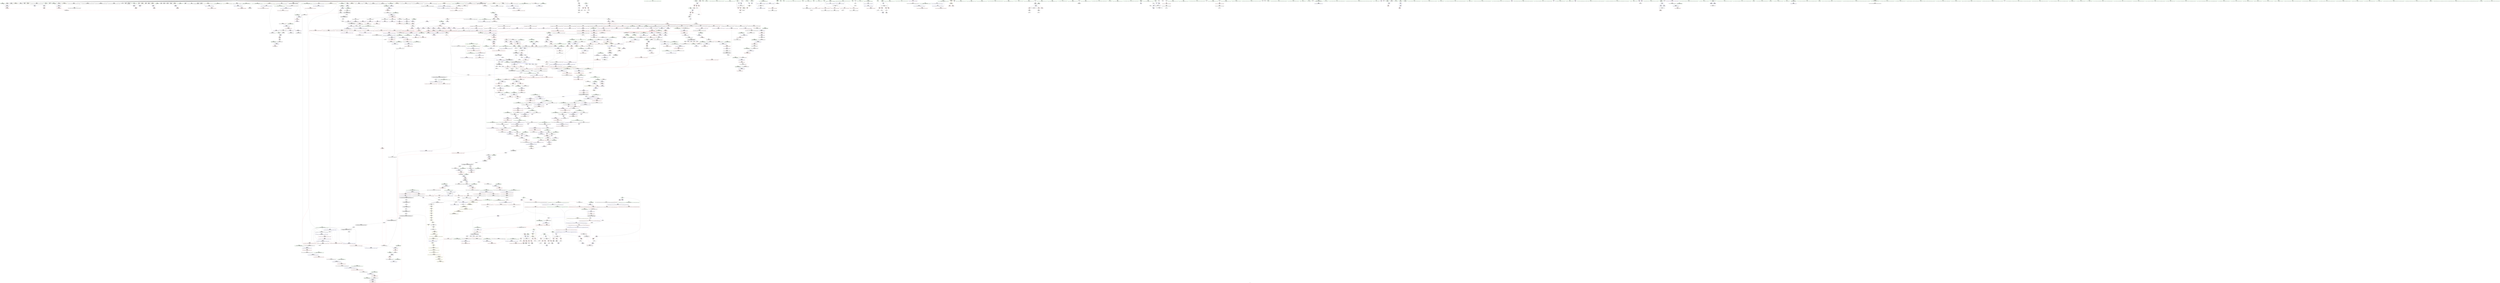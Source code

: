 digraph "SVFG" {
	label="SVFG";

	Node0x56228ebbb890 [shape=record,color=grey,label="{NodeID: 0\nNullPtr|{|<s52>121}}"];
	Node0x56228ebbb890 -> Node0x56228ec246d0[style=solid];
	Node0x56228ebbb890 -> Node0x56228ec247d0[style=solid];
	Node0x56228ebbb890 -> Node0x56228ec248a0[style=solid];
	Node0x56228ebbb890 -> Node0x56228ec24970[style=solid];
	Node0x56228ebbb890 -> Node0x56228ec24a40[style=solid];
	Node0x56228ebbb890 -> Node0x56228ec24b10[style=solid];
	Node0x56228ebbb890 -> Node0x56228ec24be0[style=solid];
	Node0x56228ebbb890 -> Node0x56228ec24cb0[style=solid];
	Node0x56228ebbb890 -> Node0x56228ec24d80[style=solid];
	Node0x56228ebbb890 -> Node0x56228ec24e50[style=solid];
	Node0x56228ebbb890 -> Node0x56228ec24f20[style=solid];
	Node0x56228ebbb890 -> Node0x56228ec24ff0[style=solid];
	Node0x56228ebbb890 -> Node0x56228ec250c0[style=solid];
	Node0x56228ebbb890 -> Node0x56228ec25190[style=solid];
	Node0x56228ebbb890 -> Node0x56228ec25260[style=solid];
	Node0x56228ebbb890 -> Node0x56228ec25330[style=solid];
	Node0x56228ebbb890 -> Node0x56228ec25400[style=solid];
	Node0x56228ebbb890 -> Node0x56228ec254d0[style=solid];
	Node0x56228ebbb890 -> Node0x56228ec255a0[style=solid];
	Node0x56228ebbb890 -> Node0x56228ec25670[style=solid];
	Node0x56228ebbb890 -> Node0x56228ec25740[style=solid];
	Node0x56228ebbb890 -> Node0x56228ec25810[style=solid];
	Node0x56228ebbb890 -> Node0x56228ec258e0[style=solid];
	Node0x56228ebbb890 -> Node0x56228ec259b0[style=solid];
	Node0x56228ebbb890 -> Node0x56228ec25a80[style=solid];
	Node0x56228ebbb890 -> Node0x56228ec25b50[style=solid];
	Node0x56228ebbb890 -> Node0x56228ec25c20[style=solid];
	Node0x56228ebbb890 -> Node0x56228ec25cf0[style=solid];
	Node0x56228ebbb890 -> Node0x56228ec25dc0[style=solid];
	Node0x56228ebbb890 -> Node0x56228ec25e90[style=solid];
	Node0x56228ebbb890 -> Node0x56228ec25f60[style=solid];
	Node0x56228ebbb890 -> Node0x56228ec26030[style=solid];
	Node0x56228ebbb890 -> Node0x56228ec26100[style=solid];
	Node0x56228ebbb890 -> Node0x56228ec261d0[style=solid];
	Node0x56228ebbb890 -> Node0x56228ec262a0[style=solid];
	Node0x56228ebbb890 -> Node0x56228ec26370[style=solid];
	Node0x56228ebbb890 -> Node0x56228ec26440[style=solid];
	Node0x56228ebbb890 -> Node0x56228ec26510[style=solid];
	Node0x56228ebbb890 -> Node0x56228ec265e0[style=solid];
	Node0x56228ebbb890 -> Node0x56228ec266b0[style=solid];
	Node0x56228ebbb890 -> Node0x56228ec26780[style=solid];
	Node0x56228ebbb890 -> Node0x56228ec26850[style=solid];
	Node0x56228ebbb890 -> Node0x56228ec26920[style=solid];
	Node0x56228ebbb890 -> Node0x56228ec269f0[style=solid];
	Node0x56228ebbb890 -> Node0x56228ec26ac0[style=solid];
	Node0x56228ebbb890 -> Node0x56228ec50870[style=solid];
	Node0x56228ebbb890 -> Node0x56228ec50940[style=solid];
	Node0x56228ebbb890 -> Node0x56228ec50a10[style=solid];
	Node0x56228ebbb890 -> Node0x56228ec52d00[style=solid];
	Node0x56228ebbb890 -> Node0x56228ec41470[style=solid];
	Node0x56228ebbb890 -> Node0x56228ec46c90[style=solid];
	Node0x56228ebbb890 -> Node0x56228ec46e10[style=solid];
	Node0x56228ebbb890:s52 -> Node0x56228ed37e70[style=solid,color=red];
	Node0x56228ec291c0 [shape=record,color=red,label="{NodeID: 775\n1284\<--1281\n\<--call5\n_ZNKSt6vectorIiSaIiEE12_M_check_lenEmPKc\n}"];
	Node0x56228ec291c0 -> Node0x56228ec44890[style=solid];
	Node0x56228ec42550 [shape=record,color=black,label="{NodeID: 1550\n55 = PHI(43, 53, )\n}"];
	Node0x56228ec42550 -> Node0x56228ec26d30[style=solid];
	Node0x56228ec1fac0 [shape=record,color=black,label="{NodeID: 443\n1504\<--1503\n\<--_M_impl\n_ZNKSt12_Vector_baseIiSaIiEE19_M_get_Tp_allocatorEv\n}"];
	Node0x56228ec1fac0 -> Node0x56228ec1fb90[style=solid];
	Node0x56228ec12f80 [shape=record,color=green,label="{NodeID: 111\n620\<--621\n__tmp\<--__tmp_field_insensitive\n_ZSt4swapIiENSt9enable_ifIXsr6__and_ISt6__not_ISt15__is_tuple_likeIT_EESt21is_move_constructibleIS3_ESt18is_move_assignableIS3_EEE5valueEvE4typeERS3_SC_\n|{|<s1>50}}"];
	Node0x56228ec12f80 -> Node0x56228ec309c0[style=solid];
	Node0x56228ec12f80:s1 -> Node0x56228ed3b680[style=solid,color=red];
	Node0x56228ec2ec80 [shape=record,color=blue,label="{NodeID: 886\n272\<--316\nref.tmp6\<--cond\n_Z7parseviNSt7__cxx1112basic_stringIcSt11char_traitsIcESaIcEEE\n|{|<s1>26}}"];
	Node0x56228ec2ec80 -> Node0x56228ecc3510[style=dashed];
	Node0x56228ec2ec80:s1 -> Node0x56228eccd300[style=dashed,color=red];
	Node0x56228ecc7050 [shape=record,color=yellow,style=double,label="{NodeID: 1661\n43V_1 = ENCHI(MR_43V_0)\npts\{1570 \}\nFun[_ZSt34__uninitialized_move_if_noexcept_aIPiS0_SaIiEET0_T_S3_S2_RT1_]|{<s0>116}}"];
	Node0x56228ecc7050:s0 -> Node0x56228ecd4cc0[style=dashed,color=red];
	Node0x56228ec35660 [shape=record,color=purple,label="{NodeID: 554\n1216\<--1214\n_M_finish\<--\n_ZNSt6vectorIiSaIiEE3endEv\n|{<s0>99}}"];
	Node0x56228ec35660:s0 -> Node0x56228ed3c9d0[style=solid,color=red];
	Node0x56228ec17fc0 [shape=record,color=green,label="{NodeID: 222\n1434\<--1435\n_ZNKSt12_Vector_baseIiSaIiEE19_M_get_Tp_allocatorEv\<--_ZNKSt12_Vector_baseIiSaIiEE19_M_get_Tp_allocatorEv_field_insensitive\n}"];
	Node0x56228ec53ee0 [shape=record,color=blue,label="{NodeID: 997\n1306\<--1303\n__rhs.addr\<--__rhs\n_ZN9__gnu_cxxmiIPiSt6vectorIiSaIiEEEENS_17__normal_iteratorIT_T0_E15difference_typeERKS8_SB_\n}"];
	Node0x56228ec53ee0 -> Node0x56228ec29360[style=dashed];
	Node0x56228ec3b090 [shape=record,color=red,label="{NodeID: 665\n476\<--475\n\<--_M_finish\n_ZNSt6vectorIiSaIiEED2Ev\n|{<s0>40}}"];
	Node0x56228ec3b090:s0 -> Node0x56228ed3a120[style=solid,color=red];
	Node0x56228ec262a0 [shape=record,color=black,label="{NodeID: 333\n790\<--3\n\<--dummyVal\n_ZNSt12_Vector_baseIiSaIiEED2Ev\n}"];
	Node0x56228ec262a0 -> Node0x56228ec51160[style=solid];
	Node0x56228ed36600 [shape=record,color=black,label="{NodeID: 2215\n61 = PHI(74, )\n0th arg _Z3gcdxx }"];
	Node0x56228ed36600 -> Node0x56228ec2db70[style=solid];
	Node0x56228ebef350 [shape=record,color=green,label="{NodeID: 1\n4\<--1\n.str\<--dummyObj\nGlob }"];
	Node0x56228ec29290 [shape=record,color=red,label="{NodeID: 776\n1310\<--1304\n\<--__lhs.addr\n_ZN9__gnu_cxxmiIPiSt6vectorIiSaIiEEEENS_17__normal_iteratorIT_T0_E15difference_typeERKS8_SB_\n|{<s0>110}}"];
	Node0x56228ec29290:s0 -> Node0x56228ed37680[style=solid,color=red];
	Node0x56228ec42af0 [shape=record,color=black,label="{NodeID: 1551\n576 = PHI(99, 574, )\n}"];
	Node0x56228ec1fb90 [shape=record,color=black,label="{NodeID: 444\n1497\<--1504\n_ZNKSt12_Vector_baseIiSaIiEE19_M_get_Tp_allocatorEv_ret\<--\n_ZNKSt12_Vector_baseIiSaIiEE19_M_get_Tp_allocatorEv\n|{<s0>118}}"];
	Node0x56228ec1fb90:s0 -> Node0x56228ed34b00[style=solid,color=blue];
	Node0x56228ec13050 [shape=record,color=green,label="{NodeID: 112\n641\<--642\nmain\<--main_field_insensitive\n}"];
	Node0x56228ec2ed50 [shape=record,color=blue,label="{NodeID: 887\n260\<--7\nq\<--\n_Z7parseviNSt7__cxx1112basic_stringIcSt11char_traitsIcESaIcEEE\n}"];
	Node0x56228ec2ed50 -> Node0x56228ecc2610[style=dashed];
	Node0x56228ec35730 [shape=record,color=purple,label="{NodeID: 555\n1333\<--1323\ncoerce.dive\<--retval\n_ZNSt6vectorIiSaIiEE5beginEv\n}"];
	Node0x56228ec35730 -> Node0x56228ec296a0[style=solid];
	Node0x56228ec180c0 [shape=record,color=green,label="{NodeID: 223\n1437\<--1438\n_ZNSt16allocator_traitsISaIiEE8max_sizeERKS0_\<--_ZNSt16allocator_traitsISaIiEE8max_sizeERKS0__field_insensitive\n}"];
	Node0x56228ec53fb0 [shape=record,color=blue,label="{NodeID: 998\n1325\<--1322\nthis.addr\<--this\n_ZNSt6vectorIiSaIiEE5beginEv\n}"];
	Node0x56228ec53fb0 -> Node0x56228ec295d0[style=dashed];
	Node0x56228ec3b160 [shape=record,color=red,label="{NodeID: 666\n521\<--505\n\<--n\n_Z9solveCasev\n}"];
	Node0x56228ec3b160 -> Node0x56228ec47a10[style=solid];
	Node0x56228ec26370 [shape=record,color=black,label="{NodeID: 334\n1105\<--3\n\<--dummyVal\n_ZNSt6vectorIiSaIiEE17_M_realloc_insertIJiEEEvN9__gnu_cxx17__normal_iteratorIPiS1_EEDpOT_\n}"];
	Node0x56228ed36740 [shape=record,color=black,label="{NodeID: 2216\n62 = PHI(75, )\n1st arg _Z3gcdxx }"];
	Node0x56228ed36740 -> Node0x56228ec2dc40[style=solid];
	Node0x56228ebef690 [shape=record,color=green,label="{NodeID: 2\n7\<--1\n\<--dummyObj\nCan only get source location for instruction, argument, global var or function.}"];
	Node0x56228ec29360 [shape=record,color=red,label="{NodeID: 777\n1313\<--1306\n\<--__rhs.addr\n_ZN9__gnu_cxxmiIPiSt6vectorIiSaIiEEEENS_17__normal_iteratorIT_T0_E15difference_typeERKS8_SB_\n|{<s0>111}}"];
	Node0x56228ec29360:s0 -> Node0x56228ed37680[style=solid,color=red];
	Node0x56228ec43090 [shape=record,color=grey,label="{NodeID: 1552\n659 = Binary(658, 211, )\n}"];
	Node0x56228ec43090 -> Node0x56228ec50600[style=solid];
	Node0x56228ec1fc60 [shape=record,color=black,label="{NodeID: 445\n1506\<--1513\n_ZNK9__gnu_cxx13new_allocatorIiE8max_sizeEv_ret\<--\n_ZNK9__gnu_cxx13new_allocatorIiE8max_sizeEv\n|{<s0>120|<s1>122}}"];
	Node0x56228ec1fc60:s0 -> Node0x56228ed34d80[style=solid,color=blue];
	Node0x56228ec1fc60:s1 -> Node0x56228ed35000[style=solid,color=blue];
	Node0x56228ec13150 [shape=record,color=green,label="{NodeID: 113\n644\<--645\nretval\<--retval_field_insensitive\nmain\n}"];
	Node0x56228ec13150 -> Node0x56228ec50460[style=solid];
	Node0x56228ec2ee20 [shape=record,color=blue,label="{NodeID: 888\n262\<--284\nminus\<--\n_Z7parseviNSt7__cxx1112basic_stringIcSt11char_traitsIcESaIcEEE\n}"];
	Node0x56228ec2ee20 -> Node0x56228ecc2b10[style=dashed];
	Node0x56228ec35800 [shape=record,color=purple,label="{NodeID: 556\n1330\<--1329\n_M_impl\<--\n_ZNSt6vectorIiSaIiEE5beginEv\n}"];
	Node0x56228ec181c0 [shape=record,color=green,label="{NodeID: 224\n1442\<--1443\nthis.addr\<--this.addr_field_insensitive\n_ZNKSt6vectorIiSaIiEE4sizeEv\n}"];
	Node0x56228ec181c0 -> Node0x56228ec2a200[style=solid];
	Node0x56228ec181c0 -> Node0x56228ec54a40[style=solid];
	Node0x56228ece63c0 [shape=record,color=yellow,style=double,label="{NodeID: 2106\n43V_2 = CSCHI(MR_43V_1)\npts\{1570 \}\nCS[]|{<s0>134}}"];
	Node0x56228ece63c0:s0 -> Node0x56228ece6e70[style=dashed,color=blue];
	Node0x56228ec54080 [shape=record,color=blue,label="{NodeID: 999\n1339\<--1337\nthis.addr\<--this\n_ZNSt12_Vector_baseIiSaIiEE11_M_allocateEm\n}"];
	Node0x56228ec54080 -> Node0x56228ec29770[style=dashed];
	Node0x56228ec3b230 [shape=record,color=red,label="{NodeID: 667\n526\<--505\n\<--n\n_Z9solveCasev\n}"];
	Node0x56228ec3b230 -> Node0x56228ec27e40[style=solid];
	Node0x56228ec26440 [shape=record,color=black,label="{NodeID: 335\n1106\<--3\n\<--dummyVal\n_ZNSt6vectorIiSaIiEE17_M_realloc_insertIJiEEEvN9__gnu_cxx17__normal_iteratorIPiS1_EEDpOT_\n}"];
	Node0x56228ec26440 -> Node0x56228ec53040[style=solid];
	Node0x56228ed36880 [shape=record,color=black,label="{NodeID: 2217\n162 = PHI(238, )\n0th arg _Z7getLineB5cxx11v }"];
	Node0x56228ebef750 [shape=record,color=green,label="{NodeID: 3\n15\<--1\nstdin\<--dummyObj\nGlob }"];
	Node0x56228ec29430 [shape=record,color=red,label="{NodeID: 778\n1312\<--1311\n\<--call\n_ZN9__gnu_cxxmiIPiSt6vectorIiSaIiEEEENS_17__normal_iteratorIT_T0_E15difference_typeERKS8_SB_\n}"];
	Node0x56228ec29430 -> Node0x56228ec1ea80[style=solid];
	Node0x56228ec43210 [shape=record,color=grey,label="{NodeID: 1553\n1175 = Binary(1174, 778, )\n|{<s0>97}}"];
	Node0x56228ec43210:s0 -> Node0x56228ed39620[style=solid,color=red];
	Node0x56228ec1fd30 [shape=record,color=black,label="{NodeID: 446\n1539\<--1538\n\<--\n_ZNSt16allocator_traitsISaIiEE8allocateERS0_m\n|{<s0>121}}"];
	Node0x56228ec1fd30:s0 -> Node0x56228ed37c50[style=solid,color=red];
	Node0x56228ec18600 [shape=record,color=green,label="{NodeID: 114\n671\<--672\nthis.addr\<--this.addr_field_insensitive\n_ZNSt12_Vector_baseIiSaIiEEC2Ev\n}"];
	Node0x56228ec18600 -> Node0x56228ec3c680[style=solid];
	Node0x56228ec18600 -> Node0x56228ec506d0[style=solid];
	Node0x56228ec2eef0 [shape=record,color=blue,label="{NodeID: 889\n268\<--325\nexn.slot\<--\n_Z7parseviNSt7__cxx1112basic_stringIcSt11char_traitsIcESaIcEEE\n}"];
	Node0x56228ec2eef0 -> Node0x56228ec3a390[style=dashed];
	Node0x56228ecc72f0 [shape=record,color=yellow,style=double,label="{NodeID: 1664\n43V_1 = ENCHI(MR_43V_0)\npts\{1570 \}\nFun[_ZNSt20__uninitialized_copyILb1EE13__uninit_copyISt13move_iteratorIPiES3_EET0_T_S6_S5_]|{<s0>134}}"];
	Node0x56228ecc72f0:s0 -> Node0x56228eccc1f0[style=dashed,color=red];
	Node0x56228ec358d0 [shape=record,color=purple,label="{NodeID: 557\n1331\<--1329\n_M_start\<--\n_ZNSt6vectorIiSaIiEE5beginEv\n|{<s0>112}}"];
	Node0x56228ec358d0:s0 -> Node0x56228ed3c9d0[style=solid,color=red];
	Node0x56228ec18290 [shape=record,color=green,label="{NodeID: 225\n1464\<--1465\nretval\<--retval_field_insensitive\n_ZSt3maxImERKT_S2_S2_\n}"];
	Node0x56228ec18290 -> Node0x56228ec2a470[style=solid];
	Node0x56228ec18290 -> Node0x56228ec54cb0[style=solid];
	Node0x56228ec18290 -> Node0x56228ec54d80[style=solid];
	Node0x56228ece6520 [shape=record,color=yellow,style=double,label="{NodeID: 2107\n43V_2 = CSCHI(MR_43V_1)\npts\{1570 \}\nCS[]|{<s0>139}}"];
	Node0x56228ece6520:s0 -> Node0x56228ece63c0[style=dashed,color=blue];
	Node0x56228ec54150 [shape=record,color=blue,label="{NodeID: 1000\n1341\<--1338\n__n.addr\<--__n\n_ZNSt12_Vector_baseIiSaIiEE11_M_allocateEm\n}"];
	Node0x56228ec54150 -> Node0x56228ec29840[style=dashed];
	Node0x56228ec54150 -> Node0x56228ec29910[style=dashed];
	Node0x56228ec3b300 [shape=record,color=red,label="{NodeID: 668\n529\<--505\n\<--n\n_Z9solveCasev\n}"];
	Node0x56228ec3b300 -> Node0x56228ec27f10[style=solid];
	Node0x56228ec26510 [shape=record,color=black,label="{NodeID: 336\n1108\<--3\n\<--dummyVal\n_ZNSt6vectorIiSaIiEE17_M_realloc_insertIJiEEEvN9__gnu_cxx17__normal_iteratorIPiS1_EEDpOT_\n}"];
	Node0x56228ec26510 -> Node0x56228ec53110[style=solid];
	Node0x56228ed36b70 [shape=record,color=black,label="{NodeID: 2218\n850 = PHI(782, 792, )\n0th arg _ZNSt12_Vector_baseIiSaIiEE12_Vector_implD2Ev }"];
	Node0x56228ed36b70 -> Node0x56228ec517e0[style=solid];
	Node0x56228ebef810 [shape=record,color=green,label="{NodeID: 4\n16\<--1\n.str.1\<--dummyObj\nGlob }"];
	Node0x56228ec29500 [shape=record,color=red,label="{NodeID: 779\n1315\<--1314\n\<--call1\n_ZN9__gnu_cxxmiIPiSt6vectorIiSaIiEEEENS_17__normal_iteratorIT_T0_E15difference_typeERKS8_SB_\n}"];
	Node0x56228ec29500 -> Node0x56228ec1eb50[style=solid];
	Node0x56228ec43390 [shape=record,color=grey,label="{NodeID: 1554\n1174 = Binary(1172, 1173, )\n}"];
	Node0x56228ec43390 -> Node0x56228ec43210[style=solid];
	Node0x56228ec1fe00 [shape=record,color=black,label="{NodeID: 447\n1529\<--1541\n_ZNSt16allocator_traitsISaIiEE8allocateERS0_m_ret\<--call\n_ZNSt16allocator_traitsISaIiEE8allocateERS0_m\n|{<s0>113}}"];
	Node0x56228ec1fe00:s0 -> Node0x56228ed34600[style=solid,color=blue];
	Node0x56228ec186d0 [shape=record,color=green,label="{NodeID: 115\n677\<--678\n_ZNSt12_Vector_baseIiSaIiEE12_Vector_implC2Ev\<--_ZNSt12_Vector_baseIiSaIiEE12_Vector_implC2Ev_field_insensitive\n}"];
	Node0x56228ec2efc0 [shape=record,color=blue,label="{NodeID: 890\n270\<--327\nehselector.slot\<--\n_Z7parseviNSt7__cxx1112basic_stringIcSt11char_traitsIcESaIcEEE\n}"];
	Node0x56228ec2efc0 -> Node0x56228ec3a460[style=dashed];
	Node0x56228ec359a0 [shape=record,color=purple,label="{NodeID: 558\n1349\<--1345\n_M_impl\<--this1\n_ZNSt12_Vector_baseIiSaIiEE11_M_allocateEm\n}"];
	Node0x56228ec359a0 -> Node0x56228ec1ee90[style=solid];
	Node0x56228ec18360 [shape=record,color=green,label="{NodeID: 226\n1466\<--1467\n__a.addr\<--__a.addr_field_insensitive\n_ZSt3maxImERKT_S2_S2_\n}"];
	Node0x56228ec18360 -> Node0x56228ec2a540[style=solid];
	Node0x56228ec18360 -> Node0x56228ec2a610[style=solid];
	Node0x56228ec18360 -> Node0x56228ec54b10[style=solid];
	Node0x56228ece6680 [shape=record,color=yellow,style=double,label="{NodeID: 2108\n43V_2 = CSCHI(MR_43V_1)\npts\{1570 \}\nCS[]|{<s0>143}}"];
	Node0x56228ece6680:s0 -> Node0x56228ece6520[style=dashed,color=blue];
	Node0x56228ec54220 [shape=record,color=blue,label="{NodeID: 1001\n1364\<--1360\n__first.addr\<--__first\n_ZSt34__uninitialized_move_if_noexcept_aIPiS0_SaIiEET0_T_S3_S2_RT1_\n}"];
	Node0x56228ec54220 -> Node0x56228ec299e0[style=dashed];
	Node0x56228ec3b3d0 [shape=record,color=red,label="{NodeID: 669\n536\<--505\n\<--n\n_Z9solveCasev\n}"];
	Node0x56228ec3b3d0 -> Node0x56228ec44b90[style=solid];
	Node0x56228ec265e0 [shape=record,color=black,label="{NodeID: 337\n1126\<--3\n\<--dummyVal\n_ZNSt6vectorIiSaIiEE17_M_realloc_insertIJiEEEvN9__gnu_cxx17__normal_iteratorIPiS1_EEDpOT_\n}"];
	Node0x56228ed36cc0 [shape=record,color=black,label="{NodeID: 2219\n420 = PHI(256, )\n0th arg _ZNSt6vectorIiSaIiEEC2Ev }"];
	Node0x56228ed36cc0 -> Node0x56228ec2f8b0[style=solid];
	Node0x56228ec102c0 [shape=record,color=green,label="{NodeID: 5\n24\<--1\n.str.2\<--dummyObj\nGlob }"];
	Node0x56228ec295d0 [shape=record,color=red,label="{NodeID: 780\n1328\<--1325\nthis1\<--this.addr\n_ZNSt6vectorIiSaIiEE5beginEv\n}"];
	Node0x56228ec295d0 -> Node0x56228ec1ecf0[style=solid];
	Node0x56228ec43510 [shape=record,color=grey,label="{NodeID: 1555\n52 = Binary(51, 48, )\n}"];
	Node0x56228ec43510 -> Node0x56228ec43810[style=solid];
	Node0x56228ec1fed0 [shape=record,color=black,label="{NodeID: 448\n1573\<--1569\n\<--call2\n_ZN9__gnu_cxx13new_allocatorIiE8allocateEmPKv\n}"];
	Node0x56228ec1fed0 -> Node0x56228ec1ffa0[style=solid];
	Node0x56228ec187d0 [shape=record,color=green,label="{NodeID: 116\n683\<--684\n__cxa_begin_catch\<--__cxa_begin_catch_field_insensitive\n}"];
	Node0x56228ec2f090 [shape=record,color=blue,label="{NodeID: 891\n262\<--342\nminus\<--\n_Z7parseviNSt7__cxx1112basic_stringIcSt11char_traitsIcESaIcEEE\n}"];
	Node0x56228ec2f090 -> Node0x56228ecc2b10[style=dashed];
	Node0x56228ec35a70 [shape=record,color=purple,label="{NodeID: 559\n1384\<--1372\ncoerce.dive\<--agg.tmp\n_ZSt34__uninitialized_move_if_noexcept_aIPiS0_SaIiEET0_T_S3_S2_RT1_\n}"];
	Node0x56228ec35a70 -> Node0x56228ec54560[style=solid];
	Node0x56228ec18430 [shape=record,color=green,label="{NodeID: 227\n1468\<--1469\n__b.addr\<--__b.addr_field_insensitive\n_ZSt3maxImERKT_S2_S2_\n}"];
	Node0x56228ec18430 -> Node0x56228ec2a6e0[style=solid];
	Node0x56228ec18430 -> Node0x56228ec2a7b0[style=solid];
	Node0x56228ec18430 -> Node0x56228ec54be0[style=solid];
	Node0x56228ec542f0 [shape=record,color=blue,label="{NodeID: 1002\n1366\<--1361\n__last.addr\<--__last\n_ZSt34__uninitialized_move_if_noexcept_aIPiS0_SaIiEET0_T_S3_S2_RT1_\n}"];
	Node0x56228ec542f0 -> Node0x56228ec29ab0[style=dashed];
	Node0x56228eccded0 [shape=record,color=yellow,style=double,label="{NodeID: 1777\n168V_1 = ENCHI(MR_168V_0)\npts\{17750000 \}\nFun[_ZNKSt13move_iteratorIPiE4baseEv]}"];
	Node0x56228eccded0 -> Node0x56228ec2cc40[style=dashed];
	Node0x56228ec3b4a0 [shape=record,color=red,label="{NodeID: 670\n542\<--507\n\<--n4\n_Z9solveCasev\n}"];
	Node0x56228ec3b4a0 -> Node0x56228ec818a0[style=solid];
	Node0x56228ec266b0 [shape=record,color=black,label="{NodeID: 338\n1127\<--3\n\<--dummyVal\n_ZNSt6vectorIiSaIiEE17_M_realloc_insertIJiEEEvN9__gnu_cxx17__normal_iteratorIPiS1_EEDpOT_\n}"];
	Node0x56228ec266b0 -> Node0x56228ec531e0[style=solid];
	Node0x56228ed36dd0 [shape=record,color=black,label="{NodeID: 2220\n614 = PHI(580, )\n0th arg _ZSt4swapIiENSt9enable_ifIXsr6__and_ISt6__not_ISt15__is_tuple_likeIT_EESt21is_move_constructibleIS3_ESt18is_move_assignableIS3_EEE5valueEvE4typeERS3_SC_ }"];
	Node0x56228ed36dd0 -> Node0x56228ec30820[style=solid];
	Node0x56228ec10350 [shape=record,color=green,label="{NodeID: 6\n26\<--1\n.str.3\<--dummyObj\nGlob }"];
	Node0x56228ec296a0 [shape=record,color=red,label="{NodeID: 781\n1334\<--1333\n\<--coerce.dive\n_ZNSt6vectorIiSaIiEE5beginEv\n}"];
	Node0x56228ec296a0 -> Node0x56228ec1edc0[style=solid];
	Node0x56228ec43690 [shape=record,color=grey,label="{NodeID: 1556\n47 = Binary(46, 48, )\n|{<s0>1}}"];
	Node0x56228ec43690:s0 -> Node0x56228ed37b40[style=solid,color=red];
	Node0x56228ec1ffa0 [shape=record,color=black,label="{NodeID: 449\n1545\<--1573\n_ZN9__gnu_cxx13new_allocatorIiE8allocateEmPKv_ret\<--\n_ZN9__gnu_cxx13new_allocatorIiE8allocateEmPKv\n|{<s0>121}}"];
	Node0x56228ec1ffa0:s0 -> Node0x56228ed34ec0[style=solid,color=blue];
	Node0x56228ec188d0 [shape=record,color=green,label="{NodeID: 117\n686\<--687\n_ZSt9terminatev\<--_ZSt9terminatev_field_insensitive\n}"];
	Node0x56228ec2f160 [shape=record,color=blue,label="{NodeID: 892\n260\<--352\nq\<--sub19\n_Z7parseviNSt7__cxx1112basic_stringIcSt11char_traitsIcESaIcEEE\n}"];
	Node0x56228ec2f160 -> Node0x56228ecc2610[style=dashed];
	Node0x56228ec35b40 [shape=record,color=purple,label="{NodeID: 560\n1392\<--1372\ncoerce.dive4\<--agg.tmp\n_ZSt34__uninitialized_move_if_noexcept_aIPiS0_SaIiEET0_T_S3_S2_RT1_\n}"];
	Node0x56228ec35b40 -> Node0x56228ec29d20[style=solid];
	Node0x56228ec18500 [shape=record,color=green,label="{NodeID: 228\n1488\<--1489\n__a.addr\<--__a.addr_field_insensitive\n_ZNSt16allocator_traitsISaIiEE8max_sizeERKS0_\n}"];
	Node0x56228ec18500 -> Node0x56228ec2aa20[style=solid];
	Node0x56228ec18500 -> Node0x56228ec54e50[style=solid];
	Node0x56228ec543c0 [shape=record,color=blue,label="{NodeID: 1003\n1368\<--1362\n__result.addr\<--__result\n_ZSt34__uninitialized_move_if_noexcept_aIPiS0_SaIiEET0_T_S3_S2_RT1_\n}"];
	Node0x56228ec543c0 -> Node0x56228ec29b80[style=dashed];
	Node0x56228ec3b570 [shape=record,color=red,label="{NodeID: 671\n546\<--507\n\<--n4\n_Z9solveCasev\n}"];
	Node0x56228ec3b570 -> Node0x56228ec27fe0[style=solid];
	Node0x56228ec26780 [shape=record,color=black,label="{NodeID: 339\n1129\<--3\n\<--dummyVal\n_ZNSt6vectorIiSaIiEE17_M_realloc_insertIJiEEEvN9__gnu_cxx17__normal_iteratorIPiS1_EEDpOT_\n}"];
	Node0x56228ec26780 -> Node0x56228ec532b0[style=solid];
	Node0x56228ed36ee0 [shape=record,color=black,label="{NodeID: 2221\n615 = PHI(583, )\n1st arg _ZSt4swapIiENSt9enable_ifIXsr6__and_ISt6__not_ISt15__is_tuple_likeIT_EESt21is_move_constructibleIS3_ESt18is_move_assignableIS3_EEE5valueEvE4typeERS3_SC_ }"];
	Node0x56228ed36ee0 -> Node0x56228ec308f0[style=solid];
	Node0x56228ec103e0 [shape=record,color=green,label="{NodeID: 7\n28\<--1\n.str.4\<--dummyObj\nGlob }"];
	Node0x56228ec29770 [shape=record,color=red,label="{NodeID: 782\n1345\<--1339\nthis1\<--this.addr\n_ZNSt12_Vector_baseIiSaIiEE11_M_allocateEm\n}"];
	Node0x56228ec29770 -> Node0x56228ec359a0[style=solid];
	Node0x56228ec43810 [shape=record,color=grey,label="{NodeID: 1557\n53 = Binary(50, 52, )\n}"];
	Node0x56228ec43810 -> Node0x56228ec42550[style=solid];
	Node0x56228ec20070 [shape=record,color=black,label="{NodeID: 450\n1602\<--1583\n\<--__first\n_ZSt22__uninitialized_copy_aISt13move_iteratorIPiES1_iET0_T_S4_S3_RSaIT1_E\n}"];
	Node0x56228ec20070 -> Node0x56228ec36770[style=solid];
	Node0x56228ec189d0 [shape=record,color=green,label="{NodeID: 118\n694\<--695\nthis.addr\<--this.addr_field_insensitive\n_ZNSt12_Vector_baseIiSaIiEE12_Vector_implC2Ev\n}"];
	Node0x56228ec189d0 -> Node0x56228ec3c750[style=solid];
	Node0x56228ec189d0 -> Node0x56228ec507a0[style=solid];
	Node0x56228ec2f230 [shape=record,color=blue,label="{NodeID: 893\n266\<--359\nl\<--inc\n_Z7parseviNSt7__cxx1112basic_stringIcSt11char_traitsIcESaIcEEE\n}"];
	Node0x56228ec2f230 -> Node0x56228ecc3010[style=dashed];
	Node0x56228ec35c10 [shape=record,color=purple,label="{NodeID: 561\n1388\<--1374\ncoerce.dive3\<--agg.tmp1\n_ZSt34__uninitialized_move_if_noexcept_aIPiS0_SaIiEET0_T_S3_S2_RT1_\n}"];
	Node0x56228ec35c10 -> Node0x56228ec54630[style=solid];
	Node0x56228ec20af0 [shape=record,color=green,label="{NodeID: 229\n1494\<--1495\n_ZNK9__gnu_cxx13new_allocatorIiE8max_sizeEv\<--_ZNK9__gnu_cxx13new_allocatorIiE8max_sizeEv_field_insensitive\n}"];
	Node0x56228ece6a50 [shape=record,color=yellow,style=double,label="{NodeID: 2111\n43V_2 = CSCHI(MR_43V_1)\npts\{1570 \}\nCS[]|{<s0>116}}"];
	Node0x56228ece6a50:s0 -> Node0x56228ece7ad0[style=dashed,color=blue];
	Node0x56228ec54490 [shape=record,color=blue,label="{NodeID: 1004\n1370\<--1363\n__alloc.addr\<--__alloc\n_ZSt34__uninitialized_move_if_noexcept_aIPiS0_SaIiEET0_T_S3_S2_RT1_\n}"];
	Node0x56228ec54490 -> Node0x56228ec29c50[style=dashed];
	Node0x56228ecce0c0 [shape=record,color=yellow,style=double,label="{NodeID: 1779\n297V_1 = ENCHI(MR_297V_0)\npts\{10190000 10290000 \}\nFun[_ZN9__gnu_cxxmiIPiSt6vectorIiSaIiEEEENS_17__normal_iteratorIT_T0_E15difference_typeERKS8_SB_]}"];
	Node0x56228ecce0c0 -> Node0x56228ec29430[style=dashed];
	Node0x56228ecce0c0 -> Node0x56228ec29500[style=dashed];
	Node0x56228ec3b640 [shape=record,color=red,label="{NodeID: 672\n553\<--507\n\<--n4\n_Z9solveCasev\n}"];
	Node0x56228ec3b640 -> Node0x56228ec280b0[style=solid];
	Node0x56228ec26850 [shape=record,color=black,label="{NodeID: 340\n1197\<--3\nlpad.val\<--dummyVal\n_ZNSt6vectorIiSaIiEE17_M_realloc_insertIJiEEEvN9__gnu_cxx17__normal_iteratorIPiS1_EEDpOT_\n}"];
	Node0x56228ed36ff0 [shape=record,color=black,label="{NodeID: 2222\n1487 = PHI(1433, )\n0th arg _ZNSt16allocator_traitsISaIiEE8max_sizeERKS0_ }"];
	Node0x56228ed36ff0 -> Node0x56228ec54e50[style=solid];
	Node0x56228ec10470 [shape=record,color=green,label="{NodeID: 8\n30\<--1\n.str.5\<--dummyObj\nGlob }"];
	Node0x56228ec29840 [shape=record,color=red,label="{NodeID: 783\n1346\<--1341\n\<--__n.addr\n_ZNSt12_Vector_baseIiSaIiEE11_M_allocateEm\n}"];
	Node0x56228ec29840 -> Node0x56228ec46810[style=solid];
	Node0x56228ec43990 [shape=record,color=grey,label="{NodeID: 1558\n183 = Binary(182, 115, )\n}"];
	Node0x56228ec20140 [shape=record,color=black,label="{NodeID: 451\n1608\<--1585\n\<--__last\n_ZSt22__uninitialized_copy_aISt13move_iteratorIPiES1_iET0_T_S4_S3_RSaIT1_E\n}"];
	Node0x56228ec20140 -> Node0x56228ec36910[style=solid];
	Node0x56228ec18aa0 [shape=record,color=green,label="{NodeID: 119\n700\<--701\n_ZNSaIiEC2Ev\<--_ZNSaIiEC2Ev_field_insensitive\n}"];
	Node0x56228ec2f300 [shape=record,color=blue,label="{NodeID: 894\n264\<--115\nnrvo\<--\n_Z7parseviNSt7__cxx1112basic_stringIcSt11char_traitsIcESaIcEEE\n}"];
	Node0x56228ec2f300 -> Node0x56228ec39eb0[style=dashed];
	Node0x56228ec35ce0 [shape=record,color=purple,label="{NodeID: 562\n1394\<--1374\ncoerce.dive5\<--agg.tmp1\n_ZSt34__uninitialized_move_if_noexcept_aIPiS0_SaIiEET0_T_S3_S2_RT1_\n}"];
	Node0x56228ec35ce0 -> Node0x56228ec29df0[style=solid];
	Node0x56228ec20bc0 [shape=record,color=green,label="{NodeID: 230\n1499\<--1500\nthis.addr\<--this.addr_field_insensitive\n_ZNKSt12_Vector_baseIiSaIiEE19_M_get_Tp_allocatorEv\n}"];
	Node0x56228ec20bc0 -> Node0x56228ec2aaf0[style=solid];
	Node0x56228ec20bc0 -> Node0x56228ec54f20[style=solid];
	Node0x56228ece6bb0 [shape=record,color=yellow,style=double,label="{NodeID: 2112\n174V_2 = CSCHI(MR_174V_1)\npts\{16220000 \}\nCS[]}"];
	Node0x56228ece6bb0 -> Node0x56228ec2b650[style=dashed];
	Node0x56228ec54560 [shape=record,color=blue,label="{NodeID: 1005\n1384\<--1381\ncoerce.dive\<--call\n_ZSt34__uninitialized_move_if_noexcept_aIPiS0_SaIiEET0_T_S3_S2_RT1_\n}"];
	Node0x56228ec54560 -> Node0x56228ec29d20[style=dashed];
	Node0x56228ec3b710 [shape=record,color=red,label="{NodeID: 673\n560\<--507\n\<--n4\n_Z9solveCasev\n}"];
	Node0x56228ec3b710 -> Node0x56228ec45790[style=solid];
	Node0x56228ec26920 [shape=record,color=black,label="{NodeID: 341\n1198\<--3\nlpad.val43\<--dummyVal\n_ZNSt6vectorIiSaIiEE17_M_realloc_insertIJiEEEvN9__gnu_cxx17__normal_iteratorIPiS1_EEDpOT_\n}"];
	Node0x56228ed37100 [shape=record,color=black,label="{NodeID: 2223\n1462 = PHI(1257, )\n0th arg _ZSt3maxImERKT_S2_S2_ }"];
	Node0x56228ed37100 -> Node0x56228ec54b10[style=solid];
	Node0x56228ec10500 [shape=record,color=green,label="{NodeID: 9\n32\<--1\n.str.6\<--dummyObj\nGlob }"];
	Node0x56228ec29910 [shape=record,color=red,label="{NodeID: 784\n1351\<--1341\n\<--__n.addr\n_ZNSt12_Vector_baseIiSaIiEE11_M_allocateEm\n|{<s0>113}}"];
	Node0x56228ec29910:s0 -> Node0x56228ed39d30[style=solid,color=red];
	Node0x56228ec43b10 [shape=record,color=grey,label="{NodeID: 1559\n345 = Binary(344, 207, )\n}"];
	Node0x56228ec43b10 -> Node0x56228ec44590[style=solid];
	Node0x56228ec20210 [shape=record,color=black,label="{NodeID: 452\n1601\<--1591\n\<--agg.tmp\n_ZSt22__uninitialized_copy_aISt13move_iteratorIPiES1_iET0_T_S4_S3_RSaIT1_E\n}"];
	Node0x56228ec20210 -> Node0x56228ec366a0[style=solid];
	Node0x56228ec18ba0 [shape=record,color=green,label="{NodeID: 120\n711\<--712\nthis.addr\<--this.addr_field_insensitive\n_ZNSaIiEC2Ev\n}"];
	Node0x56228ec18ba0 -> Node0x56228ec3c820[style=solid];
	Node0x56228ec18ba0 -> Node0x56228ec50ae0[style=solid];
	Node0x56228ec2f3d0 [shape=record,color=blue,label="{NodeID: 895\n377\<--375\n__lhs.addr\<--__lhs\n_ZStplIcSt11char_traitsIcESaIcEENSt7__cxx1112basic_stringIT_T0_T1_EERKS8_PKS5_\n}"];
	Node0x56228ec2f3d0 -> Node0x56228ec3a7a0[style=dashed];
	Node0x56228ec35db0 [shape=record,color=purple,label="{NodeID: 563\n1406\<--1405\n_M_current\<--this1\n_ZNK9__gnu_cxx17__normal_iteratorIPiSt6vectorIiSaIiEEE4baseEv\n}"];
	Node0x56228ec35db0 -> Node0x56228ec1f100[style=solid];
	Node0x56228ec20c90 [shape=record,color=green,label="{NodeID: 231\n1508\<--1509\nthis.addr\<--this.addr_field_insensitive\n_ZNK9__gnu_cxx13new_allocatorIiE8max_sizeEv\n}"];
	Node0x56228ec20c90 -> Node0x56228ec2abc0[style=solid];
	Node0x56228ec20c90 -> Node0x56228ec54ff0[style=solid];
	Node0x56228ece6d10 [shape=record,color=yellow,style=double,label="{NodeID: 2113\n43V_2 = CSCHI(MR_43V_1)\npts\{1570 \}\nCS[]|{<s0>127}}"];
	Node0x56228ece6d10:s0 -> Node0x56228ece6a50[style=dashed,color=blue];
	Node0x56228ec54630 [shape=record,color=blue,label="{NodeID: 1006\n1388\<--1387\ncoerce.dive3\<--call2\n_ZSt34__uninitialized_move_if_noexcept_aIPiS0_SaIiEET0_T_S3_S2_RT1_\n}"];
	Node0x56228ec54630 -> Node0x56228ec29df0[style=dashed];
	Node0x56228ec3b7e0 [shape=record,color=red,label="{NodeID: 674\n567\<--509\n\<--iter\n_Z9solveCasev\n}"];
	Node0x56228ec3b7e0 -> Node0x56228ec47e90[style=solid];
	Node0x56228ec269f0 [shape=record,color=black,label="{NodeID: 342\n1200\<--3\n\<--dummyVal\n_ZNSt6vectorIiSaIiEE17_M_realloc_insertIJiEEEvN9__gnu_cxx17__normal_iteratorIPiS1_EEDpOT_\n}"];
	Node0x56228ed37210 [shape=record,color=black,label="{NodeID: 2224\n1463 = PHI(1251, )\n1st arg _ZSt3maxImERKT_S2_S2_ }"];
	Node0x56228ed37210 -> Node0x56228ec54be0[style=solid];
	Node0x56228ec105c0 [shape=record,color=green,label="{NodeID: 10\n43\<--1\n\<--dummyObj\nCan only get source location for instruction, argument, global var or function.}"];
	Node0x56228ec299e0 [shape=record,color=red,label="{NodeID: 785\n1380\<--1364\n\<--__first.addr\n_ZSt34__uninitialized_move_if_noexcept_aIPiS0_SaIiEET0_T_S3_S2_RT1_\n|{<s0>114}}"];
	Node0x56228ec299e0:s0 -> Node0x56228ed3d460[style=solid,color=red];
	Node0x56228ec43c90 [shape=record,color=grey,label="{NodeID: 1560\n594 = Binary(593, 211, )\n}"];
	Node0x56228ec43c90 -> Node0x56228ec30750[style=solid];
	Node0x56228ec202e0 [shape=record,color=black,label="{NodeID: 453\n1607\<--1593\n\<--agg.tmp2\n_ZSt22__uninitialized_copy_aISt13move_iteratorIPiES1_iET0_T_S4_S3_RSaIT1_E\n}"];
	Node0x56228ec202e0 -> Node0x56228ec36840[style=solid];
	Node0x56228ec18c70 [shape=record,color=green,label="{NodeID: 121\n717\<--718\n_ZN9__gnu_cxx13new_allocatorIiEC2Ev\<--_ZN9__gnu_cxx13new_allocatorIiEC2Ev_field_insensitive\n}"];
	Node0x56228ec2f4a0 [shape=record,color=blue,label="{NodeID: 896\n379\<--376\n__rhs.addr\<--__rhs\n_ZStplIcSt11char_traitsIcESaIcEENSt7__cxx1112basic_stringIT_T0_T1_EERKS8_PKS5_\n}"];
	Node0x56228ec2f4a0 -> Node0x56228ec3a870[style=dashed];
	Node0x56228ec35e80 [shape=record,color=purple,label="{NodeID: 564\n1447\<--1446\n_M_impl\<--\n_ZNKSt6vectorIiSaIiEE4sizeEv\n}"];
	Node0x56228ec20d60 [shape=record,color=green,label="{NodeID: 232\n1517\<--1518\nthis.addr\<--this.addr_field_insensitive\n_ZN9__gnu_cxx17__normal_iteratorIPiSt6vectorIiSaIiEEEC2ERKS1_\n}"];
	Node0x56228ec20d60 -> Node0x56228ec2ac90[style=solid];
	Node0x56228ec20d60 -> Node0x56228ec550c0[style=solid];
	Node0x56228ece6e70 [shape=record,color=yellow,style=double,label="{NodeID: 2114\n43V_2 = CSCHI(MR_43V_1)\npts\{1570 \}\nCS[]|{<s0>131}}"];
	Node0x56228ece6e70:s0 -> Node0x56228ece6d10[style=dashed,color=blue];
	Node0x56228ec54700 [shape=record,color=blue,label="{NodeID: 1007\n1402\<--1401\nthis.addr\<--this\n_ZNK9__gnu_cxx17__normal_iteratorIPiSt6vectorIiSaIiEEE4baseEv\n}"];
	Node0x56228ec54700 -> Node0x56228ec29ec0[style=dashed];
	Node0x56228ec3b8b0 [shape=record,color=red,label="{NodeID: 675\n593\<--509\n\<--iter\n_Z9solveCasev\n}"];
	Node0x56228ec3b8b0 -> Node0x56228ec43c90[style=solid];
	Node0x56228ec26ac0 [shape=record,color=black,label="{NodeID: 343\n1201\<--3\n\<--dummyVal\n_ZNSt6vectorIiSaIiEE17_M_realloc_insertIJiEEEvN9__gnu_cxx17__normal_iteratorIPiS1_EEDpOT_\n|{<s0>98}}"];
	Node0x56228ec26ac0:s0 -> Node0x56228ed3e7c0[style=solid,color=red];
	Node0x56228ed37320 [shape=record,color=black,label="{NodeID: 2225\n1015 = PHI(932, )\n0th arg _ZNSt6vectorIiSaIiEE17_M_realloc_insertIJiEEEvN9__gnu_cxx17__normal_iteratorIPiS1_EEDpOT_ }"];
	Node0x56228ed37320 -> Node0x56228ec52750[style=solid];
	Node0x56228ec106c0 [shape=record,color=green,label="{NodeID: 11\n48\<--1\n\<--dummyObj\nCan only get source location for instruction, argument, global var or function.|{<s0>76}}"];
	Node0x56228ec106c0:s0 -> Node0x56228ed3b2f0[style=solid,color=red];
	Node0x56228ec29ab0 [shape=record,color=red,label="{NodeID: 786\n1386\<--1366\n\<--__last.addr\n_ZSt34__uninitialized_move_if_noexcept_aIPiS0_SaIiEET0_T_S3_S2_RT1_\n|{<s0>115}}"];
	Node0x56228ec29ab0:s0 -> Node0x56228ed3d460[style=solid,color=red];
	Node0x56228ec43e10 [shape=record,color=grey,label="{NodeID: 1561\n1568 = Binary(1567, 778, )\n}"];
	Node0x56228ec203b0 [shape=record,color=black,label="{NodeID: 454\n1578\<--1615\n_ZSt22__uninitialized_copy_aISt13move_iteratorIPiES1_iET0_T_S4_S3_RSaIT1_E_ret\<--call\n_ZSt22__uninitialized_copy_aISt13move_iteratorIPiES1_iET0_T_S4_S3_RSaIT1_E\n|{<s0>116}}"];
	Node0x56228ec203b0:s0 -> Node0x56228ed349c0[style=solid,color=blue];
	Node0x56228ec18d70 [shape=record,color=green,label="{NodeID: 122\n722\<--723\nthis.addr\<--this.addr_field_insensitive\n_ZN9__gnu_cxx13new_allocatorIiEC2Ev\n}"];
	Node0x56228ec18d70 -> Node0x56228ec3c8f0[style=solid];
	Node0x56228ec18d70 -> Node0x56228ec50bb0[style=solid];
	Node0x56228ec2f570 [shape=record,color=blue,label="{NodeID: 897\n381\<--99\nnrvo\<--\n_ZStplIcSt11char_traitsIcESaIcEENSt7__cxx1112basic_stringIT_T0_T1_EERKS8_PKS5_\n}"];
	Node0x56228ec2f570 -> Node0x56228ec2f640[style=dashed];
	Node0x56228ecc7a50 [shape=record,color=yellow,style=double,label="{NodeID: 1672\n16V_1 = ENCHI(MR_16V_0)\npts\{1 \}\nFun[_Z7getLineB5cxx11v]}"];
	Node0x56228ecc7a50 -> Node0x56228ec388c0[style=dashed];
	Node0x56228ecc7a50 -> Node0x56228ec38990[style=dashed];
	Node0x56228ec35f50 [shape=record,color=purple,label="{NodeID: 565\n1448\<--1446\n_M_finish\<--\n_ZNKSt6vectorIiSaIiEE4sizeEv\n}"];
	Node0x56228ec35f50 -> Node0x56228ec2a2d0[style=solid];
	Node0x56228ec20e30 [shape=record,color=green,label="{NodeID: 233\n1519\<--1520\n__i.addr\<--__i.addr_field_insensitive\n_ZN9__gnu_cxx17__normal_iteratorIPiSt6vectorIiSaIiEEEC2ERKS1_\n}"];
	Node0x56228ec20e30 -> Node0x56228ec2ad60[style=solid];
	Node0x56228ec20e30 -> Node0x56228ec55190[style=solid];
	Node0x56228ece6fd0 [shape=record,color=yellow,style=double,label="{NodeID: 2115\n43V_2 = CSCHI(MR_43V_1)\npts\{1570 \}\nCS[]|{<s0>84}}"];
	Node0x56228ece6fd0:s0 -> Node0x56228ecc7050[style=dashed,color=red];
	Node0x56228ec547d0 [shape=record,color=blue,label="{NodeID: 1008\n1411\<--1409\n__a.addr\<--__a\n_ZNSt16allocator_traitsISaIiEE7destroyIiEEvRS0_PT_\n}"];
	Node0x56228ec547d0 -> Node0x56228ec29f90[style=dashed];
	Node0x56228ec3b980 [shape=record,color=red,label="{NodeID: 676\n597\<--509\n\<--iter\n_Z9solveCasev\n}"];
	Node0x56228ec3b980 -> Node0x56228ec46690[style=solid];
	Node0x56228ec26b90 [shape=record,color=black,label="{NodeID: 344\n643\<--7\nmain_ret\<--\nmain\n}"];
	Node0x56228ed37430 [shape=record,color=black,label="{NodeID: 2226\n1016 = PHI(972, )\n1st arg _ZNSt6vectorIiSaIiEE17_M_realloc_insertIJiEEEvN9__gnu_cxx17__normal_iteratorIPiS1_EEDpOT_ }"];
	Node0x56228ed37430 -> Node0x56228ec52680[style=solid];
	Node0x56228ec107c0 [shape=record,color=green,label="{NodeID: 12\n99\<--1\n\<--dummyObj\nCan only get source location for instruction, argument, global var or function.}"];
	Node0x56228ec29b80 [shape=record,color=red,label="{NodeID: 787\n1390\<--1368\n\<--__result.addr\n_ZSt34__uninitialized_move_if_noexcept_aIPiS0_SaIiEET0_T_S3_S2_RT1_\n|{<s0>116}}"];
	Node0x56228ec29b80:s0 -> Node0x56228ed353c0[style=solid,color=red];
	Node0x56228ec43f90 [shape=record,color=grey,label="{NodeID: 1562\n1318 = Binary(1316, 1317, )\n}"];
	Node0x56228ec43f90 -> Node0x56228ec44110[style=solid];
	Node0x56228ec20480 [shape=record,color=black,label="{NodeID: 455\n1619\<--1631\n_ZSt32__make_move_if_noexcept_iteratorIiSt13move_iteratorIPiEET0_PT__ret\<--\n_ZSt32__make_move_if_noexcept_iteratorIiSt13move_iteratorIPiEET0_PT_\n|{<s0>114|<s1>115}}"];
	Node0x56228ec20480:s0 -> Node0x56228ed34740[style=solid,color=blue];
	Node0x56228ec20480:s1 -> Node0x56228ed34880[style=solid,color=blue];
	Node0x56228ec18e40 [shape=record,color=green,label="{NodeID: 123\n731\<--732\n__first.addr\<--__first.addr_field_insensitive\n_ZSt8_DestroyIPiiEvT_S1_RSaIT0_E\n}"];
	Node0x56228ec18e40 -> Node0x56228ec3c9c0[style=solid];
	Node0x56228ec18e40 -> Node0x56228ec50c80[style=solid];
	Node0x56228ec2f640 [shape=record,color=blue,label="{NodeID: 898\n381\<--115\nnrvo\<--\n_ZStplIcSt11char_traitsIcESaIcEENSt7__cxx1112basic_stringIT_T0_T1_EERKS8_PKS5_\n}"];
	Node0x56228ec2f640 -> Node0x56228ec3a940[style=dashed];
	Node0x56228ec36020 [shape=record,color=purple,label="{NodeID: 566\n1451\<--1450\n_M_impl2\<--\n_ZNKSt6vectorIiSaIiEE4sizeEv\n}"];
	Node0x56228ec20f00 [shape=record,color=green,label="{NodeID: 234\n1532\<--1533\n__a.addr\<--__a.addr_field_insensitive\n_ZNSt16allocator_traitsISaIiEE8allocateERS0_m\n}"];
	Node0x56228ec20f00 -> Node0x56228ec2af00[style=solid];
	Node0x56228ec20f00 -> Node0x56228ec55330[style=solid];
	Node0x56228ec548a0 [shape=record,color=blue,label="{NodeID: 1009\n1413\<--1410\n__p.addr\<--__p\n_ZNSt16allocator_traitsISaIiEE7destroyIiEEvRS0_PT_\n}"];
	Node0x56228ec548a0 -> Node0x56228ec2a060[style=dashed];
	Node0x56228ec3ba50 [shape=record,color=red,label="{NodeID: 677\n605\<--509\n\<--iter\n_Z9solveCasev\n}"];
	Node0x56228ec26c60 [shape=record,color=black,label="{NodeID: 345\n50\<--49\nconv\<--call\n_Z4bitcx\n}"];
	Node0x56228ec26c60 -> Node0x56228ec43810[style=solid];
	Node0x56228ed37540 [shape=record,color=black,label="{NodeID: 2227\n1017 = PHI(970, )\n2nd arg _ZNSt6vectorIiSaIiEE17_M_realloc_insertIJiEEEvN9__gnu_cxx17__normal_iteratorIPiS1_EEDpOT_ }"];
	Node0x56228ed37540 -> Node0x56228ec52820[style=solid];
	Node0x56228ec108c0 [shape=record,color=green,label="{NodeID: 13\n115\<--1\n\<--dummyObj\nCan only get source location for instruction, argument, global var or function.}"];
	Node0x56228ec29c50 [shape=record,color=red,label="{NodeID: 788\n1391\<--1370\n\<--__alloc.addr\n_ZSt34__uninitialized_move_if_noexcept_aIPiS0_SaIiEET0_T_S3_S2_RT1_\n|{<s0>116}}"];
	Node0x56228ec29c50:s0 -> Node0x56228ed35500[style=solid,color=red];
	Node0x56228ec44110 [shape=record,color=grey,label="{NodeID: 1563\n1319 = Binary(1318, 778, )\n}"];
	Node0x56228ec44110 -> Node0x56228ec1ec20[style=solid];
	Node0x56228ec20550 [shape=record,color=black,label="{NodeID: 456\n1656\<--1637\n\<--__first\n_ZSt18uninitialized_copyISt13move_iteratorIPiES1_ET0_T_S4_S3_\n}"];
	Node0x56228ec20550 -> Node0x56228ec36ec0[style=solid];
	Node0x56228ec18f10 [shape=record,color=green,label="{NodeID: 124\n733\<--734\n__last.addr\<--__last.addr_field_insensitive\n_ZSt8_DestroyIPiiEvT_S1_RSaIT0_E\n}"];
	Node0x56228ec18f10 -> Node0x56228ec3ca90[style=solid];
	Node0x56228ec18f10 -> Node0x56228ec50d50[style=solid];
	Node0x56228ec2f710 [shape=record,color=blue,label="{NodeID: 899\n383\<--402\nexn.slot\<--\n_ZStplIcSt11char_traitsIcESaIcEENSt7__cxx1112basic_stringIT_T0_T1_EERKS8_PKS5_\n}"];
	Node0x56228ec2f710 -> Node0x56228ec3aa10[style=dashed];
	Node0x56228ec360f0 [shape=record,color=purple,label="{NodeID: 567\n1452\<--1450\n_M_start\<--\n_ZNKSt6vectorIiSaIiEE4sizeEv\n}"];
	Node0x56228ec360f0 -> Node0x56228ec2a3a0[style=solid];
	Node0x56228ec20fd0 [shape=record,color=green,label="{NodeID: 235\n1534\<--1535\n__n.addr\<--__n.addr_field_insensitive\n_ZNSt16allocator_traitsISaIiEE8allocateERS0_m\n}"];
	Node0x56228ec20fd0 -> Node0x56228ec2afd0[style=solid];
	Node0x56228ec20fd0 -> Node0x56228ec55400[style=solid];
	Node0x56228ec54970 [shape=record,color=blue,label="{NodeID: 1010\n1428\<--1427\nthis.addr\<--this\n_ZNKSt6vectorIiSaIiEE8max_sizeEv\n}"];
	Node0x56228ec54970 -> Node0x56228ec2a130[style=dashed];
	Node0x56228ec3bb20 [shape=record,color=red,label="{NodeID: 678\n571\<--511\n\<--at\n_Z9solveCasev\n}"];
	Node0x56228ec3bb20 -> Node0x56228ec47b90[style=solid];
	Node0x56228ec26d30 [shape=record,color=black,label="{NodeID: 346\n56\<--55\nconv1\<--cond\n_Z4bitcx\n}"];
	Node0x56228ec26d30 -> Node0x56228ec26e00[style=solid];
	Node0x56228ed37680 [shape=record,color=black,label="{NodeID: 2228\n1401 = PHI(1018, 1018, 1310, 1313, )\n0th arg _ZNK9__gnu_cxx17__normal_iteratorIPiSt6vectorIiSaIiEEE4baseEv }"];
	Node0x56228ed37680 -> Node0x56228ec54700[style=solid];
	Node0x56228ec109c0 [shape=record,color=green,label="{NodeID: 14\n194\<--1\n\<--dummyObj\nCan only get source location for instruction, argument, global var or function.}"];
	Node0x56228ec29d20 [shape=record,color=red,label="{NodeID: 789\n1393\<--1392\n\<--coerce.dive4\n_ZSt34__uninitialized_move_if_noexcept_aIPiS0_SaIiEET0_T_S3_S2_RT1_\n|{<s0>116}}"];
	Node0x56228ec29d20:s0 -> Node0x56228ed21380[style=solid,color=red];
	Node0x56228ec44290 [shape=record,color=grey,label="{NodeID: 1564\n359 = Binary(358, 211, )\n}"];
	Node0x56228ec44290 -> Node0x56228ec2f230[style=solid];
	Node0x56228ec20620 [shape=record,color=black,label="{NodeID: 457\n1659\<--1639\n\<--__last\n_ZSt18uninitialized_copyISt13move_iteratorIPiES1_ET0_T_S4_S3_\n}"];
	Node0x56228ec20620 -> Node0x56228ec37060[style=solid];
	Node0x56228ec18fe0 [shape=record,color=green,label="{NodeID: 125\n735\<--736\n.addr\<--.addr_field_insensitive\n_ZSt8_DestroyIPiiEvT_S1_RSaIT0_E\n}"];
	Node0x56228ec18fe0 -> Node0x56228ec50e20[style=solid];
	Node0x56228ec2f7e0 [shape=record,color=blue,label="{NodeID: 900\n385\<--404\nehselector.slot\<--\n_ZStplIcSt11char_traitsIcESaIcEENSt7__cxx1112basic_stringIT_T0_T1_EERKS8_PKS5_\n}"];
	Node0x56228ec2f7e0 -> Node0x56228ec3aae0[style=dashed];
	Node0x56228ecc7d20 [shape=record,color=yellow,style=double,label="{NodeID: 1675\n22V_1 = ENCHI(MR_22V_0)\npts\{168 \}\nFun[_Z7getLineB5cxx11v]}"];
	Node0x56228ecc7d20 -> Node0x56228ec2e460[style=dashed];
	Node0x56228ec361c0 [shape=record,color=purple,label="{NodeID: 568\n1503\<--1502\n_M_impl\<--this1\n_ZNKSt12_Vector_baseIiSaIiEE19_M_get_Tp_allocatorEv\n}"];
	Node0x56228ec361c0 -> Node0x56228ec1fac0[style=solid];
	Node0x56228ec210a0 [shape=record,color=green,label="{NodeID: 236\n1542\<--1543\n_ZN9__gnu_cxx13new_allocatorIiE8allocateEmPKv\<--_ZN9__gnu_cxx13new_allocatorIiE8allocateEmPKv_field_insensitive\n}"];
	Node0x56228ece73f0 [shape=record,color=yellow,style=double,label="{NodeID: 2118\n43V_2 = CSCHI(MR_43V_1)\npts\{1570 \}\nCS[]|{<s0>70|<s1>81}}"];
	Node0x56228ece73f0:s0 -> Node0x56228ecbc210[style=dashed,color=blue];
	Node0x56228ece73f0:s1 -> Node0x56228ece6fd0[style=dashed,color=blue];
	Node0x56228ec54a40 [shape=record,color=blue,label="{NodeID: 1011\n1442\<--1441\nthis.addr\<--this\n_ZNKSt6vectorIiSaIiEE4sizeEv\n}"];
	Node0x56228ec54a40 -> Node0x56228ec2a200[style=dashed];
	Node0x56228ecce7a0 [shape=record,color=yellow,style=double,label="{NodeID: 1786\n43V_1 = ENCHI(MR_43V_0)\npts\{1570 \}\nFun[_ZNSt6vectorIiSaIiEE12emplace_backIJiEEEvDpOT_]|{<s0>70|<s1>73}}"];
	Node0x56228ecce7a0:s0 -> Node0x56228eccba00[style=dashed,color=red];
	Node0x56228ecce7a0:s1 -> Node0x56228ecc9420[style=dashed,color=red];
	Node0x56228ec3bbf0 [shape=record,color=red,label="{NodeID: 679\n578\<--511\n\<--at\n_Z9solveCasev\n}"];
	Node0x56228ec3bbf0 -> Node0x56228ec28180[style=solid];
	Node0x56228ec26e00 [shape=record,color=black,label="{NodeID: 347\n36\<--56\n_Z4bitcx_ret\<--conv1\n_Z4bitcx\n|{<s0>1}}"];
	Node0x56228ec26e00:s0 -> Node0x56228ed2fb50[style=solid,color=blue];
	Node0x56228ed37a30 [shape=record,color=black,label="{NodeID: 2229\n693 = PHI(675, )\n0th arg _ZNSt12_Vector_baseIiSaIiEE12_Vector_implC2Ev }"];
	Node0x56228ed37a30 -> Node0x56228ec507a0[style=solid];
	Node0x56228ec10ac0 [shape=record,color=green,label="{NodeID: 15\n207\<--1\n\<--dummyObj\nCan only get source location for instruction, argument, global var or function.}"];
	Node0x56228ec29df0 [shape=record,color=red,label="{NodeID: 790\n1395\<--1394\n\<--coerce.dive5\n_ZSt34__uninitialized_move_if_noexcept_aIPiS0_SaIiEET0_T_S3_S2_RT1_\n|{<s0>116}}"];
	Node0x56228ec29df0:s0 -> Node0x56228ed35280[style=solid,color=red];
	Node0x56228ec44410 [shape=record,color=grey,label="{NodeID: 1565\n352 = Binary(351, 353, )\n}"];
	Node0x56228ec44410 -> Node0x56228ec2f160[style=solid];
	Node0x56228ec206f0 [shape=record,color=black,label="{NodeID: 458\n1655\<--1645\n\<--agg.tmp\n_ZSt18uninitialized_copyISt13move_iteratorIPiES1_ET0_T_S4_S3_\n}"];
	Node0x56228ec206f0 -> Node0x56228ec36df0[style=solid];
	Node0x56228ec190b0 [shape=record,color=green,label="{NodeID: 126\n743\<--744\n_ZSt8_DestroyIPiEvT_S1_\<--_ZSt8_DestroyIPiEvT_S1__field_insensitive\n}"];
	Node0x56228ec2f8b0 [shape=record,color=blue,label="{NodeID: 901\n421\<--420\nthis.addr\<--this\n_ZNSt6vectorIiSaIiEEC2Ev\n}"];
	Node0x56228ec2f8b0 -> Node0x56228ec3abb0[style=dashed];
	Node0x56228ecc7e00 [shape=record,color=yellow,style=double,label="{NodeID: 1676\n24V_1 = ENCHI(MR_24V_0)\npts\{170 \}\nFun[_Z7getLineB5cxx11v]}"];
	Node0x56228ecc7e00 -> Node0x56228ec2e530[style=dashed];
	Node0x56228ec36290 [shape=record,color=purple,label="{NodeID: 569\n1524\<--1523\n_M_current\<--this1\n_ZN9__gnu_cxx17__normal_iteratorIPiSt6vectorIiSaIiEEEC2ERKS1_\n}"];
	Node0x56228ec36290 -> Node0x56228ec55260[style=solid];
	Node0x56228ec211a0 [shape=record,color=green,label="{NodeID: 237\n1549\<--1550\nthis.addr\<--this.addr_field_insensitive\n_ZN9__gnu_cxx13new_allocatorIiE8allocateEmPKv\n}"];
	Node0x56228ec211a0 -> Node0x56228ec2b0a0[style=solid];
	Node0x56228ec211a0 -> Node0x56228ec554d0[style=solid];
	Node0x56228ece7550 [shape=record,color=yellow,style=double,label="{NodeID: 2119\n43V_3 = CSCHI(MR_43V_2)\npts\{1570 \}\nCS[]|{<s0>87}}"];
	Node0x56228ece7550:s0 -> Node0x56228ecc7050[style=dashed,color=red];
	Node0x56228ec54b10 [shape=record,color=blue,label="{NodeID: 1012\n1466\<--1462\n__a.addr\<--__a\n_ZSt3maxImERKT_S2_S2_\n}"];
	Node0x56228ec54b10 -> Node0x56228ec2a540[style=dashed];
	Node0x56228ec54b10 -> Node0x56228ec2a610[style=dashed];
	Node0x56228ec3bcc0 [shape=record,color=red,label="{NodeID: 680\n581\<--511\n\<--at\n_Z9solveCasev\n}"];
	Node0x56228ec3bcc0 -> Node0x56228ec28250[style=solid];
	Node0x56228ec26ed0 [shape=record,color=black,label="{NodeID: 348\n60\<--80\n_Z3gcdxx_ret\<--cond\n_Z3gcdxx\n|{<s0>2}}"];
	Node0x56228ec26ed0:s0 -> Node0x56228ed21670[style=solid,color=blue];
	Node0x56228ed37b40 [shape=record,color=black,label="{NodeID: 2230\n37 = PHI(47, )\n0th arg _Z4bitcx }"];
	Node0x56228ed37b40 -> Node0x56228ec2daa0[style=solid];
	Node0x56228ec10bc0 [shape=record,color=green,label="{NodeID: 16\n211\<--1\n\<--dummyObj\nCan only get source location for instruction, argument, global var or function.}"];
	Node0x56228ec29ec0 [shape=record,color=red,label="{NodeID: 791\n1405\<--1402\nthis1\<--this.addr\n_ZNK9__gnu_cxx17__normal_iteratorIPiSt6vectorIiSaIiEEE4baseEv\n}"];
	Node0x56228ec29ec0 -> Node0x56228ec35db0[style=solid];
	Node0x56228ec44590 [shape=record,color=grey,label="{NodeID: 1566\n351 = Binary(345, 350, )\n}"];
	Node0x56228ec44590 -> Node0x56228ec44410[style=solid];
	Node0x56228ec207c0 [shape=record,color=black,label="{NodeID: 459\n1658\<--1647\n\<--agg.tmp2\n_ZSt18uninitialized_copyISt13move_iteratorIPiES1_ET0_T_S4_S3_\n}"];
	Node0x56228ec207c0 -> Node0x56228ec36f90[style=solid];
	Node0x56228ec191b0 [shape=record,color=green,label="{NodeID: 127\n748\<--749\nthis.addr\<--this.addr_field_insensitive\n_ZNSt12_Vector_baseIiSaIiEE19_M_get_Tp_allocatorEv\n}"];
	Node0x56228ec191b0 -> Node0x56228ec3cb60[style=solid];
	Node0x56228ec191b0 -> Node0x56228ec50ef0[style=solid];
	Node0x56228ec2f980 [shape=record,color=blue,label="{NodeID: 902\n444\<--442\nthis.addr\<--this\n_ZNSt6vectorIiSaIiEE9push_backEOi\n}"];
	Node0x56228ec2f980 -> Node0x56228ec3ac80[style=dashed];
	Node0x56228ec36360 [shape=record,color=purple,label="{NodeID: 570\n1595\<--1583\ncoerce.dive\<--__first\n_ZSt22__uninitialized_copy_aISt13move_iteratorIPiES1_iET0_T_S4_S3_RSaIT1_E\n}"];
	Node0x56228ec36360 -> Node0x56228ec55740[style=solid];
	Node0x56228ec21270 [shape=record,color=green,label="{NodeID: 238\n1551\<--1552\n__n.addr\<--__n.addr_field_insensitive\n_ZN9__gnu_cxx13new_allocatorIiE8allocateEmPKv\n}"];
	Node0x56228ec21270 -> Node0x56228ec2b170[style=solid];
	Node0x56228ec21270 -> Node0x56228ec2b240[style=solid];
	Node0x56228ec21270 -> Node0x56228ec555a0[style=solid];
	Node0x56228ece76b0 [shape=record,color=yellow,style=double,label="{NodeID: 2120\n43V_4 = CSCHI(MR_43V_3)\npts\{1570 \}\nCS[]|{<s0>73}}"];
	Node0x56228ece76b0:s0 -> Node0x56228ecbc210[style=dashed,color=blue];
	Node0x56228ec54be0 [shape=record,color=blue,label="{NodeID: 1013\n1468\<--1463\n__b.addr\<--__b\n_ZSt3maxImERKT_S2_S2_\n}"];
	Node0x56228ec54be0 -> Node0x56228ec2a6e0[style=dashed];
	Node0x56228ec54be0 -> Node0x56228ec2a7b0[style=dashed];
	Node0x56228ecce960 [shape=record,color=yellow,style=double,label="{NodeID: 1788\n64V_1 = ENCHI(MR_64V_0)\npts\{273 621 210000 230000 \}\nFun[_ZNSt6vectorIiSaIiEE12emplace_backIJiEEEvDpOT_]|{<s0>70|<s1>73}}"];
	Node0x56228ecce960:s0 -> Node0x56228eccbae0[style=dashed,color=red];
	Node0x56228ecce960:s1 -> Node0x56228ecc96c0[style=dashed,color=red];
	Node0x56228ec3bd90 [shape=record,color=red,label="{NodeID: 681\n587\<--511\n\<--at\n_Z9solveCasev\n}"];
	Node0x56228ec3bd90 -> Node0x56228ec28320[style=solid];
	Node0x56228ec26fa0 [shape=record,color=black,label="{NodeID: 349\n189\<--186\nconv\<--call1\n_Z7getLineB5cxx11v\n}"];
	Node0x56228ec26fa0 -> Node0x56228ec2e390[style=solid];
	Node0x56228ed37c50 [shape=record,color=black,label="{NodeID: 2231\n1546 = PHI(1539, )\n0th arg _ZN9__gnu_cxx13new_allocatorIiE8allocateEmPKv }"];
	Node0x56228ed37c50 -> Node0x56228ec554d0[style=solid];
	Node0x56228ec10cc0 [shape=record,color=green,label="{NodeID: 17\n284\<--1\n\<--dummyObj\nCan only get source location for instruction, argument, global var or function.}"];
	Node0x56228ec29f90 [shape=record,color=red,label="{NodeID: 792\n1417\<--1411\n\<--__a.addr\n_ZNSt16allocator_traitsISaIiEE7destroyIiEEvRS0_PT_\n}"];
	Node0x56228ec29f90 -> Node0x56228ec1f1d0[style=solid];
	Node0x56228ec44710 [shape=record,color=grey,label="{NodeID: 1567\n604 = Binary(603, 211, )\n}"];
	Node0x56228ec20890 [shape=record,color=black,label="{NodeID: 460\n1633\<--1666\n_ZSt18uninitialized_copyISt13move_iteratorIPiES1_ET0_T_S4_S3__ret\<--call\n_ZSt18uninitialized_copyISt13move_iteratorIPiES1_ET0_T_S4_S3_\n|{<s0>127}}"];
	Node0x56228ec20890:s0 -> Node0x56228ed31ca0[style=solid,color=blue];
	Node0x56228ec19280 [shape=record,color=green,label="{NodeID: 128\n757\<--758\nthis.addr\<--this.addr_field_insensitive\n_ZNSt12_Vector_baseIiSaIiEED2Ev\n}"];
	Node0x56228ec19280 -> Node0x56228ec3cc30[style=solid];
	Node0x56228ec19280 -> Node0x56228ec50fc0[style=solid];
	Node0x56228ec2fa50 [shape=record,color=blue,label="{NodeID: 903\n446\<--443\n__x.addr\<--__x\n_ZNSt6vectorIiSaIiEE9push_backEOi\n}"];
	Node0x56228ec2fa50 -> Node0x56228ec3ad50[style=dashed];
	Node0x56228ec36430 [shape=record,color=purple,label="{NodeID: 571\n1597\<--1585\ncoerce.dive1\<--__last\n_ZSt22__uninitialized_copy_aISt13move_iteratorIPiES1_iET0_T_S4_S3_RSaIT1_E\n}"];
	Node0x56228ec36430 -> Node0x56228ec55810[style=solid];
	Node0x56228ec21340 [shape=record,color=green,label="{NodeID: 239\n1553\<--1554\n.addr\<--.addr_field_insensitive\n_ZN9__gnu_cxx13new_allocatorIiE8allocateEmPKv\n}"];
	Node0x56228ec21340 -> Node0x56228ec55670[style=solid];
	Node0x56228ece7810 [shape=record,color=yellow,style=double,label="{NodeID: 2121\n273V_2 = CSCHI(MR_273V_1)\npts\{12090000 \}\nCS[]}"];
	Node0x56228ece7810 -> Node0x56228ec40100[style=dashed];
	Node0x56228ec54cb0 [shape=record,color=blue,label="{NodeID: 1014\n1464\<--1478\nretval\<--\n_ZSt3maxImERKT_S2_S2_\n}"];
	Node0x56228ec54cb0 -> Node0x56228ecb8dd0[style=dashed];
	Node0x56228ec3be60 [shape=record,color=red,label="{NodeID: 682\n549\<--548\n\<--arrayidx9\n_Z9solveCasev\n}"];
	Node0x56228ec3be60 -> Node0x56228ec45c10[style=solid];
	Node0x56228ec27070 [shape=record,color=black,label="{NodeID: 350\n192\<--191\nconv2\<--\n_Z7getLineB5cxx11v\n}"];
	Node0x56228ec27070 -> Node0x56228ec46390[style=solid];
	Node0x56228ed37d60 [shape=record,color=black,label="{NodeID: 2232\n1547 = PHI(1540, )\n1st arg _ZN9__gnu_cxx13new_allocatorIiE8allocateEmPKv }"];
	Node0x56228ed37d60 -> Node0x56228ec555a0[style=solid];
	Node0x56228ec10dc0 [shape=record,color=green,label="{NodeID: 18\n306\<--1\n\<--dummyObj\nCan only get source location for instruction, argument, global var or function.}"];
	Node0x56228ec2a060 [shape=record,color=red,label="{NodeID: 793\n1419\<--1413\n\<--__p.addr\n_ZNSt16allocator_traitsISaIiEE7destroyIiEEvRS0_PT_\n|{<s0>117}}"];
	Node0x56228ec2a060:s0 -> Node0x56228ed3e540[style=solid,color=red];
	Node0x56228ec44890 [shape=record,color=grey,label="{NodeID: 1568\n1285 = Binary(1278, 1284, )\n}"];
	Node0x56228ec44890 -> Node0x56228ec53d40[style=solid];
	Node0x56228ec20960 [shape=record,color=black,label="{NodeID: 461\n1695\<--1679\n\<--__first\n_ZNSt20__uninitialized_copyILb1EE13__uninit_copyISt13move_iteratorIPiES3_EET0_T_S6_S5_\n}"];
	Node0x56228ec20960 -> Node0x56228ec37540[style=solid];
	Node0x56228ec19350 [shape=record,color=green,label="{NodeID: 129\n759\<--760\nexn.slot\<--exn.slot_field_insensitive\n_ZNSt12_Vector_baseIiSaIiEED2Ev\n}"];
	Node0x56228ec19350 -> Node0x56228ec3cd00[style=solid];
	Node0x56228ec19350 -> Node0x56228ec51090[style=solid];
	Node0x56228ec2fb20 [shape=record,color=blue,label="{NodeID: 904\n461\<--460\nthis.addr\<--this\n_ZNSt6vectorIiSaIiEED2Ev\n}"];
	Node0x56228ec2fb20 -> Node0x56228ec3ae20[style=dashed];
	Node0x56228ec36500 [shape=record,color=purple,label="{NodeID: 572\n1611\<--1591\ncoerce.dive3\<--agg.tmp\n_ZSt22__uninitialized_copy_aISt13move_iteratorIPiES1_iET0_T_S4_S3_RSaIT1_E\n}"];
	Node0x56228ec36500 -> Node0x56228ec2b3e0[style=solid];
	Node0x56228ec21410 [shape=record,color=green,label="{NodeID: 240\n1564\<--1565\n_ZSt17__throw_bad_allocv\<--_ZSt17__throw_bad_allocv_field_insensitive\n}"];
	Node0x56228ece7970 [shape=record,color=yellow,style=double,label="{NodeID: 2122\n301V_2 = CSCHI(MR_301V_1)\npts\{13240000 \}\nCS[]}"];
	Node0x56228ece7970 -> Node0x56228ec296a0[style=dashed];
	Node0x56228ec54d80 [shape=record,color=blue,label="{NodeID: 1015\n1464\<--1481\nretval\<--\n_ZSt3maxImERKT_S2_S2_\n}"];
	Node0x56228ec54d80 -> Node0x56228ecb8dd0[style=dashed];
	Node0x56228ec3bf30 [shape=record,color=red,label="{NodeID: 683\n556\<--555\n\<--arrayidx11\n_Z9solveCasev\n}"];
	Node0x56228ec3bf30 -> Node0x56228ec45a90[style=solid];
	Node0x56228ec27140 [shape=record,color=black,label="{NodeID: 351\n205\<--204\nconv3\<--\n_Z7getLineB5cxx11v\n}"];
	Node0x56228ec27140 -> Node0x56228ec46b10[style=solid];
	Node0x56228ed37e70 [shape=record,color=black,label="{NodeID: 2233\n1548 = PHI(3, )\n2nd arg _ZN9__gnu_cxx13new_allocatorIiE8allocateEmPKv }"];
	Node0x56228ed37e70 -> Node0x56228ec55670[style=solid];
	Node0x56228ec10ec0 [shape=record,color=green,label="{NodeID: 19\n339\<--1\n\<--dummyObj\nCan only get source location for instruction, argument, global var or function.}"];
	Node0x56228ec2a130 [shape=record,color=red,label="{NodeID: 794\n1431\<--1428\nthis1\<--this.addr\n_ZNKSt6vectorIiSaIiEE8max_sizeEv\n}"];
	Node0x56228ec2a130 -> Node0x56228ec1f2a0[style=solid];
	Node0x56228ec44a10 [shape=record,color=grey,label="{NodeID: 1569\n1269 = Binary(1263, 1266, )\n}"];
	Node0x56228ec44a10 -> Node0x56228ec47410[style=solid];
	Node0x56228ec20a30 [shape=record,color=black,label="{NodeID: 462\n1698\<--1681\n\<--__last\n_ZNSt20__uninitialized_copyILb1EE13__uninit_copyISt13move_iteratorIPiES3_EET0_T_S6_S5_\n}"];
	Node0x56228ec20a30 -> Node0x56228ec376e0[style=solid];
	Node0x56228ec19420 [shape=record,color=green,label="{NodeID: 130\n761\<--762\nehselector.slot\<--ehselector.slot_field_insensitive\n_ZNSt12_Vector_baseIiSaIiEED2Ev\n}"];
	Node0x56228ec19420 -> Node0x56228ec51160[style=solid];
	Node0x56228ec2fbf0 [shape=record,color=blue,label="{NodeID: 905\n463\<--490\nexn.slot\<--\n_ZNSt6vectorIiSaIiEED2Ev\n}"];
	Node0x56228ec2fbf0 -> Node0x56228ec3aef0[style=dashed];
	Node0x56228ecc81e0 [shape=record,color=yellow,style=double,label="{NodeID: 1680\n41V_1 = ENCHI(MR_41V_0)\npts\{273 \}\nFun[_ZSt4swapIiENSt9enable_ifIXsr6__and_ISt6__not_ISt15__is_tuple_likeIT_EESt21is_move_constructibleIS3_ESt18is_move_assignableIS3_EEE5valueEvE4typeERS3_SC_]}"];
	Node0x56228ecc81e0 -> Node0x56228ec3c410[style=dashed];
	Node0x56228ecc81e0 -> Node0x56228ec3c4e0[style=dashed];
	Node0x56228ecc81e0 -> Node0x56228ec3c5b0[style=dashed];
	Node0x56228ec365d0 [shape=record,color=purple,label="{NodeID: 573\n1613\<--1593\ncoerce.dive4\<--agg.tmp2\n_ZSt22__uninitialized_copy_aISt13move_iteratorIPiES1_iET0_T_S4_S3_RSaIT1_E\n}"];
	Node0x56228ec365d0 -> Node0x56228ec2b4b0[style=solid];
	Node0x56228ec21510 [shape=record,color=green,label="{NodeID: 241\n1569\<--1570\ncall2\<--call2_field_insensitive\n_ZN9__gnu_cxx13new_allocatorIiE8allocateEmPKv\n}"];
	Node0x56228ec21510 -> Node0x56228ec1fed0[style=solid];
	Node0x56228ece7ad0 [shape=record,color=yellow,style=double,label="{NodeID: 2123\n43V_2 = CSCHI(MR_43V_1)\npts\{1570 \}\nCS[]|{<s0>84|<s1>87}}"];
	Node0x56228ece7ad0:s0 -> Node0x56228ece7550[style=dashed,color=blue];
	Node0x56228ece7ad0:s1 -> Node0x56228ece76b0[style=dashed,color=blue];
	Node0x56228ec54e50 [shape=record,color=blue,label="{NodeID: 1016\n1488\<--1487\n__a.addr\<--__a\n_ZNSt16allocator_traitsISaIiEE8max_sizeERKS0_\n}"];
	Node0x56228ec54e50 -> Node0x56228ec2aa20[style=dashed];
	Node0x56228eccecf0 [shape=record,color=yellow,style=double,label="{NodeID: 1791\n235V_1 = ENCHI(MR_235V_0)\npts\{760 \}\nFun[_ZNSt12_Vector_baseIiSaIiEED2Ev]}"];
	Node0x56228eccecf0 -> Node0x56228ec51090[style=dashed];
	Node0x56228ec3c000 [shape=record,color=red,label="{NodeID: 684\n590\<--589\n\<--arrayidx26\n_Z9solveCasev\n}"];
	Node0x56228ec3c000 -> Node0x56228ec30680[style=solid];
	Node0x56228ec27210 [shape=record,color=black,label="{NodeID: 352\n237\<--244\n_Z6getNumv_ret\<--call1\n_Z6getNumv\n}"];
	Node0x56228ed37f80 [shape=record,color=black,label="{NodeID: 2234\n747 = PHI(477, 1084, 1100, 1136, 1156, )\n0th arg _ZNSt12_Vector_baseIiSaIiEE19_M_get_Tp_allocatorEv }"];
	Node0x56228ed37f80 -> Node0x56228ec50ef0[style=solid];
	Node0x56228ec10fc0 [shape=record,color=green,label="{NodeID: 20\n342\<--1\n\<--dummyObj\nCan only get source location for instruction, argument, global var or function.}"];
	Node0x56228ec2a200 [shape=record,color=red,label="{NodeID: 795\n1445\<--1442\nthis1\<--this.addr\n_ZNKSt6vectorIiSaIiEE4sizeEv\n}"];
	Node0x56228ec2a200 -> Node0x56228ec1f440[style=solid];
	Node0x56228ec2a200 -> Node0x56228ec1f510[style=solid];
	Node0x56228ec44b90 [shape=record,color=grey,label="{NodeID: 1570\n537 = Binary(536, 211, )\n}"];
	Node0x56228ec44b90 -> Node0x56228ec300d0[style=solid];
	Node0x56228ec30c70 [shape=record,color=black,label="{NodeID: 463\n1694\<--1685\n\<--agg.tmp\n_ZNSt20__uninitialized_copyILb1EE13__uninit_copyISt13move_iteratorIPiES3_EET0_T_S6_S5_\n}"];
	Node0x56228ec30c70 -> Node0x56228ec37470[style=solid];
	Node0x56228ec194f0 [shape=record,color=green,label="{NodeID: 131\n780\<--781\n_ZNSt12_Vector_baseIiSaIiEE13_M_deallocateEPim\<--_ZNSt12_Vector_baseIiSaIiEE13_M_deallocateEPim_field_insensitive\n}"];
	Node0x56228ec2fcc0 [shape=record,color=blue,label="{NodeID: 906\n465\<--492\nehselector.slot\<--\n_ZNSt6vectorIiSaIiEED2Ev\n}"];
	Node0x56228ec366a0 [shape=record,color=purple,label="{NodeID: 574\n1900\<--1601\noffset_0\<--\n}"];
	Node0x56228ec366a0 -> Node0x56228ec55a80[style=solid];
	Node0x56228ec215e0 [shape=record,color=green,label="{NodeID: 242\n1571\<--1572\n_Znwm\<--_Znwm_field_insensitive\n}"];
	Node0x56228ed21380 [shape=record,color=black,label="{NodeID: 2124\n1579 = PHI(1393, )\n0th arg _ZSt22__uninitialized_copy_aISt13move_iteratorIPiES1_iET0_T_S4_S3_RSaIT1_E }"];
	Node0x56228ed21380 -> Node0x56228ec55740[style=solid];
	Node0x56228ec54f20 [shape=record,color=blue,label="{NodeID: 1017\n1499\<--1498\nthis.addr\<--this\n_ZNKSt12_Vector_baseIiSaIiEE19_M_get_Tp_allocatorEv\n}"];
	Node0x56228ec54f20 -> Node0x56228ec2aaf0[style=dashed];
	Node0x56228eccedd0 [shape=record,color=yellow,style=double,label="{NodeID: 1792\n237V_1 = ENCHI(MR_237V_0)\npts\{762 \}\nFun[_ZNSt12_Vector_baseIiSaIiEED2Ev]}"];
	Node0x56228eccedd0 -> Node0x56228ec51160[style=dashed];
	Node0x56228ec3c0d0 [shape=record,color=red,label="{NodeID: 685\n624\<--616\n\<--__a.addr\n_ZSt4swapIiENSt9enable_ifIXsr6__and_ISt6__not_ISt15__is_tuple_likeIT_EESt21is_move_constructibleIS3_ESt18is_move_assignableIS3_EEE5valueEvE4typeERS3_SC_\n|{<s0>48}}"];
	Node0x56228ec3c0d0:s0 -> Node0x56228ed3b680[style=solid,color=red];
	Node0x56228ec272e0 [shape=record,color=black,label="{NodeID: 353\n295\<--292\nconv\<--call1\n_Z7parseviNSt7__cxx1112basic_stringIcSt11char_traitsIcESaIcEEE\n}"];
	Node0x56228ec272e0 -> Node0x56228ec47890[style=solid];
	Node0x56228ed38340 [shape=record,color=black,label="{NodeID: 2235\n1322 = PHI(1042, )\n0th arg _ZNSt6vectorIiSaIiEE5beginEv }"];
	Node0x56228ed38340 -> Node0x56228ec53fb0[style=solid];
	Node0x56228ec110c0 [shape=record,color=green,label="{NodeID: 21\n353\<--1\n\<--dummyObj\nCan only get source location for instruction, argument, global var or function.}"];
	Node0x56228ec2a2d0 [shape=record,color=red,label="{NodeID: 796\n1449\<--1448\n\<--_M_finish\n_ZNKSt6vectorIiSaIiEE4sizeEv\n}"];
	Node0x56228ec2a2d0 -> Node0x56228ec1f5e0[style=solid];
	Node0x56228ec44d10 [shape=record,color=grey,label="{NodeID: 1571\n1845 = Binary(778, 1844, )\n}"];
	Node0x56228ec30d40 [shape=record,color=black,label="{NodeID: 464\n1697\<--1687\n\<--agg.tmp2\n_ZNSt20__uninitialized_copyILb1EE13__uninit_copyISt13move_iteratorIPiES3_EET0_T_S6_S5_\n}"];
	Node0x56228ec30d40 -> Node0x56228ec37610[style=solid];
	Node0x56228ec195f0 [shape=record,color=green,label="{NodeID: 132\n784\<--785\n_ZNSt12_Vector_baseIiSaIiEE12_Vector_implD2Ev\<--_ZNSt12_Vector_baseIiSaIiEE12_Vector_implD2Ev_field_insensitive\n}"];
	Node0x56228ec2fd90 [shape=record,color=blue,label="{NodeID: 907\n503\<--7\nres\<--\n_Z9solveCasev\n}"];
	Node0x56228ec36770 [shape=record,color=purple,label="{NodeID: 575\n1901\<--1602\noffset_0\<--\n}"];
	Node0x56228ec36770 -> Node0x56228ec2cf80[style=solid];
	Node0x56228ec216e0 [shape=record,color=green,label="{NodeID: 243\n1583\<--1584\n__first\<--__first_field_insensitive\n_ZSt22__uninitialized_copy_aISt13move_iteratorIPiES1_iET0_T_S4_S3_RSaIT1_E\n}"];
	Node0x56228ec216e0 -> Node0x56228ec20070[style=solid];
	Node0x56228ec216e0 -> Node0x56228ec36360[style=solid];
	Node0x56228ed21670 [shape=record,color=black,label="{NodeID: 2125\n76 = PHI(60, )\n}"];
	Node0x56228ed21670 -> Node0x56228ec41fb0[style=solid];
	Node0x56228ec54ff0 [shape=record,color=blue,label="{NodeID: 1018\n1508\<--1507\nthis.addr\<--this\n_ZNK9__gnu_cxx13new_allocatorIiE8max_sizeEv\n}"];
	Node0x56228ec54ff0 -> Node0x56228ec2abc0[style=dashed];
	Node0x56228ec3c1a0 [shape=record,color=red,label="{NodeID: 686\n631\<--616\n\<--__a.addr\n_ZSt4swapIiENSt9enable_ifIXsr6__and_ISt6__not_ISt15__is_tuple_likeIT_EESt21is_move_constructibleIS3_ESt18is_move_assignableIS3_EEE5valueEvE4typeERS3_SC_\n}"];
	Node0x56228ec3c1a0 -> Node0x56228ec30a90[style=solid];
	Node0x56228ec273b0 [shape=record,color=black,label="{NodeID: 354\n299\<--298\nconv2\<--\n_Z7parseviNSt7__cxx1112basic_stringIcSt11char_traitsIcESaIcEEE\n}"];
	Node0x56228ed38450 [shape=record,color=black,label="{NodeID: 2236\n1008 = PHI(950, 969, 1001, 1071, 1240, )\n0th arg _ZSt7forwardIiEOT_RNSt16remove_referenceIS0_E4typeE }"];
	Node0x56228ed38450 -> Node0x56228ec525b0[style=solid];
	Node0x56228ec111c0 [shape=record,color=green,label="{NodeID: 22\n551\<--1\n\<--dummyObj\nCan only get source location for instruction, argument, global var or function.}"];
	Node0x56228ec2a3a0 [shape=record,color=red,label="{NodeID: 797\n1453\<--1452\n\<--_M_start\n_ZNKSt6vectorIiSaIiEE4sizeEv\n}"];
	Node0x56228ec2a3a0 -> Node0x56228ec1f6b0[style=solid];
	Node0x56228ec44e90 [shape=record,color=grey,label="{NodeID: 1572\n523 = Binary(522, 211, )\n}"];
	Node0x56228ec44e90 -> Node0x56228ec47a10[style=solid];
	Node0x56228ec30e10 [shape=record,color=black,label="{NodeID: 465\n1675\<--1705\n_ZNSt20__uninitialized_copyILb1EE13__uninit_copyISt13move_iteratorIPiES3_EET0_T_S6_S5__ret\<--call\n_ZNSt20__uninitialized_copyILb1EE13__uninit_copyISt13move_iteratorIPiES3_EET0_T_S6_S5_\n|{<s0>131}}"];
	Node0x56228ec30e10:s0 -> Node0x56228ed31e40[style=solid,color=blue];
	Node0x56228ec196f0 [shape=record,color=green,label="{NodeID: 133\n801\<--802\n__first.addr\<--__first.addr_field_insensitive\n_ZSt8_DestroyIPiEvT_S1_\n}"];
	Node0x56228ec196f0 -> Node0x56228ec3d040[style=solid];
	Node0x56228ec196f0 -> Node0x56228ec51230[style=solid];
	Node0x56228ec2fe60 [shape=record,color=blue,label="{NodeID: 908\n11\<--515\nerr\<--call\n_Z9solveCasev\n}"];
	Node0x56228ec2fe60 -> Node0x56228ecc1c10[style=dashed];
	Node0x56228ec36840 [shape=record,color=purple,label="{NodeID: 576\n1903\<--1607\noffset_0\<--\n}"];
	Node0x56228ec36840 -> Node0x56228ec55b50[style=solid];
	Node0x56228ec217b0 [shape=record,color=green,label="{NodeID: 244\n1585\<--1586\n__last\<--__last_field_insensitive\n_ZSt22__uninitialized_copy_aISt13move_iteratorIPiES1_iET0_T_S4_S3_RSaIT1_E\n}"];
	Node0x56228ec217b0 -> Node0x56228ec20140[style=solid];
	Node0x56228ec217b0 -> Node0x56228ec36430[style=solid];
	Node0x56228ed2fa80 [shape=record,color=black,label="{NodeID: 2126\n111 = PHI()\n}"];
	Node0x56228ec550c0 [shape=record,color=blue,label="{NodeID: 1019\n1517\<--1515\nthis.addr\<--this\n_ZN9__gnu_cxx17__normal_iteratorIPiSt6vectorIiSaIiEEEC2ERKS1_\n}"];
	Node0x56228ec550c0 -> Node0x56228ec2ac90[style=dashed];
	Node0x56228ec3c270 [shape=record,color=red,label="{NodeID: 687\n628\<--618\n\<--__b.addr\n_ZSt4swapIiENSt9enable_ifIXsr6__and_ISt6__not_ISt15__is_tuple_likeIT_EESt21is_move_constructibleIS3_ESt18is_move_assignableIS3_EEE5valueEvE4typeERS3_SC_\n|{<s0>49}}"];
	Node0x56228ec3c270:s0 -> Node0x56228ed3b680[style=solid,color=red];
	Node0x56228ec27480 [shape=record,color=black,label="{NodeID: 355\n304\<--303\nconv4\<--\n_Z7parseviNSt7__cxx1112basic_stringIcSt11char_traitsIcESaIcEEE\n}"];
	Node0x56228ec27480 -> Node0x56228ec48190[style=solid];
	Node0x56228ed386c0 [shape=record,color=black,label="{NodeID: 2237\n1427 = PHI(1262, 1262, 1262, )\n0th arg _ZNKSt6vectorIiSaIiEE8max_sizeEv }"];
	Node0x56228ed386c0 -> Node0x56228ec54970[style=solid];
	Node0x56228ec112c0 [shape=record,color=green,label="{NodeID: 23\n569\<--1\n\<--dummyObj\nCan only get source location for instruction, argument, global var or function.}"];
	Node0x56228ec2a470 [shape=record,color=red,label="{NodeID: 798\n1484\<--1464\n\<--retval\n_ZSt3maxImERKT_S2_S2_\n}"];
	Node0x56228ec2a470 -> Node0x56228ec1f850[style=solid];
	Node0x56228ec45010 [shape=record,color=grey,label="{NodeID: 1573\n1834 = Binary(1832, 1833, )\n}"];
	Node0x56228ec45010 -> Node0x56228ec45190[style=solid];
	Node0x56228ec30ee0 [shape=record,color=black,label="{NodeID: 466\n1729\<--1713\n\<--__first\n_ZSt4copyISt13move_iteratorIPiES1_ET0_T_S4_S3_\n}"];
	Node0x56228ec30ee0 -> Node0x56228ec37bc0[style=solid];
	Node0x56228ec197c0 [shape=record,color=green,label="{NodeID: 134\n803\<--804\n__last.addr\<--__last.addr_field_insensitive\n_ZSt8_DestroyIPiEvT_S1_\n}"];
	Node0x56228ec197c0 -> Node0x56228ec3d110[style=solid];
	Node0x56228ec197c0 -> Node0x56228ec51300[style=solid];
	Node0x56228ec2ff30 [shape=record,color=blue,label="{NodeID: 909\n505\<--7\nn\<--\n_Z9solveCasev\n}"];
	Node0x56228ec2ff30 -> Node0x56228ecc2110[style=dashed];
	Node0x56228ec36910 [shape=record,color=purple,label="{NodeID: 577\n1904\<--1608\noffset_0\<--\n}"];
	Node0x56228ec36910 -> Node0x56228ec2d050[style=solid];
	Node0x56228ec21880 [shape=record,color=green,label="{NodeID: 245\n1587\<--1588\n__result.addr\<--__result.addr_field_insensitive\n_ZSt22__uninitialized_copy_aISt13move_iteratorIPiES1_iET0_T_S4_S3_RSaIT1_E\n}"];
	Node0x56228ec21880 -> Node0x56228ec2b310[style=solid];
	Node0x56228ec21880 -> Node0x56228ec558e0[style=solid];
	Node0x56228ed2fb50 [shape=record,color=black,label="{NodeID: 2127\n49 = PHI(36, )\n}"];
	Node0x56228ed2fb50 -> Node0x56228ec26c60[style=solid];
	Node0x56228ec55190 [shape=record,color=blue,label="{NodeID: 1020\n1519\<--1516\n__i.addr\<--__i\n_ZN9__gnu_cxx17__normal_iteratorIPiSt6vectorIiSaIiEEEC2ERKS1_\n}"];
	Node0x56228ec55190 -> Node0x56228ec2ad60[style=dashed];
	Node0x56228ec3c340 [shape=record,color=red,label="{NodeID: 688\n635\<--618\n\<--__b.addr\n_ZSt4swapIiENSt9enable_ifIXsr6__and_ISt6__not_ISt15__is_tuple_likeIT_EESt21is_move_constructibleIS3_ESt18is_move_assignableIS3_EEE5valueEvE4typeERS3_SC_\n}"];
	Node0x56228ec3c340 -> Node0x56228ec30b60[style=solid];
	Node0x56228ec27550 [shape=record,color=black,label="{NodeID: 356\n309\<--308\ntobool\<--\n_Z7parseviNSt7__cxx1112basic_stringIcSt11char_traitsIcESaIcEEE\n}"];
	Node0x56228ed38850 [shape=record,color=black,label="{NodeID: 2238\n1816 = PHI(1801, )\n0th arg _ZNSt11__copy_moveILb1ELb1ESt26random_access_iterator_tagE8__copy_mIiEEPT_PKS3_S6_S4_ }"];
	Node0x56228ed38850 -> Node0x56228ec57140[style=solid];
	Node0x56228ec113c0 [shape=record,color=green,label="{NodeID: 24\n778\<--1\n\<--dummyObj\nCan only get source location for instruction, argument, global var or function.}"];
	Node0x56228ec2a540 [shape=record,color=red,label="{NodeID: 799\n1472\<--1466\n\<--__a.addr\n_ZSt3maxImERKT_S2_S2_\n}"];
	Node0x56228ec2a540 -> Node0x56228ec2a880[style=solid];
	Node0x56228ec45190 [shape=record,color=grey,label="{NodeID: 1574\n1835 = Binary(1834, 778, )\n}"];
	Node0x56228ec45190 -> Node0x56228ec573b0[style=solid];
	Node0x56228ec30fb0 [shape=record,color=black,label="{NodeID: 467\n1737\<--1715\n\<--__last\n_ZSt4copyISt13move_iteratorIPiES1_ET0_T_S4_S3_\n}"];
	Node0x56228ec30fb0 -> Node0x56228ec37d60[style=solid];
	Node0x56228ec19890 [shape=record,color=green,label="{NodeID: 135\n810\<--811\n_ZNSt12_Destroy_auxILb1EE9__destroyIPiEEvT_S3_\<--_ZNSt12_Destroy_auxILb1EE9__destroyIPiEEvT_S3__field_insensitive\n}"];
	Node0x56228ec30000 [shape=record,color=blue,label="{NodeID: 910\n11\<--533\nerr\<--call3\n_Z9solveCasev\n}"];
	Node0x56228ec30000 -> Node0x56228ecc1c10[style=dashed];
	Node0x56228ec369e0 [shape=record,color=purple,label="{NodeID: 578\n1630\<--1621\ncoerce.dive\<--retval\n_ZSt32__make_move_if_noexcept_iteratorIiSt13move_iteratorIPiEET0_PT_\n}"];
	Node0x56228ec369e0 -> Node0x56228ec2b650[style=solid];
	Node0x56228ec21950 [shape=record,color=green,label="{NodeID: 246\n1589\<--1590\n.addr\<--.addr_field_insensitive\n_ZSt22__uninitialized_copy_aISt13move_iteratorIPiES1_iET0_T_S4_S3_RSaIT1_E\n}"];
	Node0x56228ec21950 -> Node0x56228ec559b0[style=solid];
	Node0x56228ed2fcc0 [shape=record,color=black,label="{NodeID: 2128\n241 = PHI()\n}"];
	Node0x56228ec55260 [shape=record,color=blue,label="{NodeID: 1021\n1524\<--1526\n_M_current\<--\n_ZN9__gnu_cxx17__normal_iteratorIPiSt6vectorIiSaIiEEEC2ERKS1_\n|{<s0>99|<s1>112}}"];
	Node0x56228ec55260:s0 -> Node0x56228ece7810[style=dashed,color=blue];
	Node0x56228ec55260:s1 -> Node0x56228ece7970[style=dashed,color=blue];
	Node0x56228ecc5f30 [shape=record,color=yellow,style=double,label="{NodeID: 1796\n174V_1 = ENCHI(MR_174V_0)\npts\{16220000 \}\nFun[_ZSt32__make_move_if_noexcept_iteratorIiSt13move_iteratorIPiEET0_PT_]|{<s0>128}}"];
	Node0x56228ecc5f30:s0 -> Node0x56228ec57890[style=dashed,color=red];
	Node0x56228ec3c410 [shape=record,color=red,label="{NodeID: 689\n626\<--625\n\<--call\n_ZSt4swapIiENSt9enable_ifIXsr6__and_ISt6__not_ISt15__is_tuple_likeIT_EESt21is_move_constructibleIS3_ESt18is_move_assignableIS3_EEE5valueEvE4typeERS3_SC_\n}"];
	Node0x56228ec3c410 -> Node0x56228ec309c0[style=solid];
	Node0x56228ec27620 [shape=record,color=black,label="{NodeID: 357\n334\<--333\nconv8\<--\n_Z7parseviNSt7__cxx1112basic_stringIcSt11char_traitsIcESaIcEEE\n}"];
	Node0x56228ed38960 [shape=record,color=black,label="{NodeID: 2239\n1817 = PHI(1802, )\n1st arg _ZNSt11__copy_moveILb1ELb1ESt26random_access_iterator_tagE8__copy_mIiEEPT_PKS3_S6_S4_ }"];
	Node0x56228ed38960 -> Node0x56228ec57210[style=solid];
	Node0x56228ec114c0 [shape=record,color=green,label="{NodeID: 25\n1513\<--1\n\<--dummyObj\nCan only get source location for instruction, argument, global var or function.}"];
	Node0x56228ec2a610 [shape=record,color=red,label="{NodeID: 800\n1481\<--1466\n\<--__a.addr\n_ZSt3maxImERKT_S2_S2_\n}"];
	Node0x56228ec2a610 -> Node0x56228ec54d80[style=solid];
	Node0x56228ec45310 [shape=record,color=grey,label="{NodeID: 1575\n777 = Binary(776, 778, )\n|{<s0>59}}"];
	Node0x56228ec45310:s0 -> Node0x56228ed39620[style=solid,color=red];
	Node0x56228ec31080 [shape=record,color=black,label="{NodeID: 468\n1728\<--1719\n\<--agg.tmp\n_ZSt4copyISt13move_iteratorIPiES1_ET0_T_S4_S3_\n}"];
	Node0x56228ec31080 -> Node0x56228ec37af0[style=solid];
	Node0x56228ec19990 [shape=record,color=green,label="{NodeID: 136\n816\<--817\n.addr\<--.addr_field_insensitive\n_ZNSt12_Destroy_auxILb1EE9__destroyIPiEEvT_S3_\n}"];
	Node0x56228ec19990 -> Node0x56228ec513d0[style=solid];
	Node0x56228ec300d0 [shape=record,color=blue,label="{NodeID: 911\n505\<--537\nn\<--inc\n_Z9solveCasev\n}"];
	Node0x56228ec300d0 -> Node0x56228ecc2110[style=dashed];
	Node0x56228ec36ab0 [shape=record,color=purple,label="{NodeID: 579\n1649\<--1637\ncoerce.dive\<--__first\n_ZSt18uninitialized_copyISt13move_iteratorIPiES1_ET0_T_S4_S3_\n}"];
	Node0x56228ec36ab0 -> Node0x56228ec55cf0[style=solid];
	Node0x56228ec21a20 [shape=record,color=green,label="{NodeID: 247\n1591\<--1592\nagg.tmp\<--agg.tmp_field_insensitive\n_ZSt22__uninitialized_copy_aISt13move_iteratorIPiES1_iET0_T_S4_S3_RSaIT1_E\n}"];
	Node0x56228ec21a20 -> Node0x56228ec20210[style=solid];
	Node0x56228ec21a20 -> Node0x56228ec36500[style=solid];
	Node0x56228ed2fd90 [shape=record,color=black,label="{NodeID: 2129\n244 = PHI()\n}"];
	Node0x56228ed2fd90 -> Node0x56228ec27210[style=solid];
	Node0x56228ec55330 [shape=record,color=blue,label="{NodeID: 1022\n1532\<--1530\n__a.addr\<--__a\n_ZNSt16allocator_traitsISaIiEE8allocateERS0_m\n}"];
	Node0x56228ec55330 -> Node0x56228ec2af00[style=dashed];
	Node0x56228ec3c4e0 [shape=record,color=red,label="{NodeID: 690\n630\<--629\n\<--call1\n_ZSt4swapIiENSt9enable_ifIXsr6__and_ISt6__not_ISt15__is_tuple_likeIT_EESt21is_move_constructibleIS3_ESt18is_move_assignableIS3_EEE5valueEvE4typeERS3_SC_\n}"];
	Node0x56228ec3c4e0 -> Node0x56228ec30a90[style=solid];
	Node0x56228ec276f0 [shape=record,color=black,label="{NodeID: 358\n337\<--336\nconv11\<--\n_Z7parseviNSt7__cxx1112basic_stringIcSt11char_traitsIcESaIcEEE\n}"];
	Node0x56228ec276f0 -> Node0x56228ec48010[style=solid];
	Node0x56228ed38a70 [shape=record,color=black,label="{NodeID: 2240\n1818 = PHI(1803, )\n2nd arg _ZNSt11__copy_moveILb1ELb1ESt26random_access_iterator_tagE8__copy_mIiEEPT_PKS3_S6_S4_ }"];
	Node0x56228ed38a70 -> Node0x56228ec572e0[style=solid];
	Node0x56228ec115c0 [shape=record,color=green,label="{NodeID: 26\n1604\<--1\n\<--dummyObj\nCan only get source location for instruction, argument, global var or function.}"];
	Node0x56228ec2a6e0 [shape=record,color=red,label="{NodeID: 801\n1474\<--1468\n\<--__b.addr\n_ZSt3maxImERKT_S2_S2_\n}"];
	Node0x56228ec2a6e0 -> Node0x56228ec2a950[style=solid];
	Node0x56228ec45490 [shape=record,color=grey,label="{NodeID: 1576\n776 = Binary(774, 775, )\n}"];
	Node0x56228ec45490 -> Node0x56228ec45310[style=solid];
	Node0x56228ec31150 [shape=record,color=black,label="{NodeID: 469\n1736\<--1721\n\<--agg.tmp3\n_ZSt4copyISt13move_iteratorIPiES1_ET0_T_S4_S3_\n}"];
	Node0x56228ec31150 -> Node0x56228ec37c90[style=solid];
	Node0x56228ec19a60 [shape=record,color=green,label="{NodeID: 137\n818\<--819\n.addr1\<--.addr1_field_insensitive\n_ZNSt12_Destroy_auxILb1EE9__destroyIPiEEvT_S3_\n}"];
	Node0x56228ec19a60 -> Node0x56228ec514a0[style=solid];
	Node0x56228ec301a0 [shape=record,color=blue,label="{NodeID: 912\n507\<--7\nn4\<--\n_Z9solveCasev\n}"];
	Node0x56228ec301a0 -> Node0x56228ecc4e10[style=dashed];
	Node0x56228ecc8860 [shape=record,color=yellow,style=double,label="{NodeID: 1687\n291V_1 = ENCHI(MR_291V_0)\npts\{1258 \}\nFun[_ZSt3maxImERKT_S2_S2_]}"];
	Node0x56228ecc8860 -> Node0x56228ec2a880[style=dashed];
	Node0x56228ec36b80 [shape=record,color=purple,label="{NodeID: 580\n1651\<--1639\ncoerce.dive1\<--__last\n_ZSt18uninitialized_copyISt13move_iteratorIPiES1_ET0_T_S4_S3_\n}"];
	Node0x56228ec36b80 -> Node0x56228ec55dc0[style=solid];
	Node0x56228ec21af0 [shape=record,color=green,label="{NodeID: 248\n1593\<--1594\nagg.tmp2\<--agg.tmp2_field_insensitive\n_ZSt22__uninitialized_copy_aISt13move_iteratorIPiES1_iET0_T_S4_S3_RSaIT1_E\n}"];
	Node0x56228ec21af0 -> Node0x56228ec202e0[style=solid];
	Node0x56228ec21af0 -> Node0x56228ec365d0[style=solid];
	Node0x56228ed2fe60 [shape=record,color=black,label="{NodeID: 2130\n179 = PHI()\n}"];
	Node0x56228ed2fe60 -> Node0x56228ec46510[style=solid];
	Node0x56228ec55400 [shape=record,color=blue,label="{NodeID: 1023\n1534\<--1531\n__n.addr\<--__n\n_ZNSt16allocator_traitsISaIiEE8allocateERS0_m\n}"];
	Node0x56228ec55400 -> Node0x56228ec2afd0[style=dashed];
	Node0x56228ecc6120 [shape=record,color=yellow,style=double,label="{NodeID: 1798\n112V_1 = ENCHI(MR_112V_0)\npts\{464 \}\nFun[_ZNSt6vectorIiSaIiEED2Ev]}"];
	Node0x56228ecc6120 -> Node0x56228ec2fbf0[style=dashed];
	Node0x56228ec3c5b0 [shape=record,color=red,label="{NodeID: 691\n634\<--633\n\<--call2\n_ZSt4swapIiENSt9enable_ifIXsr6__and_ISt6__not_ISt15__is_tuple_likeIT_EESt21is_move_constructibleIS3_ESt18is_move_assignableIS3_EEE5valueEvE4typeERS3_SC_\n}"];
	Node0x56228ec3c5b0 -> Node0x56228ec30b60[style=solid];
	Node0x56228ec277c0 [shape=record,color=black,label="{NodeID: 359\n347\<--346\nconv15\<--\n_Z7parseviNSt7__cxx1112basic_stringIcSt11char_traitsIcESaIcEEE\n}"];
	Node0x56228ed38b80 [shape=record,color=black,label="{NodeID: 2241\n1748 = PHI(1733, )\n0th arg _ZSt14__copy_move_a2ILb1EPiS0_ET1_T0_S2_S1_ }"];
	Node0x56228ed38b80 -> Node0x56228ec569f0[style=solid];
	Node0x56228ec116c0 [shape=record,color=green,label="{NodeID: 27\n6\<--8\ncnum\<--cnum_field_insensitive\nGlob }"];
	Node0x56228ec116c0 -> Node0x56228ec38580[style=solid];
	Node0x56228ec116c0 -> Node0x56228ec38650[style=solid];
	Node0x56228ec116c0 -> Node0x56228ec38720[style=solid];
	Node0x56228ec116c0 -> Node0x56228ec2d6d0[style=solid];
	Node0x56228ec116c0 -> Node0x56228ec50600[style=solid];
	Node0x56228ec2a7b0 [shape=record,color=red,label="{NodeID: 802\n1478\<--1468\n\<--__b.addr\n_ZSt3maxImERKT_S2_S2_\n}"];
	Node0x56228ec2a7b0 -> Node0x56228ec54cb0[style=solid];
	Node0x56228ec45610 [shape=record,color=grey,label="{NodeID: 1577\n573 = Binary(572, 211, )\n}"];
	Node0x56228ec45610 -> Node0x56228ec47b90[style=solid];
	Node0x56228ec31220 [shape=record,color=black,label="{NodeID: 470\n1709\<--1743\n_ZSt4copyISt13move_iteratorIPiES1_ET0_T_S4_S3__ret\<--call6\n_ZSt4copyISt13move_iteratorIPiES1_ET0_T_S4_S3_\n|{<s0>134}}"];
	Node0x56228ec31220:s0 -> Node0x56228ed31f80[style=solid,color=blue];
	Node0x56228ec19b30 [shape=record,color=green,label="{NodeID: 138\n827\<--828\nthis.addr\<--this.addr_field_insensitive\n_ZNSt12_Vector_baseIiSaIiEE13_M_deallocateEPim\n}"];
	Node0x56228ec19b30 -> Node0x56228ec3d1e0[style=solid];
	Node0x56228ec19b30 -> Node0x56228ec51570[style=solid];
	Node0x56228ec30270 [shape=record,color=blue,label="{NodeID: 913\n548\<--550\narrayidx9\<--dec\n_Z9solveCasev\n}"];
	Node0x56228ec30270 -> Node0x56228ec3be60[style=dashed];
	Node0x56228ec30270 -> Node0x56228ec30270[style=dashed];
	Node0x56228ec30270 -> Node0x56228ecbd610[style=dashed];
	Node0x56228ec36c50 [shape=record,color=purple,label="{NodeID: 581\n1662\<--1645\ncoerce.dive3\<--agg.tmp\n_ZSt18uninitialized_copyISt13move_iteratorIPiES1_ET0_T_S4_S3_\n}"];
	Node0x56228ec36c50 -> Node0x56228ec2b7f0[style=solid];
	Node0x56228ec21bc0 [shape=record,color=green,label="{NodeID: 249\n1605\<--1606\nllvm.memcpy.p0i8.p0i8.i64\<--llvm.memcpy.p0i8.p0i8.i64_field_insensitive\n}"];
	Node0x56228ed2ff30 [shape=record,color=black,label="{NodeID: 2131\n186 = PHI()\n}"];
	Node0x56228ed2ff30 -> Node0x56228ec26fa0[style=solid];
	Node0x56228ec554d0 [shape=record,color=blue,label="{NodeID: 1024\n1549\<--1546\nthis.addr\<--this\n_ZN9__gnu_cxx13new_allocatorIiE8allocateEmPKv\n}"];
	Node0x56228ec554d0 -> Node0x56228ec2b0a0[style=dashed];
	Node0x56228ecc6200 [shape=record,color=yellow,style=double,label="{NodeID: 1799\n114V_1 = ENCHI(MR_114V_0)\npts\{466 \}\nFun[_ZNSt6vectorIiSaIiEED2Ev]}"];
	Node0x56228ecc6200 -> Node0x56228ec2fcc0[style=dashed];
	Node0x56228ec3c680 [shape=record,color=red,label="{NodeID: 692\n674\<--671\nthis1\<--this.addr\n_ZNSt12_Vector_baseIiSaIiEEC2Ev\n}"];
	Node0x56228ec3c680 -> Node0x56228ec32b50[style=solid];
	Node0x56228ec27890 [shape=record,color=black,label="{NodeID: 360\n350\<--349\nconv18\<--\n_Z7parseviNSt7__cxx1112basic_stringIcSt11char_traitsIcESaIcEEE\n}"];
	Node0x56228ec27890 -> Node0x56228ec44590[style=solid];
	Node0x56228ed38c90 [shape=record,color=black,label="{NodeID: 2242\n1749 = PHI(1741, )\n1st arg _ZSt14__copy_move_a2ILb1EPiS0_ET1_T0_S2_S1_ }"];
	Node0x56228ed38c90 -> Node0x56228ec56ac0[style=solid];
	Node0x56228ec117c0 [shape=record,color=green,label="{NodeID: 28\n9\<--10\nTests\<--Tests_field_insensitive\nGlob }"];
	Node0x56228ec117c0 -> Node0x56228ec387f0[style=solid];
	Node0x56228ec117c0 -> Node0x56228ec2d7a0[style=solid];
	Node0x56228ec2a880 [shape=record,color=red,label="{NodeID: 803\n1473\<--1472\n\<--\n_ZSt3maxImERKT_S2_S2_\n}"];
	Node0x56228ec2a880 -> Node0x56228ec47d10[style=solid];
	Node0x56228ec45790 [shape=record,color=grey,label="{NodeID: 1578\n561 = Binary(560, 211, )\n}"];
	Node0x56228ec45790 -> Node0x56228ec30410[style=solid];
	Node0x56228ec312f0 [shape=record,color=black,label="{NodeID: 471\n1747\<--1768\n_ZSt14__copy_move_a2ILb1EPiS0_ET1_T0_S2_S1__ret\<--call3\n_ZSt14__copy_move_a2ILb1EPiS0_ET1_T0_S2_S1_\n|{<s0>139}}"];
	Node0x56228ec312f0:s0 -> Node0x56228ed30cb0[style=solid,color=blue];
	Node0x56228ec19c00 [shape=record,color=green,label="{NodeID: 139\n829\<--830\n__p.addr\<--__p.addr_field_insensitive\n_ZNSt12_Vector_baseIiSaIiEE13_M_deallocateEPim\n}"];
	Node0x56228ec19c00 -> Node0x56228ec3d2b0[style=solid];
	Node0x56228ec19c00 -> Node0x56228ec3d380[style=solid];
	Node0x56228ec19c00 -> Node0x56228ec51640[style=solid];
	Node0x56228ec30340 [shape=record,color=blue,label="{NodeID: 914\n555\<--557\narrayidx11\<--dec12\n_Z9solveCasev\n}"];
	Node0x56228ec30340 -> Node0x56228ec3bf30[style=dashed];
	Node0x56228ec30340 -> Node0x56228ec30340[style=dashed];
	Node0x56228ec30340 -> Node0x56228ecbdb10[style=dashed];
	Node0x56228ec36d20 [shape=record,color=purple,label="{NodeID: 582\n1664\<--1647\ncoerce.dive4\<--agg.tmp2\n_ZSt18uninitialized_copyISt13move_iteratorIPiES1_ET0_T_S4_S3_\n}"];
	Node0x56228ec36d20 -> Node0x56228ec2b8c0[style=solid];
	Node0x56228ec21cc0 [shape=record,color=green,label="{NodeID: 250\n1616\<--1617\n_ZSt18uninitialized_copyISt13move_iteratorIPiES1_ET0_T_S4_S3_\<--_ZSt18uninitialized_copyISt13move_iteratorIPiES1_ET0_T_S4_S3__field_insensitive\n}"];
	Node0x56228ed30030 [shape=record,color=black,label="{NodeID: 2132\n214 = PHI()\n}"];
	Node0x56228ec555a0 [shape=record,color=blue,label="{NodeID: 1025\n1551\<--1547\n__n.addr\<--__n\n_ZN9__gnu_cxx13new_allocatorIiE8allocateEmPKv\n}"];
	Node0x56228ec555a0 -> Node0x56228ec2b170[style=dashed];
	Node0x56228ec555a0 -> Node0x56228ec2b240[style=dashed];
	Node0x56228ec3c750 [shape=record,color=red,label="{NodeID: 693\n697\<--694\nthis1\<--this.addr\n_ZNSt12_Vector_baseIiSaIiEE12_Vector_implC2Ev\n}"];
	Node0x56228ec3c750 -> Node0x56228ec284c0[style=solid];
	Node0x56228ec3c750 -> Node0x56228ec32c20[style=solid];
	Node0x56228ec3c750 -> Node0x56228ec32cf0[style=solid];
	Node0x56228ec3c750 -> Node0x56228ec32dc0[style=solid];
	Node0x56228ec27960 [shape=record,color=black,label="{NodeID: 361\n425\<--424\n\<--this1\n_ZNSt6vectorIiSaIiEEC2Ev\n|{<s0>35}}"];
	Node0x56228ec27960:s0 -> Node0x56228ed3ddd0[style=solid,color=red];
	Node0x56228ed38da0 [shape=record,color=black,label="{NodeID: 2243\n1750 = PHI(1742, )\n2nd arg _ZSt14__copy_move_a2ILb1EPiS0_ET1_T0_S2_S1_ }"];
	Node0x56228ed38da0 -> Node0x56228ec56b90[style=solid];
	Node0x56228ec118c0 [shape=record,color=green,label="{NodeID: 29\n11\<--12\nerr\<--err_field_insensitive\nGlob }"];
	Node0x56228ec118c0 -> Node0x56228ec2d8a0[style=solid];
	Node0x56228ec118c0 -> Node0x56228ec2fe60[style=solid];
	Node0x56228ec118c0 -> Node0x56228ec30000[style=solid];
	Node0x56228ec118c0 -> Node0x56228ec50530[style=solid];
	Node0x56228ec2a950 [shape=record,color=red,label="{NodeID: 804\n1475\<--1474\n\<--\n_ZSt3maxImERKT_S2_S2_\n}"];
	Node0x56228ec2a950 -> Node0x56228ec47d10[style=solid];
	Node0x56228ec45910 [shape=record,color=grey,label="{NodeID: 1579\n74 = Binary(72, 73, )\n|{<s0>2}}"];
	Node0x56228ec45910:s0 -> Node0x56228ed36600[style=solid,color=red];
	Node0x56228ec313c0 [shape=record,color=black,label="{NodeID: 472\n1772\<--1781\n_ZSt12__miter_baseIPiEDTcl12__miter_basecldtfp_4baseEEESt13move_iteratorIT_E_ret\<--call1\n_ZSt12__miter_baseIPiEDTcl12__miter_basecldtfp_4baseEEESt13move_iteratorIT_E\n|{<s0>136|<s1>138}}"];
	Node0x56228ec313c0:s0 -> Node0x56228ed320c0[style=solid,color=blue];
	Node0x56228ec313c0:s1 -> Node0x56228ed35140[style=solid,color=blue];
	Node0x56228ec19cd0 [shape=record,color=green,label="{NodeID: 140\n831\<--832\n__n.addr\<--__n.addr_field_insensitive\n_ZNSt12_Vector_baseIiSaIiEE13_M_deallocateEPim\n}"];
	Node0x56228ec19cd0 -> Node0x56228ec3d450[style=solid];
	Node0x56228ec19cd0 -> Node0x56228ec51710[style=solid];
	Node0x56228ec30410 [shape=record,color=blue,label="{NodeID: 915\n507\<--561\nn4\<--inc14\n_Z9solveCasev\n}"];
	Node0x56228ec30410 -> Node0x56228ecc4e10[style=dashed];
	Node0x56228ec36df0 [shape=record,color=purple,label="{NodeID: 583\n1906\<--1655\noffset_0\<--\n}"];
	Node0x56228ec36df0 -> Node0x56228ec56030[style=solid];
	Node0x56228ec21dc0 [shape=record,color=green,label="{NodeID: 251\n1621\<--1622\nretval\<--retval_field_insensitive\n_ZSt32__make_move_if_noexcept_iteratorIiSt13move_iteratorIPiEET0_PT_\n|{|<s1>128}}"];
	Node0x56228ec21dc0 -> Node0x56228ec369e0[style=solid];
	Node0x56228ec21dc0:s1 -> Node0x56228ed3d700[style=solid,color=red];
	Node0x56228ed30100 [shape=record,color=black,label="{NodeID: 2133\n278 = PHI()\n}"];
	Node0x56228ec55670 [shape=record,color=blue,label="{NodeID: 1026\n1553\<--1548\n.addr\<--\n_ZN9__gnu_cxx13new_allocatorIiE8allocateEmPKv\n}"];
	Node0x56228ec3c820 [shape=record,color=red,label="{NodeID: 694\n714\<--711\nthis1\<--this.addr\n_ZNSaIiEC2Ev\n}"];
	Node0x56228ec3c820 -> Node0x56228ec28590[style=solid];
	Node0x56228ec27a30 [shape=record,color=black,label="{NodeID: 362\n469\<--468\n\<--this1\n_ZNSt6vectorIiSaIiEED2Ev\n}"];
	Node0x56228ec27a30 -> Node0x56228ec32810[style=solid];
	Node0x56228ec27a30 -> Node0x56228ec328e0[style=solid];
	Node0x56228ed38eb0 [shape=record,color=black,label="{NodeID: 2244\n882 = PHI(874, )\n0th arg _ZN9__gnu_cxx13new_allocatorIiE10deallocateEPim }"];
	Node0x56228ed38eb0 -> Node0x56228ec51b20[style=solid];
	Node0x56228ec119c0 [shape=record,color=green,label="{NodeID: 30\n13\<--14\nbuf\<--buf_field_insensitive\nGlob }"];
	Node0x56228ec2aa20 [shape=record,color=red,label="{NodeID: 805\n1491\<--1488\n\<--__a.addr\n_ZNSt16allocator_traitsISaIiEE8max_sizeERKS0_\n}"];
	Node0x56228ec2aa20 -> Node0x56228ec1f920[style=solid];
	Node0x56228ec45a90 [shape=record,color=grey,label="{NodeID: 1580\n557 = Binary(556, 551, )\n}"];
	Node0x56228ec45a90 -> Node0x56228ec30340[style=solid];
	Node0x56228ec31490 [shape=record,color=black,label="{NodeID: 473\n1785\<--1804\n_ZSt13__copy_move_aILb1EPiS0_ET1_T0_S2_S1__ret\<--call\n_ZSt13__copy_move_aILb1EPiS0_ET1_T0_S2_S1_\n|{<s0>143}}"];
	Node0x56228ec31490:s0 -> Node0x56228ed31240[style=solid,color=blue];
	Node0x56228ec19da0 [shape=record,color=green,label="{NodeID: 141\n845\<--846\n_ZNSt16allocator_traitsISaIiEE10deallocateERS0_Pim\<--_ZNSt16allocator_traitsISaIiEE10deallocateERS0_Pim_field_insensitive\n}"];
	Node0x56228ec304e0 [shape=record,color=blue,label="{NodeID: 916\n509\<--7\niter\<--\n_Z9solveCasev\n}"];
	Node0x56228ec304e0 -> Node0x56228ecbcc10[style=dashed];
	Node0x56228ecc8c10 [shape=record,color=yellow,style=double,label="{NodeID: 1691\n285V_1 = ENCHI(MR_285V_0)\npts\{1252 \}\nFun[_ZSt3maxImERKT_S2_S2_]}"];
	Node0x56228ecc8c10 -> Node0x56228ec2a950[style=dashed];
	Node0x56228ec36ec0 [shape=record,color=purple,label="{NodeID: 584\n1907\<--1656\noffset_0\<--\n}"];
	Node0x56228ec36ec0 -> Node0x56228ec2d120[style=solid];
	Node0x56228ec21e90 [shape=record,color=green,label="{NodeID: 252\n1623\<--1624\n__i.addr\<--__i.addr_field_insensitive\n_ZSt32__make_move_if_noexcept_iteratorIiSt13move_iteratorIPiEET0_PT_\n}"];
	Node0x56228ec21e90 -> Node0x56228ec2b580[style=solid];
	Node0x56228ec21e90 -> Node0x56228ec55c20[style=solid];
	Node0x56228ed301d0 [shape=record,color=black,label="{NodeID: 2134\n292 = PHI()\n}"];
	Node0x56228ed301d0 -> Node0x56228ec272e0[style=solid];
	Node0x56228ec55740 [shape=record,color=blue,label="{NodeID: 1027\n1595\<--1579\ncoerce.dive\<--__first.coerce\n_ZSt22__uninitialized_copy_aISt13move_iteratorIPiES1_iET0_T_S4_S3_RSaIT1_E\n}"];
	Node0x56228ec55740 -> Node0x56228ec2cf80[style=dashed];
	Node0x56228ec3c8f0 [shape=record,color=red,label="{NodeID: 695\n725\<--722\nthis1\<--this.addr\n_ZN9__gnu_cxx13new_allocatorIiEC2Ev\n}"];
	Node0x56228ec27b00 [shape=record,color=black,label="{NodeID: 363\n473\<--468\n\<--this1\n_ZNSt6vectorIiSaIiEED2Ev\n}"];
	Node0x56228ec27b00 -> Node0x56228ec329b0[style=solid];
	Node0x56228ec27b00 -> Node0x56228ec32a80[style=solid];
	Node0x56228ed38fc0 [shape=record,color=black,label="{NodeID: 2245\n883 = PHI(875, )\n1st arg _ZN9__gnu_cxx13new_allocatorIiE10deallocateEPim }"];
	Node0x56228ed38fc0 -> Node0x56228ec51bf0[style=solid];
	Node0x56228ec11ac0 [shape=record,color=green,label="{NodeID: 31\n18\<--19\nN\<--N_field_insensitive\nGlob }"];
	Node0x56228ec11ac0 -> Node0x56228ec38a60[style=solid];
	Node0x56228ec11ac0 -> Node0x56228ec38b30[style=solid];
	Node0x56228ec11ac0 -> Node0x56228ec38c00[style=solid];
	Node0x56228ec11ac0 -> Node0x56228ec2d9a0[style=solid];
	Node0x56228ec2aaf0 [shape=record,color=red,label="{NodeID: 806\n1502\<--1499\nthis1\<--this.addr\n_ZNKSt12_Vector_baseIiSaIiEE19_M_get_Tp_allocatorEv\n}"];
	Node0x56228ec2aaf0 -> Node0x56228ec361c0[style=solid];
	Node0x56228ec45c10 [shape=record,color=grey,label="{NodeID: 1581\n550 = Binary(549, 551, )\n}"];
	Node0x56228ec45c10 -> Node0x56228ec30270[style=solid];
	Node0x56228ec31560 [shape=record,color=black,label="{NodeID: 474\n1808\<--1813\n_ZSt12__niter_baseIPiET_S1__ret\<--\n_ZSt12__niter_baseIPiET_S1_\n|{<s0>140|<s1>141|<s2>142}}"];
	Node0x56228ec31560:s0 -> Node0x56228ed30e80[style=solid,color=blue];
	Node0x56228ec31560:s1 -> Node0x56228ed30fc0[style=solid,color=blue];
	Node0x56228ec31560:s2 -> Node0x56228ed31100[style=solid,color=blue];
	Node0x56228ec19ea0 [shape=record,color=green,label="{NodeID: 142\n851\<--852\nthis.addr\<--this.addr_field_insensitive\n_ZNSt12_Vector_baseIiSaIiEE12_Vector_implD2Ev\n}"];
	Node0x56228ec19ea0 -> Node0x56228ec3d520[style=solid];
	Node0x56228ec19ea0 -> Node0x56228ec517e0[style=solid];
	Node0x56228ec305b0 [shape=record,color=blue,label="{NodeID: 917\n511\<--7\nat\<--\n_Z9solveCasev\n}"];
	Node0x56228ec305b0 -> Node0x56228ecbd110[style=dashed];
	Node0x56228ec36f90 [shape=record,color=purple,label="{NodeID: 585\n1909\<--1658\noffset_0\<--\n}"];
	Node0x56228ec36f90 -> Node0x56228ec56100[style=solid];
	Node0x56228ec21f60 [shape=record,color=green,label="{NodeID: 253\n1628\<--1629\n_ZNSt13move_iteratorIPiEC2ES0_\<--_ZNSt13move_iteratorIPiEC2ES0__field_insensitive\n}"];
	Node0x56228ed30330 [shape=record,color=black,label="{NodeID: 2135\n300 = PHI()\n}"];
	Node0x56228ed30330 -> Node0x56228ec3a530[style=solid];
	Node0x56228ec55810 [shape=record,color=blue,label="{NodeID: 1028\n1597\<--1580\ncoerce.dive1\<--__last.coerce\n_ZSt22__uninitialized_copy_aISt13move_iteratorIPiES1_iET0_T_S4_S3_RSaIT1_E\n}"];
	Node0x56228ec55810 -> Node0x56228ec2d050[style=dashed];
	Node0x56228ec3c9c0 [shape=record,color=red,label="{NodeID: 696\n740\<--731\n\<--__first.addr\n_ZSt8_DestroyIPiiEvT_S1_RSaIT0_E\n|{<s0>58}}"];
	Node0x56228ec3c9c0:s0 -> Node0x56228ed3bda0[style=solid,color=red];
	Node0x56228ec27bd0 [shape=record,color=black,label="{NodeID: 364\n477\<--468\n\<--this1\n_ZNSt6vectorIiSaIiEED2Ev\n|{<s0>39}}"];
	Node0x56228ec27bd0:s0 -> Node0x56228ed37f80[style=solid,color=red];
	Node0x56228ed390d0 [shape=record,color=black,label="{NodeID: 2246\n884 = PHI(876, )\n2nd arg _ZN9__gnu_cxx13new_allocatorIiE10deallocateEPim }"];
	Node0x56228ed390d0 -> Node0x56228ec51cc0[style=solid];
	Node0x56228ec11bc0 [shape=record,color=green,label="{NodeID: 32\n20\<--21\nleft\<--left_field_insensitive\nGlob }"];
	Node0x56228ec11bc0 -> Node0x56228ec31d80[style=solid];
	Node0x56228ec11bc0 -> Node0x56228ec31e50[style=solid];
	Node0x56228ec11bc0 -> Node0x56228ec31f20[style=solid];
	Node0x56228ec2abc0 [shape=record,color=red,label="{NodeID: 807\n1511\<--1508\nthis1\<--this.addr\n_ZNK9__gnu_cxx13new_allocatorIiE8max_sizeEv\n}"];
	Node0x56228ec45d90 [shape=record,color=grey,label="{NodeID: 1582\n1456 = Binary(1454, 1455, )\n}"];
	Node0x56228ec45d90 -> Node0x56228ec46090[style=solid];
	Node0x56228ec31630 [shape=record,color=black,label="{NodeID: 475\n1832\<--1830\nsub.ptr.lhs.cast\<--\n_ZNSt11__copy_moveILb1ELb1ESt26random_access_iterator_tagE8__copy_mIiEEPT_PKS3_S6_S4_\n}"];
	Node0x56228ec31630 -> Node0x56228ec45010[style=solid];
	Node0x56228ec19f70 [shape=record,color=green,label="{NodeID: 143\n857\<--858\n_ZNSaIiED2Ev\<--_ZNSaIiED2Ev_field_insensitive\n}"];
	Node0x56228ec30680 [shape=record,color=blue,label="{NodeID: 918\n511\<--590\nat\<--\n_Z9solveCasev\n}"];
	Node0x56228ec30680 -> Node0x56228ecbd110[style=dashed];
	Node0x56228ec37060 [shape=record,color=purple,label="{NodeID: 586\n1910\<--1659\noffset_0\<--\n}"];
	Node0x56228ec37060 -> Node0x56228ec2d1f0[style=solid];
	Node0x56228ec22060 [shape=record,color=green,label="{NodeID: 254\n1637\<--1638\n__first\<--__first_field_insensitive\n_ZSt18uninitialized_copyISt13move_iteratorIPiES1_ET0_T_S4_S3_\n}"];
	Node0x56228ec22060 -> Node0x56228ec20550[style=solid];
	Node0x56228ec22060 -> Node0x56228ec36ab0[style=solid];
	Node0x56228ed30430 [shape=record,color=black,label="{NodeID: 2136\n335 = PHI()\n}"];
	Node0x56228ed30430 -> Node0x56228ec3a600[style=solid];
	Node0x56228ec558e0 [shape=record,color=blue,label="{NodeID: 1029\n1587\<--1581\n__result.addr\<--__result\n_ZSt22__uninitialized_copy_aISt13move_iteratorIPiES1_iET0_T_S4_S3_RSaIT1_E\n}"];
	Node0x56228ec558e0 -> Node0x56228ec2b310[style=dashed];
	Node0x56228ec3ca90 [shape=record,color=red,label="{NodeID: 697\n741\<--733\n\<--__last.addr\n_ZSt8_DestroyIPiiEvT_S1_RSaIT0_E\n|{<s0>58}}"];
	Node0x56228ec3ca90:s0 -> Node0x56228ed3beb0[style=solid,color=red];
	Node0x56228ec27ca0 [shape=record,color=black,label="{NodeID: 365\n484\<--468\n\<--this1\n_ZNSt6vectorIiSaIiEED2Ev\n|{<s0>41}}"];
	Node0x56228ec27ca0:s0 -> Node0x56228ed3ce80[style=solid,color=red];
	Node0x56228ed391e0 [shape=record,color=black,label="{NodeID: 2247\n824 = PHI(764, 1140, 1159, )\n0th arg _ZNSt12_Vector_baseIiSaIiEE13_M_deallocateEPim }"];
	Node0x56228ed391e0 -> Node0x56228ec51570[style=solid];
	Node0x56228ec11cc0 [shape=record,color=green,label="{NodeID: 33\n22\<--23\nright\<--right_field_insensitive\nGlob }"];
	Node0x56228ec11cc0 -> Node0x56228ec31ff0[style=solid];
	Node0x56228ec11cc0 -> Node0x56228ec320c0[style=solid];
	Node0x56228ec11cc0 -> Node0x56228ec32190[style=solid];
	Node0x56228ec11cc0 -> Node0x56228ec32260[style=solid];
	Node0x56228ec2ac90 [shape=record,color=red,label="{NodeID: 808\n1523\<--1517\nthis1\<--this.addr\n_ZN9__gnu_cxx17__normal_iteratorIPiSt6vectorIiSaIiEEEC2ERKS1_\n}"];
	Node0x56228ec2ac90 -> Node0x56228ec36290[style=solid];
	Node0x56228ec45f10 [shape=record,color=grey,label="{NodeID: 1583\n312 = Binary(7, 311, )\n}"];
	Node0x56228ec45f10 -> Node0x56228ec41a10[style=solid];
	Node0x56228ec31700 [shape=record,color=black,label="{NodeID: 476\n1833\<--1831\nsub.ptr.rhs.cast\<--\n_ZNSt11__copy_moveILb1ELb1ESt26random_access_iterator_tagE8__copy_mIiEEPT_PKS3_S6_S4_\n}"];
	Node0x56228ec31700 -> Node0x56228ec45010[style=solid];
	Node0x56228ec1a070 [shape=record,color=green,label="{NodeID: 144\n864\<--865\n__a.addr\<--__a.addr_field_insensitive\n_ZNSt16allocator_traitsISaIiEE10deallocateERS0_Pim\n}"];
	Node0x56228ec1a070 -> Node0x56228ec3d5f0[style=solid];
	Node0x56228ec1a070 -> Node0x56228ec518b0[style=solid];
	Node0x56228ec30750 [shape=record,color=blue,label="{NodeID: 919\n509\<--594\niter\<--inc28\n_Z9solveCasev\n}"];
	Node0x56228ec30750 -> Node0x56228ecbcc10[style=dashed];
	Node0x56228ec37130 [shape=record,color=purple,label="{NodeID: 587\n1689\<--1679\ncoerce.dive\<--__first\n_ZNSt20__uninitialized_copyILb1EE13__uninit_copyISt13move_iteratorIPiES3_EET0_T_S6_S5_\n}"];
	Node0x56228ec37130 -> Node0x56228ec561d0[style=solid];
	Node0x56228ec22130 [shape=record,color=green,label="{NodeID: 255\n1639\<--1640\n__last\<--__last_field_insensitive\n_ZSt18uninitialized_copyISt13move_iteratorIPiES1_ET0_T_S4_S3_\n}"];
	Node0x56228ec22130 -> Node0x56228ec20620[style=solid];
	Node0x56228ec22130 -> Node0x56228ec36b80[style=solid];
	Node0x56228ed30530 [shape=record,color=black,label="{NodeID: 2137\n348 = PHI()\n}"];
	Node0x56228ed30530 -> Node0x56228ec3a6d0[style=solid];
	Node0x56228ec559b0 [shape=record,color=blue,label="{NodeID: 1030\n1589\<--1582\n.addr\<--\n_ZSt22__uninitialized_copy_aISt13move_iteratorIPiES1_iET0_T_S4_S3_RSaIT1_E\n}"];
	Node0x56228ecba760 [shape=record,color=yellow,style=double,label="{NodeID: 1805\n53V_1 = ENCHI(MR_53V_0)\npts\{384 \}\nFun[_ZStplIcSt11char_traitsIcESaIcEENSt7__cxx1112basic_stringIT_T0_T1_EERKS8_PKS5_]}"];
	Node0x56228ecba760 -> Node0x56228ec2f710[style=dashed];
	Node0x56228ec3cb60 [shape=record,color=red,label="{NodeID: 698\n751\<--748\nthis1\<--this.addr\n_ZNSt12_Vector_baseIiSaIiEE19_M_get_Tp_allocatorEv\n}"];
	Node0x56228ec3cb60 -> Node0x56228ec32e90[style=solid];
	Node0x56228ec27d70 [shape=record,color=black,label="{NodeID: 366\n494\<--468\n\<--this1\n_ZNSt6vectorIiSaIiEED2Ev\n|{<s0>42}}"];
	Node0x56228ec27d70:s0 -> Node0x56228ed3ce80[style=solid,color=red];
	Node0x56228ed39460 [shape=record,color=black,label="{NodeID: 2248\n825 = PHI(767, 1141, 1163, )\n1st arg _ZNSt12_Vector_baseIiSaIiEE13_M_deallocateEPim }"];
	Node0x56228ed39460 -> Node0x56228ec51640[style=solid];
	Node0x56228ec11dc0 [shape=record,color=green,label="{NodeID: 34\n34\<--35\n_Z4bitcx\<--_Z4bitcx_field_insensitive\n}"];
	Node0x56228ec2ad60 [shape=record,color=red,label="{NodeID: 809\n1525\<--1519\n\<--__i.addr\n_ZN9__gnu_cxx17__normal_iteratorIPiSt6vectorIiSaIiEEEC2ERKS1_\n}"];
	Node0x56228ec2ad60 -> Node0x56228ec2ae30[style=solid];
	Node0x56228ec46090 [shape=record,color=grey,label="{NodeID: 1584\n1457 = Binary(1456, 778, )\n}"];
	Node0x56228ec46090 -> Node0x56228ec1f780[style=solid];
	Node0x56228ec317d0 [shape=record,color=black,label="{NodeID: 477\n1841\<--1840\n\<--\n_ZNSt11__copy_moveILb1ELb1ESt26random_access_iterator_tagE8__copy_mIiEEPT_PKS3_S6_S4_\n}"];
	Node0x56228ec317d0 -> Node0x56228ec37f00[style=solid];
	Node0x56228ec1a140 [shape=record,color=green,label="{NodeID: 145\n866\<--867\n__p.addr\<--__p.addr_field_insensitive\n_ZNSt16allocator_traitsISaIiEE10deallocateERS0_Pim\n}"];
	Node0x56228ec1a140 -> Node0x56228ec3d6c0[style=solid];
	Node0x56228ec1a140 -> Node0x56228ec51980[style=solid];
	Node0x56228ec30820 [shape=record,color=blue,label="{NodeID: 920\n616\<--614\n__a.addr\<--__a\n_ZSt4swapIiENSt9enable_ifIXsr6__and_ISt6__not_ISt15__is_tuple_likeIT_EESt21is_move_constructibleIS3_ESt18is_move_assignableIS3_EEE5valueEvE4typeERS3_SC_\n}"];
	Node0x56228ec30820 -> Node0x56228ec3c0d0[style=dashed];
	Node0x56228ec30820 -> Node0x56228ec3c1a0[style=dashed];
	Node0x56228ec37200 [shape=record,color=purple,label="{NodeID: 588\n1691\<--1681\ncoerce.dive1\<--__last\n_ZNSt20__uninitialized_copyILb1EE13__uninit_copyISt13move_iteratorIPiES3_EET0_T_S6_S5_\n}"];
	Node0x56228ec37200 -> Node0x56228ec562a0[style=solid];
	Node0x56228ec22200 [shape=record,color=green,label="{NodeID: 256\n1641\<--1642\n__result.addr\<--__result.addr_field_insensitive\n_ZSt18uninitialized_copyISt13move_iteratorIPiES1_ET0_T_S4_S3_\n}"];
	Node0x56228ec22200 -> Node0x56228ec2b720[style=solid];
	Node0x56228ec22200 -> Node0x56228ec55e90[style=solid];
	Node0x56228ed30630 [shape=record,color=black,label="{NodeID: 2138\n395 = PHI()\n}"];
	Node0x56228ec55a80 [shape=record,color=blue, style = dotted,label="{NodeID: 1031\n1900\<--1902\noffset_0\<--dummyVal\n_ZSt22__uninitialized_copy_aISt13move_iteratorIPiES1_iET0_T_S4_S3_RSaIT1_E\n}"];
	Node0x56228ec55a80 -> Node0x56228ec2b3e0[style=dashed];
	Node0x56228ec3cc30 [shape=record,color=red,label="{NodeID: 699\n764\<--757\nthis1\<--this.addr\n_ZNSt12_Vector_baseIiSaIiEED2Ev\n|{|<s8>59}}"];
	Node0x56228ec3cc30 -> Node0x56228ec32f60[style=solid];
	Node0x56228ec3cc30 -> Node0x56228ec33030[style=solid];
	Node0x56228ec3cc30 -> Node0x56228ec33100[style=solid];
	Node0x56228ec3cc30 -> Node0x56228ec331d0[style=solid];
	Node0x56228ec3cc30 -> Node0x56228ec332a0[style=solid];
	Node0x56228ec3cc30 -> Node0x56228ec33370[style=solid];
	Node0x56228ec3cc30 -> Node0x56228ec33440[style=solid];
	Node0x56228ec3cc30 -> Node0x56228ec33510[style=solid];
	Node0x56228ec3cc30:s8 -> Node0x56228ed391e0[style=solid,color=red];
	Node0x56228ec27e40 [shape=record,color=black,label="{NodeID: 367\n527\<--526\nidxprom\<--\n_Z9solveCasev\n}"];
	Node0x56228ed39620 [shape=record,color=black,label="{NodeID: 2249\n826 = PHI(777, 1142, 1175, )\n2nd arg _ZNSt12_Vector_baseIiSaIiEE13_M_deallocateEPim }"];
	Node0x56228ed39620 -> Node0x56228ec51710[style=solid];
	Node0x56228ec11ec0 [shape=record,color=green,label="{NodeID: 35\n38\<--39\nr.addr\<--r.addr_field_insensitive\n_Z4bitcx\n}"];
	Node0x56228ec11ec0 -> Node0x56228ec38cd0[style=solid];
	Node0x56228ec11ec0 -> Node0x56228ec38da0[style=solid];
	Node0x56228ec11ec0 -> Node0x56228ec38e70[style=solid];
	Node0x56228ec11ec0 -> Node0x56228ec2daa0[style=solid];
	Node0x56228ec2ae30 [shape=record,color=red,label="{NodeID: 810\n1526\<--1525\n\<--\n_ZN9__gnu_cxx17__normal_iteratorIPiSt6vectorIiSaIiEEEC2ERKS1_\n}"];
	Node0x56228ec2ae30 -> Node0x56228ec55260[style=solid];
	Node0x56228ec46210 [shape=record,color=grey,label="{NodeID: 1585\n941 = cmp(936, 940, )\n}"];
	Node0x56228ec318a0 [shape=record,color=black,label="{NodeID: 478\n1843\<--1842\n\<--\n_ZNSt11__copy_moveILb1ELb1ESt26random_access_iterator_tagE8__copy_mIiEEPT_PKS3_S6_S4_\n}"];
	Node0x56228ec318a0 -> Node0x56228ec37fd0[style=solid];
	Node0x56228ec1a210 [shape=record,color=green,label="{NodeID: 146\n868\<--869\n__n.addr\<--__n.addr_field_insensitive\n_ZNSt16allocator_traitsISaIiEE10deallocateERS0_Pim\n}"];
	Node0x56228ec1a210 -> Node0x56228ec3d790[style=solid];
	Node0x56228ec1a210 -> Node0x56228ec51a50[style=solid];
	Node0x56228ec308f0 [shape=record,color=blue,label="{NodeID: 921\n618\<--615\n__b.addr\<--__b\n_ZSt4swapIiENSt9enable_ifIXsr6__and_ISt6__not_ISt15__is_tuple_likeIT_EESt21is_move_constructibleIS3_ESt18is_move_assignableIS3_EEE5valueEvE4typeERS3_SC_\n}"];
	Node0x56228ec308f0 -> Node0x56228ec3c270[style=dashed];
	Node0x56228ec308f0 -> Node0x56228ec3c340[style=dashed];
	Node0x56228ec372d0 [shape=record,color=purple,label="{NodeID: 589\n1701\<--1685\ncoerce.dive3\<--agg.tmp\n_ZNSt20__uninitialized_copyILb1EE13__uninit_copyISt13move_iteratorIPiES3_EET0_T_S6_S5_\n}"];
	Node0x56228ec372d0 -> Node0x56228ec2ba60[style=solid];
	Node0x56228ec222d0 [shape=record,color=green,label="{NodeID: 257\n1643\<--1644\n__assignable\<--__assignable_field_insensitive\n_ZSt18uninitialized_copyISt13move_iteratorIPiES1_ET0_T_S4_S3_\n}"];
	Node0x56228ec222d0 -> Node0x56228ec55f60[style=solid];
	Node0x56228ed30700 [shape=record,color=black,label="{NodeID: 2139\n452 = PHI(978, )\n|{<s0>38}}"];
	Node0x56228ed30700:s0 -> Node0x56228ed3cc60[style=solid,color=red];
	Node0x56228ec55b50 [shape=record,color=blue, style = dotted,label="{NodeID: 1032\n1903\<--1905\noffset_0\<--dummyVal\n_ZSt22__uninitialized_copy_aISt13move_iteratorIPiES1_iET0_T_S4_S3_RSaIT1_E\n}"];
	Node0x56228ec55b50 -> Node0x56228ec2b4b0[style=dashed];
	Node0x56228ecba920 [shape=record,color=yellow,style=double,label="{NodeID: 1807\n55V_1 = ENCHI(MR_55V_0)\npts\{386 \}\nFun[_ZStplIcSt11char_traitsIcESaIcEENSt7__cxx1112basic_stringIT_T0_T1_EERKS8_PKS5_]}"];
	Node0x56228ecba920 -> Node0x56228ec2f7e0[style=dashed];
	Node0x56228ec3cd00 [shape=record,color=red,label="{NodeID: 700\n795\<--759\nexn\<--exn.slot\n_ZNSt12_Vector_baseIiSaIiEED2Ev\n|{<s0>62}}"];
	Node0x56228ec3cd00:s0 -> Node0x56228ed3e7c0[style=solid,color=red];
	Node0x56228ec27f10 [shape=record,color=black,label="{NodeID: 368\n530\<--529\nidxprom1\<--\n_Z9solveCasev\n}"];
	Node0x56228ed397e0 [shape=record,color=black,label="{NodeID: 2250\n1207 = PHI(932, )\n0th arg _ZNSt6vectorIiSaIiEE3endEv }"];
	Node0x56228ed397e0 -> Node0x56228ec535f0[style=solid];
	Node0x56228ec11f90 [shape=record,color=green,label="{NodeID: 36\n58\<--59\n_Z3gcdxx\<--_Z3gcdxx_field_insensitive\n}"];
	Node0x56228ec2af00 [shape=record,color=red,label="{NodeID: 811\n1538\<--1532\n\<--__a.addr\n_ZNSt16allocator_traitsISaIiEE8allocateERS0_m\n}"];
	Node0x56228ec2af00 -> Node0x56228ec1fd30[style=solid];
	Node0x56228ec46390 [shape=record,color=grey,label="{NodeID: 1586\n193 = cmp(192, 194, )\n}"];
	Node0x56228ec31970 [shape=record,color=black,label="{NodeID: 479\n1815\<--1852\n_ZNSt11__copy_moveILb1ELb1ESt26random_access_iterator_tagE8__copy_mIiEEPT_PKS3_S6_S4__ret\<--add.ptr\n_ZNSt11__copy_moveILb1ELb1ESt26random_access_iterator_tagE8__copy_mIiEEPT_PKS3_S6_S4_\n|{<s0>146}}"];
	Node0x56228ec31970:s0 -> Node0x56228ed31600[style=solid,color=blue];
	Node0x56228ec1a2e0 [shape=record,color=green,label="{NodeID: 147\n878\<--879\n_ZN9__gnu_cxx13new_allocatorIiE10deallocateEPim\<--_ZN9__gnu_cxx13new_allocatorIiE10deallocateEPim_field_insensitive\n}"];
	Node0x56228ec309c0 [shape=record,color=blue,label="{NodeID: 922\n620\<--626\n__tmp\<--\n_ZSt4swapIiENSt9enable_ifIXsr6__and_ISt6__not_ISt15__is_tuple_likeIT_EESt21is_move_constructibleIS3_ESt18is_move_assignableIS3_EEE5valueEvE4typeERS3_SC_\n}"];
	Node0x56228ec309c0 -> Node0x56228ec3c4e0[style=dashed];
	Node0x56228ec309c0 -> Node0x56228ec3c5b0[style=dashed];
	Node0x56228ec373a0 [shape=record,color=purple,label="{NodeID: 590\n1703\<--1687\ncoerce.dive4\<--agg.tmp2\n_ZNSt20__uninitialized_copyILb1EE13__uninit_copyISt13move_iteratorIPiES3_EET0_T_S6_S5_\n}"];
	Node0x56228ec373a0 -> Node0x56228ec2bb30[style=solid];
	Node0x56228ec223a0 [shape=record,color=green,label="{NodeID: 258\n1645\<--1646\nagg.tmp\<--agg.tmp_field_insensitive\n_ZSt18uninitialized_copyISt13move_iteratorIPiES1_ET0_T_S4_S3_\n}"];
	Node0x56228ec223a0 -> Node0x56228ec206f0[style=solid];
	Node0x56228ec223a0 -> Node0x56228ec36c50[style=solid];
	Node0x56228ed30900 [shape=record,color=black,label="{NodeID: 2140\n478 = PHI(746, )\n|{<s0>40}}"];
	Node0x56228ed30900:s0 -> Node0x56228ed3a2e0[style=solid,color=red];
	Node0x56228ec55c20 [shape=record,color=blue,label="{NodeID: 1033\n1623\<--1620\n__i.addr\<--__i\n_ZSt32__make_move_if_noexcept_iteratorIiSt13move_iteratorIPiEET0_PT_\n}"];
	Node0x56228ec55c20 -> Node0x56228ec2b580[style=dashed];
	Node0x56228ec3cdd0 [shape=record,color=red,label="{NodeID: 701\n767\<--766\n\<--_M_start\n_ZNSt12_Vector_baseIiSaIiEED2Ev\n|{<s0>59}}"];
	Node0x56228ec3cdd0:s0 -> Node0x56228ed39460[style=solid,color=red];
	Node0x56228ec27fe0 [shape=record,color=black,label="{NodeID: 369\n547\<--546\nidxprom8\<--\n_Z9solveCasev\n}"];
	Node0x56228ed398f0 [shape=record,color=black,label="{NodeID: 2251\n1786 = PHI(1761, )\n0th arg _ZSt13__copy_move_aILb1EPiS0_ET1_T0_S2_S1_ }"];
	Node0x56228ed398f0 -> Node0x56228ec56d30[style=solid];
	Node0x56228ec12090 [shape=record,color=green,label="{NodeID: 37\n63\<--64\nx.addr\<--x.addr_field_insensitive\n_Z3gcdxx\n}"];
	Node0x56228ec12090 -> Node0x56228ec38f40[style=solid];
	Node0x56228ec12090 -> Node0x56228ec39010[style=solid];
	Node0x56228ec12090 -> Node0x56228ec390e0[style=solid];
	Node0x56228ec12090 -> Node0x56228ec2db70[style=solid];
	Node0x56228ec2afd0 [shape=record,color=red,label="{NodeID: 812\n1540\<--1534\n\<--__n.addr\n_ZNSt16allocator_traitsISaIiEE8allocateERS0_m\n|{<s0>121}}"];
	Node0x56228ec2afd0:s0 -> Node0x56228ed37d60[style=solid,color=red];
	Node0x56228ec46510 [shape=record,color=grey,label="{NodeID: 1587\n182 = cmp(179, 7, )\n}"];
	Node0x56228ec46510 -> Node0x56228ec43990[style=solid];
	Node0x56228ec31a40 [shape=record,color=black,label="{NodeID: 480\n1859\<--1864\n_ZSt12__miter_baseIPiET_S1__ret\<--\n_ZSt12__miter_baseIPiET_S1_\n|{<s0>145}}"];
	Node0x56228ec31a40:s0 -> Node0x56228ed314c0[style=solid,color=blue];
	Node0x56228ec1a3e0 [shape=record,color=green,label="{NodeID: 148\n885\<--886\nthis.addr\<--this.addr_field_insensitive\n_ZN9__gnu_cxx13new_allocatorIiE10deallocateEPim\n}"];
	Node0x56228ec1a3e0 -> Node0x56228ec3d860[style=solid];
	Node0x56228ec1a3e0 -> Node0x56228ec51b20[style=solid];
	Node0x56228ec30a90 [shape=record,color=blue,label="{NodeID: 923\n631\<--630\n\<--\n_ZSt4swapIiENSt9enable_ifIXsr6__and_ISt6__not_ISt15__is_tuple_likeIT_EESt21is_move_constructibleIS3_ESt18is_move_assignableIS3_EEE5valueEvE4typeERS3_SC_\n|{|<s1>46}}"];
	Node0x56228ec30a90 -> Node0x56228ec3c5b0[style=dashed];
	Node0x56228ec30a90:s1 -> Node0x56228ecbd610[style=dashed,color=blue];
	Node0x56228ecc9260 [shape=record,color=yellow,style=double,label="{NodeID: 1698\n90V_1 = ENCHI(MR_90V_0)\npts\{1035 \}\nFun[_ZNSt6vectorIiSaIiEE17_M_realloc_insertIJiEEEvN9__gnu_cxx17__normal_iteratorIPiS1_EEDpOT_]}"];
	Node0x56228ecc9260 -> Node0x56228ec53040[style=dashed];
	Node0x56228ec37470 [shape=record,color=purple,label="{NodeID: 591\n1912\<--1694\noffset_0\<--\n}"];
	Node0x56228ec37470 -> Node0x56228ec56440[style=solid];
	Node0x56228ec22470 [shape=record,color=green,label="{NodeID: 259\n1647\<--1648\nagg.tmp2\<--agg.tmp2_field_insensitive\n_ZSt18uninitialized_copyISt13move_iteratorIPiES1_ET0_T_S4_S3_\n}"];
	Node0x56228ec22470 -> Node0x56228ec207c0[style=solid];
	Node0x56228ec22470 -> Node0x56228ec36d20[style=solid];
	Node0x56228ed30a40 [shape=record,color=black,label="{NodeID: 2141\n515 = PHI()\n}"];
	Node0x56228ed30a40 -> Node0x56228ec2fe60[style=solid];
	Node0x56228ec55cf0 [shape=record,color=blue,label="{NodeID: 1034\n1649\<--1634\ncoerce.dive\<--__first.coerce\n_ZSt18uninitialized_copyISt13move_iteratorIPiES1_ET0_T_S4_S3_\n}"];
	Node0x56228ec55cf0 -> Node0x56228ec2d120[style=dashed];
	Node0x56228ec3cea0 [shape=record,color=red,label="{NodeID: 702\n770\<--769\n\<--_M_end_of_storage\n_ZNSt12_Vector_baseIiSaIiEED2Ev\n}"];
	Node0x56228ec3cea0 -> Node0x56228ec28800[style=solid];
	Node0x56228ec280b0 [shape=record,color=black,label="{NodeID: 370\n554\<--553\nidxprom10\<--\n_Z9solveCasev\n}"];
	Node0x56228ed39a00 [shape=record,color=black,label="{NodeID: 2252\n1787 = PHI(1765, )\n1st arg _ZSt13__copy_move_aILb1EPiS0_ET1_T0_S2_S1_ }"];
	Node0x56228ed39a00 -> Node0x56228ec56e00[style=solid];
	Node0x56228ec12160 [shape=record,color=green,label="{NodeID: 38\n65\<--66\ny.addr\<--y.addr_field_insensitive\n_Z3gcdxx\n}"];
	Node0x56228ec12160 -> Node0x56228ec391b0[style=solid];
	Node0x56228ec12160 -> Node0x56228ec39280[style=solid];
	Node0x56228ec12160 -> Node0x56228ec2dc40[style=solid];
	Node0x56228ec2b0a0 [shape=record,color=red,label="{NodeID: 813\n1558\<--1549\nthis1\<--this.addr\n_ZN9__gnu_cxx13new_allocatorIiE8allocateEmPKv\n|{<s0>122}}"];
	Node0x56228ec2b0a0:s0 -> Node0x56228ed3ba30[style=solid,color=red];
	Node0x56228ec46690 [shape=record,color=grey,label="{NodeID: 1588\n598 = cmp(597, 569, )\n}"];
	Node0x56228ec46690 -> Node0x56228ec283f0[style=solid];
	Node0x56228ec31b10 [shape=record,color=black,label="{NodeID: 481\n1866\<--1873\n_ZNKSt13move_iteratorIPiE4baseEv_ret\<--\n_ZNKSt13move_iteratorIPiE4baseEv\n|{<s0>144}}"];
	Node0x56228ec31b10:s0 -> Node0x56228ed31380[style=solid,color=blue];
	Node0x56228ec1a4b0 [shape=record,color=green,label="{NodeID: 149\n887\<--888\n__p.addr\<--__p.addr_field_insensitive\n_ZN9__gnu_cxx13new_allocatorIiE10deallocateEPim\n}"];
	Node0x56228ec1a4b0 -> Node0x56228ec3d930[style=solid];
	Node0x56228ec1a4b0 -> Node0x56228ec51bf0[style=solid];
	Node0x56228ec30b60 [shape=record,color=blue,label="{NodeID: 924\n635\<--634\n\<--\n_ZSt4swapIiENSt9enable_ifIXsr6__and_ISt6__not_ISt15__is_tuple_likeIT_EESt21is_move_constructibleIS3_ESt18is_move_assignableIS3_EEE5valueEvE4typeERS3_SC_\n|{<s0>46|<s1>46}}"];
	Node0x56228ec30b60:s0 -> Node0x56228ec3c000[style=dashed,color=blue];
	Node0x56228ec30b60:s1 -> Node0x56228ecbdb10[style=dashed,color=blue];
	Node0x56228ecc9340 [shape=record,color=yellow,style=double,label="{NodeID: 1699\n92V_1 = ENCHI(MR_92V_0)\npts\{1037 \}\nFun[_ZNSt6vectorIiSaIiEE17_M_realloc_insertIJiEEEvN9__gnu_cxx17__normal_iteratorIPiS1_EEDpOT_]}"];
	Node0x56228ecc9340 -> Node0x56228ec53110[style=dashed];
	Node0x56228ec37540 [shape=record,color=purple,label="{NodeID: 592\n1913\<--1695\noffset_0\<--\n}"];
	Node0x56228ec37540 -> Node0x56228ec2d2c0[style=solid];
	Node0x56228ec22540 [shape=record,color=green,label="{NodeID: 260\n1667\<--1668\n_ZNSt20__uninitialized_copyILb1EE13__uninit_copyISt13move_iteratorIPiES3_EET0_T_S6_S5_\<--_ZNSt20__uninitialized_copyILb1EE13__uninit_copyISt13move_iteratorIPiES3_EET0_T_S6_S5__field_insensitive\n}"];
	Node0x56228ed30b10 [shape=record,color=black,label="{NodeID: 2142\n533 = PHI()\n}"];
	Node0x56228ed30b10 -> Node0x56228ec30000[style=solid];
	Node0x56228ec55dc0 [shape=record,color=blue,label="{NodeID: 1035\n1651\<--1635\ncoerce.dive1\<--__last.coerce\n_ZSt18uninitialized_copyISt13move_iteratorIPiES1_ET0_T_S4_S3_\n}"];
	Node0x56228ec55dc0 -> Node0x56228ec2d1f0[style=dashed];
	Node0x56228ec3cf70 [shape=record,color=red,label="{NodeID: 703\n773\<--772\n\<--_M_start4\n_ZNSt12_Vector_baseIiSaIiEED2Ev\n}"];
	Node0x56228ec3cf70 -> Node0x56228ec288d0[style=solid];
	Node0x56228ec28180 [shape=record,color=black,label="{NodeID: 371\n579\<--578\nidxprom21\<--\n_Z9solveCasev\n}"];
	Node0x56228ed39b10 [shape=record,color=black,label="{NodeID: 2253\n1788 = PHI(1767, )\n2nd arg _ZSt13__copy_move_aILb1EPiS0_ET1_T0_S2_S1_ }"];
	Node0x56228ed39b10 -> Node0x56228ec56ed0[style=solid];
	Node0x56228ec12230 [shape=record,color=green,label="{NodeID: 39\n82\<--83\n_Z3ctsB5cxx11c\<--_Z3ctsB5cxx11c_field_insensitive\n}"];
	Node0x56228ec2b170 [shape=record,color=red,label="{NodeID: 814\n1559\<--1551\n\<--__n.addr\n_ZN9__gnu_cxx13new_allocatorIiE8allocateEmPKv\n}"];
	Node0x56228ec2b170 -> Node0x56228ec46f90[style=solid];
	Node0x56228ec46810 [shape=record,color=grey,label="{NodeID: 1589\n1347 = cmp(1346, 43, )\n}"];
	Node0x56228ec31be0 [shape=record,color=purple,label="{NodeID: 482\n103\<--4\n\<--.str\n_Z3ctsB5cxx11c\n}"];
	Node0x56228ec1a580 [shape=record,color=green,label="{NodeID: 150\n889\<--890\n.addr\<--.addr_field_insensitive\n_ZN9__gnu_cxx13new_allocatorIiE10deallocateEPim\n}"];
	Node0x56228ec1a580 -> Node0x56228ec51cc0[style=solid];
	Node0x56228ec50460 [shape=record,color=blue,label="{NodeID: 925\n644\<--7\nretval\<--\nmain\n}"];
	Node0x56228ecc9420 [shape=record,color=yellow,style=double,label="{NodeID: 1700\n43V_1 = ENCHI(MR_43V_0)\npts\{1570 \}\nFun[_ZNSt6vectorIiSaIiEE17_M_realloc_insertIJiEEEvN9__gnu_cxx17__normal_iteratorIPiS1_EEDpOT_]|{<s0>81}}"];
	Node0x56228ecc9420:s0 -> Node0x56228eccba00[style=dashed,color=red];
	Node0x56228ec37610 [shape=record,color=purple,label="{NodeID: 593\n1915\<--1697\noffset_0\<--\n}"];
	Node0x56228ec37610 -> Node0x56228ec56510[style=solid];
	Node0x56228ec22640 [shape=record,color=green,label="{NodeID: 261\n1679\<--1680\n__first\<--__first_field_insensitive\n_ZNSt20__uninitialized_copyILb1EE13__uninit_copyISt13move_iteratorIPiES3_EET0_T_S6_S5_\n}"];
	Node0x56228ec22640 -> Node0x56228ec20960[style=solid];
	Node0x56228ec22640 -> Node0x56228ec37130[style=solid];
	Node0x56228ed30be0 [shape=record,color=black,label="{NodeID: 2143\n606 = PHI()\n}"];
	Node0x56228ec55e90 [shape=record,color=blue,label="{NodeID: 1036\n1641\<--1636\n__result.addr\<--__result\n_ZSt18uninitialized_copyISt13move_iteratorIPiES1_ET0_T_S4_S3_\n}"];
	Node0x56228ec55e90 -> Node0x56228ec2b720[style=dashed];
	Node0x56228ec3d040 [shape=record,color=red,label="{NodeID: 704\n807\<--801\n\<--__first.addr\n_ZSt8_DestroyIPiEvT_S1_\n|{<s0>63}}"];
	Node0x56228ec3d040:s0 -> Node0x56228ed3eb70[style=solid,color=red];
	Node0x56228ec28250 [shape=record,color=black,label="{NodeID: 372\n582\<--581\nidxprom23\<--\n_Z9solveCasev\n}"];
	Node0x56228ed39c20 [shape=record,color=black,label="{NodeID: 2254\n1530 = PHI(1350, )\n0th arg _ZNSt16allocator_traitsISaIiEE8allocateERS0_m }"];
	Node0x56228ed39c20 -> Node0x56228ec55330[style=solid];
	Node0x56228ec12330 [shape=record,color=green,label="{NodeID: 40\n87\<--88\nc.addr\<--c.addr_field_insensitive\n_Z3ctsB5cxx11c\n}"];
	Node0x56228ec12330 -> Node0x56228ec39350[style=solid];
	Node0x56228ec12330 -> Node0x56228ec2dd10[style=solid];
	Node0x56228ec2b240 [shape=record,color=red,label="{NodeID: 815\n1567\<--1551\n\<--__n.addr\n_ZN9__gnu_cxx13new_allocatorIiE8allocateEmPKv\n}"];
	Node0x56228ec2b240 -> Node0x56228ec43e10[style=solid];
	Node0x56228ec46990 [shape=record,color=grey,label="{NodeID: 1590\n654 = cmp(652, 653, )\n}"];
	Node0x56228ec31cb0 [shape=record,color=purple,label="{NodeID: 483\n274\<--16\n\<--.str.1\n_Z7parseviNSt7__cxx1112basic_stringIcSt11char_traitsIcESaIcEEE\n|{<s0>20}}"];
	Node0x56228ec31cb0:s0 -> Node0x56228ed3dcc0[style=solid,color=red];
	Node0x56228ec1a650 [shape=record,color=green,label="{NodeID: 151\n898\<--899\n_ZdlPv\<--_ZdlPv_field_insensitive\n}"];
	Node0x56228ec50530 [shape=record,color=blue,label="{NodeID: 926\n11\<--648\nerr\<--call\nmain\n}"];
	Node0x56228ec50530 -> Node0x56228ecb8ec0[style=dashed];
	Node0x56228ec376e0 [shape=record,color=purple,label="{NodeID: 594\n1916\<--1698\noffset_0\<--\n}"];
	Node0x56228ec376e0 -> Node0x56228ec2d390[style=solid];
	Node0x56228ec22710 [shape=record,color=green,label="{NodeID: 262\n1681\<--1682\n__last\<--__last_field_insensitive\n_ZNSt20__uninitialized_copyILb1EE13__uninit_copyISt13move_iteratorIPiES3_EET0_T_S6_S5_\n}"];
	Node0x56228ec22710 -> Node0x56228ec20a30[style=solid];
	Node0x56228ec22710 -> Node0x56228ec37200[style=solid];
	Node0x56228ed30cb0 [shape=record,color=black,label="{NodeID: 2144\n1743 = PHI(1747, )\n}"];
	Node0x56228ed30cb0 -> Node0x56228ec31220[style=solid];
	Node0x56228ec55f60 [shape=record,color=blue,label="{NodeID: 1037\n1643\<--342\n__assignable\<--\n_ZSt18uninitialized_copyISt13move_iteratorIPiES1_ET0_T_S4_S3_\n}"];
	Node0x56228ecbade0 [shape=record,color=yellow,style=double,label="{NodeID: 1812\n273V_1 = ENCHI(MR_273V_0)\npts\{12090000 \}\nFun[_ZNSt6vectorIiSaIiEE3endEv]|{<s0>99}}"];
	Node0x56228ecbade0:s0 -> Node0x56228ec55260[style=dashed,color=red];
	Node0x56228ec3d110 [shape=record,color=red,label="{NodeID: 705\n808\<--803\n\<--__last.addr\n_ZSt8_DestroyIPiEvT_S1_\n|{<s0>63}}"];
	Node0x56228ec3d110:s0 -> Node0x56228ed3ec80[style=solid,color=red];
	Node0x56228ec28320 [shape=record,color=black,label="{NodeID: 373\n588\<--587\nidxprom25\<--\n_Z9solveCasev\n}"];
	Node0x56228ed39d30 [shape=record,color=black,label="{NodeID: 2255\n1531 = PHI(1351, )\n1st arg _ZNSt16allocator_traitsISaIiEE8allocateERS0_m }"];
	Node0x56228ed39d30 -> Node0x56228ec55400[style=solid];
	Node0x56228ec12400 [shape=record,color=green,label="{NodeID: 41\n89\<--90\nnrvo\<--nrvo_field_insensitive\n_Z3ctsB5cxx11c\n}"];
	Node0x56228ec12400 -> Node0x56228ec39420[style=solid];
	Node0x56228ec12400 -> Node0x56228ec2dde0[style=solid];
	Node0x56228ec12400 -> Node0x56228ec2deb0[style=solid];
	Node0x56228ec2b310 [shape=record,color=red,label="{NodeID: 816\n1610\<--1587\n\<--__result.addr\n_ZSt22__uninitialized_copy_aISt13move_iteratorIPiES1_iET0_T_S4_S3_RSaIT1_E\n|{<s0>127}}"];
	Node0x56228ec2b310:s0 -> Node0x56228ed3c1e0[style=solid,color=red];
	Node0x56228ec46b10 [shape=record,color=grey,label="{NodeID: 1591\n206 = cmp(205, 207, )\n}"];
	Node0x56228ec31d80 [shape=record,color=purple,label="{NodeID: 484\n528\<--20\narrayidx\<--left\n_Z9solveCasev\n}"];
	Node0x56228ec1a750 [shape=record,color=green,label="{NodeID: 152\n905\<--906\nthis.addr\<--this.addr_field_insensitive\n_ZNSaIiED2Ev\n}"];
	Node0x56228ec1a750 -> Node0x56228ec3da00[style=solid];
	Node0x56228ec1a750 -> Node0x56228ec51d90[style=solid];
	Node0x56228ec50600 [shape=record,color=blue,label="{NodeID: 927\n6\<--659\ncnum\<--inc\nmain\n}"];
	Node0x56228ec50600 -> Node0x56228ecbbd40[style=dashed];
	Node0x56228ec377b0 [shape=record,color=purple,label="{NodeID: 595\n1723\<--1713\ncoerce.dive\<--__first\n_ZSt4copyISt13move_iteratorIPiES1_ET0_T_S4_S3_\n}"];
	Node0x56228ec377b0 -> Node0x56228ec565e0[style=solid];
	Node0x56228ec227e0 [shape=record,color=green,label="{NodeID: 263\n1683\<--1684\n__result.addr\<--__result.addr_field_insensitive\n_ZNSt20__uninitialized_copyILb1EE13__uninit_copyISt13move_iteratorIPiES3_EET0_T_S6_S5_\n}"];
	Node0x56228ec227e0 -> Node0x56228ec2b990[style=solid];
	Node0x56228ec227e0 -> Node0x56228ec56370[style=solid];
	Node0x56228ed30e80 [shape=record,color=black,label="{NodeID: 2145\n1761 = PHI(1808, )\n|{<s0>143}}"];
	Node0x56228ed30e80:s0 -> Node0x56228ed398f0[style=solid,color=red];
	Node0x56228ec56030 [shape=record,color=blue, style = dotted,label="{NodeID: 1038\n1906\<--1908\noffset_0\<--dummyVal\n_ZSt18uninitialized_copyISt13move_iteratorIPiES1_ET0_T_S4_S3_\n}"];
	Node0x56228ec56030 -> Node0x56228ec2b7f0[style=dashed];
	Node0x56228ec3d1e0 [shape=record,color=red,label="{NodeID: 706\n836\<--827\nthis1\<--this.addr\n_ZNSt12_Vector_baseIiSaIiEE13_M_deallocateEPim\n}"];
	Node0x56228ec3d1e0 -> Node0x56228ec335e0[style=solid];
	Node0x56228ec283f0 [shape=record,color=black,label="{NodeID: 374\n599\<--598\n\<--cmp30\n_Z9solveCasev\n}"];
	Node0x56228ed39e40 [shape=record,color=black,label="{NodeID: 2256\n728 = PHI(472, 1134, 1151, )\n0th arg _ZSt8_DestroyIPiiEvT_S1_RSaIT0_E }"];
	Node0x56228ed39e40 -> Node0x56228ec50c80[style=solid];
	Node0x56228ec124d0 [shape=record,color=green,label="{NodeID: 42\n91\<--92\nref.tmp\<--ref.tmp_field_insensitive\n_Z3ctsB5cxx11c\n}"];
	Node0x56228ec2b3e0 [shape=record,color=red,label="{NodeID: 817\n1612\<--1611\n\<--coerce.dive3\n_ZSt22__uninitialized_copy_aISt13move_iteratorIPiES1_iET0_T_S4_S3_RSaIT1_E\n|{<s0>127}}"];
	Node0x56228ec2b3e0:s0 -> Node0x56228ed3bfc0[style=solid,color=red];
	Node0x56228ec46c90 [shape=record,color=grey,label="{NodeID: 1592\n1114 = cmp(1113, 3, )\n}"];
	Node0x56228ec31e50 [shape=record,color=purple,label="{NodeID: 485\n548\<--20\narrayidx9\<--left\n_Z9solveCasev\n}"];
	Node0x56228ec31e50 -> Node0x56228ec3be60[style=solid];
	Node0x56228ec31e50 -> Node0x56228ec30270[style=solid];
	Node0x56228ec1a820 [shape=record,color=green,label="{NodeID: 153\n911\<--912\n_ZN9__gnu_cxx13new_allocatorIiED2Ev\<--_ZN9__gnu_cxx13new_allocatorIiED2Ev_field_insensitive\n}"];
	Node0x56228ec506d0 [shape=record,color=blue,label="{NodeID: 928\n671\<--670\nthis.addr\<--this\n_ZNSt12_Vector_baseIiSaIiEEC2Ev\n}"];
	Node0x56228ec506d0 -> Node0x56228ec3c680[style=dashed];
	Node0x56228ecc96c0 [shape=record,color=yellow,style=double,label="{NodeID: 1703\n64V_1 = ENCHI(MR_64V_0)\npts\{273 621 210000 230000 \}\nFun[_ZNSt6vectorIiSaIiEE17_M_realloc_insertIJiEEEvN9__gnu_cxx17__normal_iteratorIPiS1_EEDpOT_]|{<s0>81}}"];
	Node0x56228ecc96c0:s0 -> Node0x56228eccbae0[style=dashed,color=red];
	Node0x56228ec37880 [shape=record,color=purple,label="{NodeID: 596\n1725\<--1715\ncoerce.dive1\<--__last\n_ZSt4copyISt13move_iteratorIPiES1_ET0_T_S4_S3_\n}"];
	Node0x56228ec37880 -> Node0x56228ec566b0[style=solid];
	Node0x56228ec228b0 [shape=record,color=green,label="{NodeID: 264\n1685\<--1686\nagg.tmp\<--agg.tmp_field_insensitive\n_ZNSt20__uninitialized_copyILb1EE13__uninit_copyISt13move_iteratorIPiES3_EET0_T_S6_S5_\n}"];
	Node0x56228ec228b0 -> Node0x56228ec30c70[style=solid];
	Node0x56228ec228b0 -> Node0x56228ec372d0[style=solid];
	Node0x56228ed30fc0 [shape=record,color=black,label="{NodeID: 2146\n1765 = PHI(1808, )\n|{<s0>143}}"];
	Node0x56228ed30fc0:s0 -> Node0x56228ed39a00[style=solid,color=red];
	Node0x56228ec56100 [shape=record,color=blue, style = dotted,label="{NodeID: 1039\n1909\<--1911\noffset_0\<--dummyVal\n_ZSt18uninitialized_copyISt13move_iteratorIPiES1_ET0_T_S4_S3_\n}"];
	Node0x56228ec56100 -> Node0x56228ec2b8c0[style=dashed];
	Node0x56228ec3d2b0 [shape=record,color=red,label="{NodeID: 707\n837\<--829\n\<--__p.addr\n_ZNSt12_Vector_baseIiSaIiEE13_M_deallocateEPim\n}"];
	Node0x56228ec3d2b0 -> Node0x56228ec46e10[style=solid];
	Node0x56228ec284c0 [shape=record,color=black,label="{NodeID: 375\n698\<--697\n\<--this1\n_ZNSt12_Vector_baseIiSaIiEE12_Vector_implC2Ev\n|{<s0>56}}"];
	Node0x56228ec284c0:s0 -> Node0x56228ed35710[style=solid,color=red];
	Node0x56228ed3a120 [shape=record,color=black,label="{NodeID: 2257\n729 = PHI(476, 1135, 1155, )\n1st arg _ZSt8_DestroyIPiiEvT_S1_RSaIT0_E }"];
	Node0x56228ed3a120 -> Node0x56228ec50d50[style=solid];
	Node0x56228ec125a0 [shape=record,color=green,label="{NodeID: 43\n93\<--94\nexn.slot\<--exn.slot_field_insensitive\n_Z3ctsB5cxx11c\n}"];
	Node0x56228ec125a0 -> Node0x56228ec394f0[style=solid];
	Node0x56228ec125a0 -> Node0x56228ec2df80[style=solid];
	Node0x56228ec125a0 -> Node0x56228ec2e120[style=solid];
	Node0x56228ec2b4b0 [shape=record,color=red,label="{NodeID: 818\n1614\<--1613\n\<--coerce.dive4\n_ZSt22__uninitialized_copy_aISt13move_iteratorIPiES1_iET0_T_S4_S3_RSaIT1_E\n|{<s0>127}}"];
	Node0x56228ec2b4b0:s0 -> Node0x56228ed3c0d0[style=solid,color=red];
	Node0x56228ec46e10 [shape=record,color=grey,label="{NodeID: 1593\n838 = cmp(837, 3, )\n}"];
	Node0x56228ec31f20 [shape=record,color=purple,label="{NodeID: 486\n580\<--20\narrayidx22\<--left\n_Z9solveCasev\n|{<s0>46}}"];
	Node0x56228ec31f20:s0 -> Node0x56228ed36dd0[style=solid,color=red];
	Node0x56228ec1a920 [shape=record,color=green,label="{NodeID: 154\n916\<--917\nthis.addr\<--this.addr_field_insensitive\n_ZN9__gnu_cxx13new_allocatorIiED2Ev\n}"];
	Node0x56228ec1a920 -> Node0x56228ec3dad0[style=solid];
	Node0x56228ec1a920 -> Node0x56228ec51e60[style=solid];
	Node0x56228ec507a0 [shape=record,color=blue,label="{NodeID: 929\n694\<--693\nthis.addr\<--this\n_ZNSt12_Vector_baseIiSaIiEE12_Vector_implC2Ev\n}"];
	Node0x56228ec507a0 -> Node0x56228ec3c750[style=dashed];
	Node0x56228ec37950 [shape=record,color=purple,label="{NodeID: 597\n1731\<--1719\ncoerce.dive2\<--agg.tmp\n_ZSt4copyISt13move_iteratorIPiES1_ET0_T_S4_S3_\n}"];
	Node0x56228ec37950 -> Node0x56228ec2bcd0[style=solid];
	Node0x56228ec22980 [shape=record,color=green,label="{NodeID: 265\n1687\<--1688\nagg.tmp2\<--agg.tmp2_field_insensitive\n_ZNSt20__uninitialized_copyILb1EE13__uninit_copyISt13move_iteratorIPiES3_EET0_T_S6_S5_\n}"];
	Node0x56228ec22980 -> Node0x56228ec30d40[style=solid];
	Node0x56228ec22980 -> Node0x56228ec373a0[style=solid];
	Node0x56228ed31100 [shape=record,color=black,label="{NodeID: 2147\n1767 = PHI(1808, )\n|{<s0>143}}"];
	Node0x56228ed31100:s0 -> Node0x56228ed39b10[style=solid,color=red];
	Node0x56228ec561d0 [shape=record,color=blue,label="{NodeID: 1040\n1689\<--1676\ncoerce.dive\<--__first.coerce\n_ZNSt20__uninitialized_copyILb1EE13__uninit_copyISt13move_iteratorIPiES3_EET0_T_S6_S5_\n}"];
	Node0x56228ec561d0 -> Node0x56228ec2d2c0[style=dashed];
	Node0x56228ec3d380 [shape=record,color=red,label="{NodeID: 708\n842\<--829\n\<--__p.addr\n_ZNSt12_Vector_baseIiSaIiEE13_M_deallocateEPim\n|{<s0>64}}"];
	Node0x56228ec3d380:s0 -> Node0x56228ed359c0[style=solid,color=red];
	Node0x56228ec28590 [shape=record,color=black,label="{NodeID: 376\n715\<--714\n\<--this1\n_ZNSaIiEC2Ev\n|{<s0>57}}"];
	Node0x56228ec28590:s0 -> Node0x56228ed3cd70[style=solid,color=red];
	Node0x56228ed3a2e0 [shape=record,color=black,label="{NodeID: 2258\n730 = PHI(478, 1137, 1157, )\n2nd arg _ZSt8_DestroyIPiiEvT_S1_RSaIT0_E }"];
	Node0x56228ed3a2e0 -> Node0x56228ec50e20[style=solid];
	Node0x56228ec12670 [shape=record,color=green,label="{NodeID: 44\n95\<--96\nehselector.slot\<--ehselector.slot_field_insensitive\n_Z3ctsB5cxx11c\n}"];
	Node0x56228ec12670 -> Node0x56228ec395c0[style=solid];
	Node0x56228ec12670 -> Node0x56228ec2e050[style=solid];
	Node0x56228ec12670 -> Node0x56228ec2e1f0[style=solid];
	Node0x56228ec2b580 [shape=record,color=red,label="{NodeID: 819\n1626\<--1623\n\<--__i.addr\n_ZSt32__make_move_if_noexcept_iteratorIiSt13move_iteratorIPiEET0_PT_\n|{<s0>128}}"];
	Node0x56228ec2b580:s0 -> Node0x56228ed3d810[style=solid,color=red];
	Node0x56228ec46f90 [shape=record,color=grey,label="{NodeID: 1594\n1561 = cmp(1559, 1560, )\n}"];
	Node0x56228ec31ff0 [shape=record,color=purple,label="{NodeID: 487\n531\<--22\narrayidx2\<--right\n_Z9solveCasev\n}"];
	Node0x56228ec1a9f0 [shape=record,color=green,label="{NodeID: 155\n924\<--925\nthis.addr\<--this.addr_field_insensitive\n_ZNSt6vectorIiSaIiEE12emplace_backIJiEEEvDpOT_\n}"];
	Node0x56228ec1a9f0 -> Node0x56228ec3dba0[style=solid];
	Node0x56228ec1a9f0 -> Node0x56228ec51f30[style=solid];
	Node0x56228ec50870 [shape=record,color=blue, style = dotted,label="{NodeID: 930\n702\<--3\n_M_start\<--dummyVal\n_ZNSt12_Vector_baseIiSaIiEE12_Vector_implC2Ev\n}"];
	Node0x56228ec37a20 [shape=record,color=purple,label="{NodeID: 598\n1739\<--1721\ncoerce.dive4\<--agg.tmp3\n_ZSt4copyISt13move_iteratorIPiES1_ET0_T_S4_S3_\n}"];
	Node0x56228ec37a20 -> Node0x56228ec2bda0[style=solid];
	Node0x56228ec22a50 [shape=record,color=green,label="{NodeID: 266\n1706\<--1707\n_ZSt4copyISt13move_iteratorIPiES1_ET0_T_S4_S3_\<--_ZSt4copyISt13move_iteratorIPiES1_ET0_T_S4_S3__field_insensitive\n}"];
	Node0x56228ed31240 [shape=record,color=black,label="{NodeID: 2148\n1768 = PHI(1785, )\n}"];
	Node0x56228ed31240 -> Node0x56228ec312f0[style=solid];
	Node0x56228ec562a0 [shape=record,color=blue,label="{NodeID: 1041\n1691\<--1677\ncoerce.dive1\<--__last.coerce\n_ZNSt20__uninitialized_copyILb1EE13__uninit_copyISt13move_iteratorIPiES3_EET0_T_S6_S5_\n}"];
	Node0x56228ec562a0 -> Node0x56228ec2d390[style=dashed];
	Node0x56228ec3d450 [shape=record,color=red,label="{NodeID: 709\n843\<--831\n\<--__n.addr\n_ZNSt12_Vector_baseIiSaIiEE13_M_deallocateEPim\n|{<s0>64}}"];
	Node0x56228ec3d450:s0 -> Node0x56228ed35b00[style=solid,color=red];
	Node0x56228ec28660 [shape=record,color=black,label="{NodeID: 377\n753\<--752\n\<--_M_impl\n_ZNSt12_Vector_baseIiSaIiEE19_M_get_Tp_allocatorEv\n}"];
	Node0x56228ec28660 -> Node0x56228ec28730[style=solid];
	Node0x56228ed3a4a0 [shape=record,color=black,label="{NodeID: 2259\n1337 = PHI(1057, )\n0th arg _ZNSt12_Vector_baseIiSaIiEE11_M_allocateEm }"];
	Node0x56228ed3a4a0 -> Node0x56228ec54080[style=solid];
	Node0x56228ec12740 [shape=record,color=green,label="{NodeID: 45\n101\<--102\n_ZNSaIcEC1Ev\<--_ZNSaIcEC1Ev_field_insensitive\n}"];
	Node0x56228ec2b650 [shape=record,color=red,label="{NodeID: 820\n1631\<--1630\n\<--coerce.dive\n_ZSt32__make_move_if_noexcept_iteratorIiSt13move_iteratorIPiEET0_PT_\n}"];
	Node0x56228ec2b650 -> Node0x56228ec20480[style=solid];
	Node0x56228ec47110 [shape=record,color=grey,label="{NodeID: 1595\n1293 = cmp(1291, 1292, )\n}"];
	Node0x56228ec320c0 [shape=record,color=purple,label="{NodeID: 488\n555\<--22\narrayidx11\<--right\n_Z9solveCasev\n}"];
	Node0x56228ec320c0 -> Node0x56228ec3bf30[style=solid];
	Node0x56228ec320c0 -> Node0x56228ec30340[style=solid];
	Node0x56228ec1aac0 [shape=record,color=green,label="{NodeID: 156\n926\<--927\n__args.addr\<--__args.addr_field_insensitive\n_ZNSt6vectorIiSaIiEE12emplace_backIJiEEEvDpOT_\n}"];
	Node0x56228ec1aac0 -> Node0x56228ec3dc70[style=solid];
	Node0x56228ec1aac0 -> Node0x56228ec3dd40[style=solid];
	Node0x56228ec1aac0 -> Node0x56228ec52000[style=solid];
	Node0x56228ec50940 [shape=record,color=blue, style = dotted,label="{NodeID: 931\n704\<--3\n_M_finish\<--dummyVal\n_ZNSt12_Vector_baseIiSaIiEE12_Vector_implC2Ev\n}"];
	Node0x56228ec37af0 [shape=record,color=purple,label="{NodeID: 599\n1918\<--1728\noffset_0\<--\n}"];
	Node0x56228ec37af0 -> Node0x56228ec56850[style=solid];
	Node0x56228ec22b50 [shape=record,color=green,label="{NodeID: 267\n1713\<--1714\n__first\<--__first_field_insensitive\n_ZSt4copyISt13move_iteratorIPiES1_ET0_T_S4_S3_\n}"];
	Node0x56228ec22b50 -> Node0x56228ec30ee0[style=solid];
	Node0x56228ec22b50 -> Node0x56228ec377b0[style=solid];
	Node0x56228ed31380 [shape=record,color=black,label="{NodeID: 2149\n1778 = PHI(1866, )\n|{<s0>145}}"];
	Node0x56228ed31380:s0 -> Node0x56228ed3b540[style=solid,color=red];
	Node0x56228ec56370 [shape=record,color=blue,label="{NodeID: 1042\n1683\<--1678\n__result.addr\<--__result\n_ZNSt20__uninitialized_copyILb1EE13__uninit_copyISt13move_iteratorIPiES3_EET0_T_S6_S5_\n}"];
	Node0x56228ec56370 -> Node0x56228ec2b990[style=dashed];
	Node0x56228ecd3020 [shape=record,color=yellow,style=double,label="{NodeID: 1817\n43V_1 = ENCHI(MR_43V_0)\npts\{1570 \}\nFun[_ZSt13__copy_move_aILb1EPiS0_ET1_T0_S2_S1_]|{<s0>146|<s1>146|<s2>146}}"];
	Node0x56228ecd3020:s0 -> Node0x56228ec2d600[style=dashed,color=red];
	Node0x56228ecd3020:s1 -> Node0x56228ec57480[style=dashed,color=red];
	Node0x56228ecd3020:s2 -> Node0x56228ecc0310[style=dashed,color=red];
	Node0x56228ec3d520 [shape=record,color=red,label="{NodeID: 710\n854\<--851\nthis1\<--this.addr\n_ZNSt12_Vector_baseIiSaIiEE12_Vector_implD2Ev\n}"];
	Node0x56228ec3d520 -> Node0x56228ec28a70[style=solid];
	Node0x56228ec28730 [shape=record,color=black,label="{NodeID: 378\n746\<--753\n_ZNSt12_Vector_baseIiSaIiEE19_M_get_Tp_allocatorEv_ret\<--\n_ZNSt12_Vector_baseIiSaIiEE19_M_get_Tp_allocatorEv\n|{<s0>39|<s1>83|<s2>86|<s3>91|<s4>95}}"];
	Node0x56228ec28730:s0 -> Node0x56228ed30900[style=solid,color=blue];
	Node0x56228ec28730:s1 -> Node0x56228ed32e80[style=solid,color=blue];
	Node0x56228ec28730:s2 -> Node0x56228ed33240[style=solid,color=blue];
	Node0x56228ec28730:s3 -> Node0x56228ed33590[style=solid,color=blue];
	Node0x56228ec28730:s4 -> Node0x56228ed33700[style=solid,color=blue];
	Node0x56228ed3a5b0 [shape=record,color=black,label="{NodeID: 2260\n1338 = PHI(1058, )\n1st arg _ZNSt12_Vector_baseIiSaIiEE11_M_allocateEm }"];
	Node0x56228ed3a5b0 -> Node0x56228ec54150[style=solid];
	Node0x56228ec12840 [shape=record,color=green,label="{NodeID: 46\n105\<--106\n_ZNSt7__cxx1112basic_stringIcSt11char_traitsIcESaIcEEC1EPKcRKS3_\<--_ZNSt7__cxx1112basic_stringIcSt11char_traitsIcESaIcEEC1EPKcRKS3__field_insensitive\n}"];
	Node0x56228ec2b720 [shape=record,color=red,label="{NodeID: 821\n1661\<--1641\n\<--__result.addr\n_ZSt18uninitialized_copyISt13move_iteratorIPiES1_ET0_T_S4_S3_\n|{<s0>131}}"];
	Node0x56228ec2b720:s0 -> Node0x56228ed364f0[style=solid,color=red];
	Node0x56228ec47290 [shape=record,color=grey,label="{NodeID: 1596\n1289 = cmp(1287, 1288, )\n}"];
	Node0x56228ec32190 [shape=record,color=purple,label="{NodeID: 489\n583\<--22\narrayidx24\<--right\n_Z9solveCasev\n|{<s0>46}}"];
	Node0x56228ec32190:s0 -> Node0x56228ed36ee0[style=solid,color=red];
	Node0x56228ec1ab90 [shape=record,color=green,label="{NodeID: 157\n928\<--929\nagg.tmp\<--agg.tmp_field_insensitive\n_ZNSt6vectorIiSaIiEE12emplace_backIJiEEEvDpOT_\n}"];
	Node0x56228ec1ab90 -> Node0x56228ec336b0[style=solid];
	Node0x56228ec1ab90 -> Node0x56228ec33780[style=solid];
	Node0x56228ec50a10 [shape=record,color=blue, style = dotted,label="{NodeID: 932\n706\<--3\n_M_end_of_storage\<--dummyVal\n_ZNSt12_Vector_baseIiSaIiEE12_Vector_implC2Ev\n}"];
	Node0x56228ec37bc0 [shape=record,color=purple,label="{NodeID: 600\n1919\<--1729\noffset_0\<--\n}"];
	Node0x56228ec37bc0 -> Node0x56228ec2d460[style=solid];
	Node0x56228ec22c20 [shape=record,color=green,label="{NodeID: 268\n1715\<--1716\n__last\<--__last_field_insensitive\n_ZSt4copyISt13move_iteratorIPiES1_ET0_T_S4_S3_\n}"];
	Node0x56228ec22c20 -> Node0x56228ec30fb0[style=solid];
	Node0x56228ec22c20 -> Node0x56228ec37880[style=solid];
	Node0x56228ed314c0 [shape=record,color=black,label="{NodeID: 2150\n1781 = PHI(1859, )\n}"];
	Node0x56228ed314c0 -> Node0x56228ec313c0[style=solid];
	Node0x56228ec56440 [shape=record,color=blue, style = dotted,label="{NodeID: 1043\n1912\<--1914\noffset_0\<--dummyVal\n_ZNSt20__uninitialized_copyILb1EE13__uninit_copyISt13move_iteratorIPiES3_EET0_T_S6_S5_\n}"];
	Node0x56228ec56440 -> Node0x56228ec2ba60[style=dashed];
	Node0x56228ec3d5f0 [shape=record,color=red,label="{NodeID: 711\n873\<--864\n\<--__a.addr\n_ZNSt16allocator_traitsISaIiEE10deallocateERS0_Pim\n}"];
	Node0x56228ec3d5f0 -> Node0x56228ec28b40[style=solid];
	Node0x56228ec28800 [shape=record,color=black,label="{NodeID: 379\n774\<--770\nsub.ptr.lhs.cast\<--\n_ZNSt12_Vector_baseIiSaIiEED2Ev\n}"];
	Node0x56228ec28800 -> Node0x56228ec45490[style=solid];
	Node0x56228ed3a6c0 [shape=record,color=black,label="{NodeID: 2261\n1441 = PHI(1262, 1262, 1262, 1262, )\n0th arg _ZNKSt6vectorIiSaIiEE4sizeEv }"];
	Node0x56228ed3a6c0 -> Node0x56228ec54a40[style=solid];
	Node0x56228ec12940 [shape=record,color=green,label="{NodeID: 47\n108\<--109\n_ZNSaIcED1Ev\<--_ZNSaIcED1Ev_field_insensitive\n}"];
	Node0x56228ec2b7f0 [shape=record,color=red,label="{NodeID: 822\n1663\<--1662\n\<--coerce.dive3\n_ZSt18uninitialized_copyISt13move_iteratorIPiES1_ET0_T_S4_S3_\n|{<s0>131}}"];
	Node0x56228ec2b7f0:s0 -> Node0x56228ed362d0[style=solid,color=red];
	Node0x56228ec47410 [shape=record,color=grey,label="{NodeID: 1597\n1271 = cmp(1269, 1270, )\n}"];
	Node0x56228ec32260 [shape=record,color=purple,label="{NodeID: 490\n589\<--22\narrayidx26\<--right\n_Z9solveCasev\n}"];
	Node0x56228ec32260 -> Node0x56228ec3c000[style=solid];
	Node0x56228ec1ac60 [shape=record,color=green,label="{NodeID: 158\n952\<--953\n_ZSt7forwardIiEOT_RNSt16remove_referenceIS0_E4typeE\<--_ZSt7forwardIiEOT_RNSt16remove_referenceIS0_E4typeE_field_insensitive\n}"];
	Node0x56228ec50ae0 [shape=record,color=blue,label="{NodeID: 933\n711\<--710\nthis.addr\<--this\n_ZNSaIiEC2Ev\n}"];
	Node0x56228ec50ae0 -> Node0x56228ec3c820[style=dashed];
	Node0x56228ec37c90 [shape=record,color=purple,label="{NodeID: 601\n1921\<--1736\noffset_0\<--\n}"];
	Node0x56228ec37c90 -> Node0x56228ec56920[style=solid];
	Node0x56228ec22cf0 [shape=record,color=green,label="{NodeID: 269\n1717\<--1718\n__result.addr\<--__result.addr_field_insensitive\n_ZSt4copyISt13move_iteratorIPiES1_ET0_T_S4_S3_\n}"];
	Node0x56228ec22cf0 -> Node0x56228ec2bc00[style=solid];
	Node0x56228ec22cf0 -> Node0x56228ec56780[style=solid];
	Node0x56228ed31600 [shape=record,color=black,label="{NodeID: 2151\n1804 = PHI(1815, )\n}"];
	Node0x56228ed31600 -> Node0x56228ec31490[style=solid];
	Node0x56228ec56510 [shape=record,color=blue, style = dotted,label="{NodeID: 1044\n1915\<--1917\noffset_0\<--dummyVal\n_ZNSt20__uninitialized_copyILb1EE13__uninit_copyISt13move_iteratorIPiES3_EET0_T_S6_S5_\n}"];
	Node0x56228ec56510 -> Node0x56228ec2bb30[style=dashed];
	Node0x56228ecd3180 [shape=record,color=yellow,style=double,label="{NodeID: 1819\n116V_1 = ENCHI(MR_116V_0)\npts\{8 \}\nFun[_Z9solveCasev]}"];
	Node0x56228ecd3180 -> Node0x56228ec38580[style=dashed];
	Node0x56228ec3d6c0 [shape=record,color=red,label="{NodeID: 712\n875\<--866\n\<--__p.addr\n_ZNSt16allocator_traitsISaIiEE10deallocateERS0_Pim\n|{<s0>66}}"];
	Node0x56228ec3d6c0:s0 -> Node0x56228ed38fc0[style=solid,color=red];
	Node0x56228ec288d0 [shape=record,color=black,label="{NodeID: 380\n775\<--773\nsub.ptr.rhs.cast\<--\n_ZNSt12_Vector_baseIiSaIiEED2Ev\n}"];
	Node0x56228ec288d0 -> Node0x56228ec45490[style=solid];
	Node0x56228ed3a9b0 [shape=record,color=black,label="{NodeID: 2262\n986 = PHI(945, 1067, )\n0th arg _ZNSt16allocator_traitsISaIiEE9constructIiJiEEEvRS0_PT_DpOT0_ }"];
	Node0x56228ed3a9b0 -> Node0x56228ec52340[style=solid];
	Node0x56228ec13a60 [shape=record,color=green,label="{NodeID: 48\n112\<--113\n_ZNSt7__cxx1112basic_stringIcSt11char_traitsIcESaIcEEpLEc\<--_ZNSt7__cxx1112basic_stringIcSt11char_traitsIcESaIcEEpLEc_field_insensitive\n}"];
	Node0x56228ec2b8c0 [shape=record,color=red,label="{NodeID: 823\n1665\<--1664\n\<--coerce.dive4\n_ZSt18uninitialized_copyISt13move_iteratorIPiES1_ET0_T_S4_S3_\n|{<s0>131}}"];
	Node0x56228ec2b8c0:s0 -> Node0x56228ed363e0[style=solid,color=red];
	Node0x56228ec47590 [shape=record,color=grey,label="{NodeID: 1598\n1838 = cmp(1837, 43, )\n}"];
	Node0x56228ec32330 [shape=record,color=purple,label="{NodeID: 491\n514\<--24\n\<--.str.2\n_Z9solveCasev\n}"];
	Node0x56228ec1ad60 [shape=record,color=green,label="{NodeID: 159\n955\<--956\n_ZNSt16allocator_traitsISaIiEE9constructIiJiEEEvRS0_PT_DpOT0_\<--_ZNSt16allocator_traitsISaIiEE9constructIiJiEEEvRS0_PT_DpOT0__field_insensitive\n}"];
	Node0x56228ec50bb0 [shape=record,color=blue,label="{NodeID: 934\n722\<--721\nthis.addr\<--this\n_ZN9__gnu_cxx13new_allocatorIiEC2Ev\n}"];
	Node0x56228ec50bb0 -> Node0x56228ec3c8f0[style=dashed];
	Node0x56228ec37d60 [shape=record,color=purple,label="{NodeID: 602\n1922\<--1737\noffset_0\<--\n}"];
	Node0x56228ec37d60 -> Node0x56228ec2d530[style=solid];
	Node0x56228ec22dc0 [shape=record,color=green,label="{NodeID: 270\n1719\<--1720\nagg.tmp\<--agg.tmp_field_insensitive\n_ZSt4copyISt13move_iteratorIPiES1_ET0_T_S4_S3_\n}"];
	Node0x56228ec22dc0 -> Node0x56228ec31080[style=solid];
	Node0x56228ec22dc0 -> Node0x56228ec37950[style=solid];
	Node0x56228ed31740 [shape=record,color=black,label="{NodeID: 2152\n625 = PHI(978, )\n}"];
	Node0x56228ed31740 -> Node0x56228ec3c410[style=solid];
	Node0x56228ec565e0 [shape=record,color=blue,label="{NodeID: 1045\n1723\<--1710\ncoerce.dive\<--__first.coerce\n_ZSt4copyISt13move_iteratorIPiES1_ET0_T_S4_S3_\n}"];
	Node0x56228ec565e0 -> Node0x56228ec2d460[style=dashed];
	Node0x56228ec3d790 [shape=record,color=red,label="{NodeID: 713\n876\<--868\n\<--__n.addr\n_ZNSt16allocator_traitsISaIiEE10deallocateERS0_Pim\n|{<s0>66}}"];
	Node0x56228ec3d790:s0 -> Node0x56228ed390d0[style=solid,color=red];
	Node0x56228ec289a0 [shape=record,color=black,label="{NodeID: 381\n841\<--840\n\<--_M_impl\n_ZNSt12_Vector_baseIiSaIiEE13_M_deallocateEPim\n|{<s0>64}}"];
	Node0x56228ec289a0:s0 -> Node0x56228ed35880[style=solid,color=red];
	Node0x56228ed3ab00 [shape=record,color=black,label="{NodeID: 2263\n987 = PHI(949, 1070, )\n1st arg _ZNSt16allocator_traitsISaIiEE9constructIiJiEEEvRS0_PT_DpOT0_ }"];
	Node0x56228ed3ab00 -> Node0x56228ec52410[style=solid];
	Node0x56228ec13b60 [shape=record,color=green,label="{NodeID: 49\n131\<--132\n_ZNSt7__cxx1112basic_stringIcSt11char_traitsIcESaIcEED1Ev\<--_ZNSt7__cxx1112basic_stringIcSt11char_traitsIcESaIcEED1Ev_field_insensitive\n}"];
	Node0x56228ec2b990 [shape=record,color=red,label="{NodeID: 824\n1700\<--1683\n\<--__result.addr\n_ZNSt20__uninitialized_copyILb1EE13__uninit_copyISt13move_iteratorIPiES3_EET0_T_S6_S5_\n|{<s0>134}}"];
	Node0x56228ec2b990:s0 -> Node0x56228ed3afc0[style=solid,color=red];
	Node0x56228ec47710 [shape=record,color=grey,label="{NodeID: 1599\n42 = cmp(41, 43, )\n}"];
	Node0x56228ec32400 [shape=record,color=purple,label="{NodeID: 492\n647\<--24\n\<--.str.2\nmain\n}"];
	Node0x56228ec1ae60 [shape=record,color=green,label="{NodeID: 160\n965\<--966\n_ZNSt6vectorIiSaIiEE3endEv\<--_ZNSt6vectorIiSaIiEE3endEv_field_insensitive\n}"];
	Node0x56228ec50c80 [shape=record,color=blue,label="{NodeID: 935\n731\<--728\n__first.addr\<--__first\n_ZSt8_DestroyIPiiEvT_S1_RSaIT0_E\n}"];
	Node0x56228ec50c80 -> Node0x56228ec3c9c0[style=dashed];
	Node0x56228ec37e30 [shape=record,color=purple,label="{NodeID: 603\n1776\<--1774\ncoerce.dive\<--__it\n_ZSt12__miter_baseIPiEDTcl12__miter_basecldtfp_4baseEEESt13move_iteratorIT_E\n}"];
	Node0x56228ec37e30 -> Node0x56228ec56c60[style=solid];
	Node0x56228ec22e90 [shape=record,color=green,label="{NodeID: 271\n1721\<--1722\nagg.tmp3\<--agg.tmp3_field_insensitive\n_ZSt4copyISt13move_iteratorIPiES1_ET0_T_S4_S3_\n}"];
	Node0x56228ec22e90 -> Node0x56228ec31150[style=solid];
	Node0x56228ec22e90 -> Node0x56228ec37a20[style=solid];
	Node0x56228ed31880 [shape=record,color=black,label="{NodeID: 2153\n629 = PHI(978, )\n}"];
	Node0x56228ed31880 -> Node0x56228ec3c4e0[style=solid];
	Node0x56228ec566b0 [shape=record,color=blue,label="{NodeID: 1046\n1725\<--1711\ncoerce.dive1\<--__last.coerce\n_ZSt4copyISt13move_iteratorIPiES1_ET0_T_S4_S3_\n}"];
	Node0x56228ec566b0 -> Node0x56228ec2d530[style=dashed];
	Node0x56228ecd3370 [shape=record,color=yellow,style=double,label="{NodeID: 1821\n120V_1 = ENCHI(MR_120V_0)\npts\{19 \}\nFun[_Z9solveCasev]}"];
	Node0x56228ecd3370 -> Node0x56228ec38a60[style=dashed];
	Node0x56228ecd3370 -> Node0x56228ec38b30[style=dashed];
	Node0x56228ecd3370 -> Node0x56228ec38c00[style=dashed];
	Node0x56228ec3d860 [shape=record,color=red,label="{NodeID: 714\n894\<--885\nthis1\<--this.addr\n_ZN9__gnu_cxx13new_allocatorIiE10deallocateEPim\n}"];
	Node0x56228ec28a70 [shape=record,color=black,label="{NodeID: 382\n855\<--854\n\<--this1\n_ZNSt12_Vector_baseIiSaIiEE12_Vector_implD2Ev\n|{<s0>65}}"];
	Node0x56228ec28a70:s0 -> Node0x56228ed3c2f0[style=solid,color=red];
	Node0x56228ed3ac50 [shape=record,color=black,label="{NodeID: 2264\n988 = PHI(951, 1072, )\n2nd arg _ZNSt16allocator_traitsISaIiEE9constructIiJiEEEvRS0_PT_DpOT0_ }"];
	Node0x56228ed3ac50 -> Node0x56228ec524e0[style=solid];
	Node0x56228ec13c60 [shape=record,color=green,label="{NodeID: 50\n148\<--149\n__gxx_personality_v0\<--__gxx_personality_v0_field_insensitive\n}"];
	Node0x56228ec2ba60 [shape=record,color=red,label="{NodeID: 825\n1702\<--1701\n\<--coerce.dive3\n_ZNSt20__uninitialized_copyILb1EE13__uninit_copyISt13move_iteratorIPiES3_EET0_T_S6_S5_\n|{<s0>134}}"];
	Node0x56228ec2ba60:s0 -> Node0x56228ed3ada0[style=solid,color=red];
	Node0x56228ec47890 [shape=record,color=grey,label="{NodeID: 1600\n296 = cmp(291, 295, )\n}"];
	Node0x56228ec324d0 [shape=record,color=purple,label="{NodeID: 493\n532\<--26\n\<--.str.3\n_Z9solveCasev\n}"];
	Node0x56228ec1af60 [shape=record,color=green,label="{NodeID: 161\n974\<--975\n_ZNSt6vectorIiSaIiEE17_M_realloc_insertIJiEEEvN9__gnu_cxx17__normal_iteratorIPiS1_EEDpOT_\<--_ZNSt6vectorIiSaIiEE17_M_realloc_insertIJiEEEvN9__gnu_cxx17__normal_iteratorIPiS1_EEDpOT__field_insensitive\n}"];
	Node0x56228ec50d50 [shape=record,color=blue,label="{NodeID: 936\n733\<--729\n__last.addr\<--__last\n_ZSt8_DestroyIPiiEvT_S1_RSaIT0_E\n}"];
	Node0x56228ec50d50 -> Node0x56228ec3ca90[style=dashed];
	Node0x56228ec37f00 [shape=record,color=purple,label="{NodeID: 604\n1924\<--1841\noffset_0\<--\n}"];
	Node0x56228ec37f00 -> Node0x56228ec57480[style=solid];
	Node0x56228ec22f60 [shape=record,color=green,label="{NodeID: 272\n1734\<--1735\n_ZSt12__miter_baseIPiEDTcl12__miter_basecldtfp_4baseEEESt13move_iteratorIT_E\<--_ZSt12__miter_baseIPiEDTcl12__miter_basecldtfp_4baseEEESt13move_iteratorIT_E_field_insensitive\n}"];
	Node0x56228ed319c0 [shape=record,color=black,label="{NodeID: 2154\n633 = PHI(978, )\n}"];
	Node0x56228ed319c0 -> Node0x56228ec3c5b0[style=solid];
	Node0x56228ec56780 [shape=record,color=blue,label="{NodeID: 1047\n1717\<--1712\n__result.addr\<--__result\n_ZSt4copyISt13move_iteratorIPiES1_ET0_T_S4_S3_\n}"];
	Node0x56228ec56780 -> Node0x56228ec2bc00[style=dashed];
	Node0x56228ec3d930 [shape=record,color=red,label="{NodeID: 715\n895\<--887\n\<--__p.addr\n_ZN9__gnu_cxx13new_allocatorIiE10deallocateEPim\n}"];
	Node0x56228ec3d930 -> Node0x56228ec1cad0[style=solid];
	Node0x56228ec28b40 [shape=record,color=black,label="{NodeID: 383\n874\<--873\n\<--\n_ZNSt16allocator_traitsISaIiEE10deallocateERS0_Pim\n|{<s0>66}}"];
	Node0x56228ec28b40:s0 -> Node0x56228ed38eb0[style=solid,color=red];
	Node0x56228ed3ada0 [shape=record,color=black,label="{NodeID: 2265\n1710 = PHI(1702, )\n0th arg _ZSt4copyISt13move_iteratorIPiES1_ET0_T_S4_S3_ }"];
	Node0x56228ed3ada0 -> Node0x56228ec565e0[style=solid];
	Node0x56228ec13d60 [shape=record,color=green,label="{NodeID: 51\n159\<--160\n_Z7getLineB5cxx11v\<--_Z7getLineB5cxx11v_field_insensitive\n}"];
	Node0x56228ec2bb30 [shape=record,color=red,label="{NodeID: 826\n1704\<--1703\n\<--coerce.dive4\n_ZNSt20__uninitialized_copyILb1EE13__uninit_copyISt13move_iteratorIPiES3_EET0_T_S6_S5_\n|{<s0>134}}"];
	Node0x56228ec2bb30:s0 -> Node0x56228ed3aeb0[style=solid,color=red];
	Node0x56228ec47a10 [shape=record,color=grey,label="{NodeID: 1601\n524 = cmp(521, 523, )\n}"];
	Node0x56228ec325a0 [shape=record,color=purple,label="{NodeID: 494\n600\<--28\n\<--.str.4\n_Z9solveCasev\n}"];
	Node0x56228ec325a0 -> Node0x56228ec40d40[style=solid];
	Node0x56228ec1b060 [shape=record,color=green,label="{NodeID: 162\n980\<--981\n__t.addr\<--__t.addr_field_insensitive\n_ZSt4moveIRiEONSt16remove_referenceIT_E4typeEOS2_\n}"];
	Node0x56228ec1b060 -> Node0x56228ec3e220[style=solid];
	Node0x56228ec1b060 -> Node0x56228ec52270[style=solid];
	Node0x56228ec50e20 [shape=record,color=blue,label="{NodeID: 937\n735\<--730\n.addr\<--\n_ZSt8_DestroyIPiiEvT_S1_RSaIT0_E\n}"];
	Node0x56228ecca050 [shape=record,color=yellow,style=double,label="{NodeID: 1712\n301V_1 = ENCHI(MR_301V_0)\npts\{13240000 \}\nFun[_ZNSt6vectorIiSaIiEE5beginEv]|{<s0>112}}"];
	Node0x56228ecca050:s0 -> Node0x56228ec55260[style=dashed,color=red];
	Node0x56228ec37fd0 [shape=record,color=purple,label="{NodeID: 605\n1925\<--1843\noffset_0\<--\n}"];
	Node0x56228ec37fd0 -> Node0x56228ec2d600[style=solid];
	Node0x56228ec23060 [shape=record,color=green,label="{NodeID: 273\n1744\<--1745\n_ZSt14__copy_move_a2ILb1EPiS0_ET1_T0_S2_S1_\<--_ZSt14__copy_move_a2ILb1EPiS0_ET1_T0_S2_S1__field_insensitive\n}"];
	Node0x56228ed31b00 [shape=record,color=black,label="{NodeID: 2155\n648 = PHI()\n}"];
	Node0x56228ed31b00 -> Node0x56228ec50530[style=solid];
	Node0x56228ec56850 [shape=record,color=blue, style = dotted,label="{NodeID: 1048\n1918\<--1920\noffset_0\<--dummyVal\n_ZSt4copyISt13move_iteratorIPiES1_ET0_T_S4_S3_\n}"];
	Node0x56228ec56850 -> Node0x56228ec2bcd0[style=dashed];
	Node0x56228ec3da00 [shape=record,color=red,label="{NodeID: 716\n908\<--905\nthis1\<--this.addr\n_ZNSaIiED2Ev\n}"];
	Node0x56228ec3da00 -> Node0x56228ec1cba0[style=solid];
	Node0x56228ec1cad0 [shape=record,color=black,label="{NodeID: 384\n896\<--895\n\<--\n_ZN9__gnu_cxx13new_allocatorIiE10deallocateEPim\n}"];
	Node0x56228ed3aeb0 [shape=record,color=black,label="{NodeID: 2266\n1711 = PHI(1704, )\n1st arg _ZSt4copyISt13move_iteratorIPiES1_ET0_T_S4_S3_ }"];
	Node0x56228ed3aeb0 -> Node0x56228ec566b0[style=solid];
	Node0x56228ec13e60 [shape=record,color=green,label="{NodeID: 52\n163\<--164\nnrvo\<--nrvo_field_insensitive\n_Z7getLineB5cxx11v\n}"];
	Node0x56228ec13e60 -> Node0x56228ec39690[style=solid];
	Node0x56228ec13e60 -> Node0x56228ec2e2c0[style=solid];
	Node0x56228ec13e60 -> Node0x56228ec2e600[style=solid];
	Node0x56228ec13e60 -> Node0x56228ec2e7a0[style=solid];
	Node0x56228ec2bc00 [shape=record,color=red,label="{NodeID: 827\n1742\<--1717\n\<--__result.addr\n_ZSt4copyISt13move_iteratorIPiES1_ET0_T_S4_S3_\n|{<s0>139}}"];
	Node0x56228ec2bc00:s0 -> Node0x56228ed38da0[style=solid,color=red];
	Node0x56228ec47b90 [shape=record,color=grey,label="{NodeID: 1602\n574 = cmp(571, 573, )\n}"];
	Node0x56228ec47b90 -> Node0x56228ec42af0[style=solid];
	Node0x56228ec32670 [shape=record,color=purple,label="{NodeID: 495\n601\<--30\n\<--.str.5\n_Z9solveCasev\n}"];
	Node0x56228ec32670 -> Node0x56228ec40d40[style=solid];
	Node0x56228ec1b130 [shape=record,color=green,label="{NodeID: 163\n989\<--990\n__a.addr\<--__a.addr_field_insensitive\n_ZNSt16allocator_traitsISaIiEE9constructIiJiEEEvRS0_PT_DpOT0_\n}"];
	Node0x56228ec1b130 -> Node0x56228ec3e2f0[style=solid];
	Node0x56228ec1b130 -> Node0x56228ec52340[style=solid];
	Node0x56228ec50ef0 [shape=record,color=blue,label="{NodeID: 938\n748\<--747\nthis.addr\<--this\n_ZNSt12_Vector_baseIiSaIiEE19_M_get_Tp_allocatorEv\n}"];
	Node0x56228ec50ef0 -> Node0x56228ec3cb60[style=dashed];
	Node0x56228ec380a0 [shape=record,color=purple,label="{NodeID: 606\n1872\<--1871\n_M_current\<--this1\n_ZNKSt13move_iteratorIPiE4baseEv\n}"];
	Node0x56228ec380a0 -> Node0x56228ec2cc40[style=solid];
	Node0x56228ec23160 [shape=record,color=green,label="{NodeID: 274\n1751\<--1752\n__first.addr\<--__first.addr_field_insensitive\n_ZSt14__copy_move_a2ILb1EPiS0_ET1_T0_S2_S1_\n}"];
	Node0x56228ec23160 -> Node0x56228ec2be70[style=solid];
	Node0x56228ec23160 -> Node0x56228ec569f0[style=solid];
	Node0x56228ed31bd0 [shape=record,color=black,label="{NodeID: 2156\n682 = PHI()\n}"];
	Node0x56228ec56920 [shape=record,color=blue, style = dotted,label="{NodeID: 1049\n1921\<--1923\noffset_0\<--dummyVal\n_ZSt4copyISt13move_iteratorIPiES1_ET0_T_S4_S3_\n}"];
	Node0x56228ec56920 -> Node0x56228ec2bda0[style=dashed];
	Node0x56228ec3dad0 [shape=record,color=red,label="{NodeID: 717\n919\<--916\nthis1\<--this.addr\n_ZN9__gnu_cxx13new_allocatorIiED2Ev\n}"];
	Node0x56228ec1cba0 [shape=record,color=black,label="{NodeID: 385\n909\<--908\n\<--this1\n_ZNSaIiED2Ev\n|{<s0>68}}"];
	Node0x56228ec1cba0:s0 -> Node0x56228ed3b0d0[style=solid,color=red];
	Node0x56228ed3afc0 [shape=record,color=black,label="{NodeID: 2267\n1712 = PHI(1700, )\n2nd arg _ZSt4copyISt13move_iteratorIPiES1_ET0_T_S4_S3_ }"];
	Node0x56228ed3afc0 -> Node0x56228ec56780[style=solid];
	Node0x56228ec13f30 [shape=record,color=green,label="{NodeID: 53\n165\<--166\nc\<--c_field_insensitive\n_Z7getLineB5cxx11v\n}"];
	Node0x56228ec13f30 -> Node0x56228ec39760[style=solid];
	Node0x56228ec13f30 -> Node0x56228ec39830[style=solid];
	Node0x56228ec13f30 -> Node0x56228ec39900[style=solid];
	Node0x56228ec13f30 -> Node0x56228ec2e390[style=solid];
	Node0x56228ec2bcd0 [shape=record,color=red,label="{NodeID: 828\n1732\<--1731\n\<--coerce.dive2\n_ZSt4copyISt13move_iteratorIPiES1_ET0_T_S4_S3_\n|{<s0>136}}"];
	Node0x56228ec2bcd0:s0 -> Node0x56228ed3d090[style=solid,color=red];
	Node0x56228ec47d10 [shape=record,color=grey,label="{NodeID: 1603\n1476 = cmp(1473, 1475, )\n}"];
	Node0x56228ec32740 [shape=record,color=purple,label="{NodeID: 496\n1043\<--32\n\<--.str.6\n_ZNSt6vectorIiSaIiEE17_M_realloc_insertIJiEEEvN9__gnu_cxx17__normal_iteratorIPiS1_EEDpOT_\n|{<s0>76}}"];
	Node0x56228ec32740:s0 -> Node0x56228ed3b400[style=solid,color=red];
	Node0x56228ec1b200 [shape=record,color=green,label="{NodeID: 164\n991\<--992\n__p.addr\<--__p.addr_field_insensitive\n_ZNSt16allocator_traitsISaIiEE9constructIiJiEEEvRS0_PT_DpOT0_\n}"];
	Node0x56228ec1b200 -> Node0x56228ec3e3c0[style=solid];
	Node0x56228ec1b200 -> Node0x56228ec52410[style=solid];
	Node0x56228ec50fc0 [shape=record,color=blue,label="{NodeID: 939\n757\<--756\nthis.addr\<--this\n_ZNSt12_Vector_baseIiSaIiEED2Ev\n}"];
	Node0x56228ec50fc0 -> Node0x56228ec3cc30[style=dashed];
	Node0x56228ec38170 [shape=record,color=purple,label="{NodeID: 607\n1885\<--1884\n_M_current\<--this1\n_ZNSt13move_iteratorIPiEC2ES0_\n}"];
	Node0x56228ec38170 -> Node0x56228ec57890[style=solid];
	Node0x56228ec23230 [shape=record,color=green,label="{NodeID: 275\n1753\<--1754\n__last.addr\<--__last.addr_field_insensitive\n_ZSt14__copy_move_a2ILb1EPiS0_ET1_T0_S2_S1_\n}"];
	Node0x56228ec23230 -> Node0x56228ec2bf40[style=solid];
	Node0x56228ec23230 -> Node0x56228ec56ac0[style=solid];
	Node0x56228ed31ca0 [shape=record,color=black,label="{NodeID: 2157\n1615 = PHI(1633, )\n}"];
	Node0x56228ed31ca0 -> Node0x56228ec203b0[style=solid];
	Node0x56228ec569f0 [shape=record,color=blue,label="{NodeID: 1050\n1751\<--1748\n__first.addr\<--__first\n_ZSt14__copy_move_a2ILb1EPiS0_ET1_T0_S2_S1_\n}"];
	Node0x56228ec569f0 -> Node0x56228ec2be70[style=dashed];
	Node0x56228ec3dba0 [shape=record,color=red,label="{NodeID: 718\n932\<--924\nthis1\<--this.addr\n_ZNSt6vectorIiSaIiEE12emplace_backIJiEEEvDpOT_\n|{|<s5>71|<s6>73}}"];
	Node0x56228ec3dba0 -> Node0x56228ec1cc70[style=solid];
	Node0x56228ec3dba0 -> Node0x56228ec1cd40[style=solid];
	Node0x56228ec3dba0 -> Node0x56228ec1ce10[style=solid];
	Node0x56228ec3dba0 -> Node0x56228ec1cee0[style=solid];
	Node0x56228ec3dba0 -> Node0x56228ec1cfb0[style=solid];
	Node0x56228ec3dba0:s5 -> Node0x56228ed397e0[style=solid,color=red];
	Node0x56228ec3dba0:s6 -> Node0x56228ed37320[style=solid,color=red];
	Node0x56228ec1cc70 [shape=record,color=black,label="{NodeID: 386\n933\<--932\n\<--this1\n_ZNSt6vectorIiSaIiEE12emplace_backIJiEEEvDpOT_\n}"];
	Node0x56228ec1cc70 -> Node0x56228ec33850[style=solid];
	Node0x56228ec1cc70 -> Node0x56228ec33920[style=solid];
	Node0x56228ed3b0d0 [shape=record,color=black,label="{NodeID: 2268\n915 = PHI(909, )\n0th arg _ZN9__gnu_cxx13new_allocatorIiED2Ev }"];
	Node0x56228ed3b0d0 -> Node0x56228ec51e60[style=solid];
	Node0x56228ec14000 [shape=record,color=green,label="{NodeID: 54\n167\<--168\nexn.slot\<--exn.slot_field_insensitive\n_Z7getLineB5cxx11v\n}"];
	Node0x56228ec14000 -> Node0x56228ec399d0[style=solid];
	Node0x56228ec14000 -> Node0x56228ec2e460[style=solid];
	Node0x56228ec2bda0 [shape=record,color=red,label="{NodeID: 829\n1740\<--1739\n\<--coerce.dive4\n_ZSt4copyISt13move_iteratorIPiES1_ET0_T_S4_S3_\n|{<s0>138}}"];
	Node0x56228ec2bda0:s0 -> Node0x56228ed3d090[style=solid,color=red];
	Node0x56228ec47e90 [shape=record,color=grey,label="{NodeID: 1604\n568 = cmp(567, 569, )\n}"];
	Node0x56228ec32810 [shape=record,color=purple,label="{NodeID: 497\n470\<--469\n_M_impl\<--\n_ZNSt6vectorIiSaIiEED2Ev\n}"];
	Node0x56228ec1b2d0 [shape=record,color=green,label="{NodeID: 165\n993\<--994\n__args.addr\<--__args.addr_field_insensitive\n_ZNSt16allocator_traitsISaIiEE9constructIiJiEEEvRS0_PT_DpOT0_\n}"];
	Node0x56228ec1b2d0 -> Node0x56228ec3e490[style=solid];
	Node0x56228ec1b2d0 -> Node0x56228ec524e0[style=solid];
	Node0x56228ec51090 [shape=record,color=blue,label="{NodeID: 940\n759\<--788\nexn.slot\<--\n_ZNSt12_Vector_baseIiSaIiEED2Ev\n}"];
	Node0x56228ec51090 -> Node0x56228ec3cd00[style=dashed];
	Node0x56228ec38240 [shape=record,color=purple,label="{NodeID: 608\n1070\<--1068\nadd.ptr\<--\n_ZNSt6vectorIiSaIiEE17_M_realloc_insertIJiEEEvN9__gnu_cxx17__normal_iteratorIPiS1_EEDpOT_\n|{<s0>81}}"];
	Node0x56228ec38240:s0 -> Node0x56228ed3ab00[style=solid,color=red];
	Node0x56228ec23300 [shape=record,color=green,label="{NodeID: 276\n1755\<--1756\n__result.addr\<--__result.addr_field_insensitive\n_ZSt14__copy_move_a2ILb1EPiS0_ET1_T0_S2_S1_\n}"];
	Node0x56228ec23300 -> Node0x56228ec2c010[style=solid];
	Node0x56228ec23300 -> Node0x56228ec56b90[style=solid];
	Node0x56228ed31e40 [shape=record,color=black,label="{NodeID: 2158\n1666 = PHI(1675, )\n}"];
	Node0x56228ed31e40 -> Node0x56228ec20890[style=solid];
	Node0x56228ec56ac0 [shape=record,color=blue,label="{NodeID: 1051\n1753\<--1749\n__last.addr\<--__last\n_ZSt14__copy_move_a2ILb1EPiS0_ET1_T0_S2_S1_\n}"];
	Node0x56228ec56ac0 -> Node0x56228ec2bf40[style=dashed];
	Node0x56228ec3dc70 [shape=record,color=red,label="{NodeID: 719\n950\<--926\n\<--__args.addr\n_ZNSt6vectorIiSaIiEE12emplace_backIJiEEEvDpOT_\n|{<s0>69}}"];
	Node0x56228ec3dc70:s0 -> Node0x56228ed38450[style=solid,color=red];
	Node0x56228ec1cd40 [shape=record,color=black,label="{NodeID: 387\n937\<--932\n\<--this1\n_ZNSt6vectorIiSaIiEE12emplace_backIJiEEEvDpOT_\n}"];
	Node0x56228ec1cd40 -> Node0x56228ec339f0[style=solid];
	Node0x56228ec1cd40 -> Node0x56228ec33ac0[style=solid];
	Node0x56228ed3b1e0 [shape=record,color=black,label="{NodeID: 2269\n1246 = PHI(1042, )\n0th arg _ZNKSt6vectorIiSaIiEE12_M_check_lenEmPKc }"];
	Node0x56228ed3b1e0 -> Node0x56228ec53a00[style=solid];
	Node0x56228ec140d0 [shape=record,color=green,label="{NodeID: 55\n169\<--170\nehselector.slot\<--ehselector.slot_field_insensitive\n_Z7getLineB5cxx11v\n}"];
	Node0x56228ec140d0 -> Node0x56228ec39aa0[style=solid];
	Node0x56228ec140d0 -> Node0x56228ec2e530[style=solid];
	Node0x56228ec2be70 [shape=record,color=red,label="{NodeID: 830\n1760\<--1751\n\<--__first.addr\n_ZSt14__copy_move_a2ILb1EPiS0_ET1_T0_S2_S1_\n|{<s0>140}}"];
	Node0x56228ec2be70:s0 -> Node0x56228ed3d210[style=solid,color=red];
	Node0x56228ec48010 [shape=record,color=grey,label="{NodeID: 1605\n338 = cmp(337, 339, )\n}"];
	Node0x56228ec328e0 [shape=record,color=purple,label="{NodeID: 498\n471\<--469\n_M_start\<--\n_ZNSt6vectorIiSaIiEED2Ev\n}"];
	Node0x56228ec328e0 -> Node0x56228ec3afc0[style=solid];
	Node0x56228ec1b3a0 [shape=record,color=green,label="{NodeID: 166\n1004\<--1005\n_ZN9__gnu_cxx13new_allocatorIiE9constructIiJiEEEvPT_DpOT0_\<--_ZN9__gnu_cxx13new_allocatorIiE9constructIiJiEEEvPT_DpOT0__field_insensitive\n}"];
	Node0x56228ec51160 [shape=record,color=blue,label="{NodeID: 941\n761\<--790\nehselector.slot\<--\n_ZNSt12_Vector_baseIiSaIiEED2Ev\n}"];
	Node0x56228ec38310 [shape=record,color=purple,label="{NodeID: 609\n1121\<--1119\nadd.ptr18\<--\n_ZNSt6vectorIiSaIiEE17_M_realloc_insertIJiEEEvN9__gnu_cxx17__normal_iteratorIPiS1_EEDpOT_\n|{<s0>89}}"];
	Node0x56228ec38310:s0 -> Node0x56228ed3e320[style=solid,color=red];
	Node0x56228ec233d0 [shape=record,color=green,label="{NodeID: 277\n1762\<--1763\n_ZSt12__niter_baseIPiET_S1_\<--_ZSt12__niter_baseIPiET_S1__field_insensitive\n}"];
	Node0x56228ed31f80 [shape=record,color=black,label="{NodeID: 2159\n1705 = PHI(1709, )\n}"];
	Node0x56228ed31f80 -> Node0x56228ec30e10[style=solid];
	Node0x56228ec56b90 [shape=record,color=blue,label="{NodeID: 1052\n1755\<--1750\n__result.addr\<--__result\n_ZSt14__copy_move_a2ILb1EPiS0_ET1_T0_S2_S1_\n}"];
	Node0x56228ec56b90 -> Node0x56228ec2c010[style=dashed];
	Node0x56228ec3dd40 [shape=record,color=red,label="{NodeID: 720\n969\<--926\n\<--__args.addr\n_ZNSt6vectorIiSaIiEE12emplace_backIJiEEEvDpOT_\n|{<s0>72}}"];
	Node0x56228ec3dd40:s0 -> Node0x56228ed38450[style=solid,color=red];
	Node0x56228ec1ce10 [shape=record,color=black,label="{NodeID: 388\n943\<--932\n\<--this1\n_ZNSt6vectorIiSaIiEE12emplace_backIJiEEEvDpOT_\n}"];
	Node0x56228ec1ce10 -> Node0x56228ec33b90[style=solid];
	Node0x56228ed3b2f0 [shape=record,color=black,label="{NodeID: 2270\n1247 = PHI(48, )\n1st arg _ZNKSt6vectorIiSaIiEE12_M_check_lenEmPKc }"];
	Node0x56228ed3b2f0 -> Node0x56228ec53ad0[style=solid];
	Node0x56228ec141a0 [shape=record,color=green,label="{NodeID: 56\n171\<--172\ncleanup.dest.slot\<--cleanup.dest.slot_field_insensitive\n_Z7getLineB5cxx11v\n}"];
	Node0x56228ec141a0 -> Node0x56228ec2e6d0[style=solid];
	Node0x56228ec141a0 -> Node0x56228ec2e870[style=solid];
	Node0x56228ec2bf40 [shape=record,color=red,label="{NodeID: 831\n1764\<--1753\n\<--__last.addr\n_ZSt14__copy_move_a2ILb1EPiS0_ET1_T0_S2_S1_\n|{<s0>141}}"];
	Node0x56228ec2bf40:s0 -> Node0x56228ed3d210[style=solid,color=red];
	Node0x56228ec48190 [shape=record,color=grey,label="{NodeID: 1606\n305 = cmp(304, 306, )\n}"];
	Node0x56228ec329b0 [shape=record,color=purple,label="{NodeID: 499\n474\<--473\n_M_impl2\<--\n_ZNSt6vectorIiSaIiEED2Ev\n}"];
	Node0x56228ec1b4a0 [shape=record,color=green,label="{NodeID: 167\n1009\<--1010\n__t.addr\<--__t.addr_field_insensitive\n_ZSt7forwardIiEOT_RNSt16remove_referenceIS0_E4typeE\n}"];
	Node0x56228ec1b4a0 -> Node0x56228ec3e560[style=solid];
	Node0x56228ec1b4a0 -> Node0x56228ec525b0[style=solid];
	Node0x56228ec51230 [shape=record,color=blue,label="{NodeID: 942\n801\<--799\n__first.addr\<--__first\n_ZSt8_DestroyIPiEvT_S1_\n}"];
	Node0x56228ec51230 -> Node0x56228ec3d040[style=dashed];
	Node0x56228ec383e0 [shape=record,color=purple,label="{NodeID: 610\n1189\<--1187\nadd.ptr39\<--\n_ZNSt6vectorIiSaIiEE17_M_realloc_insertIJiEEEvN9__gnu_cxx17__normal_iteratorIPiS1_EEDpOT_\n}"];
	Node0x56228ec383e0 -> Node0x56228ec53520[style=solid];
	Node0x56228ec234d0 [shape=record,color=green,label="{NodeID: 278\n1769\<--1770\n_ZSt13__copy_move_aILb1EPiS0_ET1_T0_S2_S1_\<--_ZSt13__copy_move_aILb1EPiS0_ET1_T0_S2_S1__field_insensitive\n}"];
	Node0x56228ed320c0 [shape=record,color=black,label="{NodeID: 2160\n1733 = PHI(1772, )\n|{<s0>139}}"];
	Node0x56228ed320c0:s0 -> Node0x56228ed38b80[style=solid,color=red];
	Node0x56228ec56c60 [shape=record,color=blue,label="{NodeID: 1053\n1776\<--1773\ncoerce.dive\<--__it.coerce\n_ZSt12__miter_baseIPiEDTcl12__miter_basecldtfp_4baseEEESt13move_iteratorIT_E\n|{<s0>144}}"];
	Node0x56228ec56c60:s0 -> Node0x56228eccded0[style=dashed,color=red];
	Node0x56228ec3de10 [shape=record,color=red,label="{NodeID: 721\n936\<--935\n\<--_M_finish\n_ZNSt6vectorIiSaIiEE12emplace_backIJiEEEvDpOT_\n}"];
	Node0x56228ec3de10 -> Node0x56228ec46210[style=solid];
	Node0x56228ec1cee0 [shape=record,color=black,label="{NodeID: 389\n946\<--932\n\<--this1\n_ZNSt6vectorIiSaIiEE12emplace_backIJiEEEvDpOT_\n}"];
	Node0x56228ec1cee0 -> Node0x56228ec33c60[style=solid];
	Node0x56228ec1cee0 -> Node0x56228ec33d30[style=solid];
	Node0x56228ed3b400 [shape=record,color=black,label="{NodeID: 2271\n1248 = PHI(1043, )\n2nd arg _ZNKSt6vectorIiSaIiEE12_M_check_lenEmPKc }"];
	Node0x56228ed3b400 -> Node0x56228ec53ba0[style=solid];
	Node0x56228ec14270 [shape=record,color=green,label="{NodeID: 57\n175\<--176\n_ZNSt7__cxx1112basic_stringIcSt11char_traitsIcESaIcEEC1Ev\<--_ZNSt7__cxx1112basic_stringIcSt11char_traitsIcESaIcEEC1Ev_field_insensitive\n}"];
	Node0x56228ec2c010 [shape=record,color=red,label="{NodeID: 832\n1766\<--1755\n\<--__result.addr\n_ZSt14__copy_move_a2ILb1EPiS0_ET1_T0_S2_S1_\n|{<s0>142}}"];
	Node0x56228ec2c010:s0 -> Node0x56228ed3d210[style=solid,color=red];
	Node0x56228ec48310 [shape=record,color=grey,label="{NodeID: 1607\n70 = cmp(69, 43, )\n}"];
	Node0x56228ec32a80 [shape=record,color=purple,label="{NodeID: 500\n475\<--473\n_M_finish\<--\n_ZNSt6vectorIiSaIiEED2Ev\n}"];
	Node0x56228ec32a80 -> Node0x56228ec3b090[style=solid];
	Node0x56228ec1b570 [shape=record,color=green,label="{NodeID: 168\n1018\<--1019\n__position\<--__position_field_insensitive\n_ZNSt6vectorIiSaIiEE17_M_realloc_insertIJiEEEvN9__gnu_cxx17__normal_iteratorIPiS1_EEDpOT_\n|{|<s1>78|<s2>82|<s3>85}}"];
	Node0x56228ec1b570 -> Node0x56228ec34070[style=solid];
	Node0x56228ec1b570:s1 -> Node0x56228ed3c540[style=solid,color=red];
	Node0x56228ec1b570:s2 -> Node0x56228ed37680[style=solid,color=red];
	Node0x56228ec1b570:s3 -> Node0x56228ed37680[style=solid,color=red];
	Node0x56228ec51300 [shape=record,color=blue,label="{NodeID: 943\n803\<--800\n__last.addr\<--__last\n_ZSt8_DestroyIPiEvT_S1_\n}"];
	Node0x56228ec51300 -> Node0x56228ec3d110[style=dashed];
	Node0x56228ec384b0 [shape=record,color=purple,label="{NodeID: 611\n1852\<--1850\nadd.ptr\<--\n_ZNSt11__copy_moveILb1ELb1ESt26random_access_iterator_tagE8__copy_mIiEEPT_PKS3_S6_S4_\n}"];
	Node0x56228ec384b0 -> Node0x56228ec31970[style=solid];
	Node0x56228ec235d0 [shape=record,color=green,label="{NodeID: 279\n1774\<--1775\n__it\<--__it_field_insensitive\n_ZSt12__miter_baseIPiEDTcl12__miter_basecldtfp_4baseEEESt13move_iteratorIT_E\n|{|<s1>144}}"];
	Node0x56228ec235d0 -> Node0x56228ec37e30[style=solid];
	Node0x56228ec235d0:s1 -> Node0x56228ed3c400[style=solid,color=red];
	Node0x56228ed32200 [shape=record,color=black,label="{NodeID: 2161\n951 = PHI(1007, )\n|{<s0>70}}"];
	Node0x56228ed32200:s0 -> Node0x56228ed3ac50[style=solid,color=red];
	Node0x56228ec56d30 [shape=record,color=blue,label="{NodeID: 1054\n1789\<--1786\n__first.addr\<--__first\n_ZSt13__copy_move_aILb1EPiS0_ET1_T0_S2_S1_\n}"];
	Node0x56228ec56d30 -> Node0x56228ec2c0e0[style=dashed];
	Node0x56228ec3dee0 [shape=record,color=red,label="{NodeID: 722\n940\<--939\n\<--_M_end_of_storage\n_ZNSt6vectorIiSaIiEE12emplace_backIJiEEEvDpOT_\n}"];
	Node0x56228ec3dee0 -> Node0x56228ec46210[style=solid];
	Node0x56228ec1cfb0 [shape=record,color=black,label="{NodeID: 390\n957\<--932\n\<--this1\n_ZNSt6vectorIiSaIiEE12emplace_backIJiEEEvDpOT_\n}"];
	Node0x56228ec1cfb0 -> Node0x56228ec33e00[style=solid];
	Node0x56228ec1cfb0 -> Node0x56228ec33ed0[style=solid];
	Node0x56228ed3b540 [shape=record,color=black,label="{NodeID: 2272\n1860 = PHI(1778, )\n0th arg _ZSt12__miter_baseIPiET_S1_ }"];
	Node0x56228ed3b540 -> Node0x56228ec57550[style=solid];
	Node0x56228ec14370 [shape=record,color=green,label="{NodeID: 58\n180\<--181\nfeof\<--feof_field_insensitive\n}"];
	Node0x56228ec2c0e0 [shape=record,color=red,label="{NodeID: 833\n1801\<--1789\n\<--__first.addr\n_ZSt13__copy_move_aILb1EPiS0_ET1_T0_S2_S1_\n|{<s0>146}}"];
	Node0x56228ec2c0e0:s0 -> Node0x56228ed38850[style=solid,color=red];
	Node0x56228ec818a0 [shape=record,color=grey,label="{NodeID: 1608\n544 = cmp(542, 543, )\n}"];
	Node0x56228ec32b50 [shape=record,color=purple,label="{NodeID: 501\n675\<--674\n_M_impl\<--this1\n_ZNSt12_Vector_baseIiSaIiEEC2Ev\n|{<s0>53}}"];
	Node0x56228ec32b50:s0 -> Node0x56228ed37a30[style=solid,color=red];
	Node0x56228ec1b640 [shape=record,color=green,label="{NodeID: 169\n1020\<--1021\nthis.addr\<--this.addr_field_insensitive\n_ZNSt6vectorIiSaIiEE17_M_realloc_insertIJiEEEvN9__gnu_cxx17__normal_iteratorIPiS1_EEDpOT_\n}"];
	Node0x56228ec1b640 -> Node0x56228ec3e630[style=solid];
	Node0x56228ec1b640 -> Node0x56228ec52750[style=solid];
	Node0x56228ec513d0 [shape=record,color=blue,label="{NodeID: 944\n816\<--814\n.addr\<--\n_ZNSt12_Destroy_auxILb1EE9__destroyIPiEEvT_S3_\n}"];
	Node0x56228ec38580 [shape=record,color=red,label="{NodeID: 612\n603\<--6\n\<--cnum\n_Z9solveCasev\n}"];
	Node0x56228ec38580 -> Node0x56228ec44710[style=solid];
	Node0x56228ec236a0 [shape=record,color=green,label="{NodeID: 280\n1779\<--1780\n_ZNKSt13move_iteratorIPiE4baseEv\<--_ZNKSt13move_iteratorIPiE4baseEv_field_insensitive\n}"];
	Node0x56228ed32340 [shape=record,color=black,label="{NodeID: 2162\n964 = PHI(1206, )\n}"];
	Node0x56228ed32340 -> Node0x56228ec521a0[style=solid];
	Node0x56228ec56e00 [shape=record,color=blue,label="{NodeID: 1055\n1791\<--1787\n__last.addr\<--__last\n_ZSt13__copy_move_aILb1EPiS0_ET1_T0_S2_S1_\n}"];
	Node0x56228ec56e00 -> Node0x56228ec2c1b0[style=dashed];
	Node0x56228ec3dfb0 [shape=record,color=red,label="{NodeID: 723\n949\<--948\n\<--_M_finish5\n_ZNSt6vectorIiSaIiEE12emplace_backIJiEEEvDpOT_\n|{<s0>70}}"];
	Node0x56228ec3dfb0:s0 -> Node0x56228ed3ab00[style=solid,color=red];
	Node0x56228ec1d080 [shape=record,color=black,label="{NodeID: 391\n945\<--944\n\<--_M_impl3\n_ZNSt6vectorIiSaIiEE12emplace_backIJiEEEvDpOT_\n|{<s0>70}}"];
	Node0x56228ec1d080:s0 -> Node0x56228ed3a9b0[style=solid,color=red];
	Node0x56228ed3b680 [shape=record,color=black,label="{NodeID: 2273\n979 = PHI(451, 624, 628, 620, )\n0th arg _ZSt4moveIRiEONSt16remove_referenceIT_E4typeEOS2_ }"];
	Node0x56228ed3b680 -> Node0x56228ec52270[style=solid];
	Node0x56228ec14470 [shape=record,color=green,label="{NodeID: 59\n187\<--188\nfgetc\<--fgetc_field_insensitive\n}"];
	Node0x56228ec2c1b0 [shape=record,color=red,label="{NodeID: 834\n1802\<--1791\n\<--__last.addr\n_ZSt13__copy_move_aILb1EPiS0_ET1_T0_S2_S1_\n|{<s0>146}}"];
	Node0x56228ec2c1b0:s0 -> Node0x56228ed38960[style=solid,color=red];
	Node0x56228ec32c20 [shape=record,color=purple,label="{NodeID: 502\n702\<--697\n_M_start\<--this1\n_ZNSt12_Vector_baseIiSaIiEE12_Vector_implC2Ev\n}"];
	Node0x56228ec32c20 -> Node0x56228ec50870[style=solid];
	Node0x56228ec1b710 [shape=record,color=green,label="{NodeID: 170\n1022\<--1023\n__args.addr\<--__args.addr_field_insensitive\n_ZNSt6vectorIiSaIiEE17_M_realloc_insertIJiEEEvN9__gnu_cxx17__normal_iteratorIPiS1_EEDpOT_\n}"];
	Node0x56228ec1b710 -> Node0x56228ec3e700[style=solid];
	Node0x56228ec1b710 -> Node0x56228ec52820[style=solid];
	Node0x56228ec514a0 [shape=record,color=blue,label="{NodeID: 945\n818\<--815\n.addr1\<--\n_ZNSt12_Destroy_auxILb1EE9__destroyIPiEEvT_S3_\n}"];
	Node0x56228ecca7e0 [shape=record,color=yellow,style=double,label="{NodeID: 1720\n16V_1 = ENCHI(MR_16V_0)\npts\{1 \}\nFun[_Z6getNumv]|{<s0>16}}"];
	Node0x56228ecca7e0:s0 -> Node0x56228ecc7a50[style=dashed,color=red];
	Node0x56228ec38650 [shape=record,color=red,label="{NodeID: 613\n652\<--6\n\<--cnum\nmain\n}"];
	Node0x56228ec38650 -> Node0x56228ec46990[style=solid];
	Node0x56228ec237a0 [shape=record,color=green,label="{NodeID: 281\n1782\<--1783\n_ZSt12__miter_baseIPiET_S1_\<--_ZSt12__miter_baseIPiET_S1__field_insensitive\n}"];
	Node0x56228ed32480 [shape=record,color=black,label="{NodeID: 2163\n970 = PHI(1007, )\n|{<s0>73}}"];
	Node0x56228ed32480:s0 -> Node0x56228ed37540[style=solid,color=red];
	Node0x56228ec56ed0 [shape=record,color=blue,label="{NodeID: 1056\n1793\<--1788\n__result.addr\<--__result\n_ZSt13__copy_move_aILb1EPiS0_ET1_T0_S2_S1_\n}"];
	Node0x56228ec56ed0 -> Node0x56228ec2c280[style=dashed];
	Node0x56228ec3e080 [shape=record,color=red,label="{NodeID: 724\n960\<--959\n\<--_M_finish7\n_ZNSt6vectorIiSaIiEE12emplace_backIJiEEEvDpOT_\n}"];
	Node0x56228ec3e080 -> Node0x56228ec33fa0[style=solid];
	Node0x56228ec1d150 [shape=record,color=black,label="{NodeID: 392\n978\<--983\n_ZSt4moveIRiEONSt16remove_referenceIT_E4typeEOS2__ret\<--\n_ZSt4moveIRiEONSt16remove_referenceIT_E4typeEOS2_\n|{<s0>37|<s1>48|<s2>49|<s3>50}}"];
	Node0x56228ec1d150:s0 -> Node0x56228ed30700[style=solid,color=blue];
	Node0x56228ec1d150:s1 -> Node0x56228ed31740[style=solid,color=blue];
	Node0x56228ec1d150:s2 -> Node0x56228ed31880[style=solid,color=blue];
	Node0x56228ec1d150:s3 -> Node0x56228ed319c0[style=solid,color=blue];
	Node0x56228ed3ba30 [shape=record,color=black,label="{NodeID: 2274\n1507 = PHI(1492, 1558, )\n0th arg _ZNK9__gnu_cxx13new_allocatorIiE8max_sizeEv }"];
	Node0x56228ed3ba30 -> Node0x56228ec54ff0[style=solid];
	Node0x56228ec14570 [shape=record,color=green,label="{NodeID: 60\n235\<--236\n_Z6getNumv\<--_Z6getNumv_field_insensitive\n}"];
	Node0x56228ec2c280 [shape=record,color=red,label="{NodeID: 835\n1803\<--1793\n\<--__result.addr\n_ZSt13__copy_move_aILb1EPiS0_ET1_T0_S2_S1_\n|{<s0>146}}"];
	Node0x56228ec2c280:s0 -> Node0x56228ed38a70[style=solid,color=red];
	Node0x56228ec32cf0 [shape=record,color=purple,label="{NodeID: 503\n704\<--697\n_M_finish\<--this1\n_ZNSt12_Vector_baseIiSaIiEE12_Vector_implC2Ev\n}"];
	Node0x56228ec32cf0 -> Node0x56228ec50940[style=solid];
	Node0x56228ec1b7e0 [shape=record,color=green,label="{NodeID: 171\n1024\<--1025\n__len\<--__len_field_insensitive\n_ZNSt6vectorIiSaIiEE17_M_realloc_insertIJiEEEvN9__gnu_cxx17__normal_iteratorIPiS1_EEDpOT_\n}"];
	Node0x56228ec1b7e0 -> Node0x56228ec3e7d0[style=solid];
	Node0x56228ec1b7e0 -> Node0x56228ec3e8a0[style=solid];
	Node0x56228ec1b7e0 -> Node0x56228ec3e970[style=solid];
	Node0x56228ec1b7e0 -> Node0x56228ec528f0[style=solid];
	Node0x56228ec51570 [shape=record,color=blue,label="{NodeID: 946\n827\<--824\nthis.addr\<--this\n_ZNSt12_Vector_baseIiSaIiEE13_M_deallocateEPim\n}"];
	Node0x56228ec51570 -> Node0x56228ec3d1e0[style=dashed];
	Node0x56228ecca8f0 [shape=record,color=yellow,style=double,label="{NodeID: 1721\n43V_1 = ENCHI(MR_43V_0)\npts\{1570 \}\nFun[_ZSt14__copy_move_a2ILb1EPiS0_ET1_T0_S2_S1_]|{<s0>143}}"];
	Node0x56228ecca8f0:s0 -> Node0x56228ecd3020[style=dashed,color=red];
	Node0x56228ec38720 [shape=record,color=red,label="{NodeID: 614\n658\<--6\n\<--cnum\nmain\n}"];
	Node0x56228ec38720 -> Node0x56228ec43090[style=solid];
	Node0x56228ec238a0 [shape=record,color=green,label="{NodeID: 282\n1789\<--1790\n__first.addr\<--__first.addr_field_insensitive\n_ZSt13__copy_move_aILb1EPiS0_ET1_T0_S2_S1_\n}"];
	Node0x56228ec238a0 -> Node0x56228ec2c0e0[style=solid];
	Node0x56228ec238a0 -> Node0x56228ec56d30[style=solid];
	Node0x56228ed325c0 [shape=record,color=black,label="{NodeID: 2164\n1002 = PHI(1007, )\n|{<s0>75}}"];
	Node0x56228ed325c0:s0 -> Node0x56228ed3e100[style=solid,color=red];
	Node0x56228ec56fa0 [shape=record,color=blue,label="{NodeID: 1057\n1795\<--342\n__simple\<--\n_ZSt13__copy_move_aILb1EPiS0_ET1_T0_S2_S1_\n}"];
	Node0x56228ec3e150 [shape=record,color=red,label="{NodeID: 725\n972\<--971\n\<--coerce.dive10\n_ZNSt6vectorIiSaIiEE12emplace_backIJiEEEvDpOT_\n|{<s0>73}}"];
	Node0x56228ec3e150:s0 -> Node0x56228ed37430[style=solid,color=red];
	Node0x56228ec1d220 [shape=record,color=black,label="{NodeID: 393\n999\<--998\n\<--\n_ZNSt16allocator_traitsISaIiEE9constructIiJiEEEvRS0_PT_DpOT0_\n|{<s0>75}}"];
	Node0x56228ec1d220:s0 -> Node0x56228ed3dee0[style=solid,color=red];
	Node0x56228ed3bb80 [shape=record,color=black,label="{NodeID: 2275\n442 = PHI(256, )\n0th arg _ZNSt6vectorIiSaIiEE9push_backEOi }"];
	Node0x56228ed3bb80 -> Node0x56228ec2f980[style=solid];
	Node0x56228ec14670 [shape=record,color=green,label="{NodeID: 61\n238\<--239\ns\<--s_field_insensitive\n_Z6getNumv\n|{<s0>16}}"];
	Node0x56228ec14670:s0 -> Node0x56228ed36880[style=solid,color=red];
	Node0x56228ec2c350 [shape=record,color=red,label="{NodeID: 836\n1813\<--1810\n\<--__it.addr\n_ZSt12__niter_baseIPiET_S1_\n}"];
	Node0x56228ec2c350 -> Node0x56228ec31560[style=solid];
	Node0x56228ec32dc0 [shape=record,color=purple,label="{NodeID: 504\n706\<--697\n_M_end_of_storage\<--this1\n_ZNSt12_Vector_baseIiSaIiEE12_Vector_implC2Ev\n}"];
	Node0x56228ec32dc0 -> Node0x56228ec50a10[style=solid];
	Node0x56228ec1b8b0 [shape=record,color=green,label="{NodeID: 172\n1026\<--1027\n__elems_before\<--__elems_before_field_insensitive\n_ZNSt6vectorIiSaIiEE17_M_realloc_insertIJiEEEvN9__gnu_cxx17__normal_iteratorIPiS1_EEDpOT_\n}"];
	Node0x56228ec1b8b0 -> Node0x56228ec3ea40[style=solid];
	Node0x56228ec1b8b0 -> Node0x56228ec3eb10[style=solid];
	Node0x56228ec1b8b0 -> Node0x56228ec52a90[style=solid];
	Node0x56228ec51640 [shape=record,color=blue,label="{NodeID: 947\n829\<--825\n__p.addr\<--__p\n_ZNSt12_Vector_baseIiSaIiEE13_M_deallocateEPim\n}"];
	Node0x56228ec51640 -> Node0x56228ec3d2b0[style=dashed];
	Node0x56228ec51640 -> Node0x56228ec3d380[style=dashed];
	Node0x56228ec387f0 [shape=record,color=red,label="{NodeID: 615\n653\<--9\n\<--Tests\nmain\n}"];
	Node0x56228ec387f0 -> Node0x56228ec46990[style=solid];
	Node0x56228ec23970 [shape=record,color=green,label="{NodeID: 283\n1791\<--1792\n__last.addr\<--__last.addr_field_insensitive\n_ZSt13__copy_move_aILb1EPiS0_ET1_T0_S2_S1_\n}"];
	Node0x56228ec23970 -> Node0x56228ec2c1b0[style=solid];
	Node0x56228ec23970 -> Node0x56228ec56e00[style=solid];
	Node0x56228ed32700 [shape=record,color=black,label="{NodeID: 2165\n1044 = PHI(1245, )\n}"];
	Node0x56228ed32700 -> Node0x56228ec528f0[style=solid];
	Node0x56228ec57070 [shape=record,color=blue,label="{NodeID: 1058\n1810\<--1809\n__it.addr\<--__it\n_ZSt12__niter_baseIPiET_S1_\n}"];
	Node0x56228ec57070 -> Node0x56228ec2c350[style=dashed];
	Node0x56228ecd3e20 [shape=record,color=yellow,style=double,label="{NodeID: 1833\n64V_1 = ENCHI(MR_64V_0)\npts\{273 621 210000 230000 \}\nFun[_ZN9__gnu_cxx13new_allocatorIiE9constructIiJiEEEvPT_DpOT0_]}"];
	Node0x56228ecd3e20 -> Node0x56228ec28c10[style=dashed];
	Node0x56228ec3e220 [shape=record,color=red,label="{NodeID: 726\n983\<--980\n\<--__t.addr\n_ZSt4moveIRiEONSt16remove_referenceIT_E4typeEOS2_\n}"];
	Node0x56228ec3e220 -> Node0x56228ec1d150[style=solid];
	Node0x56228ec1d2f0 [shape=record,color=black,label="{NodeID: 394\n1007\<--1012\n_ZSt7forwardIiEOT_RNSt16remove_referenceIS0_E4typeE_ret\<--\n_ZSt7forwardIiEOT_RNSt16remove_referenceIS0_E4typeE\n|{<s0>69|<s1>72|<s2>74|<s3>80|<s4>100}}"];
	Node0x56228ec1d2f0:s0 -> Node0x56228ed32200[style=solid,color=blue];
	Node0x56228ec1d2f0:s1 -> Node0x56228ed32480[style=solid,color=blue];
	Node0x56228ec1d2f0:s2 -> Node0x56228ed325c0[style=solid,color=blue];
	Node0x56228ec1d2f0:s3 -> Node0x56228ed32c00[style=solid,color=blue];
	Node0x56228ec1d2f0:s4 -> Node0x56228ed33840[style=solid,color=blue];
	Node0x56228ed3bc90 [shape=record,color=black,label="{NodeID: 2276\n443 = PHI(272, )\n1st arg _ZNSt6vectorIiSaIiEE9push_backEOi }"];
	Node0x56228ed3bc90 -> Node0x56228ec2fa50[style=solid];
	Node0x56228ec14740 [shape=record,color=green,label="{NodeID: 62\n242\<--243\n_ZNKSt7__cxx1112basic_stringIcSt11char_traitsIcESaIcEE5c_strEv\<--_ZNKSt7__cxx1112basic_stringIcSt11char_traitsIcESaIcEE5c_strEv_field_insensitive\n}"];
	Node0x56228ec2c420 [shape=record,color=red,label="{NodeID: 837\n1831\<--1819\n\<--__first.addr\n_ZNSt11__copy_moveILb1ELb1ESt26random_access_iterator_tagE8__copy_mIiEEPT_PKS3_S6_S4_\n}"];
	Node0x56228ec2c420 -> Node0x56228ec31700[style=solid];
	Node0x56228ec32e90 [shape=record,color=purple,label="{NodeID: 505\n752\<--751\n_M_impl\<--this1\n_ZNSt12_Vector_baseIiSaIiEE19_M_get_Tp_allocatorEv\n}"];
	Node0x56228ec32e90 -> Node0x56228ec28660[style=solid];
	Node0x56228ec1b980 [shape=record,color=green,label="{NodeID: 173\n1028\<--1029\nref.tmp\<--ref.tmp_field_insensitive\n_ZNSt6vectorIiSaIiEE17_M_realloc_insertIJiEEEvN9__gnu_cxx17__normal_iteratorIPiS1_EEDpOT_\n|{|<s1>78}}"];
	Node0x56228ec1b980 -> Node0x56228ec34140[style=solid];
	Node0x56228ec1b980:s1 -> Node0x56228ed3c680[style=solid,color=red];
	Node0x56228ec51710 [shape=record,color=blue,label="{NodeID: 948\n831\<--826\n__n.addr\<--__n\n_ZNSt12_Vector_baseIiSaIiEE13_M_deallocateEPim\n}"];
	Node0x56228ec51710 -> Node0x56228ec3d450[style=dashed];
	Node0x56228ec388c0 [shape=record,color=red,label="{NodeID: 616\n178\<--15\n\<--stdin\n_Z7getLineB5cxx11v\n}"];
	Node0x56228ec23a40 [shape=record,color=green,label="{NodeID: 284\n1793\<--1794\n__result.addr\<--__result.addr_field_insensitive\n_ZSt13__copy_move_aILb1EPiS0_ET1_T0_S2_S1_\n}"];
	Node0x56228ec23a40 -> Node0x56228ec2c280[style=solid];
	Node0x56228ec23a40 -> Node0x56228ec56ed0[style=solid];
	Node0x56228ed32840 [shape=record,color=black,label="{NodeID: 2166\n1048 = PHI(1321, )\n}"];
	Node0x56228ed32840 -> Node0x56228ec529c0[style=solid];
	Node0x56228ec57140 [shape=record,color=blue,label="{NodeID: 1059\n1819\<--1816\n__first.addr\<--__first\n_ZNSt11__copy_moveILb1ELb1ESt26random_access_iterator_tagE8__copy_mIiEEPT_PKS3_S6_S4_\n}"];
	Node0x56228ec57140 -> Node0x56228ec2c420[style=dashed];
	Node0x56228ec57140 -> Node0x56228ec2c4f0[style=dashed];
	Node0x56228ec3e2f0 [shape=record,color=red,label="{NodeID: 727\n998\<--989\n\<--__a.addr\n_ZNSt16allocator_traitsISaIiEE9constructIiJiEEEvRS0_PT_DpOT0_\n}"];
	Node0x56228ec3e2f0 -> Node0x56228ec1d220[style=solid];
	Node0x56228ec1d3c0 [shape=record,color=black,label="{NodeID: 395\n1057\<--1042\n\<--this1\n_ZNSt6vectorIiSaIiEE17_M_realloc_insertIJiEEEvN9__gnu_cxx17__normal_iteratorIPiS1_EEDpOT_\n|{<s0>79}}"];
	Node0x56228ec1d3c0:s0 -> Node0x56228ed3a4a0[style=solid,color=red];
	Node0x56228ed3bda0 [shape=record,color=black,label="{NodeID: 2277\n799 = PHI(740, )\n0th arg _ZSt8_DestroyIPiEvT_S1_ }"];
	Node0x56228ed3bda0 -> Node0x56228ec51230[style=solid];
	Node0x56228ec14840 [shape=record,color=green,label="{NodeID: 63\n245\<--246\natoi\<--atoi_field_insensitive\n}"];
	Node0x56228ec2c4f0 [shape=record,color=red,label="{NodeID: 838\n1842\<--1819\n\<--__first.addr\n_ZNSt11__copy_moveILb1ELb1ESt26random_access_iterator_tagE8__copy_mIiEEPT_PKS3_S6_S4_\n}"];
	Node0x56228ec2c4f0 -> Node0x56228ec318a0[style=solid];
	Node0x56228ec32f60 [shape=record,color=purple,label="{NodeID: 506\n765\<--764\n_M_impl\<--this1\n_ZNSt12_Vector_baseIiSaIiEED2Ev\n}"];
	Node0x56228ec1ba50 [shape=record,color=green,label="{NodeID: 174\n1030\<--1031\n__new_start\<--__new_start_field_insensitive\n_ZNSt6vectorIiSaIiEE17_M_realloc_insertIJiEEEvN9__gnu_cxx17__normal_iteratorIPiS1_EEDpOT_\n}"];
	Node0x56228ec1ba50 -> Node0x56228ec3ebe0[style=solid];
	Node0x56228ec1ba50 -> Node0x56228ec3ecb0[style=solid];
	Node0x56228ec1ba50 -> Node0x56228ec3ed80[style=solid];
	Node0x56228ec1ba50 -> Node0x56228ec3ee50[style=solid];
	Node0x56228ec1ba50 -> Node0x56228ec3ef20[style=solid];
	Node0x56228ec1ba50 -> Node0x56228ec3eff0[style=solid];
	Node0x56228ec1ba50 -> Node0x56228ec3f0c0[style=solid];
	Node0x56228ec1ba50 -> Node0x56228ec3f190[style=solid];
	Node0x56228ec1ba50 -> Node0x56228ec52b60[style=solid];
	Node0x56228ec517e0 [shape=record,color=blue,label="{NodeID: 949\n851\<--850\nthis.addr\<--this\n_ZNSt12_Vector_baseIiSaIiEE12_Vector_implD2Ev\n}"];
	Node0x56228ec517e0 -> Node0x56228ec3d520[style=dashed];
	Node0x56228ec38990 [shape=record,color=red,label="{NodeID: 617\n185\<--15\n\<--stdin\n_Z7getLineB5cxx11v\n}"];
	Node0x56228ec23b10 [shape=record,color=green,label="{NodeID: 285\n1795\<--1796\n__simple\<--__simple_field_insensitive\n_ZSt13__copy_move_aILb1EPiS0_ET1_T0_S2_S1_\n}"];
	Node0x56228ec23b10 -> Node0x56228ec56fa0[style=solid];
	Node0x56228ed32980 [shape=record,color=black,label="{NodeID: 2167\n1053 = PHI(1301, )\n}"];
	Node0x56228ed32980 -> Node0x56228ec52a90[style=solid];
	Node0x56228ec57210 [shape=record,color=blue,label="{NodeID: 1060\n1821\<--1817\n__last.addr\<--__last\n_ZNSt11__copy_moveILb1ELb1ESt26random_access_iterator_tagE8__copy_mIiEEPT_PKS3_S6_S4_\n}"];
	Node0x56228ec57210 -> Node0x56228ec2c5c0[style=dashed];
	Node0x56228ec3e3c0 [shape=record,color=red,label="{NodeID: 728\n1000\<--991\n\<--__p.addr\n_ZNSt16allocator_traitsISaIiEE9constructIiJiEEEvRS0_PT_DpOT0_\n|{<s0>75}}"];
	Node0x56228ec3e3c0:s0 -> Node0x56228ed3dff0[style=solid,color=red];
	Node0x56228ec1d490 [shape=record,color=black,label="{NodeID: 396\n1065\<--1042\n\<--this1\n_ZNSt6vectorIiSaIiEE17_M_realloc_insertIJiEEEvN9__gnu_cxx17__normal_iteratorIPiS1_EEDpOT_\n}"];
	Node0x56228ec1d490 -> Node0x56228ec34210[style=solid];
	Node0x56228ed3beb0 [shape=record,color=black,label="{NodeID: 2278\n800 = PHI(741, )\n1st arg _ZSt8_DestroyIPiEvT_S1_ }"];
	Node0x56228ed3beb0 -> Node0x56228ec51300[style=solid];
	Node0x56228ec14940 [shape=record,color=green,label="{NodeID: 64\n253\<--254\n_Z7parseviNSt7__cxx1112basic_stringIcSt11char_traitsIcESaIcEEE\<--_Z7parseviNSt7__cxx1112basic_stringIcSt11char_traitsIcESaIcEEE_field_insensitive\n}"];
	Node0x56228ec2c5c0 [shape=record,color=red,label="{NodeID: 839\n1830\<--1821\n\<--__last.addr\n_ZNSt11__copy_moveILb1ELb1ESt26random_access_iterator_tagE8__copy_mIiEEPT_PKS3_S6_S4_\n}"];
	Node0x56228ec2c5c0 -> Node0x56228ec31630[style=solid];
	Node0x56228ecb8dd0 [shape=record,color=black,label="{NodeID: 1614\nMR_332V_3 = PHI(MR_332V_4, MR_332V_2, )\npts\{1465 \}\n}"];
	Node0x56228ecb8dd0 -> Node0x56228ec2a470[style=dashed];
	Node0x56228ec33030 [shape=record,color=purple,label="{NodeID: 507\n766\<--764\n_M_start\<--this1\n_ZNSt12_Vector_baseIiSaIiEED2Ev\n}"];
	Node0x56228ec33030 -> Node0x56228ec3cdd0[style=solid];
	Node0x56228ec1bb20 [shape=record,color=green,label="{NodeID: 175\n1032\<--1033\n__new_finish\<--__new_finish_field_insensitive\n_ZNSt6vectorIiSaIiEE17_M_realloc_insertIJiEEEvN9__gnu_cxx17__normal_iteratorIPiS1_EEDpOT_\n}"];
	Node0x56228ec1bb20 -> Node0x56228ec3f260[style=solid];
	Node0x56228ec1bb20 -> Node0x56228ec3f330[style=solid];
	Node0x56228ec1bb20 -> Node0x56228ec3f400[style=solid];
	Node0x56228ec1bb20 -> Node0x56228ec3f4d0[style=solid];
	Node0x56228ec1bb20 -> Node0x56228ec3f5a0[style=solid];
	Node0x56228ec1bb20 -> Node0x56228ec52c30[style=solid];
	Node0x56228ec1bb20 -> Node0x56228ec52d00[style=solid];
	Node0x56228ec1bb20 -> Node0x56228ec52dd0[style=solid];
	Node0x56228ec1bb20 -> Node0x56228ec52ea0[style=solid];
	Node0x56228ec1bb20 -> Node0x56228ec52f70[style=solid];
	Node0x56228ec518b0 [shape=record,color=blue,label="{NodeID: 950\n864\<--861\n__a.addr\<--__a\n_ZNSt16allocator_traitsISaIiEE10deallocateERS0_Pim\n}"];
	Node0x56228ec518b0 -> Node0x56228ec3d5f0[style=dashed];
	Node0x56228ec38a60 [shape=record,color=red,label="{NodeID: 618\n522\<--18\n\<--N\n_Z9solveCasev\n}"];
	Node0x56228ec38a60 -> Node0x56228ec44e90[style=solid];
	Node0x56228ec23be0 [shape=record,color=green,label="{NodeID: 286\n1805\<--1806\n_ZNSt11__copy_moveILb1ELb1ESt26random_access_iterator_tagE8__copy_mIiEEPT_PKS3_S6_S4_\<--_ZNSt11__copy_moveILb1ELb1ESt26random_access_iterator_tagE8__copy_mIiEEPT_PKS3_S6_S4__field_insensitive\n}"];
	Node0x56228ed32ac0 [shape=record,color=black,label="{NodeID: 2168\n1059 = PHI(1336, )\n}"];
	Node0x56228ed32ac0 -> Node0x56228ec52b60[style=solid];
	Node0x56228ec572e0 [shape=record,color=blue,label="{NodeID: 1061\n1823\<--1818\n__result.addr\<--__result\n_ZNSt11__copy_moveILb1ELb1ESt26random_access_iterator_tagE8__copy_mIiEEPT_PKS3_S6_S4_\n}"];
	Node0x56228ec572e0 -> Node0x56228ec2c690[style=dashed];
	Node0x56228ec572e0 -> Node0x56228ec2c760[style=dashed];
	Node0x56228ec3e490 [shape=record,color=red,label="{NodeID: 729\n1001\<--993\n\<--__args.addr\n_ZNSt16allocator_traitsISaIiEE9constructIiJiEEEvRS0_PT_DpOT0_\n|{<s0>74}}"];
	Node0x56228ec3e490:s0 -> Node0x56228ed38450[style=solid,color=red];
	Node0x56228ec1d560 [shape=record,color=black,label="{NodeID: 397\n1075\<--1042\n\<--this1\n_ZNSt6vectorIiSaIiEE17_M_realloc_insertIJiEEEvN9__gnu_cxx17__normal_iteratorIPiS1_EEDpOT_\n}"];
	Node0x56228ec1d560 -> Node0x56228ec342e0[style=solid];
	Node0x56228ec1d560 -> Node0x56228ec343b0[style=solid];
	Node0x56228ed3bfc0 [shape=record,color=black,label="{NodeID: 2279\n1634 = PHI(1612, )\n0th arg _ZSt18uninitialized_copyISt13move_iteratorIPiES1_ET0_T_S4_S3_ }"];
	Node0x56228ed3bfc0 -> Node0x56228ec55cf0[style=solid];
	Node0x56228ec14a40 [shape=record,color=green,label="{NodeID: 65\n258\<--259\nref.tmp\<--ref.tmp_field_insensitive\n_Z7parseviNSt7__cxx1112basic_stringIcSt11char_traitsIcESaIcEEE\n|{<s0>20}}"];
	Node0x56228ec14a40:s0 -> Node0x56228ed3d920[style=solid,color=red];
	Node0x56228ec2c690 [shape=record,color=red,label="{NodeID: 840\n1840\<--1823\n\<--__result.addr\n_ZNSt11__copy_moveILb1ELb1ESt26random_access_iterator_tagE8__copy_mIiEEPT_PKS3_S6_S4_\n}"];
	Node0x56228ec2c690 -> Node0x56228ec317d0[style=solid];
	Node0x56228ecb8ec0 [shape=record,color=black,label="{NodeID: 1615\nMR_118V_3 = PHI(MR_118V_4, MR_118V_2, )\npts\{12 \}\n|{<s0>52}}"];
	Node0x56228ecb8ec0:s0 -> Node0x56228ec2fe60[style=dashed,color=red];
	Node0x56228ec33100 [shape=record,color=purple,label="{NodeID: 508\n768\<--764\n_M_impl2\<--this1\n_ZNSt12_Vector_baseIiSaIiEED2Ev\n}"];
	Node0x56228ec1bbf0 [shape=record,color=green,label="{NodeID: 176\n1034\<--1035\nexn.slot\<--exn.slot_field_insensitive\n_ZNSt6vectorIiSaIiEE17_M_realloc_insertIJiEEEvN9__gnu_cxx17__normal_iteratorIPiS1_EEDpOT_\n}"];
	Node0x56228ec1bbf0 -> Node0x56228ec3f670[style=solid];
	Node0x56228ec1bbf0 -> Node0x56228ec3f740[style=solid];
	Node0x56228ec1bbf0 -> Node0x56228ec53040[style=solid];
	Node0x56228ec1bbf0 -> Node0x56228ec531e0[style=solid];
	Node0x56228ec51980 [shape=record,color=blue,label="{NodeID: 951\n866\<--862\n__p.addr\<--__p\n_ZNSt16allocator_traitsISaIiEE10deallocateERS0_Pim\n}"];
	Node0x56228ec51980 -> Node0x56228ec3d6c0[style=dashed];
	Node0x56228ec38b30 [shape=record,color=red,label="{NodeID: 619\n543\<--18\n\<--N\n_Z9solveCasev\n}"];
	Node0x56228ec38b30 -> Node0x56228ec818a0[style=solid];
	Node0x56228ec23ce0 [shape=record,color=green,label="{NodeID: 287\n1810\<--1811\n__it.addr\<--__it.addr_field_insensitive\n_ZSt12__niter_baseIPiET_S1_\n}"];
	Node0x56228ec23ce0 -> Node0x56228ec2c350[style=solid];
	Node0x56228ec23ce0 -> Node0x56228ec57070[style=solid];
	Node0x56228ed32c00 [shape=record,color=black,label="{NodeID: 2169\n1072 = PHI(1007, )\n|{<s0>81}}"];
	Node0x56228ed32c00:s0 -> Node0x56228ed3ac50[style=solid,color=red];
	Node0x56228ec573b0 [shape=record,color=blue,label="{NodeID: 1062\n1825\<--1835\n_Num\<--sub.ptr.div\n_ZNSt11__copy_moveILb1ELb1ESt26random_access_iterator_tagE8__copy_mIiEEPT_PKS3_S6_S4_\n}"];
	Node0x56228ec573b0 -> Node0x56228ec2c830[style=dashed];
	Node0x56228ec573b0 -> Node0x56228ec2c900[style=dashed];
	Node0x56228ec573b0 -> Node0x56228ec2c9d0[style=dashed];
	Node0x56228ec3e560 [shape=record,color=red,label="{NodeID: 730\n1012\<--1009\n\<--__t.addr\n_ZSt7forwardIiEOT_RNSt16remove_referenceIS0_E4typeE\n}"];
	Node0x56228ec3e560 -> Node0x56228ec1d2f0[style=solid];
	Node0x56228ec1d630 [shape=record,color=black,label="{NodeID: 398\n1084\<--1042\n\<--this1\n_ZNSt6vectorIiSaIiEE17_M_realloc_insertIJiEEEvN9__gnu_cxx17__normal_iteratorIPiS1_EEDpOT_\n|{<s0>83}}"];
	Node0x56228ec1d630:s0 -> Node0x56228ed37f80[style=solid,color=red];
	Node0x56228ed3c0d0 [shape=record,color=black,label="{NodeID: 2280\n1635 = PHI(1614, )\n1st arg _ZSt18uninitialized_copyISt13move_iteratorIPiES1_ET0_T_S4_S3_ }"];
	Node0x56228ed3c0d0 -> Node0x56228ec55dc0[style=solid];
	Node0x56228ec14b10 [shape=record,color=green,label="{NodeID: 66\n260\<--261\nq\<--q_field_insensitive\n_Z7parseviNSt7__cxx1112basic_stringIcSt11char_traitsIcESaIcEEE\n}"];
	Node0x56228ec14b10 -> Node0x56228ec39b70[style=solid];
	Node0x56228ec14b10 -> Node0x56228ec39c40[style=solid];
	Node0x56228ec14b10 -> Node0x56228ec39d10[style=solid];
	Node0x56228ec14b10 -> Node0x56228ec2e940[style=solid];
	Node0x56228ec14b10 -> Node0x56228ec2ed50[style=solid];
	Node0x56228ec14b10 -> Node0x56228ec2f160[style=solid];
	Node0x56228ec2c760 [shape=record,color=red,label="{NodeID: 841\n1850\<--1823\n\<--__result.addr\n_ZNSt11__copy_moveILb1ELb1ESt26random_access_iterator_tagE8__copy_mIiEEPT_PKS3_S6_S4_\n}"];
	Node0x56228ec2c760 -> Node0x56228ec384b0[style=solid];
	Node0x56228ecb8fb0 [shape=record,color=black,label="{NodeID: 1616\nMR_45V_2 = PHI(MR_45V_3, MR_45V_1, )\npts\{210000 230000 \}\n|{<s0>52|<s1>52|<s2>52|<s3>52|<s4>52|<s5>52}}"];
	Node0x56228ecb8fb0:s0 -> Node0x56228ec3be60[style=dashed,color=red];
	Node0x56228ecb8fb0:s1 -> Node0x56228ec3bf30[style=dashed,color=red];
	Node0x56228ecb8fb0:s2 -> Node0x56228ec30270[style=dashed,color=red];
	Node0x56228ecb8fb0:s3 -> Node0x56228ec30340[style=dashed,color=red];
	Node0x56228ecb8fb0:s4 -> Node0x56228ecbd610[style=dashed,color=red];
	Node0x56228ecb8fb0:s5 -> Node0x56228ecbdb10[style=dashed,color=red];
	Node0x56228ec331d0 [shape=record,color=purple,label="{NodeID: 509\n769\<--764\n_M_end_of_storage\<--this1\n_ZNSt12_Vector_baseIiSaIiEED2Ev\n}"];
	Node0x56228ec331d0 -> Node0x56228ec3cea0[style=solid];
	Node0x56228ec1bcc0 [shape=record,color=green,label="{NodeID: 177\n1036\<--1037\nehselector.slot\<--ehselector.slot_field_insensitive\n_ZNSt6vectorIiSaIiEE17_M_realloc_insertIJiEEEvN9__gnu_cxx17__normal_iteratorIPiS1_EEDpOT_\n}"];
	Node0x56228ec1bcc0 -> Node0x56228ec3f810[style=solid];
	Node0x56228ec1bcc0 -> Node0x56228ec53110[style=solid];
	Node0x56228ec1bcc0 -> Node0x56228ec532b0[style=solid];
	Node0x56228ec51a50 [shape=record,color=blue,label="{NodeID: 952\n868\<--863\n__n.addr\<--__n\n_ZNSt16allocator_traitsISaIiEE10deallocateERS0_Pim\n}"];
	Node0x56228ec51a50 -> Node0x56228ec3d790[style=dashed];
	Node0x56228ec38c00 [shape=record,color=red,label="{NodeID: 620\n572\<--18\n\<--N\n_Z9solveCasev\n}"];
	Node0x56228ec38c00 -> Node0x56228ec45610[style=solid];
	Node0x56228ec23db0 [shape=record,color=green,label="{NodeID: 288\n1819\<--1820\n__first.addr\<--__first.addr_field_insensitive\n_ZNSt11__copy_moveILb1ELb1ESt26random_access_iterator_tagE8__copy_mIiEEPT_PKS3_S6_S4_\n}"];
	Node0x56228ec23db0 -> Node0x56228ec2c420[style=solid];
	Node0x56228ec23db0 -> Node0x56228ec2c4f0[style=solid];
	Node0x56228ec23db0 -> Node0x56228ec57140[style=solid];
	Node0x56228ed32d40 [shape=record,color=black,label="{NodeID: 2170\n1079 = PHI(1400, )\n}"];
	Node0x56228ed32d40 -> Node0x56228ec3f9b0[style=solid];
	Node0x56228ec57480 [shape=record,color=blue, style = dotted,label="{NodeID: 1063\n1924\<--1926\noffset_0\<--dummyVal\n_ZNSt11__copy_moveILb1ELb1ESt26random_access_iterator_tagE8__copy_mIiEEPT_PKS3_S6_S4_\n}"];
	Node0x56228ec57480 -> Node0x56228ecc0310[style=dashed];
	Node0x56228ec3e630 [shape=record,color=red,label="{NodeID: 731\n1042\<--1020\nthis1\<--this.addr\n_ZNSt6vectorIiSaIiEE17_M_realloc_insertIJiEEEvN9__gnu_cxx17__normal_iteratorIPiS1_EEDpOT_\n|{|<s19>76|<s20>77}}"];
	Node0x56228ec3e630 -> Node0x56228ec1d3c0[style=solid];
	Node0x56228ec3e630 -> Node0x56228ec1d490[style=solid];
	Node0x56228ec3e630 -> Node0x56228ec1d560[style=solid];
	Node0x56228ec3e630 -> Node0x56228ec1d630[style=solid];
	Node0x56228ec3e630 -> Node0x56228ec1d700[style=solid];
	Node0x56228ec3e630 -> Node0x56228ec1d7d0[style=solid];
	Node0x56228ec3e630 -> Node0x56228ec1d8a0[style=solid];
	Node0x56228ec3e630 -> Node0x56228ec1d970[style=solid];
	Node0x56228ec3e630 -> Node0x56228ec1da40[style=solid];
	Node0x56228ec3e630 -> Node0x56228ec1db10[style=solid];
	Node0x56228ec3e630 -> Node0x56228ec1dbe0[style=solid];
	Node0x56228ec3e630 -> Node0x56228ec1dcb0[style=solid];
	Node0x56228ec3e630 -> Node0x56228ec1dd80[style=solid];
	Node0x56228ec3e630 -> Node0x56228ec1de50[style=solid];
	Node0x56228ec3e630 -> Node0x56228ec1df20[style=solid];
	Node0x56228ec3e630 -> Node0x56228ec1dff0[style=solid];
	Node0x56228ec3e630 -> Node0x56228ec1e0c0[style=solid];
	Node0x56228ec3e630 -> Node0x56228ec1e190[style=solid];
	Node0x56228ec3e630 -> Node0x56228ec1e260[style=solid];
	Node0x56228ec3e630:s19 -> Node0x56228ed3b1e0[style=solid,color=red];
	Node0x56228ec3e630:s20 -> Node0x56228ed38340[style=solid,color=red];
	Node0x56228ec1d700 [shape=record,color=black,label="{NodeID: 399\n1095\<--1042\n\<--this1\n_ZNSt6vectorIiSaIiEE17_M_realloc_insertIJiEEEvN9__gnu_cxx17__normal_iteratorIPiS1_EEDpOT_\n}"];
	Node0x56228ec1d700 -> Node0x56228ec34550[style=solid];
	Node0x56228ec1d700 -> Node0x56228ec34620[style=solid];
	Node0x56228ed3c1e0 [shape=record,color=black,label="{NodeID: 2281\n1636 = PHI(1610, )\n2nd arg _ZSt18uninitialized_copyISt13move_iteratorIPiES1_ET0_T_S4_S3_ }"];
	Node0x56228ed3c1e0 -> Node0x56228ec55e90[style=solid];
	Node0x56228ec14be0 [shape=record,color=green,label="{NodeID: 67\n262\<--263\nminus\<--minus_field_insensitive\n_Z7parseviNSt7__cxx1112basic_stringIcSt11char_traitsIcESaIcEEE\n}"];
	Node0x56228ec14be0 -> Node0x56228ec39de0[style=solid];
	Node0x56228ec14be0 -> Node0x56228ec2ea10[style=solid];
	Node0x56228ec14be0 -> Node0x56228ec2ee20[style=solid];
	Node0x56228ec14be0 -> Node0x56228ec2f090[style=solid];
	Node0x56228ec2c830 [shape=record,color=red,label="{NodeID: 842\n1837\<--1825\n\<--_Num\n_ZNSt11__copy_moveILb1ELb1ESt26random_access_iterator_tagE8__copy_mIiEEPT_PKS3_S6_S4_\n}"];
	Node0x56228ec2c830 -> Node0x56228ec47590[style=solid];
	Node0x56228ecbbd40 [shape=record,color=black,label="{NodeID: 1617\nMR_116V_2 = PHI(MR_116V_3, MR_116V_1, )\npts\{8 \}\n|{|<s3>52}}"];
	Node0x56228ecbbd40 -> Node0x56228ec38650[style=dashed];
	Node0x56228ecbbd40 -> Node0x56228ec38720[style=dashed];
	Node0x56228ecbbd40 -> Node0x56228ec50600[style=dashed];
	Node0x56228ecbbd40:s3 -> Node0x56228ecd3180[style=dashed,color=red];
	Node0x56228ec332a0 [shape=record,color=purple,label="{NodeID: 510\n771\<--764\n_M_impl3\<--this1\n_ZNSt12_Vector_baseIiSaIiEED2Ev\n}"];
	Node0x56228ec1bd90 [shape=record,color=green,label="{NodeID: 178\n1045\<--1046\n_ZNKSt6vectorIiSaIiEE12_M_check_lenEmPKc\<--_ZNKSt6vectorIiSaIiEE12_M_check_lenEmPKc_field_insensitive\n}"];
	Node0x56228ec51b20 [shape=record,color=blue,label="{NodeID: 953\n885\<--882\nthis.addr\<--this\n_ZN9__gnu_cxx13new_allocatorIiE10deallocateEPim\n}"];
	Node0x56228ec51b20 -> Node0x56228ec3d860[style=dashed];
	Node0x56228ec38cd0 [shape=record,color=red,label="{NodeID: 621\n41\<--38\n\<--r.addr\n_Z4bitcx\n}"];
	Node0x56228ec38cd0 -> Node0x56228ec47710[style=solid];
	Node0x56228ec23e80 [shape=record,color=green,label="{NodeID: 289\n1821\<--1822\n__last.addr\<--__last.addr_field_insensitive\n_ZNSt11__copy_moveILb1ELb1ESt26random_access_iterator_tagE8__copy_mIiEEPT_PKS3_S6_S4_\n}"];
	Node0x56228ec23e80 -> Node0x56228ec2c5c0[style=solid];
	Node0x56228ec23e80 -> Node0x56228ec57210[style=solid];
	Node0x56228ed32e80 [shape=record,color=black,label="{NodeID: 2171\n1085 = PHI(746, )\n|{<s0>84}}"];
	Node0x56228ed32e80:s0 -> Node0x56228ed36150[style=solid,color=red];
	Node0x56228ec57550 [shape=record,color=blue,label="{NodeID: 1064\n1861\<--1860\n__it.addr\<--__it\n_ZSt12__miter_baseIPiET_S1_\n}"];
	Node0x56228ec57550 -> Node0x56228ec2caa0[style=dashed];
	Node0x56228ec3e700 [shape=record,color=red,label="{NodeID: 732\n1071\<--1022\n\<--__args.addr\n_ZNSt6vectorIiSaIiEE17_M_realloc_insertIJiEEEvN9__gnu_cxx17__normal_iteratorIPiS1_EEDpOT_\n|{<s0>80}}"];
	Node0x56228ec3e700:s0 -> Node0x56228ed38450[style=solid,color=red];
	Node0x56228ec1d7d0 [shape=record,color=black,label="{NodeID: 400\n1100\<--1042\n\<--this1\n_ZNSt6vectorIiSaIiEE17_M_realloc_insertIJiEEEvN9__gnu_cxx17__normal_iteratorIPiS1_EEDpOT_\n|{<s0>86}}"];
	Node0x56228ec1d7d0:s0 -> Node0x56228ed37f80[style=solid,color=red];
	Node0x56228ed3c2f0 [shape=record,color=black,label="{NodeID: 2282\n904 = PHI(855, )\n0th arg _ZNSaIiED2Ev }"];
	Node0x56228ed3c2f0 -> Node0x56228ec51d90[style=solid];
	Node0x56228ec14cb0 [shape=record,color=green,label="{NodeID: 68\n264\<--265\nnrvo\<--nrvo_field_insensitive\n_Z7parseviNSt7__cxx1112basic_stringIcSt11char_traitsIcESaIcEEE\n}"];
	Node0x56228ec14cb0 -> Node0x56228ec39eb0[style=solid];
	Node0x56228ec14cb0 -> Node0x56228ec2eae0[style=solid];
	Node0x56228ec14cb0 -> Node0x56228ec2f300[style=solid];
	Node0x56228ec2c900 [shape=record,color=red,label="{NodeID: 843\n1844\<--1825\n\<--_Num\n_ZNSt11__copy_moveILb1ELb1ESt26random_access_iterator_tagE8__copy_mIiEEPT_PKS3_S6_S4_\n}"];
	Node0x56228ec2c900 -> Node0x56228ec44d10[style=solid];
	Node0x56228ecbc210 [shape=record,color=black,label="{NodeID: 1618\nMR_43V_3 = PHI(MR_43V_4, MR_43V_2, )\npts\{1570 \}\n|{<s0>38}}"];
	Node0x56228ecbc210:s0 -> Node0x56228ece6020[style=dashed,color=blue];
	Node0x56228ec33370 [shape=record,color=purple,label="{NodeID: 511\n772\<--764\n_M_start4\<--this1\n_ZNSt12_Vector_baseIiSaIiEED2Ev\n}"];
	Node0x56228ec33370 -> Node0x56228ec3cf70[style=solid];
	Node0x56228ec1be90 [shape=record,color=green,label="{NodeID: 179\n1049\<--1050\n_ZNSt6vectorIiSaIiEE5beginEv\<--_ZNSt6vectorIiSaIiEE5beginEv_field_insensitive\n}"];
	Node0x56228ec51bf0 [shape=record,color=blue,label="{NodeID: 954\n887\<--883\n__p.addr\<--__p\n_ZN9__gnu_cxx13new_allocatorIiE10deallocateEPim\n}"];
	Node0x56228ec51bf0 -> Node0x56228ec3d930[style=dashed];
	Node0x56228ec38da0 [shape=record,color=red,label="{NodeID: 622\n46\<--38\n\<--r.addr\n_Z4bitcx\n}"];
	Node0x56228ec38da0 -> Node0x56228ec43690[style=solid];
	Node0x56228ec23f50 [shape=record,color=green,label="{NodeID: 290\n1823\<--1824\n__result.addr\<--__result.addr_field_insensitive\n_ZNSt11__copy_moveILb1ELb1ESt26random_access_iterator_tagE8__copy_mIiEEPT_PKS3_S6_S4_\n}"];
	Node0x56228ec23f50 -> Node0x56228ec2c690[style=solid];
	Node0x56228ec23f50 -> Node0x56228ec2c760[style=solid];
	Node0x56228ec23f50 -> Node0x56228ec572e0[style=solid];
	Node0x56228ed32fc0 [shape=record,color=black,label="{NodeID: 2172\n1086 = PHI(1359, )\n}"];
	Node0x56228ed32fc0 -> Node0x56228ec52dd0[style=solid];
	Node0x56228ec57620 [shape=record,color=blue,label="{NodeID: 1065\n1868\<--1867\nthis.addr\<--this\n_ZNKSt13move_iteratorIPiE4baseEv\n}"];
	Node0x56228ec57620 -> Node0x56228ec2cb70[style=dashed];
	Node0x56228ec3e7d0 [shape=record,color=red,label="{NodeID: 733\n1058\<--1024\n\<--__len\n_ZNSt6vectorIiSaIiEE17_M_realloc_insertIJiEEEvN9__gnu_cxx17__normal_iteratorIPiS1_EEDpOT_\n|{<s0>79}}"];
	Node0x56228ec3e7d0:s0 -> Node0x56228ed3a5b0[style=solid,color=red];
	Node0x56228ec1d8a0 [shape=record,color=black,label="{NodeID: 401\n1116\<--1042\n\<--this1\n_ZNSt6vectorIiSaIiEE17_M_realloc_insertIJiEEEvN9__gnu_cxx17__normal_iteratorIPiS1_EEDpOT_\n}"];
	Node0x56228ec1d8a0 -> Node0x56228ec346f0[style=solid];
	Node0x56228ed3c400 [shape=record,color=black,label="{NodeID: 2283\n1867 = PHI(1774, )\n0th arg _ZNKSt13move_iteratorIPiE4baseEv }"];
	Node0x56228ed3c400 -> Node0x56228ec57620[style=solid];
	Node0x56228ec14d80 [shape=record,color=green,label="{NodeID: 69\n266\<--267\nl\<--l_field_insensitive\n_Z7parseviNSt7__cxx1112basic_stringIcSt11char_traitsIcESaIcEEE\n}"];
	Node0x56228ec14d80 -> Node0x56228ec39f80[style=solid];
	Node0x56228ec14d80 -> Node0x56228ec3a050[style=solid];
	Node0x56228ec14d80 -> Node0x56228ec3a120[style=solid];
	Node0x56228ec14d80 -> Node0x56228ec3a1f0[style=solid];
	Node0x56228ec14d80 -> Node0x56228ec3a2c0[style=solid];
	Node0x56228ec14d80 -> Node0x56228ec2ebb0[style=solid];
	Node0x56228ec14d80 -> Node0x56228ec2f230[style=solid];
	Node0x56228ec2c9d0 [shape=record,color=red,label="{NodeID: 844\n1851\<--1825\n\<--_Num\n_ZNSt11__copy_moveILb1ELb1ESt26random_access_iterator_tagE8__copy_mIiEEPT_PKS3_S6_S4_\n}"];
	Node0x56228ecbc710 [shape=record,color=black,label="{NodeID: 1619\nMR_62V_2 = PHI(MR_62V_3, MR_62V_1, )\npts\{9290000 \}\n}"];
	Node0x56228ec33440 [shape=record,color=purple,label="{NodeID: 512\n782\<--764\n_M_impl5\<--this1\n_ZNSt12_Vector_baseIiSaIiEED2Ev\n|{<s0>60}}"];
	Node0x56228ec33440:s0 -> Node0x56228ed36b70[style=solid,color=red];
	Node0x56228ec1bf90 [shape=record,color=green,label="{NodeID: 180\n1054\<--1055\n_ZN9__gnu_cxxmiIPiSt6vectorIiSaIiEEEENS_17__normal_iteratorIT_T0_E15difference_typeERKS8_SB_\<--_ZN9__gnu_cxxmiIPiSt6vectorIiSaIiEEEENS_17__normal_iteratorIT_T0_E15difference_typeERKS8_SB__field_insensitive\n}"];
	Node0x56228ec51cc0 [shape=record,color=blue,label="{NodeID: 955\n889\<--884\n.addr\<--\n_ZN9__gnu_cxx13new_allocatorIiE10deallocateEPim\n}"];
	Node0x56228ec38e70 [shape=record,color=red,label="{NodeID: 623\n51\<--38\n\<--r.addr\n_Z4bitcx\n}"];
	Node0x56228ec38e70 -> Node0x56228ec43510[style=solid];
	Node0x56228ec24020 [shape=record,color=green,label="{NodeID: 291\n1825\<--1826\n_Num\<--_Num_field_insensitive\n_ZNSt11__copy_moveILb1ELb1ESt26random_access_iterator_tagE8__copy_mIiEEPT_PKS3_S6_S4_\n}"];
	Node0x56228ec24020 -> Node0x56228ec2c830[style=solid];
	Node0x56228ec24020 -> Node0x56228ec2c900[style=solid];
	Node0x56228ec24020 -> Node0x56228ec2c9d0[style=solid];
	Node0x56228ec24020 -> Node0x56228ec573b0[style=solid];
	Node0x56228ed33100 [shape=record,color=black,label="{NodeID: 2173\n1093 = PHI(1400, )\n}"];
	Node0x56228ed33100 -> Node0x56228ec3fa80[style=solid];
	Node0x56228ec576f0 [shape=record,color=blue,label="{NodeID: 1066\n1878\<--1876\nthis.addr\<--this\n_ZNSt13move_iteratorIPiEC2ES0_\n}"];
	Node0x56228ec576f0 -> Node0x56228ec2cd10[style=dashed];
	Node0x56228ec3e8a0 [shape=record,color=red,label="{NodeID: 734\n1142\<--1024\n\<--__len\n_ZNSt6vectorIiSaIiEE17_M_realloc_insertIJiEEEvN9__gnu_cxx17__normal_iteratorIPiS1_EEDpOT_\n|{<s0>93}}"];
	Node0x56228ec3e8a0:s0 -> Node0x56228ed39620[style=solid,color=red];
	Node0x56228ec1d970 [shape=record,color=black,label="{NodeID: 402\n1136\<--1042\n\<--this1\n_ZNSt6vectorIiSaIiEE17_M_realloc_insertIJiEEEvN9__gnu_cxx17__normal_iteratorIPiS1_EEDpOT_\n|{<s0>91}}"];
	Node0x56228ec1d970:s0 -> Node0x56228ed37f80[style=solid,color=red];
	Node0x56228ed3c540 [shape=record,color=black,label="{NodeID: 2284\n1302 = PHI(1018, )\n0th arg _ZN9__gnu_cxxmiIPiSt6vectorIiSaIiEEEENS_17__normal_iteratorIT_T0_E15difference_typeERKS8_SB_ }"];
	Node0x56228ed3c540 -> Node0x56228ec53e10[style=solid];
	Node0x56228ec14e50 [shape=record,color=green,label="{NodeID: 70\n268\<--269\nexn.slot\<--exn.slot_field_insensitive\n_Z7parseviNSt7__cxx1112basic_stringIcSt11char_traitsIcESaIcEEE\n}"];
	Node0x56228ec14e50 -> Node0x56228ec3a390[style=solid];
	Node0x56228ec14e50 -> Node0x56228ec2eef0[style=solid];
	Node0x56228ec2caa0 [shape=record,color=red,label="{NodeID: 845\n1864\<--1861\n\<--__it.addr\n_ZSt12__miter_baseIPiET_S1_\n}"];
	Node0x56228ec2caa0 -> Node0x56228ec31a40[style=solid];
	Node0x56228ecbcc10 [shape=record,color=black,label="{NodeID: 1620\nMR_128V_3 = PHI(MR_128V_4, MR_128V_2, )\npts\{510 \}\n}"];
	Node0x56228ecbcc10 -> Node0x56228ec3b7e0[style=dashed];
	Node0x56228ecbcc10 -> Node0x56228ec3b8b0[style=dashed];
	Node0x56228ecbcc10 -> Node0x56228ec3b980[style=dashed];
	Node0x56228ecbcc10 -> Node0x56228ec3ba50[style=dashed];
	Node0x56228ecbcc10 -> Node0x56228ec30750[style=dashed];
	Node0x56228ec33510 [shape=record,color=purple,label="{NodeID: 513\n792\<--764\n_M_impl6\<--this1\n_ZNSt12_Vector_baseIiSaIiEED2Ev\n|{<s0>61}}"];
	Node0x56228ec33510:s0 -> Node0x56228ed36b70[style=solid,color=red];
	Node0x56228ec1c090 [shape=record,color=green,label="{NodeID: 181\n1060\<--1061\n_ZNSt12_Vector_baseIiSaIiEE11_M_allocateEm\<--_ZNSt12_Vector_baseIiSaIiEE11_M_allocateEm_field_insensitive\n}"];
	Node0x56228ec51d90 [shape=record,color=blue,label="{NodeID: 956\n905\<--904\nthis.addr\<--this\n_ZNSaIiED2Ev\n}"];
	Node0x56228ec51d90 -> Node0x56228ec3da00[style=dashed];
	Node0x56228ec38f40 [shape=record,color=red,label="{NodeID: 624\n69\<--63\n\<--x.addr\n_Z3gcdxx\n}"];
	Node0x56228ec38f40 -> Node0x56228ec48310[style=solid];
	Node0x56228ec240f0 [shape=record,color=green,label="{NodeID: 292\n1847\<--1848\nllvm.memmove.p0i8.p0i8.i64\<--llvm.memmove.p0i8.p0i8.i64_field_insensitive\n}"];
	Node0x56228ed33240 [shape=record,color=black,label="{NodeID: 2174\n1101 = PHI(746, )\n|{<s0>87}}"];
	Node0x56228ed33240:s0 -> Node0x56228ed36150[style=solid,color=red];
	Node0x56228ec577c0 [shape=record,color=blue,label="{NodeID: 1067\n1880\<--1877\n__i.addr\<--__i\n_ZNSt13move_iteratorIPiEC2ES0_\n}"];
	Node0x56228ec577c0 -> Node0x56228ec2cde0[style=dashed];
	Node0x56228ec3e970 [shape=record,color=red,label="{NodeID: 735\n1188\<--1024\n\<--__len\n_ZNSt6vectorIiSaIiEE17_M_realloc_insertIJiEEEvN9__gnu_cxx17__normal_iteratorIPiS1_EEDpOT_\n}"];
	Node0x56228ec1da40 [shape=record,color=black,label="{NodeID: 403\n1140\<--1042\n\<--this1\n_ZNSt6vectorIiSaIiEE17_M_realloc_insertIJiEEEvN9__gnu_cxx17__normal_iteratorIPiS1_EEDpOT_\n|{<s0>93}}"];
	Node0x56228ec1da40:s0 -> Node0x56228ed391e0[style=solid,color=red];
	Node0x56228ed3c680 [shape=record,color=black,label="{NodeID: 2285\n1303 = PHI(1028, )\n1st arg _ZN9__gnu_cxxmiIPiSt6vectorIiSaIiEEEENS_17__normal_iteratorIT_T0_E15difference_typeERKS8_SB_ }"];
	Node0x56228ed3c680 -> Node0x56228ec53ee0[style=solid];
	Node0x56228ec14f20 [shape=record,color=green,label="{NodeID: 71\n270\<--271\nehselector.slot\<--ehselector.slot_field_insensitive\n_Z7parseviNSt7__cxx1112basic_stringIcSt11char_traitsIcESaIcEEE\n}"];
	Node0x56228ec14f20 -> Node0x56228ec3a460[style=solid];
	Node0x56228ec14f20 -> Node0x56228ec2efc0[style=solid];
	Node0x56228ec2cb70 [shape=record,color=red,label="{NodeID: 846\n1871\<--1868\nthis1\<--this.addr\n_ZNKSt13move_iteratorIPiE4baseEv\n}"];
	Node0x56228ec2cb70 -> Node0x56228ec380a0[style=solid];
	Node0x56228ecbd110 [shape=record,color=black,label="{NodeID: 1621\nMR_130V_3 = PHI(MR_130V_4, MR_130V_2, )\npts\{512 \}\n}"];
	Node0x56228ecbd110 -> Node0x56228ec3bb20[style=dashed];
	Node0x56228ecbd110 -> Node0x56228ec3bbf0[style=dashed];
	Node0x56228ecbd110 -> Node0x56228ec3bcc0[style=dashed];
	Node0x56228ecbd110 -> Node0x56228ec3bd90[style=dashed];
	Node0x56228ecbd110 -> Node0x56228ec30680[style=dashed];
	Node0x56228ec335e0 [shape=record,color=purple,label="{NodeID: 514\n840\<--836\n_M_impl\<--this1\n_ZNSt12_Vector_baseIiSaIiEE13_M_deallocateEPim\n}"];
	Node0x56228ec335e0 -> Node0x56228ec289a0[style=solid];
	Node0x56228ec1c190 [shape=record,color=green,label="{NodeID: 182\n1080\<--1081\n_ZNK9__gnu_cxx17__normal_iteratorIPiSt6vectorIiSaIiEEE4baseEv\<--_ZNK9__gnu_cxx17__normal_iteratorIPiSt6vectorIiSaIiEEE4baseEv_field_insensitive\n}"];
	Node0x56228ec51e60 [shape=record,color=blue,label="{NodeID: 957\n916\<--915\nthis.addr\<--this\n_ZN9__gnu_cxx13new_allocatorIiED2Ev\n}"];
	Node0x56228ec51e60 -> Node0x56228ec3dad0[style=dashed];
	Node0x56228ec39010 [shape=record,color=red,label="{NodeID: 625\n73\<--63\n\<--x.addr\n_Z3gcdxx\n}"];
	Node0x56228ec39010 -> Node0x56228ec45910[style=solid];
	Node0x56228ec241f0 [shape=record,color=green,label="{NodeID: 293\n1861\<--1862\n__it.addr\<--__it.addr_field_insensitive\n_ZSt12__miter_baseIPiET_S1_\n}"];
	Node0x56228ec241f0 -> Node0x56228ec2caa0[style=solid];
	Node0x56228ec241f0 -> Node0x56228ec57550[style=solid];
	Node0x56228ed33380 [shape=record,color=black,label="{NodeID: 2175\n1102 = PHI(1359, )\n}"];
	Node0x56228ed33380 -> Node0x56228ec52f70[style=solid];
	Node0x56228ec57890 [shape=record,color=blue,label="{NodeID: 1068\n1885\<--1886\n_M_current\<--\n_ZNSt13move_iteratorIPiEC2ES0_\n|{<s0>128}}"];
	Node0x56228ec57890:s0 -> Node0x56228ece6bb0[style=dashed,color=blue];
	Node0x56228ecd4830 [shape=record,color=yellow,style=double,label="{NodeID: 1843\n37V_1 = ENCHI(MR_37V_0)\npts\{269 \}\nFun[_Z7parseviNSt7__cxx1112basic_stringIcSt11char_traitsIcESaIcEEE]}"];
	Node0x56228ecd4830 -> Node0x56228ec2eef0[style=dashed];
	Node0x56228ec3ea40 [shape=record,color=red,label="{NodeID: 736\n1069\<--1026\n\<--__elems_before\n_ZNSt6vectorIiSaIiEE17_M_realloc_insertIJiEEEvN9__gnu_cxx17__normal_iteratorIPiS1_EEDpOT_\n}"];
	Node0x56228ec1db10 [shape=record,color=black,label="{NodeID: 404\n1148\<--1042\n\<--this1\n_ZNSt6vectorIiSaIiEE17_M_realloc_insertIJiEEEvN9__gnu_cxx17__normal_iteratorIPiS1_EEDpOT_\n}"];
	Node0x56228ec1db10 -> Node0x56228ec347c0[style=solid];
	Node0x56228ec1db10 -> Node0x56228ec34890[style=solid];
	Node0x56228ed3c7c0 [shape=record,color=black,label="{NodeID: 2286\n1515 = PHI(1208, 1323, )\n0th arg _ZN9__gnu_cxx17__normal_iteratorIPiSt6vectorIiSaIiEEEC2ERKS1_ }"];
	Node0x56228ed3c7c0 -> Node0x56228ec550c0[style=solid];
	Node0x56228ec14ff0 [shape=record,color=green,label="{NodeID: 72\n272\<--273\nref.tmp6\<--ref.tmp6_field_insensitive\n_Z7parseviNSt7__cxx1112basic_stringIcSt11char_traitsIcESaIcEEE\n|{|<s1>26}}"];
	Node0x56228ec14ff0 -> Node0x56228ec2ec80[style=solid];
	Node0x56228ec14ff0:s1 -> Node0x56228ed3bc90[style=solid,color=red];
	Node0x56228ec2cc40 [shape=record,color=red,label="{NodeID: 847\n1873\<--1872\n\<--_M_current\n_ZNKSt13move_iteratorIPiE4baseEv\n}"];
	Node0x56228ec2cc40 -> Node0x56228ec31b10[style=solid];
	Node0x56228ecbd610 [shape=record,color=black,label="{NodeID: 1622\nMR_132V_4 = PHI(MR_132V_5, MR_132V_2, )\npts\{210000 \}\n|{<s0>46|<s1>46|<s2>46|<s3>52}}"];
	Node0x56228ecbd610:s0 -> Node0x56228ec3c410[style=dashed,color=red];
	Node0x56228ecbd610:s1 -> Node0x56228ec3c4e0[style=dashed,color=red];
	Node0x56228ecbd610:s2 -> Node0x56228ec30a90[style=dashed,color=red];
	Node0x56228ecbd610:s3 -> Node0x56228ecb8fb0[style=dashed,color=blue];
	Node0x56228ec336b0 [shape=record,color=purple,label="{NodeID: 515\n967\<--928\ncoerce.dive\<--agg.tmp\n_ZNSt6vectorIiSaIiEE12emplace_backIJiEEEvDpOT_\n}"];
	Node0x56228ec336b0 -> Node0x56228ec521a0[style=solid];
	Node0x56228ec1c290 [shape=record,color=green,label="{NodeID: 183\n1087\<--1088\n_ZSt34__uninitialized_move_if_noexcept_aIPiS0_SaIiEET0_T_S3_S2_RT1_\<--_ZSt34__uninitialized_move_if_noexcept_aIPiS0_SaIiEET0_T_S3_S2_RT1__field_insensitive\n}"];
	Node0x56228ec51f30 [shape=record,color=blue,label="{NodeID: 958\n924\<--922\nthis.addr\<--this\n_ZNSt6vectorIiSaIiEE12emplace_backIJiEEEvDpOT_\n}"];
	Node0x56228ec51f30 -> Node0x56228ec3dba0[style=dashed];
	Node0x56228ec390e0 [shape=record,color=red,label="{NodeID: 626\n75\<--63\n\<--x.addr\n_Z3gcdxx\n|{<s0>2}}"];
	Node0x56228ec390e0:s0 -> Node0x56228ed36740[style=solid,color=red];
	Node0x56228ec242c0 [shape=record,color=green,label="{NodeID: 294\n1868\<--1869\nthis.addr\<--this.addr_field_insensitive\n_ZNKSt13move_iteratorIPiE4baseEv\n}"];
	Node0x56228ec242c0 -> Node0x56228ec2cb70[style=solid];
	Node0x56228ec242c0 -> Node0x56228ec57620[style=solid];
	Node0x56228ed334c0 [shape=record,color=black,label="{NodeID: 2176\n1112 = PHI()\n}"];
	Node0x56228ec57960 [shape=record,color=blue,label="{NodeID: 1069\n1892\<--1890\nthis.addr\<--this\n_ZN9__gnu_cxx13new_allocatorIiE7destroyIiEEvPT_\n}"];
	Node0x56228ec57960 -> Node0x56228ec2ceb0[style=dashed];
	Node0x56228ecd4910 [shape=record,color=yellow,style=double,label="{NodeID: 1844\n39V_1 = ENCHI(MR_39V_0)\npts\{271 \}\nFun[_Z7parseviNSt7__cxx1112basic_stringIcSt11char_traitsIcESaIcEEE]}"];
	Node0x56228ecd4910 -> Node0x56228ec2efc0[style=dashed];
	Node0x56228ec3eb10 [shape=record,color=red,label="{NodeID: 737\n1120\<--1026\n\<--__elems_before\n_ZNSt6vectorIiSaIiEE17_M_realloc_insertIJiEEEvN9__gnu_cxx17__normal_iteratorIPiS1_EEDpOT_\n}"];
	Node0x56228ec1dbe0 [shape=record,color=black,label="{NodeID: 405\n1152\<--1042\n\<--this1\n_ZNSt6vectorIiSaIiEE17_M_realloc_insertIJiEEEvN9__gnu_cxx17__normal_iteratorIPiS1_EEDpOT_\n}"];
	Node0x56228ec1dbe0 -> Node0x56228ec34960[style=solid];
	Node0x56228ec1dbe0 -> Node0x56228ec34a30[style=solid];
	Node0x56228ed3c9d0 [shape=record,color=black,label="{NodeID: 2287\n1516 = PHI(1216, 1331, )\n1st arg _ZN9__gnu_cxx17__normal_iteratorIPiSt6vectorIiSaIiEEEC2ERKS1_ }"];
	Node0x56228ed3c9d0 -> Node0x56228ec55190[style=solid];
	Node0x56228ec150c0 [shape=record,color=green,label="{NodeID: 73\n276\<--277\n_ZStplIcSt11char_traitsIcESaIcEENSt7__cxx1112basic_stringIT_T0_T1_EERKS8_PKS5_\<--_ZStplIcSt11char_traitsIcESaIcEENSt7__cxx1112basic_stringIT_T0_T1_EERKS8_PKS5__field_insensitive\n}"];
	Node0x56228ec2cd10 [shape=record,color=red,label="{NodeID: 848\n1884\<--1878\nthis1\<--this.addr\n_ZNSt13move_iteratorIPiEC2ES0_\n}"];
	Node0x56228ec2cd10 -> Node0x56228ec38170[style=solid];
	Node0x56228ecbdb10 [shape=record,color=black,label="{NodeID: 1623\nMR_134V_4 = PHI(MR_134V_5, MR_134V_2, )\npts\{230000 \}\n|{<s0>46|<s1>46|<s2>46|<s3>46|<s4>52}}"];
	Node0x56228ecbdb10:s0 -> Node0x56228ec3c410[style=dashed,color=red];
	Node0x56228ecbdb10:s1 -> Node0x56228ec3c4e0[style=dashed,color=red];
	Node0x56228ecbdb10:s2 -> Node0x56228ec3c5b0[style=dashed,color=red];
	Node0x56228ecbdb10:s3 -> Node0x56228ec30b60[style=dashed,color=red];
	Node0x56228ecbdb10:s4 -> Node0x56228ecb8fb0[style=dashed,color=blue];
	Node0x56228ec33780 [shape=record,color=purple,label="{NodeID: 516\n971\<--928\ncoerce.dive10\<--agg.tmp\n_ZNSt6vectorIiSaIiEE12emplace_backIJiEEEvDpOT_\n}"];
	Node0x56228ec33780 -> Node0x56228ec3e150[style=solid];
	Node0x56228ec1c390 [shape=record,color=green,label="{NodeID: 184\n1123\<--1124\n_ZNSt16allocator_traitsISaIiEE7destroyIiEEvRS0_PT_\<--_ZNSt16allocator_traitsISaIiEE7destroyIiEEvRS0_PT__field_insensitive\n}"];
	Node0x56228ec52000 [shape=record,color=blue,label="{NodeID: 959\n926\<--923\n__args.addr\<--__args\n_ZNSt6vectorIiSaIiEE12emplace_backIJiEEEvDpOT_\n}"];
	Node0x56228ec52000 -> Node0x56228ec3dc70[style=dashed];
	Node0x56228ec52000 -> Node0x56228ec3dd40[style=dashed];
	Node0x56228ec391b0 [shape=record,color=red,label="{NodeID: 627\n72\<--65\n\<--y.addr\n_Z3gcdxx\n}"];
	Node0x56228ec391b0 -> Node0x56228ec45910[style=solid];
	Node0x56228ec24390 [shape=record,color=green,label="{NodeID: 295\n1878\<--1879\nthis.addr\<--this.addr_field_insensitive\n_ZNSt13move_iteratorIPiEC2ES0_\n}"];
	Node0x56228ec24390 -> Node0x56228ec2cd10[style=solid];
	Node0x56228ec24390 -> Node0x56228ec576f0[style=solid];
	Node0x56228ed33590 [shape=record,color=black,label="{NodeID: 2177\n1137 = PHI(746, )\n|{<s0>92}}"];
	Node0x56228ed33590:s0 -> Node0x56228ed3a2e0[style=solid,color=red];
	Node0x56228ec57a30 [shape=record,color=blue,label="{NodeID: 1070\n1894\<--1891\n__p.addr\<--__p\n_ZN9__gnu_cxx13new_allocatorIiE7destroyIiEEvPT_\n}"];
	Node0x56228ec3ebe0 [shape=record,color=red,label="{NodeID: 738\n1063\<--1030\n\<--__new_start\n_ZNSt6vectorIiSaIiEE17_M_realloc_insertIJiEEEvN9__gnu_cxx17__normal_iteratorIPiS1_EEDpOT_\n}"];
	Node0x56228ec3ebe0 -> Node0x56228ec52c30[style=solid];
	Node0x56228ec1dcb0 [shape=record,color=black,label="{NodeID: 406\n1156\<--1042\n\<--this1\n_ZNSt6vectorIiSaIiEE17_M_realloc_insertIJiEEEvN9__gnu_cxx17__normal_iteratorIPiS1_EEDpOT_\n|{<s0>95}}"];
	Node0x56228ec1dcb0:s0 -> Node0x56228ed37f80[style=solid,color=red];
	Node0x56228ed3cb50 [shape=record,color=black,label="{NodeID: 2288\n922 = PHI(450, )\n0th arg _ZNSt6vectorIiSaIiEE12emplace_backIJiEEEvDpOT_ }"];
	Node0x56228ed3cb50 -> Node0x56228ec51f30[style=solid];
	Node0x56228ec151c0 [shape=record,color=green,label="{NodeID: 74\n279\<--280\n_ZNSt7__cxx1112basic_stringIcSt11char_traitsIcESaIcEEaSEOS4_\<--_ZNSt7__cxx1112basic_stringIcSt11char_traitsIcESaIcEEaSEOS4__field_insensitive\n}"];
	Node0x56228ec2cde0 [shape=record,color=red,label="{NodeID: 849\n1886\<--1880\n\<--__i.addr\n_ZNSt13move_iteratorIPiEC2ES0_\n}"];
	Node0x56228ec2cde0 -> Node0x56228ec57890[style=solid];
	Node0x56228ec33850 [shape=record,color=purple,label="{NodeID: 517\n934\<--933\n_M_impl\<--\n_ZNSt6vectorIiSaIiEE12emplace_backIJiEEEvDpOT_\n}"];
	Node0x56228ec1c490 [shape=record,color=green,label="{NodeID: 185\n1132\<--1133\n__cxa_end_catch\<--__cxa_end_catch_field_insensitive\n}"];
	Node0x56228ec520d0 [shape=record,color=blue,label="{NodeID: 960\n959\<--961\n_M_finish7\<--incdec.ptr\n_ZNSt6vectorIiSaIiEE12emplace_backIJiEEEvDpOT_\n}"];
	Node0x56228ec39280 [shape=record,color=red,label="{NodeID: 628\n78\<--65\n\<--y.addr\n_Z3gcdxx\n}"];
	Node0x56228ec39280 -> Node0x56228ec41fb0[style=solid];
	Node0x56228ec24460 [shape=record,color=green,label="{NodeID: 296\n1880\<--1881\n__i.addr\<--__i.addr_field_insensitive\n_ZNSt13move_iteratorIPiEC2ES0_\n}"];
	Node0x56228ec24460 -> Node0x56228ec2cde0[style=solid];
	Node0x56228ec24460 -> Node0x56228ec577c0[style=solid];
	Node0x56228ed33700 [shape=record,color=black,label="{NodeID: 2178\n1157 = PHI(746, )\n|{<s0>96}}"];
	Node0x56228ed33700:s0 -> Node0x56228ed3a2e0[style=solid,color=red];
	Node0x56228ec3ecb0 [shape=record,color=red,label="{NodeID: 739\n1068\<--1030\n\<--__new_start\n_ZNSt6vectorIiSaIiEE17_M_realloc_insertIJiEEEvN9__gnu_cxx17__normal_iteratorIPiS1_EEDpOT_\n}"];
	Node0x56228ec3ecb0 -> Node0x56228ec38240[style=solid];
	Node0x56228ec1dd80 [shape=record,color=black,label="{NodeID: 407\n1159\<--1042\n\<--this1\n_ZNSt6vectorIiSaIiEE17_M_realloc_insertIJiEEEvN9__gnu_cxx17__normal_iteratorIPiS1_EEDpOT_\n|{<s0>97}}"];
	Node0x56228ec1dd80:s0 -> Node0x56228ed391e0[style=solid,color=red];
	Node0x56228ed3cc60 [shape=record,color=black,label="{NodeID: 2289\n923 = PHI(452, )\n1st arg _ZNSt6vectorIiSaIiEE12emplace_backIJiEEEvDpOT_ }"];
	Node0x56228ed3cc60 -> Node0x56228ec52000[style=solid];
	Node0x56228ec152c0 [shape=record,color=green,label="{NodeID: 75\n287\<--288\n_ZNSt6vectorIiSaIiEEC2Ev\<--_ZNSt6vectorIiSaIiEEC2Ev_field_insensitive\n}"];
	Node0x56228ec2ceb0 [shape=record,color=red,label="{NodeID: 850\n1898\<--1892\nthis1\<--this.addr\n_ZN9__gnu_cxx13new_allocatorIiE7destroyIiEEvPT_\n}"];
	Node0x56228ec33920 [shape=record,color=purple,label="{NodeID: 518\n935\<--933\n_M_finish\<--\n_ZNSt6vectorIiSaIiEE12emplace_backIJiEEEvDpOT_\n}"];
	Node0x56228ec33920 -> Node0x56228ec3de10[style=solid];
	Node0x56228ec1c590 [shape=record,color=green,label="{NodeID: 186\n1145\<--1146\n__cxa_rethrow\<--__cxa_rethrow_field_insensitive\n}"];
	Node0x56228ec521a0 [shape=record,color=blue,label="{NodeID: 961\n967\<--964\ncoerce.dive\<--call8\n_ZNSt6vectorIiSaIiEE12emplace_backIJiEEEvDpOT_\n}"];
	Node0x56228ec521a0 -> Node0x56228ec3e150[style=dashed];
	Node0x56228ec521a0 -> Node0x56228ecbc710[style=dashed];
	Node0x56228ec39350 [shape=record,color=red,label="{NodeID: 629\n110\<--87\n\<--c.addr\n_Z3ctsB5cxx11c\n}"];
	Node0x56228ec24530 [shape=record,color=green,label="{NodeID: 297\n1892\<--1893\nthis.addr\<--this.addr_field_insensitive\n_ZN9__gnu_cxx13new_allocatorIiE7destroyIiEEvPT_\n}"];
	Node0x56228ec24530 -> Node0x56228ec2ceb0[style=solid];
	Node0x56228ec24530 -> Node0x56228ec57960[style=solid];
	Node0x56228ed33840 [shape=record,color=black,label="{NodeID: 2179\n1241 = PHI(1007, )\n}"];
	Node0x56228ed33840 -> Node0x56228ec28c10[style=solid];
	Node0x56228ecd4bb0 [shape=record,color=yellow,style=double,label="{NodeID: 1847\n45V_1 = ENCHI(MR_45V_0)\npts\{210000 230000 \}\nFun[_Z7parseviNSt7__cxx1112basic_stringIcSt11char_traitsIcESaIcEEE]|{<s0>26}}"];
	Node0x56228ecd4bb0:s0 -> Node0x56228eccd300[style=dashed,color=red];
	Node0x56228ec3ed80 [shape=record,color=red,label="{NodeID: 740\n1083\<--1030\n\<--__new_start\n_ZNSt6vectorIiSaIiEE17_M_realloc_insertIJiEEEvN9__gnu_cxx17__normal_iteratorIPiS1_EEDpOT_\n|{<s0>84}}"];
	Node0x56228ec3ed80:s0 -> Node0x56228ed35fd0[style=solid,color=red];
	Node0x56228ec1de50 [shape=record,color=black,label="{NodeID: 408\n1160\<--1042\n\<--this1\n_ZNSt6vectorIiSaIiEE17_M_realloc_insertIJiEEEvN9__gnu_cxx17__normal_iteratorIPiS1_EEDpOT_\n}"];
	Node0x56228ec1de50 -> Node0x56228ec34b00[style=solid];
	Node0x56228ec1de50 -> Node0x56228ec34bd0[style=solid];
	Node0x56228ed3cd70 [shape=record,color=black,label="{NodeID: 2290\n721 = PHI(715, )\n0th arg _ZN9__gnu_cxx13new_allocatorIiEC2Ev }"];
	Node0x56228ed3cd70 -> Node0x56228ec50bb0[style=solid];
	Node0x56228ec153c0 [shape=record,color=green,label="{NodeID: 76\n293\<--294\n_ZNKSt7__cxx1112basic_stringIcSt11char_traitsIcESaIcEE4sizeEv\<--_ZNKSt7__cxx1112basic_stringIcSt11char_traitsIcESaIcEE4sizeEv_field_insensitive\n}"];
	Node0x56228ec2cf80 [shape=record,color=red,label="{NodeID: 851\n1902\<--1901\ndummyVal\<--offset_0\n_ZSt22__uninitialized_copy_aISt13move_iteratorIPiES1_iET0_T_S4_S3_RSaIT1_E\n}"];
	Node0x56228ec2cf80 -> Node0x56228ec55a80[style=solid];
	Node0x56228ecbea10 [shape=record,color=black,label="{NodeID: 1626\nMR_18V_4 = PHI(MR_18V_5, MR_18V_3, )\npts\{164 \}\n}"];
	Node0x56228ecbea10 -> Node0x56228ec39690[style=dashed];
	Node0x56228ec339f0 [shape=record,color=purple,label="{NodeID: 519\n938\<--937\n_M_impl2\<--\n_ZNSt6vectorIiSaIiEE12emplace_backIJiEEEvDpOT_\n}"];
	Node0x56228ec1c690 [shape=record,color=green,label="{NodeID: 187\n1208\<--1209\nretval\<--retval_field_insensitive\n_ZNSt6vectorIiSaIiEE3endEv\n|{|<s1>99}}"];
	Node0x56228ec1c690 -> Node0x56228ec354c0[style=solid];
	Node0x56228ec1c690:s1 -> Node0x56228ed3c7c0[style=solid,color=red];
	Node0x56228ec52270 [shape=record,color=blue,label="{NodeID: 962\n980\<--979\n__t.addr\<--__t\n_ZSt4moveIRiEONSt16remove_referenceIT_E4typeEOS2_\n}"];
	Node0x56228ec52270 -> Node0x56228ec3e220[style=dashed];
	Node0x56228ec39420 [shape=record,color=red,label="{NodeID: 630\n116\<--89\nnrvo.val\<--nrvo\n_Z3ctsB5cxx11c\n}"];
	Node0x56228ec24600 [shape=record,color=green,label="{NodeID: 298\n1894\<--1895\n__p.addr\<--__p.addr_field_insensitive\n_ZN9__gnu_cxx13new_allocatorIiE7destroyIiEEvPT_\n}"];
	Node0x56228ec24600 -> Node0x56228ec57a30[style=solid];
	Node0x56228ed33980 [shape=record,color=black,label="{NodeID: 2180\n1263 = PHI(1426, )\n}"];
	Node0x56228ed33980 -> Node0x56228ec44a10[style=solid];
	Node0x56228ecd4cc0 [shape=record,color=yellow,style=double,label="{NodeID: 1848\n43V_1 = ENCHI(MR_43V_0)\npts\{1570 \}\nFun[_ZSt22__uninitialized_copy_aISt13move_iteratorIPiES1_iET0_T_S4_S3_RSaIT1_E]|{<s0>127}}"];
	Node0x56228ecd4cc0:s0 -> Node0x56228eccd660[style=dashed,color=red];
	Node0x56228ec3ee50 [shape=record,color=red,label="{NodeID: 741\n1119\<--1030\n\<--__new_start\n_ZNSt6vectorIiSaIiEE17_M_realloc_insertIJiEEEvN9__gnu_cxx17__normal_iteratorIPiS1_EEDpOT_\n}"];
	Node0x56228ec3ee50 -> Node0x56228ec38310[style=solid];
	Node0x56228ec1df20 [shape=record,color=black,label="{NodeID: 409\n1164\<--1042\n\<--this1\n_ZNSt6vectorIiSaIiEE17_M_realloc_insertIJiEEEvN9__gnu_cxx17__normal_iteratorIPiS1_EEDpOT_\n}"];
	Node0x56228ec1df20 -> Node0x56228ec34ca0[style=solid];
	Node0x56228ec1df20 -> Node0x56228ec34d70[style=solid];
	Node0x56228ed3ce80 [shape=record,color=black,label="{NodeID: 2291\n756 = PHI(484, 494, )\n0th arg _ZNSt12_Vector_baseIiSaIiEED2Ev }"];
	Node0x56228ed3ce80 -> Node0x56228ec50fc0[style=solid];
	Node0x56228ec154c0 [shape=record,color=green,label="{NodeID: 77\n301\<--302\n_ZNSt7__cxx1112basic_stringIcSt11char_traitsIcESaIcEEixEm\<--_ZNSt7__cxx1112basic_stringIcSt11char_traitsIcESaIcEEixEm_field_insensitive\n}"];
	Node0x56228ec2d050 [shape=record,color=red,label="{NodeID: 852\n1905\<--1904\ndummyVal\<--offset_0\n_ZSt22__uninitialized_copy_aISt13move_iteratorIPiES1_iET0_T_S4_S3_RSaIT1_E\n}"];
	Node0x56228ec2d050 -> Node0x56228ec55b50[style=solid];
	Node0x56228ecbef10 [shape=record,color=black,label="{NodeID: 1627\nMR_20V_5 = PHI(MR_20V_2, MR_20V_3, )\npts\{166 \}\n}"];
	Node0x56228ec33ac0 [shape=record,color=purple,label="{NodeID: 520\n939\<--937\n_M_end_of_storage\<--\n_ZNSt6vectorIiSaIiEE12emplace_backIJiEEEvDpOT_\n}"];
	Node0x56228ec33ac0 -> Node0x56228ec3dee0[style=solid];
	Node0x56228ec1c760 [shape=record,color=green,label="{NodeID: 188\n1210\<--1211\nthis.addr\<--this.addr_field_insensitive\n_ZNSt6vectorIiSaIiEE3endEv\n}"];
	Node0x56228ec1c760 -> Node0x56228ec40030[style=solid];
	Node0x56228ec1c760 -> Node0x56228ec535f0[style=solid];
	Node0x56228ec52340 [shape=record,color=blue,label="{NodeID: 963\n989\<--986\n__a.addr\<--__a\n_ZNSt16allocator_traitsISaIiEE9constructIiJiEEEvRS0_PT_DpOT0_\n}"];
	Node0x56228ec52340 -> Node0x56228ec3e2f0[style=dashed];
	Node0x56228ec394f0 [shape=record,color=red,label="{NodeID: 631\n137\<--93\nexn\<--exn.slot\n_Z3ctsB5cxx11c\n}"];
	Node0x56228ec246d0 [shape=record,color=black,label="{NodeID: 299\n2\<--3\ndummyVal\<--dummyVal\n}"];
	Node0x56228ed33ac0 [shape=record,color=black,label="{NodeID: 2181\n1266 = PHI(1440, )\n}"];
	Node0x56228ed33ac0 -> Node0x56228ec44a10[style=solid];
	Node0x56228ec3ef20 [shape=record,color=red,label="{NodeID: 742\n1134\<--1030\n\<--__new_start\n_ZNSt6vectorIiSaIiEE17_M_realloc_insertIJiEEEvN9__gnu_cxx17__normal_iteratorIPiS1_EEDpOT_\n|{<s0>92}}"];
	Node0x56228ec3ef20:s0 -> Node0x56228ed39e40[style=solid,color=red];
	Node0x56228ec1dff0 [shape=record,color=black,label="{NodeID: 410\n1168\<--1042\n\<--this1\n_ZNSt6vectorIiSaIiEE17_M_realloc_insertIJiEEEvN9__gnu_cxx17__normal_iteratorIPiS1_EEDpOT_\n}"];
	Node0x56228ec1dff0 -> Node0x56228ec34e40[style=solid];
	Node0x56228ec1dff0 -> Node0x56228ec34f10[style=solid];
	Node0x56228ed3d090 [shape=record,color=black,label="{NodeID: 2292\n1773 = PHI(1732, 1740, )\n0th arg _ZSt12__miter_baseIPiEDTcl12__miter_basecldtfp_4baseEEESt13move_iteratorIT_E }"];
	Node0x56228ed3d090 -> Node0x56228ec56c60[style=solid];
	Node0x56228ec155c0 [shape=record,color=green,label="{NodeID: 78\n319\<--320\n_ZNSt6vectorIiSaIiEE9push_backEOi\<--_ZNSt6vectorIiSaIiEE9push_backEOi_field_insensitive\n}"];
	Node0x56228ec2d120 [shape=record,color=red,label="{NodeID: 853\n1908\<--1907\ndummyVal\<--offset_0\n_ZSt18uninitialized_copyISt13move_iteratorIPiES1_ET0_T_S4_S3_\n}"];
	Node0x56228ec2d120 -> Node0x56228ec56030[style=solid];
	Node0x56228ecbf410 [shape=record,color=black,label="{NodeID: 1628\nMR_26V_3 = PHI(MR_26V_4, MR_26V_2, )\npts\{172 \}\n}"];
	Node0x56228ec33b90 [shape=record,color=purple,label="{NodeID: 521\n944\<--943\n_M_impl3\<--\n_ZNSt6vectorIiSaIiEE12emplace_backIJiEEEvDpOT_\n}"];
	Node0x56228ec33b90 -> Node0x56228ec1d080[style=solid];
	Node0x56228ec1c830 [shape=record,color=green,label="{NodeID: 189\n1218\<--1219\n_ZN9__gnu_cxx17__normal_iteratorIPiSt6vectorIiSaIiEEEC2ERKS1_\<--_ZN9__gnu_cxx17__normal_iteratorIPiSt6vectorIiSaIiEEEC2ERKS1__field_insensitive\n}"];
	Node0x56228ec52410 [shape=record,color=blue,label="{NodeID: 964\n991\<--987\n__p.addr\<--__p\n_ZNSt16allocator_traitsISaIiEE9constructIiJiEEEvRS0_PT_DpOT0_\n}"];
	Node0x56228ec52410 -> Node0x56228ec3e3c0[style=dashed];
	Node0x56228eccba00 [shape=record,color=yellow,style=double,label="{NodeID: 1739\n43V_1 = ENCHI(MR_43V_0)\npts\{1570 \}\nFun[_ZNSt16allocator_traitsISaIiEE9constructIiJiEEEvRS0_PT_DpOT0_]|{<s0>75}}"];
	Node0x56228eccba00:s0 -> Node0x56228ec53930[style=dashed,color=red];
	Node0x56228ec395c0 [shape=record,color=red,label="{NodeID: 632\n138\<--95\nsel\<--ehselector.slot\n_Z3ctsB5cxx11c\n}"];
	Node0x56228ec247d0 [shape=record,color=black,label="{NodeID: 300\n85\<--3\nagg.result\<--dummyVal\n_Z3ctsB5cxx11c\n0th arg _Z3ctsB5cxx11c }"];
	Node0x56228ed33c00 [shape=record,color=black,label="{NodeID: 2182\n1278 = PHI(1440, )\n}"];
	Node0x56228ed33c00 -> Node0x56228ec44890[style=solid];
	Node0x56228ec3eff0 [shape=record,color=red,label="{NodeID: 743\n1141\<--1030\n\<--__new_start\n_ZNSt6vectorIiSaIiEE17_M_realloc_insertIJiEEEvN9__gnu_cxx17__normal_iteratorIPiS1_EEDpOT_\n|{<s0>93}}"];
	Node0x56228ec3eff0:s0 -> Node0x56228ed39460[style=solid,color=red];
	Node0x56228ec1e0c0 [shape=record,color=black,label="{NodeID: 411\n1178\<--1042\n\<--this1\n_ZNSt6vectorIiSaIiEE17_M_realloc_insertIJiEEEvN9__gnu_cxx17__normal_iteratorIPiS1_EEDpOT_\n}"];
	Node0x56228ec1e0c0 -> Node0x56228ec34fe0[style=solid];
	Node0x56228ec1e0c0 -> Node0x56228ec350b0[style=solid];
	Node0x56228ed3d210 [shape=record,color=black,label="{NodeID: 2293\n1809 = PHI(1760, 1764, 1766, )\n0th arg _ZSt12__niter_baseIPiET_S1_ }"];
	Node0x56228ed3d210 -> Node0x56228ec57070[style=solid];
	Node0x56228ec156c0 [shape=record,color=green,label="{NodeID: 79\n330\<--331\n_ZNSt6vectorIiSaIiEED2Ev\<--_ZNSt6vectorIiSaIiEED2Ev_field_insensitive\n}"];
	Node0x56228ec2d1f0 [shape=record,color=red,label="{NodeID: 854\n1911\<--1910\ndummyVal\<--offset_0\n_ZSt18uninitialized_copyISt13move_iteratorIPiES1_ET0_T_S4_S3_\n}"];
	Node0x56228ec2d1f0 -> Node0x56228ec56100[style=solid];
	Node0x56228ec33c60 [shape=record,color=purple,label="{NodeID: 522\n947\<--946\n_M_impl4\<--\n_ZNSt6vectorIiSaIiEE12emplace_backIJiEEEvDpOT_\n}"];
	Node0x56228ec1c930 [shape=record,color=green,label="{NodeID: 190\n1227\<--1228\nthis.addr\<--this.addr_field_insensitive\n_ZN9__gnu_cxx13new_allocatorIiE9constructIiJiEEEvPT_DpOT0_\n}"];
	Node0x56228ec1c930 -> Node0x56228ec401d0[style=solid];
	Node0x56228ec1c930 -> Node0x56228ec536c0[style=solid];
	Node0x56228ec524e0 [shape=record,color=blue,label="{NodeID: 965\n993\<--988\n__args.addr\<--__args\n_ZNSt16allocator_traitsISaIiEE9constructIiJiEEEvRS0_PT_DpOT0_\n}"];
	Node0x56228ec524e0 -> Node0x56228ec3e490[style=dashed];
	Node0x56228eccbae0 [shape=record,color=yellow,style=double,label="{NodeID: 1740\n64V_1 = ENCHI(MR_64V_0)\npts\{273 621 210000 230000 \}\nFun[_ZNSt16allocator_traitsISaIiEE9constructIiJiEEEvRS0_PT_DpOT0_]|{<s0>75}}"];
	Node0x56228eccbae0:s0 -> Node0x56228ecd3e20[style=dashed,color=red];
	Node0x56228ec39690 [shape=record,color=red,label="{NodeID: 633\n219\<--163\nnrvo.val\<--nrvo\n_Z7getLineB5cxx11v\n}"];
	Node0x56228ec248a0 [shape=record,color=black,label="{NodeID: 301\n118\<--3\n\<--dummyVal\n_Z3ctsB5cxx11c\n}"];
	Node0x56228ed33d40 [shape=record,color=black,label="{NodeID: 2183\n1279 = PHI(1440, )\n}"];
	Node0x56228ed33d40 -> Node0x56228ec53c70[style=solid];
	Node0x56228ec3f0c0 [shape=record,color=red,label="{NodeID: 744\n1177\<--1030\n\<--__new_start\n_ZNSt6vectorIiSaIiEE17_M_realloc_insertIJiEEEvN9__gnu_cxx17__normal_iteratorIPiS1_EEDpOT_\n}"];
	Node0x56228ec3f0c0 -> Node0x56228ec53380[style=solid];
	Node0x56228ec1e190 [shape=record,color=black,label="{NodeID: 412\n1183\<--1042\n\<--this1\n_ZNSt6vectorIiSaIiEE17_M_realloc_insertIJiEEEvN9__gnu_cxx17__normal_iteratorIPiS1_EEDpOT_\n}"];
	Node0x56228ec1e190 -> Node0x56228ec35180[style=solid];
	Node0x56228ec1e190 -> Node0x56228ec35250[style=solid];
	Node0x56228ed3d460 [shape=record,color=black,label="{NodeID: 2294\n1620 = PHI(1380, 1386, )\n0th arg _ZSt32__make_move_if_noexcept_iteratorIiSt13move_iteratorIPiEET0_PT_ }"];
	Node0x56228ed3d460 -> Node0x56228ec55c20[style=solid];
	Node0x56228ec157c0 [shape=record,color=green,label="{NodeID: 80\n377\<--378\n__lhs.addr\<--__lhs.addr_field_insensitive\n_ZStplIcSt11char_traitsIcESaIcEENSt7__cxx1112basic_stringIT_T0_T1_EERKS8_PKS5_\n}"];
	Node0x56228ec157c0 -> Node0x56228ec3a7a0[style=solid];
	Node0x56228ec157c0 -> Node0x56228ec2f3d0[style=solid];
	Node0x56228ec2d2c0 [shape=record,color=red,label="{NodeID: 855\n1914\<--1913\ndummyVal\<--offset_0\n_ZNSt20__uninitialized_copyILb1EE13__uninit_copyISt13move_iteratorIPiES3_EET0_T_S6_S5_\n}"];
	Node0x56228ec2d2c0 -> Node0x56228ec56440[style=solid];
	Node0x56228ec33d30 [shape=record,color=purple,label="{NodeID: 523\n948\<--946\n_M_finish5\<--\n_ZNSt6vectorIiSaIiEE12emplace_backIJiEEEvDpOT_\n}"];
	Node0x56228ec33d30 -> Node0x56228ec3dfb0[style=solid];
	Node0x56228ec1ca00 [shape=record,color=green,label="{NodeID: 191\n1229\<--1230\n__p.addr\<--__p.addr_field_insensitive\n_ZN9__gnu_cxx13new_allocatorIiE9constructIiJiEEEvPT_DpOT0_\n}"];
	Node0x56228ec1ca00 -> Node0x56228ec402a0[style=solid];
	Node0x56228ec1ca00 -> Node0x56228ec53790[style=solid];
	Node0x56228ec525b0 [shape=record,color=blue,label="{NodeID: 966\n1009\<--1008\n__t.addr\<--__t\n_ZSt7forwardIiEOT_RNSt16remove_referenceIS0_E4typeE\n}"];
	Node0x56228ec525b0 -> Node0x56228ec3e560[style=dashed];
	Node0x56228eccbc50 [shape=record,color=yellow,style=double,label="{NodeID: 1741\n146V_1 = ENCHI(MR_146V_0)\npts\{10 \}\nFun[main]}"];
	Node0x56228eccbc50 -> Node0x56228ec387f0[style=dashed];
	Node0x56228ec39760 [shape=record,color=red,label="{NodeID: 634\n191\<--165\n\<--c\n_Z7getLineB5cxx11v\n}"];
	Node0x56228ec39760 -> Node0x56228ec27070[style=solid];
	Node0x56228ec24970 [shape=record,color=black,label="{NodeID: 302\n119\<--3\n\<--dummyVal\n_Z3ctsB5cxx11c\n}"];
	Node0x56228ec24970 -> Node0x56228ec2df80[style=solid];
	Node0x56228ed33e80 [shape=record,color=black,label="{NodeID: 2184\n1281 = PHI(1461, )\n}"];
	Node0x56228ed33e80 -> Node0x56228ec291c0[style=solid];
	Node0x56228ec3f190 [shape=record,color=red,label="{NodeID: 745\n1187\<--1030\n\<--__new_start\n_ZNSt6vectorIiSaIiEE17_M_realloc_insertIJiEEEvN9__gnu_cxx17__normal_iteratorIPiS1_EEDpOT_\n}"];
	Node0x56228ec3f190 -> Node0x56228ec383e0[style=solid];
	Node0x56228ec1e260 [shape=record,color=black,label="{NodeID: 413\n1190\<--1042\n\<--this1\n_ZNSt6vectorIiSaIiEE17_M_realloc_insertIJiEEEvN9__gnu_cxx17__normal_iteratorIPiS1_EEDpOT_\n}"];
	Node0x56228ec1e260 -> Node0x56228ec35320[style=solid];
	Node0x56228ec1e260 -> Node0x56228ec353f0[style=solid];
	Node0x56228ed3d5b0 [shape=record,color=black,label="{NodeID: 2295\n460 = PHI(256, 256, )\n0th arg _ZNSt6vectorIiSaIiEED2Ev }"];
	Node0x56228ed3d5b0 -> Node0x56228ec2fb20[style=solid];
	Node0x56228ec15890 [shape=record,color=green,label="{NodeID: 81\n379\<--380\n__rhs.addr\<--__rhs.addr_field_insensitive\n_ZStplIcSt11char_traitsIcESaIcEENSt7__cxx1112basic_stringIT_T0_T1_EERKS8_PKS5_\n}"];
	Node0x56228ec15890 -> Node0x56228ec3a870[style=solid];
	Node0x56228ec15890 -> Node0x56228ec2f4a0[style=solid];
	Node0x56228ec2d390 [shape=record,color=red,label="{NodeID: 856\n1917\<--1916\ndummyVal\<--offset_0\n_ZNSt20__uninitialized_copyILb1EE13__uninit_copyISt13move_iteratorIPiES3_EET0_T_S6_S5_\n}"];
	Node0x56228ec2d390 -> Node0x56228ec56510[style=solid];
	Node0x56228ecc0310 [shape=record,color=black,label="{NodeID: 1631\nMR_43V_3 = PHI(MR_43V_2, MR_43V_1, )\npts\{1570 \}\n|{<s0>146}}"];
	Node0x56228ecc0310:s0 -> Node0x56228ece6680[style=dashed,color=blue];
	Node0x56228ec33e00 [shape=record,color=purple,label="{NodeID: 524\n958\<--957\n_M_impl6\<--\n_ZNSt6vectorIiSaIiEE12emplace_backIJiEEEvDpOT_\n}"];
	Node0x56228ec165e0 [shape=record,color=green,label="{NodeID: 192\n1231\<--1232\n__args.addr\<--__args.addr_field_insensitive\n_ZN9__gnu_cxx13new_allocatorIiE9constructIiJiEEEvPT_DpOT0_\n}"];
	Node0x56228ec165e0 -> Node0x56228ec40370[style=solid];
	Node0x56228ec165e0 -> Node0x56228ec53860[style=solid];
	Node0x56228ec52680 [shape=record,color=blue,label="{NodeID: 967\n1038\<--1016\ncoerce.dive\<--__position.coerce\n_ZNSt6vectorIiSaIiEE17_M_realloc_insertIJiEEEvN9__gnu_cxx17__normal_iteratorIPiS1_EEDpOT_\n|{|<s2>78}}"];
	Node0x56228ec52680 -> Node0x56228ec3f9b0[style=dashed];
	Node0x56228ec52680 -> Node0x56228ec3fa80[style=dashed];
	Node0x56228ec52680:s2 -> Node0x56228ecce0c0[style=dashed,color=red];
	Node0x56228ec39830 [shape=record,color=red,label="{NodeID: 635\n204\<--165\n\<--c\n_Z7getLineB5cxx11v\n}"];
	Node0x56228ec39830 -> Node0x56228ec27140[style=solid];
	Node0x56228ec24a40 [shape=record,color=black,label="{NodeID: 303\n121\<--3\n\<--dummyVal\n_Z3ctsB5cxx11c\n}"];
	Node0x56228ec24a40 -> Node0x56228ec2e050[style=solid];
	Node0x56228ed33fc0 [shape=record,color=black,label="{NodeID: 2185\n1288 = PHI(1440, )\n}"];
	Node0x56228ed33fc0 -> Node0x56228ec47290[style=solid];
	Node0x56228ec3f260 [shape=record,color=red,label="{NodeID: 746\n1090\<--1032\n\<--__new_finish\n_ZNSt6vectorIiSaIiEE17_M_realloc_insertIJiEEEvN9__gnu_cxx17__normal_iteratorIPiS1_EEDpOT_\n}"];
	Node0x56228ec3f260 -> Node0x56228ec34480[style=solid];
	Node0x56228ec1e330 [shape=record,color=black,label="{NodeID: 414\n1067\<--1066\n\<--_M_impl\n_ZNSt6vectorIiSaIiEE17_M_realloc_insertIJiEEEvN9__gnu_cxx17__normal_iteratorIPiS1_EEDpOT_\n|{<s0>81}}"];
	Node0x56228ec1e330:s0 -> Node0x56228ed3a9b0[style=solid,color=red];
	Node0x56228ed3d700 [shape=record,color=black,label="{NodeID: 2296\n1876 = PHI(1621, )\n0th arg _ZNSt13move_iteratorIPiEC2ES0_ }"];
	Node0x56228ed3d700 -> Node0x56228ec576f0[style=solid];
	Node0x56228ec15960 [shape=record,color=green,label="{NodeID: 82\n381\<--382\nnrvo\<--nrvo_field_insensitive\n_ZStplIcSt11char_traitsIcESaIcEENSt7__cxx1112basic_stringIT_T0_T1_EERKS8_PKS5_\n}"];
	Node0x56228ec15960 -> Node0x56228ec3a940[style=solid];
	Node0x56228ec15960 -> Node0x56228ec2f570[style=solid];
	Node0x56228ec15960 -> Node0x56228ec2f640[style=solid];
	Node0x56228ec2d460 [shape=record,color=red,label="{NodeID: 857\n1920\<--1919\ndummyVal\<--offset_0\n_ZSt4copyISt13move_iteratorIPiES1_ET0_T_S4_S3_\n}"];
	Node0x56228ec2d460 -> Node0x56228ec56850[style=solid];
	Node0x56228ec33ed0 [shape=record,color=purple,label="{NodeID: 525\n959\<--957\n_M_finish7\<--\n_ZNSt6vectorIiSaIiEE12emplace_backIJiEEEvDpOT_\n}"];
	Node0x56228ec33ed0 -> Node0x56228ec3e080[style=solid];
	Node0x56228ec33ed0 -> Node0x56228ec520d0[style=solid];
	Node0x56228ec166b0 [shape=record,color=green,label="{NodeID: 193\n1249\<--1250\nthis.addr\<--this.addr_field_insensitive\n_ZNKSt6vectorIiSaIiEE12_M_check_lenEmPKc\n}"];
	Node0x56228ec166b0 -> Node0x56228ec28ce0[style=solid];
	Node0x56228ec166b0 -> Node0x56228ec53a00[style=solid];
	Node0x56228ec52750 [shape=record,color=blue,label="{NodeID: 968\n1020\<--1015\nthis.addr\<--this\n_ZNSt6vectorIiSaIiEE17_M_realloc_insertIJiEEEvN9__gnu_cxx17__normal_iteratorIPiS1_EEDpOT_\n}"];
	Node0x56228ec52750 -> Node0x56228ec3e630[style=dashed];
	Node0x56228eccbe40 [shape=record,color=yellow,style=double,label="{NodeID: 1743\n120V_1 = ENCHI(MR_120V_0)\npts\{19 \}\nFun[main]|{<s0>52}}"];
	Node0x56228eccbe40:s0 -> Node0x56228ecd3370[style=dashed,color=red];
	Node0x56228ec39900 [shape=record,color=red,label="{NodeID: 636\n213\<--165\n\<--c\n_Z7getLineB5cxx11v\n}"];
	Node0x56228ec24b10 [shape=record,color=black,label="{NodeID: 304\n125\<--3\n\<--dummyVal\n_Z3ctsB5cxx11c\n}"];
	Node0x56228ed34100 [shape=record,color=black,label="{NodeID: 2186\n1292 = PHI(1426, )\n}"];
	Node0x56228ed34100 -> Node0x56228ec47110[style=solid];
	Node0x56228ec3f330 [shape=record,color=red,label="{NodeID: 747\n1099\<--1032\n\<--__new_finish\n_ZNSt6vectorIiSaIiEE17_M_realloc_insertIJiEEEvN9__gnu_cxx17__normal_iteratorIPiS1_EEDpOT_\n|{<s0>87}}"];
	Node0x56228ec3f330:s0 -> Node0x56228ed35fd0[style=solid,color=red];
	Node0x56228ec1e400 [shape=record,color=black,label="{NodeID: 415\n1118\<--1117\n\<--_M_impl17\n_ZNSt6vectorIiSaIiEE17_M_realloc_insertIJiEEEvN9__gnu_cxx17__normal_iteratorIPiS1_EEDpOT_\n|{<s0>89}}"];
	Node0x56228ec1e400:s0 -> Node0x56228ed3e210[style=solid,color=red];
	Node0x56228ed3d810 [shape=record,color=black,label="{NodeID: 2297\n1877 = PHI(1626, )\n1st arg _ZNSt13move_iteratorIPiEC2ES0_ }"];
	Node0x56228ed3d810 -> Node0x56228ec577c0[style=solid];
	Node0x56228ec15a30 [shape=record,color=green,label="{NodeID: 83\n383\<--384\nexn.slot\<--exn.slot_field_insensitive\n_ZStplIcSt11char_traitsIcESaIcEENSt7__cxx1112basic_stringIT_T0_T1_EERKS8_PKS5_\n}"];
	Node0x56228ec15a30 -> Node0x56228ec3aa10[style=solid];
	Node0x56228ec15a30 -> Node0x56228ec2f710[style=solid];
	Node0x56228ec2d530 [shape=record,color=red,label="{NodeID: 858\n1923\<--1922\ndummyVal\<--offset_0\n_ZSt4copyISt13move_iteratorIPiES1_ET0_T_S4_S3_\n}"];
	Node0x56228ec2d530 -> Node0x56228ec56920[style=solid];
	Node0x56228ec33fa0 [shape=record,color=purple,label="{NodeID: 526\n961\<--960\nincdec.ptr\<--\n_ZNSt6vectorIiSaIiEE12emplace_backIJiEEEvDpOT_\n}"];
	Node0x56228ec33fa0 -> Node0x56228ec520d0[style=solid];
	Node0x56228ec16780 [shape=record,color=green,label="{NodeID: 194\n1251\<--1252\n__n.addr\<--__n.addr_field_insensitive\n_ZNKSt6vectorIiSaIiEE12_M_check_lenEmPKc\n|{|<s2>106}}"];
	Node0x56228ec16780 -> Node0x56228ec28db0[style=solid];
	Node0x56228ec16780 -> Node0x56228ec53ad0[style=solid];
	Node0x56228ec16780:s2 -> Node0x56228ed37210[style=solid,color=red];
	Node0x56228ec52820 [shape=record,color=blue,label="{NodeID: 969\n1022\<--1017\n__args.addr\<--__args\n_ZNSt6vectorIiSaIiEE17_M_realloc_insertIJiEEEvN9__gnu_cxx17__normal_iteratorIPiS1_EEDpOT_\n}"];
	Node0x56228ec52820 -> Node0x56228ec3e700[style=dashed];
	Node0x56228ec399d0 [shape=record,color=red,label="{NodeID: 637\n224\<--167\nexn\<--exn.slot\n_Z7getLineB5cxx11v\n}"];
	Node0x56228ec24be0 [shape=record,color=black,label="{NodeID: 305\n126\<--3\n\<--dummyVal\n_Z3ctsB5cxx11c\n}"];
	Node0x56228ec24be0 -> Node0x56228ec2e120[style=solid];
	Node0x56228ed34240 [shape=record,color=black,label="{NodeID: 2187\n1295 = PHI(1426, )\n}"];
	Node0x56228ed34240 -> Node0x56228ec40ed0[style=solid];
	Node0x56228ec3f400 [shape=record,color=red,label="{NodeID: 748\n1113\<--1032\n\<--__new_finish\n_ZNSt6vectorIiSaIiEE17_M_realloc_insertIJiEEEvN9__gnu_cxx17__normal_iteratorIPiS1_EEDpOT_\n}"];
	Node0x56228ec3f400 -> Node0x56228ec46c90[style=solid];
	Node0x56228ec1e4d0 [shape=record,color=black,label="{NodeID: 416\n1172\<--1167\nsub.ptr.lhs.cast\<--\n_ZNSt6vectorIiSaIiEE17_M_realloc_insertIJiEEEvN9__gnu_cxx17__normal_iteratorIPiS1_EEDpOT_\n}"];
	Node0x56228ec1e4d0 -> Node0x56228ec43390[style=solid];
	Node0x56228ed3d920 [shape=record,color=black,label="{NodeID: 2298\n374 = PHI(258, )\n0th arg _ZStplIcSt11char_traitsIcESaIcEENSt7__cxx1112basic_stringIT_T0_T1_EERKS8_PKS5_ }"];
	Node0x56228ec15b00 [shape=record,color=green,label="{NodeID: 84\n385\<--386\nehselector.slot\<--ehselector.slot_field_insensitive\n_ZStplIcSt11char_traitsIcESaIcEENSt7__cxx1112basic_stringIT_T0_T1_EERKS8_PKS5_\n}"];
	Node0x56228ec15b00 -> Node0x56228ec3aae0[style=solid];
	Node0x56228ec15b00 -> Node0x56228ec2f7e0[style=solid];
	Node0x56228ec2d600 [shape=record,color=red,label="{NodeID: 859\n1926\<--1925\ndummyVal\<--offset_0\n_ZNSt11__copy_moveILb1ELb1ESt26random_access_iterator_tagE8__copy_mIiEEPT_PKS3_S6_S4_\n}"];
	Node0x56228ec2d600 -> Node0x56228ec57480[style=solid];
	Node0x56228ec34070 [shape=record,color=purple,label="{NodeID: 527\n1038\<--1018\ncoerce.dive\<--__position\n_ZNSt6vectorIiSaIiEE17_M_realloc_insertIJiEEEvN9__gnu_cxx17__normal_iteratorIPiS1_EEDpOT_\n}"];
	Node0x56228ec34070 -> Node0x56228ec52680[style=solid];
	Node0x56228ec16850 [shape=record,color=green,label="{NodeID: 195\n1253\<--1254\n__s.addr\<--__s.addr_field_insensitive\n_ZNKSt6vectorIiSaIiEE12_M_check_lenEmPKc\n}"];
	Node0x56228ec16850 -> Node0x56228ec28e80[style=solid];
	Node0x56228ec16850 -> Node0x56228ec53ba0[style=solid];
	Node0x56228ec528f0 [shape=record,color=blue,label="{NodeID: 970\n1024\<--1044\n__len\<--call\n_ZNSt6vectorIiSaIiEE17_M_realloc_insertIJiEEEvN9__gnu_cxx17__normal_iteratorIPiS1_EEDpOT_\n}"];
	Node0x56228ec528f0 -> Node0x56228ec3e7d0[style=dashed];
	Node0x56228ec528f0 -> Node0x56228ec3e8a0[style=dashed];
	Node0x56228ec528f0 -> Node0x56228ec3e970[style=dashed];
	Node0x56228ec39aa0 [shape=record,color=red,label="{NodeID: 638\n225\<--169\nsel\<--ehselector.slot\n_Z7getLineB5cxx11v\n}"];
	Node0x56228ec24cb0 [shape=record,color=black,label="{NodeID: 306\n128\<--3\n\<--dummyVal\n_Z3ctsB5cxx11c\n}"];
	Node0x56228ec24cb0 -> Node0x56228ec2e1f0[style=solid];
	Node0x56228ed34380 [shape=record,color=black,label="{NodeID: 2188\n1311 = PHI(1400, )\n}"];
	Node0x56228ed34380 -> Node0x56228ec29430[style=solid];
	Node0x56228ec3f4d0 [shape=record,color=red,label="{NodeID: 749\n1135\<--1032\n\<--__new_finish\n_ZNSt6vectorIiSaIiEE17_M_realloc_insertIJiEEEvN9__gnu_cxx17__normal_iteratorIPiS1_EEDpOT_\n|{<s0>92}}"];
	Node0x56228ec3f4d0:s0 -> Node0x56228ed3a120[style=solid,color=red];
	Node0x56228ec1e5a0 [shape=record,color=black,label="{NodeID: 417\n1173\<--1171\nsub.ptr.rhs.cast\<--\n_ZNSt6vectorIiSaIiEE17_M_realloc_insertIJiEEEvN9__gnu_cxx17__normal_iteratorIPiS1_EEDpOT_\n}"];
	Node0x56228ec1e5a0 -> Node0x56228ec43390[style=solid];
	Node0x56228ed3dbb0 [shape=record,color=black,label="{NodeID: 2299\n375 = PHI(257, )\n1st arg _ZStplIcSt11char_traitsIcESaIcEENSt7__cxx1112basic_stringIT_T0_T1_EERKS8_PKS5_ }"];
	Node0x56228ed3dbb0 -> Node0x56228ec2f3d0[style=solid];
	Node0x56228ec15bd0 [shape=record,color=green,label="{NodeID: 85\n392\<--393\n_ZNSt7__cxx1112basic_stringIcSt11char_traitsIcESaIcEEC1ERKS4_\<--_ZNSt7__cxx1112basic_stringIcSt11char_traitsIcESaIcEEC1ERKS4__field_insensitive\n}"];
	Node0x56228ec2d6d0 [shape=record,color=blue,label="{NodeID: 860\n6\<--7\ncnum\<--\nGlob }"];
	Node0x56228ec2d6d0 -> Node0x56228ecbbd40[style=dashed];
	Node0x56228ec34140 [shape=record,color=purple,label="{NodeID: 528\n1051\<--1028\ncoerce.dive3\<--ref.tmp\n_ZNSt6vectorIiSaIiEE17_M_realloc_insertIJiEEEvN9__gnu_cxx17__normal_iteratorIPiS1_EEDpOT_\n}"];
	Node0x56228ec34140 -> Node0x56228ec529c0[style=solid];
	Node0x56228ec16920 [shape=record,color=green,label="{NodeID: 196\n1255\<--1256\n__len\<--__len_field_insensitive\n_ZNKSt6vectorIiSaIiEE12_M_check_lenEmPKc\n}"];
	Node0x56228ec16920 -> Node0x56228ec28f50[style=solid];
	Node0x56228ec16920 -> Node0x56228ec29020[style=solid];
	Node0x56228ec16920 -> Node0x56228ec290f0[style=solid];
	Node0x56228ec16920 -> Node0x56228ec53d40[style=solid];
	Node0x56228ec529c0 [shape=record,color=blue,label="{NodeID: 971\n1051\<--1048\ncoerce.dive3\<--call2\n_ZNSt6vectorIiSaIiEE17_M_realloc_insertIJiEEEvN9__gnu_cxx17__normal_iteratorIPiS1_EEDpOT_\n|{|<s2>78}}"];
	Node0x56228ec529c0 -> Node0x56228ec3f9b0[style=dashed];
	Node0x56228ec529c0 -> Node0x56228ec3fa80[style=dashed];
	Node0x56228ec529c0:s2 -> Node0x56228ecce0c0[style=dashed,color=red];
	Node0x56228ec39b70 [shape=record,color=red,label="{NodeID: 639\n311\<--260\n\<--q\n_Z7parseviNSt7__cxx1112basic_stringIcSt11char_traitsIcESaIcEEE\n}"];
	Node0x56228ec39b70 -> Node0x56228ec45f10[style=solid];
	Node0x56228ec24d80 [shape=record,color=black,label="{NodeID: 307\n139\<--3\nlpad.val\<--dummyVal\n_Z3ctsB5cxx11c\n}"];
	Node0x56228ed344c0 [shape=record,color=black,label="{NodeID: 2189\n1314 = PHI(1400, )\n}"];
	Node0x56228ed344c0 -> Node0x56228ec29500[style=solid];
	Node0x56228ec3f5a0 [shape=record,color=red,label="{NodeID: 750\n1182\<--1032\n\<--__new_finish\n_ZNSt6vectorIiSaIiEE17_M_realloc_insertIJiEEEvN9__gnu_cxx17__normal_iteratorIPiS1_EEDpOT_\n}"];
	Node0x56228ec3f5a0 -> Node0x56228ec53450[style=solid];
	Node0x56228ec1e670 [shape=record,color=black,label="{NodeID: 418\n1214\<--1213\n\<--this1\n_ZNSt6vectorIiSaIiEE3endEv\n}"];
	Node0x56228ec1e670 -> Node0x56228ec35590[style=solid];
	Node0x56228ec1e670 -> Node0x56228ec35660[style=solid];
	Node0x56228ed3dcc0 [shape=record,color=black,label="{NodeID: 2300\n376 = PHI(274, )\n2nd arg _ZStplIcSt11char_traitsIcESaIcEENSt7__cxx1112basic_stringIT_T0_T1_EERKS8_PKS5_ }"];
	Node0x56228ed3dcc0 -> Node0x56228ec2f4a0[style=solid];
	Node0x56228ec15cd0 [shape=record,color=green,label="{NodeID: 86\n396\<--397\n_ZNSt7__cxx1112basic_stringIcSt11char_traitsIcESaIcEE6appendEPKc\<--_ZNSt7__cxx1112basic_stringIcSt11char_traitsIcESaIcEE6appendEPKc_field_insensitive\n}"];
	Node0x56228ec2d7a0 [shape=record,color=blue,label="{NodeID: 861\n9\<--7\nTests\<--\nGlob }"];
	Node0x56228ec2d7a0 -> Node0x56228eccbc50[style=dashed];
	Node0x56228ecc1c10 [shape=record,color=black,label="{NodeID: 1636\nMR_118V_3 = PHI(MR_118V_4, MR_118V_2, )\npts\{12 \}\n|{|<s1>52}}"];
	Node0x56228ecc1c10 -> Node0x56228ec30000[style=dashed];
	Node0x56228ecc1c10:s1 -> Node0x56228ecb8ec0[style=dashed,color=blue];
	Node0x56228ec34210 [shape=record,color=purple,label="{NodeID: 529\n1066\<--1065\n_M_impl\<--\n_ZNSt6vectorIiSaIiEE17_M_realloc_insertIJiEEEvN9__gnu_cxx17__normal_iteratorIPiS1_EEDpOT_\n}"];
	Node0x56228ec34210 -> Node0x56228ec1e330[style=solid];
	Node0x56228ec169f0 [shape=record,color=green,label="{NodeID: 197\n1257\<--1258\nref.tmp\<--ref.tmp_field_insensitive\n_ZNKSt6vectorIiSaIiEE12_M_check_lenEmPKc\n|{|<s1>106}}"];
	Node0x56228ec169f0 -> Node0x56228ec53c70[style=solid];
	Node0x56228ec169f0:s1 -> Node0x56228ed37100[style=solid,color=red];
	Node0x56228ec52a90 [shape=record,color=blue,label="{NodeID: 972\n1026\<--1053\n__elems_before\<--call4\n_ZNSt6vectorIiSaIiEE17_M_realloc_insertIJiEEEvN9__gnu_cxx17__normal_iteratorIPiS1_EEDpOT_\n}"];
	Node0x56228ec52a90 -> Node0x56228ec3ea40[style=dashed];
	Node0x56228ec52a90 -> Node0x56228ec3eb10[style=dashed];
	Node0x56228eccc1f0 [shape=record,color=yellow,style=double,label="{NodeID: 1747\n43V_1 = ENCHI(MR_43V_0)\npts\{1570 \}\nFun[_ZSt4copyISt13move_iteratorIPiES1_ET0_T_S4_S3_]|{<s0>139}}"];
	Node0x56228eccc1f0:s0 -> Node0x56228ecca8f0[style=dashed,color=red];
	Node0x56228ec39c40 [shape=record,color=red,label="{NodeID: 640\n314\<--260\n\<--q\n_Z7parseviNSt7__cxx1112basic_stringIcSt11char_traitsIcESaIcEEE\n}"];
	Node0x56228ec39c40 -> Node0x56228ec41a10[style=solid];
	Node0x56228ec24e50 [shape=record,color=black,label="{NodeID: 308\n140\<--3\nlpad.val3\<--dummyVal\n_Z3ctsB5cxx11c\n}"];
	Node0x56228ed34600 [shape=record,color=black,label="{NodeID: 2190\n1352 = PHI(1529, )\n}"];
	Node0x56228ed34600 -> Node0x56228ec41470[style=solid];
	Node0x56228ec3f670 [shape=record,color=red,label="{NodeID: 751\n1111\<--1034\nexn\<--exn.slot\n_ZNSt6vectorIiSaIiEE17_M_realloc_insertIJiEEEvN9__gnu_cxx17__normal_iteratorIPiS1_EEDpOT_\n}"];
	Node0x56228ec1e740 [shape=record,color=black,label="{NodeID: 419\n1206\<--1221\n_ZNSt6vectorIiSaIiEE3endEv_ret\<--\n_ZNSt6vectorIiSaIiEE3endEv\n|{<s0>71}}"];
	Node0x56228ec1e740:s0 -> Node0x56228ed32340[style=solid,color=blue];
	Node0x56228ed3ddd0 [shape=record,color=black,label="{NodeID: 2301\n670 = PHI(425, )\n0th arg _ZNSt12_Vector_baseIiSaIiEEC2Ev }"];
	Node0x56228ed3ddd0 -> Node0x56228ec506d0[style=solid];
	Node0x56228ec15dd0 [shape=record,color=green,label="{NodeID: 87\n421\<--422\nthis.addr\<--this.addr_field_insensitive\n_ZNSt6vectorIiSaIiEEC2Ev\n}"];
	Node0x56228ec15dd0 -> Node0x56228ec3abb0[style=solid];
	Node0x56228ec15dd0 -> Node0x56228ec2f8b0[style=solid];
	Node0x56228ec2d8a0 [shape=record,color=blue,label="{NodeID: 862\n11\<--7\nerr\<--\nGlob }"];
	Node0x56228ec2d8a0 -> Node0x56228ec50530[style=dashed];
	Node0x56228ecc2110 [shape=record,color=black,label="{NodeID: 1637\nMR_124V_3 = PHI(MR_124V_4, MR_124V_2, )\npts\{506 \}\n}"];
	Node0x56228ecc2110 -> Node0x56228ec3b160[style=dashed];
	Node0x56228ecc2110 -> Node0x56228ec3b230[style=dashed];
	Node0x56228ecc2110 -> Node0x56228ec3b300[style=dashed];
	Node0x56228ecc2110 -> Node0x56228ec3b3d0[style=dashed];
	Node0x56228ecc2110 -> Node0x56228ec300d0[style=dashed];
	Node0x56228ec342e0 [shape=record,color=purple,label="{NodeID: 530\n1076\<--1075\n_M_impl7\<--\n_ZNSt6vectorIiSaIiEE17_M_realloc_insertIJiEEEvN9__gnu_cxx17__normal_iteratorIPiS1_EEDpOT_\n}"];
	Node0x56228ec16ac0 [shape=record,color=green,label="{NodeID: 198\n1264\<--1265\n_ZNKSt6vectorIiSaIiEE8max_sizeEv\<--_ZNKSt6vectorIiSaIiEE8max_sizeEv_field_insensitive\n}"];
	Node0x56228ec52b60 [shape=record,color=blue,label="{NodeID: 973\n1030\<--1059\n__new_start\<--call5\n_ZNSt6vectorIiSaIiEE17_M_realloc_insertIJiEEEvN9__gnu_cxx17__normal_iteratorIPiS1_EEDpOT_\n}"];
	Node0x56228ec52b60 -> Node0x56228ec3ebe0[style=dashed];
	Node0x56228ec52b60 -> Node0x56228ec3ecb0[style=dashed];
	Node0x56228ec52b60 -> Node0x56228ec3ed80[style=dashed];
	Node0x56228ec52b60 -> Node0x56228ec3ee50[style=dashed];
	Node0x56228ec52b60 -> Node0x56228ec3ef20[style=dashed];
	Node0x56228ec52b60 -> Node0x56228ec3eff0[style=dashed];
	Node0x56228ec52b60 -> Node0x56228ec3f0c0[style=dashed];
	Node0x56228ec52b60 -> Node0x56228ec3f190[style=dashed];
	Node0x56228ec39d10 [shape=record,color=red,label="{NodeID: 641\n344\<--260\n\<--q\n_Z7parseviNSt7__cxx1112basic_stringIcSt11char_traitsIcESaIcEEE\n}"];
	Node0x56228ec39d10 -> Node0x56228ec43b10[style=solid];
	Node0x56228ec24f20 [shape=record,color=black,label="{NodeID: 309\n197\<--3\n\<--dummyVal\n_Z7getLineB5cxx11v\n}"];
	Node0x56228ed34740 [shape=record,color=black,label="{NodeID: 2191\n1381 = PHI(1619, )\n}"];
	Node0x56228ed34740 -> Node0x56228ec54560[style=solid];
	Node0x56228ec3f740 [shape=record,color=red,label="{NodeID: 752\n1195\<--1034\nexn42\<--exn.slot\n_ZNSt6vectorIiSaIiEE17_M_realloc_insertIJiEEEvN9__gnu_cxx17__normal_iteratorIPiS1_EEDpOT_\n}"];
	Node0x56228ec1e810 [shape=record,color=black,label="{NodeID: 420\n1238\<--1237\n\<--\n_ZN9__gnu_cxx13new_allocatorIiE9constructIiJiEEEvPT_DpOT0_\n}"];
	Node0x56228ec1e810 -> Node0x56228ec1e8e0[style=solid];
	Node0x56228ed3dee0 [shape=record,color=black,label="{NodeID: 2302\n1224 = PHI(999, )\n0th arg _ZN9__gnu_cxx13new_allocatorIiE9constructIiJiEEEvPT_DpOT0_ }"];
	Node0x56228ed3dee0 -> Node0x56228ec536c0[style=solid];
	Node0x56228ec15ea0 [shape=record,color=green,label="{NodeID: 88\n427\<--428\n_ZNSt12_Vector_baseIiSaIiEEC2Ev\<--_ZNSt12_Vector_baseIiSaIiEEC2Ev_field_insensitive\n}"];
	Node0x56228ec2d9a0 [shape=record,color=blue,label="{NodeID: 863\n18\<--7\nN\<--\nGlob }"];
	Node0x56228ec2d9a0 -> Node0x56228eccbe40[style=dashed];
	Node0x56228ecc2610 [shape=record,color=black,label="{NodeID: 1638\nMR_29V_3 = PHI(MR_29V_5, MR_29V_2, )\npts\{261 \}\n}"];
	Node0x56228ecc2610 -> Node0x56228ec39b70[style=dashed];
	Node0x56228ecc2610 -> Node0x56228ec39c40[style=dashed];
	Node0x56228ecc2610 -> Node0x56228ec39d10[style=dashed];
	Node0x56228ecc2610 -> Node0x56228ec2ed50[style=dashed];
	Node0x56228ecc2610 -> Node0x56228ec2f160[style=dashed];
	Node0x56228ecc2610 -> Node0x56228ecc2610[style=dashed];
	Node0x56228ec343b0 [shape=record,color=purple,label="{NodeID: 531\n1077\<--1075\n_M_start\<--\n_ZNSt6vectorIiSaIiEE17_M_realloc_insertIJiEEEvN9__gnu_cxx17__normal_iteratorIPiS1_EEDpOT_\n}"];
	Node0x56228ec343b0 -> Node0x56228ec3f8e0[style=solid];
	Node0x56228ec16bc0 [shape=record,color=green,label="{NodeID: 199\n1267\<--1268\n_ZNKSt6vectorIiSaIiEE4sizeEv\<--_ZNKSt6vectorIiSaIiEE4sizeEv_field_insensitive\n}"];
	Node0x56228ec52c30 [shape=record,color=blue,label="{NodeID: 974\n1032\<--1063\n__new_finish\<--\n_ZNSt6vectorIiSaIiEE17_M_realloc_insertIJiEEEvN9__gnu_cxx17__normal_iteratorIPiS1_EEDpOT_\n}"];
	Node0x56228ec52c30 -> Node0x56228ec3f400[style=dashed];
	Node0x56228ec52c30 -> Node0x56228ec3f4d0[style=dashed];
	Node0x56228ec52c30 -> Node0x56228ec52d00[style=dashed];
	Node0x56228ec39de0 [shape=record,color=red,label="{NodeID: 642\n308\<--262\n\<--minus\n_Z7parseviNSt7__cxx1112basic_stringIcSt11char_traitsIcESaIcEEE\n}"];
	Node0x56228ec39de0 -> Node0x56228ec27550[style=solid];
	Node0x56228ec24ff0 [shape=record,color=black,label="{NodeID: 310\n198\<--3\n\<--dummyVal\n_Z7getLineB5cxx11v\n}"];
	Node0x56228ec24ff0 -> Node0x56228ec2e460[style=solid];
	Node0x56228ed34880 [shape=record,color=black,label="{NodeID: 2192\n1387 = PHI(1619, )\n}"];
	Node0x56228ed34880 -> Node0x56228ec54630[style=solid];
	Node0x56228ec3f810 [shape=record,color=red,label="{NodeID: 753\n1196\<--1036\nsel\<--ehselector.slot\n_ZNSt6vectorIiSaIiEE17_M_realloc_insertIJiEEEvN9__gnu_cxx17__normal_iteratorIPiS1_EEDpOT_\n}"];
	Node0x56228ec1e8e0 [shape=record,color=black,label="{NodeID: 421\n1239\<--1238\n\<--\n_ZN9__gnu_cxx13new_allocatorIiE9constructIiJiEEEvPT_DpOT0_\n}"];
	Node0x56228ec1e8e0 -> Node0x56228ec53930[style=solid];
	Node0x56228ed3dff0 [shape=record,color=black,label="{NodeID: 2303\n1225 = PHI(1000, )\n1st arg _ZN9__gnu_cxx13new_allocatorIiE9constructIiJiEEEvPT_DpOT0_ }"];
	Node0x56228ed3dff0 -> Node0x56228ec53790[style=solid];
	Node0x56228ec15fa0 [shape=record,color=green,label="{NodeID: 89\n433\<--434\n__clang_call_terminate\<--__clang_call_terminate_field_insensitive\n}"];
	Node0x56228ec2daa0 [shape=record,color=blue,label="{NodeID: 864\n38\<--37\nr.addr\<--r\n_Z4bitcx\n}"];
	Node0x56228ec2daa0 -> Node0x56228ec38cd0[style=dashed];
	Node0x56228ec2daa0 -> Node0x56228ec38da0[style=dashed];
	Node0x56228ec2daa0 -> Node0x56228ec38e70[style=dashed];
	Node0x56228ecc2b10 [shape=record,color=black,label="{NodeID: 1639\nMR_31V_3 = PHI(MR_31V_5, MR_31V_2, )\npts\{263 \}\n}"];
	Node0x56228ecc2b10 -> Node0x56228ec39de0[style=dashed];
	Node0x56228ecc2b10 -> Node0x56228ec2ee20[style=dashed];
	Node0x56228ecc2b10 -> Node0x56228ec2f090[style=dashed];
	Node0x56228ecc2b10 -> Node0x56228ecc2b10[style=dashed];
	Node0x56228ec34480 [shape=record,color=purple,label="{NodeID: 532\n1091\<--1090\nincdec.ptr\<--\n_ZNSt6vectorIiSaIiEE17_M_realloc_insertIJiEEEvN9__gnu_cxx17__normal_iteratorIPiS1_EEDpOT_\n}"];
	Node0x56228ec34480 -> Node0x56228ec52ea0[style=solid];
	Node0x56228ec16cc0 [shape=record,color=green,label="{NodeID: 200\n1275\<--1276\n_ZSt20__throw_length_errorPKc\<--_ZSt20__throw_length_errorPKc_field_insensitive\n}"];
	Node0x56228ec52d00 [shape=record,color=blue, style = dotted,label="{NodeID: 975\n1032\<--3\n__new_finish\<--dummyVal\n_ZNSt6vectorIiSaIiEE17_M_realloc_insertIJiEEEvN9__gnu_cxx17__normal_iteratorIPiS1_EEDpOT_\n}"];
	Node0x56228ec52d00 -> Node0x56228ec3f400[style=dashed];
	Node0x56228ec52d00 -> Node0x56228ec3f4d0[style=dashed];
	Node0x56228ec52d00 -> Node0x56228ec52dd0[style=dashed];
	Node0x56228ec39eb0 [shape=record,color=red,label="{NodeID: 643\n363\<--264\nnrvo.val\<--nrvo\n_Z7parseviNSt7__cxx1112basic_stringIcSt11char_traitsIcESaIcEEE\n}"];
	Node0x56228ec250c0 [shape=record,color=black,label="{NodeID: 311\n200\<--3\n\<--dummyVal\n_Z7getLineB5cxx11v\n}"];
	Node0x56228ec250c0 -> Node0x56228ec2e530[style=solid];
	Node0x56228ed349c0 [shape=record,color=black,label="{NodeID: 2193\n1396 = PHI(1578, )\n}"];
	Node0x56228ed349c0 -> Node0x56228ec1f030[style=solid];
	Node0x56228ec3f8e0 [shape=record,color=red,label="{NodeID: 754\n1078\<--1077\n\<--_M_start\n_ZNSt6vectorIiSaIiEE17_M_realloc_insertIJiEEEvN9__gnu_cxx17__normal_iteratorIPiS1_EEDpOT_\n|{<s0>84}}"];
	Node0x56228ec3f8e0:s0 -> Node0x56228ed35c40[style=solid,color=red];
	Node0x56228ec1e9b0 [shape=record,color=black,label="{NodeID: 422\n1245\<--1299\n_ZNKSt6vectorIiSaIiEE12_M_check_lenEmPKc_ret\<--cond\n_ZNKSt6vectorIiSaIiEE12_M_check_lenEmPKc\n|{<s0>76}}"];
	Node0x56228ec1e9b0:s0 -> Node0x56228ed32700[style=solid,color=blue];
	Node0x56228ed3e100 [shape=record,color=black,label="{NodeID: 2304\n1226 = PHI(1002, )\n2nd arg _ZN9__gnu_cxx13new_allocatorIiE9constructIiJiEEEvPT_DpOT0_ }"];
	Node0x56228ed3e100 -> Node0x56228ec53860[style=solid];
	Node0x56228ec160a0 [shape=record,color=green,label="{NodeID: 90\n444\<--445\nthis.addr\<--this.addr_field_insensitive\n_ZNSt6vectorIiSaIiEE9push_backEOi\n}"];
	Node0x56228ec160a0 -> Node0x56228ec3ac80[style=solid];
	Node0x56228ec160a0 -> Node0x56228ec2f980[style=solid];
	Node0x56228ec2db70 [shape=record,color=blue,label="{NodeID: 865\n63\<--61\nx.addr\<--x\n_Z3gcdxx\n}"];
	Node0x56228ec2db70 -> Node0x56228ec38f40[style=dashed];
	Node0x56228ec2db70 -> Node0x56228ec39010[style=dashed];
	Node0x56228ec2db70 -> Node0x56228ec390e0[style=dashed];
	Node0x56228ecc3010 [shape=record,color=black,label="{NodeID: 1640\nMR_35V_3 = PHI(MR_35V_4, MR_35V_2, )\npts\{267 \}\n}"];
	Node0x56228ecc3010 -> Node0x56228ec39f80[style=dashed];
	Node0x56228ecc3010 -> Node0x56228ec3a050[style=dashed];
	Node0x56228ecc3010 -> Node0x56228ec3a120[style=dashed];
	Node0x56228ecc3010 -> Node0x56228ec3a1f0[style=dashed];
	Node0x56228ecc3010 -> Node0x56228ec3a2c0[style=dashed];
	Node0x56228ecc3010 -> Node0x56228ec2f230[style=dashed];
	Node0x56228ec34550 [shape=record,color=purple,label="{NodeID: 533\n1096\<--1095\n_M_impl13\<--\n_ZNSt6vectorIiSaIiEE17_M_realloc_insertIJiEEEvN9__gnu_cxx17__normal_iteratorIPiS1_EEDpOT_\n}"];
	Node0x56228ec16dc0 [shape=record,color=green,label="{NodeID: 201\n1282\<--1283\n_ZSt3maxImERKT_S2_S2_\<--_ZSt3maxImERKT_S2_S2__field_insensitive\n}"];
	Node0x56228ec52dd0 [shape=record,color=blue,label="{NodeID: 976\n1032\<--1086\n__new_finish\<--call11\n_ZNSt6vectorIiSaIiEE17_M_realloc_insertIJiEEEvN9__gnu_cxx17__normal_iteratorIPiS1_EEDpOT_\n}"];
	Node0x56228ec52dd0 -> Node0x56228ec3f260[style=dashed];
	Node0x56228ec52dd0 -> Node0x56228ec52ea0[style=dashed];
	Node0x56228ec39f80 [shape=record,color=red,label="{NodeID: 644\n291\<--266\n\<--l\n_Z7parseviNSt7__cxx1112basic_stringIcSt11char_traitsIcESaIcEEE\n}"];
	Node0x56228ec39f80 -> Node0x56228ec47890[style=solid];
	Node0x56228ec25190 [shape=record,color=black,label="{NodeID: 312\n226\<--3\nlpad.val\<--dummyVal\n_Z7getLineB5cxx11v\n}"];
	Node0x56228ed34b00 [shape=record,color=black,label="{NodeID: 2194\n1433 = PHI(1497, )\n|{<s0>119}}"];
	Node0x56228ed34b00:s0 -> Node0x56228ed36ff0[style=solid,color=red];
	Node0x56228ec3f9b0 [shape=record,color=red,label="{NodeID: 755\n1082\<--1079\n\<--call8\n_ZNSt6vectorIiSaIiEE17_M_realloc_insertIJiEEEvN9__gnu_cxx17__normal_iteratorIPiS1_EEDpOT_\n|{<s0>84}}"];
	Node0x56228ec3f9b0:s0 -> Node0x56228ed35e50[style=solid,color=red];
	Node0x56228ec1ea80 [shape=record,color=black,label="{NodeID: 423\n1316\<--1312\nsub.ptr.lhs.cast\<--\n_ZN9__gnu_cxxmiIPiSt6vectorIiSaIiEEEENS_17__normal_iteratorIT_T0_E15difference_typeERKS8_SB_\n}"];
	Node0x56228ec1ea80 -> Node0x56228ec43f90[style=solid];
	Node0x56228ed3e210 [shape=record,color=black,label="{NodeID: 2305\n1409 = PHI(1118, )\n0th arg _ZNSt16allocator_traitsISaIiEE7destroyIiEEvRS0_PT_ }"];
	Node0x56228ed3e210 -> Node0x56228ec547d0[style=solid];
	Node0x56228ec16170 [shape=record,color=green,label="{NodeID: 91\n446\<--447\n__x.addr\<--__x.addr_field_insensitive\n_ZNSt6vectorIiSaIiEE9push_backEOi\n}"];
	Node0x56228ec16170 -> Node0x56228ec3ad50[style=solid];
	Node0x56228ec16170 -> Node0x56228ec2fa50[style=solid];
	Node0x56228ec2dc40 [shape=record,color=blue,label="{NodeID: 866\n65\<--62\ny.addr\<--y\n_Z3gcdxx\n}"];
	Node0x56228ec2dc40 -> Node0x56228ec391b0[style=dashed];
	Node0x56228ec2dc40 -> Node0x56228ec39280[style=dashed];
	Node0x56228ecc3510 [shape=record,color=black,label="{NodeID: 1641\nMR_41V_2 = PHI(MR_41V_4, MR_41V_1, )\npts\{273 \}\n}"];
	Node0x56228ecc3510 -> Node0x56228ec2ec80[style=dashed];
	Node0x56228ecc3510 -> Node0x56228ecc3510[style=dashed];
	Node0x56228ec34620 [shape=record,color=purple,label="{NodeID: 534\n1097\<--1095\n_M_finish\<--\n_ZNSt6vectorIiSaIiEE17_M_realloc_insertIJiEEEvN9__gnu_cxx17__normal_iteratorIPiS1_EEDpOT_\n}"];
	Node0x56228ec34620 -> Node0x56228ec3fb50[style=solid];
	Node0x56228ec16ec0 [shape=record,color=green,label="{NodeID: 202\n1304\<--1305\n__lhs.addr\<--__lhs.addr_field_insensitive\n_ZN9__gnu_cxxmiIPiSt6vectorIiSaIiEEEENS_17__normal_iteratorIT_T0_E15difference_typeERKS8_SB_\n}"];
	Node0x56228ec16ec0 -> Node0x56228ec29290[style=solid];
	Node0x56228ec16ec0 -> Node0x56228ec53e10[style=solid];
	Node0x56228ec52ea0 [shape=record,color=blue,label="{NodeID: 977\n1032\<--1091\n__new_finish\<--incdec.ptr\n_ZNSt6vectorIiSaIiEE17_M_realloc_insertIJiEEEvN9__gnu_cxx17__normal_iteratorIPiS1_EEDpOT_\n}"];
	Node0x56228ec52ea0 -> Node0x56228ec3f330[style=dashed];
	Node0x56228ec52ea0 -> Node0x56228ec3f400[style=dashed];
	Node0x56228ec52ea0 -> Node0x56228ec3f4d0[style=dashed];
	Node0x56228ec52ea0 -> Node0x56228ec52f70[style=dashed];
	Node0x56228ec3a050 [shape=record,color=red,label="{NodeID: 645\n298\<--266\n\<--l\n_Z7parseviNSt7__cxx1112basic_stringIcSt11char_traitsIcESaIcEEE\n}"];
	Node0x56228ec3a050 -> Node0x56228ec273b0[style=solid];
	Node0x56228ec25260 [shape=record,color=black,label="{NodeID: 313\n227\<--3\nlpad.val9\<--dummyVal\n_Z7getLineB5cxx11v\n}"];
	Node0x56228ed34c40 [shape=record,color=black,label="{NodeID: 2195\n1436 = PHI(1486, )\n}"];
	Node0x56228ed34c40 -> Node0x56228ec1f370[style=solid];
	Node0x56228ec3fa80 [shape=record,color=red,label="{NodeID: 756\n1094\<--1093\n\<--call12\n_ZNSt6vectorIiSaIiEE17_M_realloc_insertIJiEEEvN9__gnu_cxx17__normal_iteratorIPiS1_EEDpOT_\n|{<s0>87}}"];
	Node0x56228ec3fa80:s0 -> Node0x56228ed35c40[style=solid,color=red];
	Node0x56228ec1eb50 [shape=record,color=black,label="{NodeID: 424\n1317\<--1315\nsub.ptr.rhs.cast\<--\n_ZN9__gnu_cxxmiIPiSt6vectorIiSaIiEEEENS_17__normal_iteratorIT_T0_E15difference_typeERKS8_SB_\n}"];
	Node0x56228ec1eb50 -> Node0x56228ec43f90[style=solid];
	Node0x56228ed3e320 [shape=record,color=black,label="{NodeID: 2306\n1410 = PHI(1121, )\n1st arg _ZNSt16allocator_traitsISaIiEE7destroyIiEEvRS0_PT_ }"];
	Node0x56228ed3e320 -> Node0x56228ec548a0[style=solid];
	Node0x56228ec16240 [shape=record,color=green,label="{NodeID: 92\n453\<--454\n_ZSt4moveIRiEONSt16remove_referenceIT_E4typeEOS2_\<--_ZSt4moveIRiEONSt16remove_referenceIT_E4typeEOS2__field_insensitive\n}"];
	Node0x56228ec2dd10 [shape=record,color=blue,label="{NodeID: 867\n87\<--86\nc.addr\<--c\n_Z3ctsB5cxx11c\n}"];
	Node0x56228ec2dd10 -> Node0x56228ec39350[style=dashed];
	Node0x56228ecc3a10 [shape=record,color=black,label="{NodeID: 1642\nMR_43V_2 = PHI(MR_43V_4, MR_43V_1, )\npts\{1570 \}\n|{|<s1>26}}"];
	Node0x56228ecc3a10 -> Node0x56228ecc3a10[style=dashed];
	Node0x56228ecc3a10:s1 -> Node0x56228eccd030[style=dashed,color=red];
	Node0x56228ec346f0 [shape=record,color=purple,label="{NodeID: 535\n1117\<--1116\n_M_impl17\<--\n_ZNSt6vectorIiSaIiEE17_M_realloc_insertIJiEEEvN9__gnu_cxx17__normal_iteratorIPiS1_EEDpOT_\n}"];
	Node0x56228ec346f0 -> Node0x56228ec1e400[style=solid];
	Node0x56228ec16f90 [shape=record,color=green,label="{NodeID: 203\n1306\<--1307\n__rhs.addr\<--__rhs.addr_field_insensitive\n_ZN9__gnu_cxxmiIPiSt6vectorIiSaIiEEEENS_17__normal_iteratorIT_T0_E15difference_typeERKS8_SB_\n}"];
	Node0x56228ec16f90 -> Node0x56228ec29360[style=solid];
	Node0x56228ec16f90 -> Node0x56228ec53ee0[style=solid];
	Node0x56228ec52f70 [shape=record,color=blue,label="{NodeID: 978\n1032\<--1102\n__new_finish\<--call16\n_ZNSt6vectorIiSaIiEE17_M_realloc_insertIJiEEEvN9__gnu_cxx17__normal_iteratorIPiS1_EEDpOT_\n}"];
	Node0x56228ec52f70 -> Node0x56228ec3f5a0[style=dashed];
	Node0x56228ec3a120 [shape=record,color=red,label="{NodeID: 646\n333\<--266\n\<--l\n_Z7parseviNSt7__cxx1112basic_stringIcSt11char_traitsIcESaIcEEE\n}"];
	Node0x56228ec3a120 -> Node0x56228ec27620[style=solid];
	Node0x56228ec25330 [shape=record,color=black,label="{NodeID: 314\n256\<--3\nagg.result\<--dummyVal\n_Z7parseviNSt7__cxx1112basic_stringIcSt11char_traitsIcESaIcEEE\n0th arg _Z7parseviNSt7__cxx1112basic_stringIcSt11char_traitsIcESaIcEEE |{<s0>23|<s1>26|<s2>27|<s3>30}}"];
	Node0x56228ec25330:s0 -> Node0x56228ed36cc0[style=solid,color=red];
	Node0x56228ec25330:s1 -> Node0x56228ed3bb80[style=solid,color=red];
	Node0x56228ec25330:s2 -> Node0x56228ed3d5b0[style=solid,color=red];
	Node0x56228ec25330:s3 -> Node0x56228ed3d5b0[style=solid,color=red];
	Node0x56228ed34d80 [shape=record,color=black,label="{NodeID: 2196\n1493 = PHI(1506, )\n}"];
	Node0x56228ed34d80 -> Node0x56228ec1f9f0[style=solid];
	Node0x56228ec3fb50 [shape=record,color=red,label="{NodeID: 757\n1098\<--1097\n\<--_M_finish\n_ZNSt6vectorIiSaIiEE17_M_realloc_insertIJiEEEvN9__gnu_cxx17__normal_iteratorIPiS1_EEDpOT_\n|{<s0>87}}"];
	Node0x56228ec3fb50:s0 -> Node0x56228ed35e50[style=solid,color=red];
	Node0x56228ec1ec20 [shape=record,color=black,label="{NodeID: 425\n1301\<--1319\n_ZN9__gnu_cxxmiIPiSt6vectorIiSaIiEEEENS_17__normal_iteratorIT_T0_E15difference_typeERKS8_SB__ret\<--sub.ptr.div\n_ZN9__gnu_cxxmiIPiSt6vectorIiSaIiEEEENS_17__normal_iteratorIT_T0_E15difference_typeERKS8_SB_\n|{<s0>78}}"];
	Node0x56228ec1ec20:s0 -> Node0x56228ed32980[style=solid,color=blue];
	Node0x56228ed3e430 [shape=record,color=black,label="{NodeID: 2307\n1890 = PHI(1418, )\n0th arg _ZN9__gnu_cxx13new_allocatorIiE7destroyIiEEvPT_ }"];
	Node0x56228ed3e430 -> Node0x56228ec57960[style=solid];
	Node0x56228ec16340 [shape=record,color=green,label="{NodeID: 93\n456\<--457\n_ZNSt6vectorIiSaIiEE12emplace_backIJiEEEvDpOT_\<--_ZNSt6vectorIiSaIiEE12emplace_backIJiEEEvDpOT__field_insensitive\n}"];
	Node0x56228ec2dde0 [shape=record,color=blue,label="{NodeID: 868\n89\<--99\nnrvo\<--\n_Z3ctsB5cxx11c\n}"];
	Node0x56228ec2dde0 -> Node0x56228ec2deb0[style=dashed];
	Node0x56228ec347c0 [shape=record,color=purple,label="{NodeID: 536\n1149\<--1148\n_M_impl25\<--\n_ZNSt6vectorIiSaIiEE17_M_realloc_insertIJiEEEvN9__gnu_cxx17__normal_iteratorIPiS1_EEDpOT_\n}"];
	Node0x56228ec17060 [shape=record,color=green,label="{NodeID: 204\n1323\<--1324\nretval\<--retval_field_insensitive\n_ZNSt6vectorIiSaIiEE5beginEv\n|{|<s1>112}}"];
	Node0x56228ec17060 -> Node0x56228ec35730[style=solid];
	Node0x56228ec17060:s1 -> Node0x56228ed3c7c0[style=solid,color=red];
	Node0x56228ec53040 [shape=record,color=blue,label="{NodeID: 979\n1034\<--1106\nexn.slot\<--\n_ZNSt6vectorIiSaIiEE17_M_realloc_insertIJiEEEvN9__gnu_cxx17__normal_iteratorIPiS1_EEDpOT_\n}"];
	Node0x56228ec53040 -> Node0x56228ec3f670[style=dashed];
	Node0x56228ec53040 -> Node0x56228ec531e0[style=dashed];
	Node0x56228ec3a1f0 [shape=record,color=red,label="{NodeID: 647\n346\<--266\n\<--l\n_Z7parseviNSt7__cxx1112basic_stringIcSt11char_traitsIcESaIcEEE\n}"];
	Node0x56228ec3a1f0 -> Node0x56228ec277c0[style=solid];
	Node0x56228ec25400 [shape=record,color=black,label="{NodeID: 315\n257\<--3\ns\<--dummyVal\n_Z7parseviNSt7__cxx1112basic_stringIcSt11char_traitsIcESaIcEEE\n1st arg _Z7parseviNSt7__cxx1112basic_stringIcSt11char_traitsIcESaIcEEE |{<s0>20}}"];
	Node0x56228ec25400:s0 -> Node0x56228ed3dbb0[style=solid,color=red];
	Node0x56228ed34ec0 [shape=record,color=black,label="{NodeID: 2197\n1541 = PHI(1545, )\n}"];
	Node0x56228ed34ec0 -> Node0x56228ec1fe00[style=solid];
	Node0x56228ec3fc20 [shape=record,color=red,label="{NodeID: 758\n1151\<--1150\n\<--_M_start26\n_ZNSt6vectorIiSaIiEE17_M_realloc_insertIJiEEEvN9__gnu_cxx17__normal_iteratorIPiS1_EEDpOT_\n|{<s0>96}}"];
	Node0x56228ec3fc20:s0 -> Node0x56228ed39e40[style=solid,color=red];
	Node0x56228ec1ecf0 [shape=record,color=black,label="{NodeID: 426\n1329\<--1328\n\<--this1\n_ZNSt6vectorIiSaIiEE5beginEv\n}"];
	Node0x56228ec1ecf0 -> Node0x56228ec35800[style=solid];
	Node0x56228ec1ecf0 -> Node0x56228ec358d0[style=solid];
	Node0x56228ed3e540 [shape=record,color=black,label="{NodeID: 2308\n1891 = PHI(1419, )\n1st arg _ZN9__gnu_cxx13new_allocatorIiE7destroyIiEEvPT_ }"];
	Node0x56228ed3e540 -> Node0x56228ec57a30[style=solid];
	Node0x56228ec16440 [shape=record,color=green,label="{NodeID: 94\n461\<--462\nthis.addr\<--this.addr_field_insensitive\n_ZNSt6vectorIiSaIiEED2Ev\n}"];
	Node0x56228ec16440 -> Node0x56228ec3ae20[style=solid];
	Node0x56228ec16440 -> Node0x56228ec2fb20[style=solid];
	Node0x56228ec2deb0 [shape=record,color=blue,label="{NodeID: 869\n89\<--115\nnrvo\<--\n_Z3ctsB5cxx11c\n}"];
	Node0x56228ec2deb0 -> Node0x56228ec39420[style=dashed];
	Node0x56228ec34890 [shape=record,color=purple,label="{NodeID: 537\n1150\<--1148\n_M_start26\<--\n_ZNSt6vectorIiSaIiEE17_M_realloc_insertIJiEEEvN9__gnu_cxx17__normal_iteratorIPiS1_EEDpOT_\n}"];
	Node0x56228ec34890 -> Node0x56228ec3fc20[style=solid];
	Node0x56228ec17130 [shape=record,color=green,label="{NodeID: 205\n1325\<--1326\nthis.addr\<--this.addr_field_insensitive\n_ZNSt6vectorIiSaIiEE5beginEv\n}"];
	Node0x56228ec17130 -> Node0x56228ec295d0[style=solid];
	Node0x56228ec17130 -> Node0x56228ec53fb0[style=solid];
	Node0x56228ec53110 [shape=record,color=blue,label="{NodeID: 980\n1036\<--1108\nehselector.slot\<--\n_ZNSt6vectorIiSaIiEE17_M_realloc_insertIJiEEEvN9__gnu_cxx17__normal_iteratorIPiS1_EEDpOT_\n}"];
	Node0x56228ec53110 -> Node0x56228ec532b0[style=dashed];
	Node0x56228ec3a2c0 [shape=record,color=red,label="{NodeID: 648\n358\<--266\n\<--l\n_Z7parseviNSt7__cxx1112basic_stringIcSt11char_traitsIcESaIcEEE\n}"];
	Node0x56228ec3a2c0 -> Node0x56228ec44290[style=solid];
	Node0x56228ec254d0 [shape=record,color=black,label="{NodeID: 316\n324\<--3\n\<--dummyVal\n_Z7parseviNSt7__cxx1112basic_stringIcSt11char_traitsIcESaIcEEE\n}"];
	Node0x56228ed35000 [shape=record,color=black,label="{NodeID: 2198\n1560 = PHI(1506, )\n}"];
	Node0x56228ed35000 -> Node0x56228ec46f90[style=solid];
	Node0x56228ec3fcf0 [shape=record,color=red,label="{NodeID: 759\n1155\<--1154\n\<--_M_finish28\n_ZNSt6vectorIiSaIiEE17_M_realloc_insertIJiEEEvN9__gnu_cxx17__normal_iteratorIPiS1_EEDpOT_\n|{<s0>96}}"];
	Node0x56228ec3fcf0:s0 -> Node0x56228ed3a120[style=solid,color=red];
	Node0x56228ec1edc0 [shape=record,color=black,label="{NodeID: 427\n1321\<--1334\n_ZNSt6vectorIiSaIiEE5beginEv_ret\<--\n_ZNSt6vectorIiSaIiEE5beginEv\n|{<s0>77}}"];
	Node0x56228ec1edc0:s0 -> Node0x56228ed32840[style=solid,color=blue];
	Node0x56228ed3e680 [shape=record,color=black,label="{NodeID: 2309\n1498 = PHI(1432, )\n0th arg _ZNKSt12_Vector_baseIiSaIiEE19_M_get_Tp_allocatorEv }"];
	Node0x56228ed3e680 -> Node0x56228ec54f20[style=solid];
	Node0x56228ec16510 [shape=record,color=green,label="{NodeID: 95\n463\<--464\nexn.slot\<--exn.slot_field_insensitive\n_ZNSt6vectorIiSaIiEED2Ev\n}"];
	Node0x56228ec16510 -> Node0x56228ec3aef0[style=solid];
	Node0x56228ec16510 -> Node0x56228ec2fbf0[style=solid];
	Node0x56228ec2df80 [shape=record,color=blue,label="{NodeID: 870\n93\<--119\nexn.slot\<--\n_Z3ctsB5cxx11c\n}"];
	Node0x56228ec2df80 -> Node0x56228ec394f0[style=dashed];
	Node0x56228ec34960 [shape=record,color=purple,label="{NodeID: 538\n1153\<--1152\n_M_impl27\<--\n_ZNSt6vectorIiSaIiEE17_M_realloc_insertIJiEEEvN9__gnu_cxx17__normal_iteratorIPiS1_EEDpOT_\n}"];
	Node0x56228ec17200 [shape=record,color=green,label="{NodeID: 206\n1339\<--1340\nthis.addr\<--this.addr_field_insensitive\n_ZNSt12_Vector_baseIiSaIiEE11_M_allocateEm\n}"];
	Node0x56228ec17200 -> Node0x56228ec29770[style=solid];
	Node0x56228ec17200 -> Node0x56228ec54080[style=solid];
	Node0x56228ec531e0 [shape=record,color=blue,label="{NodeID: 981\n1034\<--1127\nexn.slot\<--\n_ZNSt6vectorIiSaIiEE17_M_realloc_insertIJiEEEvN9__gnu_cxx17__normal_iteratorIPiS1_EEDpOT_\n}"];
	Node0x56228ec531e0 -> Node0x56228ec3f740[style=dashed];
	Node0x56228ec3a390 [shape=record,color=red,label="{NodeID: 649\n368\<--268\nexn\<--exn.slot\n_Z7parseviNSt7__cxx1112basic_stringIcSt11char_traitsIcESaIcEEE\n}"];
	Node0x56228ec255a0 [shape=record,color=black,label="{NodeID: 317\n325\<--3\n\<--dummyVal\n_Z7parseviNSt7__cxx1112basic_stringIcSt11char_traitsIcESaIcEEE\n}"];
	Node0x56228ec255a0 -> Node0x56228ec2eef0[style=solid];
	Node0x56228ed35140 [shape=record,color=black,label="{NodeID: 2199\n1741 = PHI(1772, )\n|{<s0>139}}"];
	Node0x56228ed35140:s0 -> Node0x56228ed38c90[style=solid,color=red];
	Node0x56228ec3fdc0 [shape=record,color=red,label="{NodeID: 760\n1163\<--1162\n\<--_M_start31\n_ZNSt6vectorIiSaIiEE17_M_realloc_insertIJiEEEvN9__gnu_cxx17__normal_iteratorIPiS1_EEDpOT_\n|{<s0>97}}"];
	Node0x56228ec3fdc0:s0 -> Node0x56228ed39460[style=solid,color=red];
	Node0x56228ec1ee90 [shape=record,color=black,label="{NodeID: 428\n1350\<--1349\n\<--_M_impl\n_ZNSt12_Vector_baseIiSaIiEE11_M_allocateEm\n|{<s0>113}}"];
	Node0x56228ec1ee90:s0 -> Node0x56228ed39c20[style=solid,color=red];
	Node0x56228ed3e7c0 [shape=record,color=black,label="{NodeID: 2310\n681 = PHI(431, 497, 795, 1201, )\n0th arg __clang_call_terminate }"];
	Node0x56228ec13250 [shape=record,color=green,label="{NodeID: 96\n465\<--466\nehselector.slot\<--ehselector.slot_field_insensitive\n_ZNSt6vectorIiSaIiEED2Ev\n}"];
	Node0x56228ec13250 -> Node0x56228ec2fcc0[style=solid];
	Node0x56228ec2e050 [shape=record,color=blue,label="{NodeID: 871\n95\<--121\nehselector.slot\<--\n_Z3ctsB5cxx11c\n}"];
	Node0x56228ec2e050 -> Node0x56228ec395c0[style=dashed];
	Node0x56228ecc4e10 [shape=record,color=black,label="{NodeID: 1646\nMR_126V_3 = PHI(MR_126V_4, MR_126V_2, )\npts\{508 \}\n}"];
	Node0x56228ecc4e10 -> Node0x56228ec3b4a0[style=dashed];
	Node0x56228ecc4e10 -> Node0x56228ec3b570[style=dashed];
	Node0x56228ecc4e10 -> Node0x56228ec3b640[style=dashed];
	Node0x56228ecc4e10 -> Node0x56228ec3b710[style=dashed];
	Node0x56228ecc4e10 -> Node0x56228ec30410[style=dashed];
	Node0x56228ec34a30 [shape=record,color=purple,label="{NodeID: 539\n1154\<--1152\n_M_finish28\<--\n_ZNSt6vectorIiSaIiEE17_M_realloc_insertIJiEEEvN9__gnu_cxx17__normal_iteratorIPiS1_EEDpOT_\n}"];
	Node0x56228ec34a30 -> Node0x56228ec3fcf0[style=solid];
	Node0x56228ec172d0 [shape=record,color=green,label="{NodeID: 207\n1341\<--1342\n__n.addr\<--__n.addr_field_insensitive\n_ZNSt12_Vector_baseIiSaIiEE11_M_allocateEm\n}"];
	Node0x56228ec172d0 -> Node0x56228ec29840[style=solid];
	Node0x56228ec172d0 -> Node0x56228ec29910[style=solid];
	Node0x56228ec172d0 -> Node0x56228ec54150[style=solid];
	Node0x56228ec532b0 [shape=record,color=blue,label="{NodeID: 982\n1036\<--1129\nehselector.slot\<--\n_ZNSt6vectorIiSaIiEE17_M_realloc_insertIJiEEEvN9__gnu_cxx17__normal_iteratorIPiS1_EEDpOT_\n}"];
	Node0x56228ec532b0 -> Node0x56228ec3f810[style=dashed];
	Node0x56228ec3a460 [shape=record,color=red,label="{NodeID: 650\n369\<--270\nsel\<--ehselector.slot\n_Z7parseviNSt7__cxx1112basic_stringIcSt11char_traitsIcESaIcEEE\n}"];
	Node0x56228ec25670 [shape=record,color=black,label="{NodeID: 318\n327\<--3\n\<--dummyVal\n_Z7parseviNSt7__cxx1112basic_stringIcSt11char_traitsIcESaIcEEE\n}"];
	Node0x56228ec25670 -> Node0x56228ec2efc0[style=solid];
	Node0x56228ed35280 [shape=record,color=black,label="{NodeID: 2200\n1580 = PHI(1395, )\n1st arg _ZSt22__uninitialized_copy_aISt13move_iteratorIPiES1_iET0_T_S4_S3_RSaIT1_E }"];
	Node0x56228ed35280 -> Node0x56228ec55810[style=solid];
	Node0x56228ec3fe90 [shape=record,color=red,label="{NodeID: 761\n1167\<--1166\n\<--_M_end_of_storage\n_ZNSt6vectorIiSaIiEE17_M_realloc_insertIJiEEEvN9__gnu_cxx17__normal_iteratorIPiS1_EEDpOT_\n}"];
	Node0x56228ec3fe90 -> Node0x56228ec1e4d0[style=solid];
	Node0x56228ec1ef60 [shape=record,color=black,label="{NodeID: 429\n1336\<--1357\n_ZNSt12_Vector_baseIiSaIiEE11_M_allocateEm_ret\<--cond\n_ZNSt12_Vector_baseIiSaIiEE11_M_allocateEm\n|{<s0>79}}"];
	Node0x56228ec1ef60:s0 -> Node0x56228ed32ac0[style=solid,color=blue];
	Node0x56228ed3eb70 [shape=record,color=black,label="{NodeID: 2311\n814 = PHI(807, )\n0th arg _ZNSt12_Destroy_auxILb1EE9__destroyIPiEEvT_S3_ }"];
	Node0x56228ed3eb70 -> Node0x56228ec513d0[style=solid];
	Node0x56228ec13320 [shape=record,color=green,label="{NodeID: 97\n479\<--480\n_ZNSt12_Vector_baseIiSaIiEE19_M_get_Tp_allocatorEv\<--_ZNSt12_Vector_baseIiSaIiEE19_M_get_Tp_allocatorEv_field_insensitive\n}"];
	Node0x56228ec2e120 [shape=record,color=blue,label="{NodeID: 872\n93\<--126\nexn.slot\<--\n_Z3ctsB5cxx11c\n}"];
	Node0x56228ec2e120 -> Node0x56228ec394f0[style=dashed];
	Node0x56228ec34b00 [shape=record,color=purple,label="{NodeID: 540\n1161\<--1160\n_M_impl30\<--\n_ZNSt6vectorIiSaIiEE17_M_realloc_insertIJiEEEvN9__gnu_cxx17__normal_iteratorIPiS1_EEDpOT_\n}"];
	Node0x56228ec173a0 [shape=record,color=green,label="{NodeID: 208\n1353\<--1354\n_ZNSt16allocator_traitsISaIiEE8allocateERS0_m\<--_ZNSt16allocator_traitsISaIiEE8allocateERS0_m_field_insensitive\n}"];
	Node0x56228ec53380 [shape=record,color=blue,label="{NodeID: 983\n1180\<--1177\n_M_start36\<--\n_ZNSt6vectorIiSaIiEE17_M_realloc_insertIJiEEEvN9__gnu_cxx17__normal_iteratorIPiS1_EEDpOT_\n}"];
	Node0x56228ec3a530 [shape=record,color=red,label="{NodeID: 651\n303\<--300\n\<--call3\n_Z7parseviNSt7__cxx1112basic_stringIcSt11char_traitsIcESaIcEEE\n}"];
	Node0x56228ec3a530 -> Node0x56228ec27480[style=solid];
	Node0x56228ec25740 [shape=record,color=black,label="{NodeID: 319\n370\<--3\nlpad.val\<--dummyVal\n_Z7parseviNSt7__cxx1112basic_stringIcSt11char_traitsIcESaIcEEE\n}"];
	Node0x56228ed353c0 [shape=record,color=black,label="{NodeID: 2201\n1581 = PHI(1390, )\n2nd arg _ZSt22__uninitialized_copy_aISt13move_iteratorIPiES1_iET0_T_S4_S3_RSaIT1_E }"];
	Node0x56228ed353c0 -> Node0x56228ec558e0[style=solid];
	Node0x56228ec3ff60 [shape=record,color=red,label="{NodeID: 762\n1171\<--1170\n\<--_M_start34\n_ZNSt6vectorIiSaIiEE17_M_realloc_insertIJiEEEvN9__gnu_cxx17__normal_iteratorIPiS1_EEDpOT_\n}"];
	Node0x56228ec3ff60 -> Node0x56228ec1e5a0[style=solid];
	Node0x56228ec1f030 [shape=record,color=black,label="{NodeID: 430\n1359\<--1396\n_ZSt34__uninitialized_move_if_noexcept_aIPiS0_SaIiEET0_T_S3_S2_RT1__ret\<--call6\n_ZSt34__uninitialized_move_if_noexcept_aIPiS0_SaIiEET0_T_S3_S2_RT1_\n|{<s0>84|<s1>87}}"];
	Node0x56228ec1f030:s0 -> Node0x56228ed32fc0[style=solid,color=blue];
	Node0x56228ec1f030:s1 -> Node0x56228ed33380[style=solid,color=blue];
	Node0x56228ed3ec80 [shape=record,color=black,label="{NodeID: 2312\n815 = PHI(808, )\n1st arg _ZNSt12_Destroy_auxILb1EE9__destroyIPiEEvT_S3_ }"];
	Node0x56228ed3ec80 -> Node0x56228ec514a0[style=solid];
	Node0x56228ec13420 [shape=record,color=green,label="{NodeID: 98\n482\<--483\n_ZSt8_DestroyIPiiEvT_S1_RSaIT0_E\<--_ZSt8_DestroyIPiiEvT_S1_RSaIT0_E_field_insensitive\n}"];
	Node0x56228ec2e1f0 [shape=record,color=blue,label="{NodeID: 873\n95\<--128\nehselector.slot\<--\n_Z3ctsB5cxx11c\n}"];
	Node0x56228ec2e1f0 -> Node0x56228ec395c0[style=dashed];
	Node0x56228ec34bd0 [shape=record,color=purple,label="{NodeID: 541\n1162\<--1160\n_M_start31\<--\n_ZNSt6vectorIiSaIiEE17_M_realloc_insertIJiEEEvN9__gnu_cxx17__normal_iteratorIPiS1_EEDpOT_\n}"];
	Node0x56228ec34bd0 -> Node0x56228ec3fdc0[style=solid];
	Node0x56228ec174a0 [shape=record,color=green,label="{NodeID: 209\n1364\<--1365\n__first.addr\<--__first.addr_field_insensitive\n_ZSt34__uninitialized_move_if_noexcept_aIPiS0_SaIiEET0_T_S3_S2_RT1_\n}"];
	Node0x56228ec174a0 -> Node0x56228ec299e0[style=solid];
	Node0x56228ec174a0 -> Node0x56228ec54220[style=solid];
	Node0x56228ec53450 [shape=record,color=blue,label="{NodeID: 984\n1185\<--1182\n_M_finish38\<--\n_ZNSt6vectorIiSaIiEE17_M_realloc_insertIJiEEEvN9__gnu_cxx17__normal_iteratorIPiS1_EEDpOT_\n}"];
	Node0x56228ec3a600 [shape=record,color=red,label="{NodeID: 652\n336\<--335\n\<--call10\n_Z7parseviNSt7__cxx1112basic_stringIcSt11char_traitsIcESaIcEEE\n}"];
	Node0x56228ec3a600 -> Node0x56228ec276f0[style=solid];
	Node0x56228ec25810 [shape=record,color=black,label="{NodeID: 320\n371\<--3\nlpad.val21\<--dummyVal\n_Z7parseviNSt7__cxx1112basic_stringIcSt11char_traitsIcESaIcEEE\n}"];
	Node0x56228ed35500 [shape=record,color=black,label="{NodeID: 2202\n1582 = PHI(1391, )\n3rd arg _ZSt22__uninitialized_copy_aISt13move_iteratorIPiES1_iET0_T_S4_S3_RSaIT1_E }"];
	Node0x56228ed35500 -> Node0x56228ec559b0[style=solid];
	Node0x56228ec40030 [shape=record,color=red,label="{NodeID: 763\n1213\<--1210\nthis1\<--this.addr\n_ZNSt6vectorIiSaIiEE3endEv\n}"];
	Node0x56228ec40030 -> Node0x56228ec1e670[style=solid];
	Node0x56228ec1f100 [shape=record,color=black,label="{NodeID: 431\n1400\<--1406\n_ZNK9__gnu_cxx17__normal_iteratorIPiSt6vectorIiSaIiEEE4baseEv_ret\<--_M_current\n_ZNK9__gnu_cxx17__normal_iteratorIPiSt6vectorIiSaIiEEE4baseEv\n|{<s0>82|<s1>85|<s2>110|<s3>111}}"];
	Node0x56228ec1f100:s0 -> Node0x56228ed32d40[style=solid,color=blue];
	Node0x56228ec1f100:s1 -> Node0x56228ed33100[style=solid,color=blue];
	Node0x56228ec1f100:s2 -> Node0x56228ed34380[style=solid,color=blue];
	Node0x56228ec1f100:s3 -> Node0x56228ed344c0[style=solid,color=blue];
	Node0x56228ec13520 [shape=record,color=green,label="{NodeID: 99\n486\<--487\n_ZNSt12_Vector_baseIiSaIiEED2Ev\<--_ZNSt12_Vector_baseIiSaIiEED2Ev_field_insensitive\n}"];
	Node0x56228ec2e2c0 [shape=record,color=blue,label="{NodeID: 874\n163\<--99\nnrvo\<--\n_Z7getLineB5cxx11v\n}"];
	Node0x56228ec2e2c0 -> Node0x56228ec2e600[style=dashed];
	Node0x56228ec2e2c0 -> Node0x56228ec2e7a0[style=dashed];
	Node0x56228ec34ca0 [shape=record,color=purple,label="{NodeID: 542\n1165\<--1164\n_M_impl32\<--\n_ZNSt6vectorIiSaIiEE17_M_realloc_insertIJiEEEvN9__gnu_cxx17__normal_iteratorIPiS1_EEDpOT_\n}"];
	Node0x56228ec17570 [shape=record,color=green,label="{NodeID: 210\n1366\<--1367\n__last.addr\<--__last.addr_field_insensitive\n_ZSt34__uninitialized_move_if_noexcept_aIPiS0_SaIiEET0_T_S3_S2_RT1_\n}"];
	Node0x56228ec17570 -> Node0x56228ec29ab0[style=solid];
	Node0x56228ec17570 -> Node0x56228ec542f0[style=solid];
	Node0x56228ec53520 [shape=record,color=blue,label="{NodeID: 985\n1192\<--1189\n_M_end_of_storage41\<--add.ptr39\n_ZNSt6vectorIiSaIiEE17_M_realloc_insertIJiEEEvN9__gnu_cxx17__normal_iteratorIPiS1_EEDpOT_\n}"];
	Node0x56228ec3a6d0 [shape=record,color=red,label="{NodeID: 653\n349\<--348\n\<--call17\n_Z7parseviNSt7__cxx1112basic_stringIcSt11char_traitsIcESaIcEEE\n}"];
	Node0x56228ec3a6d0 -> Node0x56228ec27890[style=solid];
	Node0x56228ec258e0 [shape=record,color=black,label="{NodeID: 321\n401\<--3\n\<--dummyVal\n_ZStplIcSt11char_traitsIcESaIcEENSt7__cxx1112basic_stringIT_T0_T1_EERKS8_PKS5_\n}"];
	Node0x56228ed35640 [shape=record,color=black,label="{NodeID: 2203\n86 = PHI()\n1st arg _Z3ctsB5cxx11c }"];
	Node0x56228ed35640 -> Node0x56228ec2dd10[style=solid];
	Node0x56228ec40100 [shape=record,color=red,label="{NodeID: 764\n1221\<--1220\n\<--coerce.dive\n_ZNSt6vectorIiSaIiEE3endEv\n}"];
	Node0x56228ec40100 -> Node0x56228ec1e740[style=solid];
	Node0x56228ec1f1d0 [shape=record,color=black,label="{NodeID: 432\n1418\<--1417\n\<--\n_ZNSt16allocator_traitsISaIiEE7destroyIiEEvRS0_PT_\n|{<s0>117}}"];
	Node0x56228ec1f1d0:s0 -> Node0x56228ed3e430[style=solid,color=red];
	Node0x56228ec13620 [shape=record,color=green,label="{NodeID: 100\n500\<--501\n_Z9solveCasev\<--_Z9solveCasev_field_insensitive\n}"];
	Node0x56228ec2e390 [shape=record,color=blue,label="{NodeID: 875\n165\<--189\nc\<--conv\n_Z7getLineB5cxx11v\n}"];
	Node0x56228ec2e390 -> Node0x56228ec39760[style=dashed];
	Node0x56228ec2e390 -> Node0x56228ec39830[style=dashed];
	Node0x56228ec2e390 -> Node0x56228ec39900[style=dashed];
	Node0x56228ec2e390 -> Node0x56228ec2e390[style=dashed];
	Node0x56228ec2e390 -> Node0x56228ecbef10[style=dashed];
	Node0x56228ec34d70 [shape=record,color=purple,label="{NodeID: 543\n1166\<--1164\n_M_end_of_storage\<--\n_ZNSt6vectorIiSaIiEE17_M_realloc_insertIJiEEEvN9__gnu_cxx17__normal_iteratorIPiS1_EEDpOT_\n}"];
	Node0x56228ec34d70 -> Node0x56228ec3fe90[style=solid];
	Node0x56228ec17640 [shape=record,color=green,label="{NodeID: 211\n1368\<--1369\n__result.addr\<--__result.addr_field_insensitive\n_ZSt34__uninitialized_move_if_noexcept_aIPiS0_SaIiEET0_T_S3_S2_RT1_\n}"];
	Node0x56228ec17640 -> Node0x56228ec29b80[style=solid];
	Node0x56228ec17640 -> Node0x56228ec543c0[style=solid];
	Node0x56228ec535f0 [shape=record,color=blue,label="{NodeID: 986\n1210\<--1207\nthis.addr\<--this\n_ZNSt6vectorIiSaIiEE3endEv\n}"];
	Node0x56228ec535f0 -> Node0x56228ec40030[style=dashed];
	Node0x56228ec3a7a0 [shape=record,color=red,label="{NodeID: 654\n390\<--377\n\<--__lhs.addr\n_ZStplIcSt11char_traitsIcESaIcEENSt7__cxx1112basic_stringIT_T0_T1_EERKS8_PKS5_\n}"];
	Node0x56228ec259b0 [shape=record,color=black,label="{NodeID: 322\n402\<--3\n\<--dummyVal\n_ZStplIcSt11char_traitsIcESaIcEENSt7__cxx1112basic_stringIT_T0_T1_EERKS8_PKS5_\n}"];
	Node0x56228ec259b0 -> Node0x56228ec2f710[style=solid];
	Node0x56228ed35710 [shape=record,color=black,label="{NodeID: 2204\n710 = PHI(698, )\n0th arg _ZNSaIiEC2Ev }"];
	Node0x56228ed35710 -> Node0x56228ec50ae0[style=solid];
	Node0x56228ec401d0 [shape=record,color=red,label="{NodeID: 765\n1236\<--1227\nthis1\<--this.addr\n_ZN9__gnu_cxx13new_allocatorIiE9constructIiJiEEEvPT_DpOT0_\n}"];
	Node0x56228ec1f2a0 [shape=record,color=black,label="{NodeID: 433\n1432\<--1431\n\<--this1\n_ZNKSt6vectorIiSaIiEE8max_sizeEv\n|{<s0>118}}"];
	Node0x56228ec1f2a0:s0 -> Node0x56228ed3e680[style=solid,color=red];
	Node0x56228ec13720 [shape=record,color=green,label="{NodeID: 101\n503\<--504\nres\<--res_field_insensitive\n_Z9solveCasev\n}"];
	Node0x56228ec13720 -> Node0x56228ec2fd90[style=solid];
	Node0x56228ec2e460 [shape=record,color=blue,label="{NodeID: 876\n167\<--198\nexn.slot\<--\n_Z7getLineB5cxx11v\n}"];
	Node0x56228ec2e460 -> Node0x56228ec399d0[style=dashed];
	Node0x56228e576750 [shape=record,color=yellow,style=double,label="{NodeID: 1651\n12V_1 = ENCHI(MR_12V_0)\npts\{94 \}\nFun[_Z3ctsB5cxx11c]}"];
	Node0x56228e576750 -> Node0x56228ec2df80[style=dashed];
	Node0x56228e576750 -> Node0x56228ec2e120[style=dashed];
	Node0x56228ec34e40 [shape=record,color=purple,label="{NodeID: 544\n1169\<--1168\n_M_impl33\<--\n_ZNSt6vectorIiSaIiEE17_M_realloc_insertIJiEEEvN9__gnu_cxx17__normal_iteratorIPiS1_EEDpOT_\n}"];
	Node0x56228ec17710 [shape=record,color=green,label="{NodeID: 212\n1370\<--1371\n__alloc.addr\<--__alloc.addr_field_insensitive\n_ZSt34__uninitialized_move_if_noexcept_aIPiS0_SaIiEET0_T_S3_S2_RT1_\n}"];
	Node0x56228ec17710 -> Node0x56228ec29c50[style=solid];
	Node0x56228ec17710 -> Node0x56228ec54490[style=solid];
	Node0x56228ec536c0 [shape=record,color=blue,label="{NodeID: 987\n1227\<--1224\nthis.addr\<--this\n_ZN9__gnu_cxx13new_allocatorIiE9constructIiJiEEEvPT_DpOT0_\n}"];
	Node0x56228ec536c0 -> Node0x56228ec401d0[style=dashed];
	Node0x56228eccd030 [shape=record,color=yellow,style=double,label="{NodeID: 1762\n43V_1 = ENCHI(MR_43V_0)\npts\{1570 \}\nFun[_ZNSt6vectorIiSaIiEE9push_backEOi]|{<s0>38}}"];
	Node0x56228eccd030:s0 -> Node0x56228ecce7a0[style=dashed,color=red];
	Node0x56228ec3a870 [shape=record,color=red,label="{NodeID: 655\n394\<--379\n\<--__rhs.addr\n_ZStplIcSt11char_traitsIcESaIcEENSt7__cxx1112basic_stringIT_T0_T1_EERKS8_PKS5_\n}"];
	Node0x56228ec25a80 [shape=record,color=black,label="{NodeID: 323\n404\<--3\n\<--dummyVal\n_ZStplIcSt11char_traitsIcESaIcEENSt7__cxx1112basic_stringIT_T0_T1_EERKS8_PKS5_\n}"];
	Node0x56228ec25a80 -> Node0x56228ec2f7e0[style=solid];
	Node0x56228ed35880 [shape=record,color=black,label="{NodeID: 2205\n861 = PHI(841, )\n0th arg _ZNSt16allocator_traitsISaIiEE10deallocateERS0_Pim }"];
	Node0x56228ed35880 -> Node0x56228ec518b0[style=solid];
	Node0x56228ec402a0 [shape=record,color=red,label="{NodeID: 766\n1237\<--1229\n\<--__p.addr\n_ZN9__gnu_cxx13new_allocatorIiE9constructIiJiEEEvPT_DpOT0_\n}"];
	Node0x56228ec402a0 -> Node0x56228ec1e810[style=solid];
	Node0x56228ec1f370 [shape=record,color=black,label="{NodeID: 434\n1426\<--1436\n_ZNKSt6vectorIiSaIiEE8max_sizeEv_ret\<--call2\n_ZNKSt6vectorIiSaIiEE8max_sizeEv\n|{<s0>101|<s1>108|<s2>109}}"];
	Node0x56228ec1f370:s0 -> Node0x56228ed33980[style=solid,color=blue];
	Node0x56228ec1f370:s1 -> Node0x56228ed34100[style=solid,color=blue];
	Node0x56228ec1f370:s2 -> Node0x56228ed34240[style=solid,color=blue];
	Node0x56228ec137f0 [shape=record,color=green,label="{NodeID: 102\n505\<--506\nn\<--n_field_insensitive\n_Z9solveCasev\n}"];
	Node0x56228ec137f0 -> Node0x56228ec3b160[style=solid];
	Node0x56228ec137f0 -> Node0x56228ec3b230[style=solid];
	Node0x56228ec137f0 -> Node0x56228ec3b300[style=solid];
	Node0x56228ec137f0 -> Node0x56228ec3b3d0[style=solid];
	Node0x56228ec137f0 -> Node0x56228ec2ff30[style=solid];
	Node0x56228ec137f0 -> Node0x56228ec300d0[style=solid];
	Node0x56228ec2e530 [shape=record,color=blue,label="{NodeID: 877\n169\<--200\nehselector.slot\<--\n_Z7getLineB5cxx11v\n}"];
	Node0x56228ec2e530 -> Node0x56228ec39aa0[style=dashed];
	Node0x56228ecc67e0 [shape=record,color=yellow,style=double,label="{NodeID: 1652\n14V_1 = ENCHI(MR_14V_0)\npts\{96 \}\nFun[_Z3ctsB5cxx11c]}"];
	Node0x56228ecc67e0 -> Node0x56228ec2e050[style=dashed];
	Node0x56228ecc67e0 -> Node0x56228ec2e1f0[style=dashed];
	Node0x56228ec34f10 [shape=record,color=purple,label="{NodeID: 545\n1170\<--1168\n_M_start34\<--\n_ZNSt6vectorIiSaIiEE17_M_realloc_insertIJiEEEvN9__gnu_cxx17__normal_iteratorIPiS1_EEDpOT_\n}"];
	Node0x56228ec34f10 -> Node0x56228ec3ff60[style=solid];
	Node0x56228ec177e0 [shape=record,color=green,label="{NodeID: 213\n1372\<--1373\nagg.tmp\<--agg.tmp_field_insensitive\n_ZSt34__uninitialized_move_if_noexcept_aIPiS0_SaIiEET0_T_S3_S2_RT1_\n}"];
	Node0x56228ec177e0 -> Node0x56228ec35a70[style=solid];
	Node0x56228ec177e0 -> Node0x56228ec35b40[style=solid];
	Node0x56228ec53790 [shape=record,color=blue,label="{NodeID: 988\n1229\<--1225\n__p.addr\<--__p\n_ZN9__gnu_cxx13new_allocatorIiE9constructIiJiEEEvPT_DpOT0_\n}"];
	Node0x56228ec53790 -> Node0x56228ec402a0[style=dashed];
	Node0x56228ec3a940 [shape=record,color=red,label="{NodeID: 656\n399\<--381\nnrvo.val\<--nrvo\n_ZStplIcSt11char_traitsIcESaIcEENSt7__cxx1112basic_stringIT_T0_T1_EERKS8_PKS5_\n}"];
	Node0x56228ec25b50 [shape=record,color=black,label="{NodeID: 324\n413\<--3\nlpad.val\<--dummyVal\n_ZStplIcSt11char_traitsIcESaIcEENSt7__cxx1112basic_stringIT_T0_T1_EERKS8_PKS5_\n}"];
	Node0x56228ed359c0 [shape=record,color=black,label="{NodeID: 2206\n862 = PHI(842, )\n1st arg _ZNSt16allocator_traitsISaIiEE10deallocateERS0_Pim }"];
	Node0x56228ed359c0 -> Node0x56228ec51980[style=solid];
	Node0x56228ec40370 [shape=record,color=red,label="{NodeID: 767\n1240\<--1231\n\<--__args.addr\n_ZN9__gnu_cxx13new_allocatorIiE9constructIiJiEEEvPT_DpOT0_\n|{<s0>100}}"];
	Node0x56228ec40370:s0 -> Node0x56228ed38450[style=solid,color=red];
	Node0x56228ec1f440 [shape=record,color=black,label="{NodeID: 435\n1446\<--1445\n\<--this1\n_ZNKSt6vectorIiSaIiEE4sizeEv\n}"];
	Node0x56228ec1f440 -> Node0x56228ec35e80[style=solid];
	Node0x56228ec1f440 -> Node0x56228ec35f50[style=solid];
	Node0x56228ec138c0 [shape=record,color=green,label="{NodeID: 103\n507\<--508\nn4\<--n4_field_insensitive\n_Z9solveCasev\n}"];
	Node0x56228ec138c0 -> Node0x56228ec3b4a0[style=solid];
	Node0x56228ec138c0 -> Node0x56228ec3b570[style=solid];
	Node0x56228ec138c0 -> Node0x56228ec3b640[style=solid];
	Node0x56228ec138c0 -> Node0x56228ec3b710[style=solid];
	Node0x56228ec138c0 -> Node0x56228ec301a0[style=solid];
	Node0x56228ec138c0 -> Node0x56228ec30410[style=solid];
	Node0x56228ec2e600 [shape=record,color=blue,label="{NodeID: 878\n163\<--115\nnrvo\<--\n_Z7getLineB5cxx11v\n}"];
	Node0x56228ec2e600 -> Node0x56228ecbea10[style=dashed];
	Node0x56228ec34fe0 [shape=record,color=purple,label="{NodeID: 546\n1179\<--1178\n_M_impl35\<--\n_ZNSt6vectorIiSaIiEE17_M_realloc_insertIJiEEEvN9__gnu_cxx17__normal_iteratorIPiS1_EEDpOT_\n}"];
	Node0x56228ec178b0 [shape=record,color=green,label="{NodeID: 214\n1374\<--1375\nagg.tmp1\<--agg.tmp1_field_insensitive\n_ZSt34__uninitialized_move_if_noexcept_aIPiS0_SaIiEET0_T_S3_S2_RT1_\n}"];
	Node0x56228ec178b0 -> Node0x56228ec35c10[style=solid];
	Node0x56228ec178b0 -> Node0x56228ec35ce0[style=solid];
	Node0x56228ec53860 [shape=record,color=blue,label="{NodeID: 989\n1231\<--1226\n__args.addr\<--__args\n_ZN9__gnu_cxx13new_allocatorIiE9constructIiJiEEEvPT_DpOT0_\n}"];
	Node0x56228ec53860 -> Node0x56228ec40370[style=dashed];
	Node0x56228ec3aa10 [shape=record,color=red,label="{NodeID: 657\n411\<--383\nexn\<--exn.slot\n_ZStplIcSt11char_traitsIcESaIcEENSt7__cxx1112basic_stringIT_T0_T1_EERKS8_PKS5_\n}"];
	Node0x56228ec25c20 [shape=record,color=black,label="{NodeID: 325\n414\<--3\nlpad.val1\<--dummyVal\n_ZStplIcSt11char_traitsIcESaIcEENSt7__cxx1112basic_stringIT_T0_T1_EERKS8_PKS5_\n}"];
	Node0x56228ed35b00 [shape=record,color=black,label="{NodeID: 2207\n863 = PHI(843, )\n2nd arg _ZNSt16allocator_traitsISaIiEE10deallocateERS0_Pim }"];
	Node0x56228ed35b00 -> Node0x56228ec51a50[style=solid];
	Node0x56228ec28c10 [shape=record,color=red,label="{NodeID: 768\n1242\<--1241\n\<--call\n_ZN9__gnu_cxx13new_allocatorIiE9constructIiJiEEEvPT_DpOT0_\n}"];
	Node0x56228ec28c10 -> Node0x56228ec53930[style=solid];
	Node0x56228ec1f510 [shape=record,color=black,label="{NodeID: 436\n1450\<--1445\n\<--this1\n_ZNKSt6vectorIiSaIiEE4sizeEv\n}"];
	Node0x56228ec1f510 -> Node0x56228ec36020[style=solid];
	Node0x56228ec1f510 -> Node0x56228ec360f0[style=solid];
	Node0x56228ec13990 [shape=record,color=green,label="{NodeID: 104\n509\<--510\niter\<--iter_field_insensitive\n_Z9solveCasev\n}"];
	Node0x56228ec13990 -> Node0x56228ec3b7e0[style=solid];
	Node0x56228ec13990 -> Node0x56228ec3b8b0[style=solid];
	Node0x56228ec13990 -> Node0x56228ec3b980[style=solid];
	Node0x56228ec13990 -> Node0x56228ec3ba50[style=solid];
	Node0x56228ec13990 -> Node0x56228ec304e0[style=solid];
	Node0x56228ec13990 -> Node0x56228ec30750[style=solid];
	Node0x56228ec2e6d0 [shape=record,color=blue,label="{NodeID: 879\n171\<--211\ncleanup.dest.slot\<--\n_Z7getLineB5cxx11v\n}"];
	Node0x56228ec2e6d0 -> Node0x56228ecbf410[style=dashed];
	Node0x56228ec350b0 [shape=record,color=purple,label="{NodeID: 547\n1180\<--1178\n_M_start36\<--\n_ZNSt6vectorIiSaIiEE17_M_realloc_insertIJiEEEvN9__gnu_cxx17__normal_iteratorIPiS1_EEDpOT_\n}"];
	Node0x56228ec350b0 -> Node0x56228ec53380[style=solid];
	Node0x56228ec17980 [shape=record,color=green,label="{NodeID: 215\n1382\<--1383\n_ZSt32__make_move_if_noexcept_iteratorIiSt13move_iteratorIPiEET0_PT_\<--_ZSt32__make_move_if_noexcept_iteratorIiSt13move_iteratorIPiEET0_PT__field_insensitive\n}"];
	Node0x56228ec53930 [shape=record,color=blue,label="{NodeID: 990\n1239\<--1242\n\<--\n_ZN9__gnu_cxx13new_allocatorIiE9constructIiJiEEEvPT_DpOT0_\n|{<s0>75}}"];
	Node0x56228ec53930:s0 -> Node0x56228ece73f0[style=dashed,color=blue];
	Node0x56228eccd300 [shape=record,color=yellow,style=double,label="{NodeID: 1765\n64V_1 = ENCHI(MR_64V_0)\npts\{273 621 210000 230000 \}\nFun[_ZNSt6vectorIiSaIiEE9push_backEOi]|{<s0>38}}"];
	Node0x56228eccd300:s0 -> Node0x56228ecce960[style=dashed,color=red];
	Node0x56228ec3aae0 [shape=record,color=red,label="{NodeID: 658\n412\<--385\nsel\<--ehselector.slot\n_ZStplIcSt11char_traitsIcESaIcEENSt7__cxx1112basic_stringIT_T0_T1_EERKS8_PKS5_\n}"];
	Node0x56228ec25cf0 [shape=record,color=black,label="{NodeID: 326\n430\<--3\n\<--dummyVal\n_ZNSt6vectorIiSaIiEEC2Ev\n}"];
	Node0x56228ed35c40 [shape=record,color=black,label="{NodeID: 2208\n1360 = PHI(1078, 1094, )\n0th arg _ZSt34__uninitialized_move_if_noexcept_aIPiS0_SaIiEET0_T_S3_S2_RT1_ }"];
	Node0x56228ed35c40 -> Node0x56228ec54220[style=solid];
	Node0x56228ec28ce0 [shape=record,color=red,label="{NodeID: 769\n1262\<--1249\nthis1\<--this.addr\n_ZNKSt6vectorIiSaIiEE12_M_check_lenEmPKc\n|{<s0>101|<s1>102|<s2>104|<s3>105|<s4>107|<s5>108|<s6>109}}"];
	Node0x56228ec28ce0:s0 -> Node0x56228ed386c0[style=solid,color=red];
	Node0x56228ec28ce0:s1 -> Node0x56228ed3a6c0[style=solid,color=red];
	Node0x56228ec28ce0:s2 -> Node0x56228ed3a6c0[style=solid,color=red];
	Node0x56228ec28ce0:s3 -> Node0x56228ed3a6c0[style=solid,color=red];
	Node0x56228ec28ce0:s4 -> Node0x56228ed3a6c0[style=solid,color=red];
	Node0x56228ec28ce0:s5 -> Node0x56228ed386c0[style=solid,color=red];
	Node0x56228ec28ce0:s6 -> Node0x56228ed386c0[style=solid,color=red];
	Node0x56228ec1f5e0 [shape=record,color=black,label="{NodeID: 437\n1454\<--1449\nsub.ptr.lhs.cast\<--\n_ZNKSt6vectorIiSaIiEE4sizeEv\n}"];
	Node0x56228ec1f5e0 -> Node0x56228ec45d90[style=solid];
	Node0x56228ec12a10 [shape=record,color=green,label="{NodeID: 105\n511\<--512\nat\<--at_field_insensitive\n_Z9solveCasev\n}"];
	Node0x56228ec12a10 -> Node0x56228ec3bb20[style=solid];
	Node0x56228ec12a10 -> Node0x56228ec3bbf0[style=solid];
	Node0x56228ec12a10 -> Node0x56228ec3bcc0[style=solid];
	Node0x56228ec12a10 -> Node0x56228ec3bd90[style=solid];
	Node0x56228ec12a10 -> Node0x56228ec305b0[style=solid];
	Node0x56228ec12a10 -> Node0x56228ec30680[style=solid];
	Node0x56228ec2e7a0 [shape=record,color=blue,label="{NodeID: 880\n163\<--115\nnrvo\<--\n_Z7getLineB5cxx11v\n}"];
	Node0x56228ec2e7a0 -> Node0x56228ecbea10[style=dashed];
	Node0x56228ec35180 [shape=record,color=purple,label="{NodeID: 548\n1184\<--1183\n_M_impl37\<--\n_ZNSt6vectorIiSaIiEE17_M_realloc_insertIJiEEEvN9__gnu_cxx17__normal_iteratorIPiS1_EEDpOT_\n}"];
	Node0x56228ec17a80 [shape=record,color=green,label="{NodeID: 216\n1397\<--1398\n_ZSt22__uninitialized_copy_aISt13move_iteratorIPiES1_iET0_T_S4_S3_RSaIT1_E\<--_ZSt22__uninitialized_copy_aISt13move_iteratorIPiES1_iET0_T_S4_S3_RSaIT1_E_field_insensitive\n}"];
	Node0x56228ec53a00 [shape=record,color=blue,label="{NodeID: 991\n1249\<--1246\nthis.addr\<--this\n_ZNKSt6vectorIiSaIiEE12_M_check_lenEmPKc\n}"];
	Node0x56228ec53a00 -> Node0x56228ec28ce0[style=dashed];
	Node0x56228ec3abb0 [shape=record,color=red,label="{NodeID: 659\n424\<--421\nthis1\<--this.addr\n_ZNSt6vectorIiSaIiEEC2Ev\n}"];
	Node0x56228ec3abb0 -> Node0x56228ec27960[style=solid];
	Node0x56228ec25dc0 [shape=record,color=black,label="{NodeID: 327\n431\<--3\n\<--dummyVal\n_ZNSt6vectorIiSaIiEEC2Ev\n|{<s0>36}}"];
	Node0x56228ec25dc0:s0 -> Node0x56228ed3e7c0[style=solid,color=red];
	Node0x56228ed35e50 [shape=record,color=black,label="{NodeID: 2209\n1361 = PHI(1082, 1098, )\n1st arg _ZSt34__uninitialized_move_if_noexcept_aIPiS0_SaIiEET0_T_S3_S2_RT1_ }"];
	Node0x56228ed35e50 -> Node0x56228ec542f0[style=solid];
	Node0x56228ec28db0 [shape=record,color=red,label="{NodeID: 770\n1270\<--1251\n\<--__n.addr\n_ZNKSt6vectorIiSaIiEE12_M_check_lenEmPKc\n}"];
	Node0x56228ec28db0 -> Node0x56228ec47410[style=solid];
	Node0x56228ec40d40 [shape=record,color=black,label="{NodeID: 1545\n602 = PHI(600, 601, )\n}"];
	Node0x56228ec1f6b0 [shape=record,color=black,label="{NodeID: 438\n1455\<--1453\nsub.ptr.rhs.cast\<--\n_ZNKSt6vectorIiSaIiEE4sizeEv\n}"];
	Node0x56228ec1f6b0 -> Node0x56228ec45d90[style=solid];
	Node0x56228ec12ae0 [shape=record,color=green,label="{NodeID: 106\n516\<--517\nscanf\<--scanf_field_insensitive\n}"];
	Node0x56228ec2e870 [shape=record,color=blue,label="{NodeID: 881\n171\<--211\ncleanup.dest.slot\<--\n_Z7getLineB5cxx11v\n}"];
	Node0x56228ec2e870 -> Node0x56228ecbf410[style=dashed];
	Node0x56228ec35250 [shape=record,color=purple,label="{NodeID: 549\n1185\<--1183\n_M_finish38\<--\n_ZNSt6vectorIiSaIiEE17_M_realloc_insertIJiEEEvN9__gnu_cxx17__normal_iteratorIPiS1_EEDpOT_\n}"];
	Node0x56228ec35250 -> Node0x56228ec53450[style=solid];
	Node0x56228ec17b80 [shape=record,color=green,label="{NodeID: 217\n1402\<--1403\nthis.addr\<--this.addr_field_insensitive\n_ZNK9__gnu_cxx17__normal_iteratorIPiSt6vectorIiSaIiEEE4baseEv\n}"];
	Node0x56228ec17b80 -> Node0x56228ec29ec0[style=solid];
	Node0x56228ec17b80 -> Node0x56228ec54700[style=solid];
	Node0x56228ec53ad0 [shape=record,color=blue,label="{NodeID: 992\n1251\<--1247\n__n.addr\<--__n\n_ZNKSt6vectorIiSaIiEE12_M_check_lenEmPKc\n|{|<s2>106}}"];
	Node0x56228ec53ad0 -> Node0x56228ec28db0[style=dashed];
	Node0x56228ec53ad0 -> Node0x56228ec291c0[style=dashed];
	Node0x56228ec53ad0:s2 -> Node0x56228ecc8c10[style=dashed,color=red];
	Node0x56228ec3ac80 [shape=record,color=red,label="{NodeID: 660\n450\<--444\nthis1\<--this.addr\n_ZNSt6vectorIiSaIiEE9push_backEOi\n|{<s0>38}}"];
	Node0x56228ec3ac80:s0 -> Node0x56228ed3cb50[style=solid,color=red];
	Node0x56228ec25e90 [shape=record,color=black,label="{NodeID: 328\n489\<--3\n\<--dummyVal\n_ZNSt6vectorIiSaIiEED2Ev\n}"];
	Node0x56228ed35fd0 [shape=record,color=black,label="{NodeID: 2210\n1362 = PHI(1083, 1099, )\n2nd arg _ZSt34__uninitialized_move_if_noexcept_aIPiS0_SaIiEET0_T_S3_S2_RT1_ }"];
	Node0x56228ed35fd0 -> Node0x56228ec543c0[style=solid];
	Node0x56228ec28e80 [shape=record,color=red,label="{NodeID: 771\n1273\<--1253\n\<--__s.addr\n_ZNKSt6vectorIiSaIiEE12_M_check_lenEmPKc\n}"];
	Node0x56228ec40ed0 [shape=record,color=black,label="{NodeID: 1546\n1299 = PHI(1295, 1297, )\n}"];
	Node0x56228ec40ed0 -> Node0x56228ec1e9b0[style=solid];
	Node0x56228ec1f780 [shape=record,color=black,label="{NodeID: 439\n1440\<--1457\n_ZNKSt6vectorIiSaIiEE4sizeEv_ret\<--sub.ptr.div\n_ZNKSt6vectorIiSaIiEE4sizeEv\n|{<s0>102|<s1>104|<s2>105|<s3>107}}"];
	Node0x56228ec1f780:s0 -> Node0x56228ed33ac0[style=solid,color=blue];
	Node0x56228ec1f780:s1 -> Node0x56228ed33c00[style=solid,color=blue];
	Node0x56228ec1f780:s2 -> Node0x56228ed33d40[style=solid,color=blue];
	Node0x56228ec1f780:s3 -> Node0x56228ed33fc0[style=solid,color=blue];
	Node0x56228ec12be0 [shape=record,color=green,label="{NodeID: 107\n585\<--586\n_ZSt4swapIiENSt9enable_ifIXsr6__and_ISt6__not_ISt15__is_tuple_likeIT_EESt21is_move_constructibleIS3_ESt18is_move_assignableIS3_EEE5valueEvE4typeERS3_SC_\<--_ZSt4swapIiENSt9enable_ifIXsr6__and_ISt6__not_ISt15__is_tuple_likeIT_EESt21is_move_constructibleIS3_ESt18is_move_assignableIS3_EEE5valueEvE4typeERS3_SC__field_insensitive\n}"];
	Node0x56228ec2e940 [shape=record,color=blue,label="{NodeID: 882\n260\<--7\nq\<--\n_Z7parseviNSt7__cxx1112basic_stringIcSt11char_traitsIcESaIcEEE\n}"];
	Node0x56228ec2e940 -> Node0x56228ecc2610[style=dashed];
	Node0x56228ec35320 [shape=record,color=purple,label="{NodeID: 550\n1191\<--1190\n_M_impl40\<--\n_ZNSt6vectorIiSaIiEE17_M_realloc_insertIJiEEEvN9__gnu_cxx17__normal_iteratorIPiS1_EEDpOT_\n}"];
	Node0x56228ec17c50 [shape=record,color=green,label="{NodeID: 218\n1411\<--1412\n__a.addr\<--__a.addr_field_insensitive\n_ZNSt16allocator_traitsISaIiEE7destroyIiEEvRS0_PT_\n}"];
	Node0x56228ec17c50 -> Node0x56228ec29f90[style=solid];
	Node0x56228ec17c50 -> Node0x56228ec547d0[style=solid];
	Node0x56228ec53ba0 [shape=record,color=blue,label="{NodeID: 993\n1253\<--1248\n__s.addr\<--__s\n_ZNKSt6vectorIiSaIiEE12_M_check_lenEmPKc\n}"];
	Node0x56228ec53ba0 -> Node0x56228ec28e80[style=dashed];
	Node0x56228eccd660 [shape=record,color=yellow,style=double,label="{NodeID: 1768\n43V_1 = ENCHI(MR_43V_0)\npts\{1570 \}\nFun[_ZSt18uninitialized_copyISt13move_iteratorIPiES1_ET0_T_S4_S3_]|{<s0>131}}"];
	Node0x56228eccd660:s0 -> Node0x56228ecc72f0[style=dashed,color=red];
	Node0x56228ec3ad50 [shape=record,color=red,label="{NodeID: 661\n451\<--446\n\<--__x.addr\n_ZNSt6vectorIiSaIiEE9push_backEOi\n|{<s0>37}}"];
	Node0x56228ec3ad50:s0 -> Node0x56228ed3b680[style=solid,color=red];
	Node0x56228ec25f60 [shape=record,color=black,label="{NodeID: 329\n490\<--3\n\<--dummyVal\n_ZNSt6vectorIiSaIiEED2Ev\n}"];
	Node0x56228ec25f60 -> Node0x56228ec2fbf0[style=solid];
	Node0x56228ed36150 [shape=record,color=black,label="{NodeID: 2211\n1363 = PHI(1085, 1101, )\n3rd arg _ZSt34__uninitialized_move_if_noexcept_aIPiS0_SaIiEET0_T_S3_S2_RT1_ }"];
	Node0x56228ed36150 -> Node0x56228ec54490[style=solid];
	Node0x56228ec28f50 [shape=record,color=red,label="{NodeID: 772\n1287\<--1255\n\<--__len\n_ZNKSt6vectorIiSaIiEE12_M_check_lenEmPKc\n}"];
	Node0x56228ec28f50 -> Node0x56228ec47290[style=solid];
	Node0x56228ec41470 [shape=record,color=black,label="{NodeID: 1547\n1357 = PHI(1352, 3, )\n}"];
	Node0x56228ec41470 -> Node0x56228ec1ef60[style=solid];
	Node0x56228ec1f850 [shape=record,color=black,label="{NodeID: 440\n1461\<--1484\n_ZSt3maxImERKT_S2_S2__ret\<--\n_ZSt3maxImERKT_S2_S2_\n|{<s0>106}}"];
	Node0x56228ec1f850:s0 -> Node0x56228ed33e80[style=solid,color=blue];
	Node0x56228ec12ce0 [shape=record,color=green,label="{NodeID: 108\n607\<--608\nprintf\<--printf_field_insensitive\n}"];
	Node0x56228ec2ea10 [shape=record,color=blue,label="{NodeID: 883\n262\<--284\nminus\<--\n_Z7parseviNSt7__cxx1112basic_stringIcSt11char_traitsIcESaIcEEE\n}"];
	Node0x56228ec2ea10 -> Node0x56228ecc2b10[style=dashed];
	Node0x56228ec353f0 [shape=record,color=purple,label="{NodeID: 551\n1192\<--1190\n_M_end_of_storage41\<--\n_ZNSt6vectorIiSaIiEE17_M_realloc_insertIJiEEEvN9__gnu_cxx17__normal_iteratorIPiS1_EEDpOT_\n}"];
	Node0x56228ec353f0 -> Node0x56228ec53520[style=solid];
	Node0x56228ec17d20 [shape=record,color=green,label="{NodeID: 219\n1413\<--1414\n__p.addr\<--__p.addr_field_insensitive\n_ZNSt16allocator_traitsISaIiEE7destroyIiEEvRS0_PT_\n}"];
	Node0x56228ec17d20 -> Node0x56228ec2a060[style=solid];
	Node0x56228ec17d20 -> Node0x56228ec548a0[style=solid];
	Node0x56228ec53c70 [shape=record,color=blue,label="{NodeID: 994\n1257\<--1279\nref.tmp\<--call4\n_ZNKSt6vectorIiSaIiEE12_M_check_lenEmPKc\n|{|<s1>106}}"];
	Node0x56228ec53c70 -> Node0x56228ec291c0[style=dashed];
	Node0x56228ec53c70:s1 -> Node0x56228ecc8860[style=dashed,color=red];
	Node0x56228ec3ae20 [shape=record,color=red,label="{NodeID: 662\n468\<--461\nthis1\<--this.addr\n_ZNSt6vectorIiSaIiEED2Ev\n}"];
	Node0x56228ec3ae20 -> Node0x56228ec27a30[style=solid];
	Node0x56228ec3ae20 -> Node0x56228ec27b00[style=solid];
	Node0x56228ec3ae20 -> Node0x56228ec27bd0[style=solid];
	Node0x56228ec3ae20 -> Node0x56228ec27ca0[style=solid];
	Node0x56228ec3ae20 -> Node0x56228ec27d70[style=solid];
	Node0x56228ec26030 [shape=record,color=black,label="{NodeID: 330\n492\<--3\n\<--dummyVal\n_ZNSt6vectorIiSaIiEED2Ev\n}"];
	Node0x56228ec26030 -> Node0x56228ec2fcc0[style=solid];
	Node0x56228ed362d0 [shape=record,color=black,label="{NodeID: 2212\n1676 = PHI(1663, )\n0th arg _ZNSt20__uninitialized_copyILb1EE13__uninit_copyISt13move_iteratorIPiES3_EET0_T_S6_S5_ }"];
	Node0x56228ed362d0 -> Node0x56228ec561d0[style=solid];
	Node0x56228ec29020 [shape=record,color=red,label="{NodeID: 773\n1291\<--1255\n\<--__len\n_ZNKSt6vectorIiSaIiEE12_M_check_lenEmPKc\n}"];
	Node0x56228ec29020 -> Node0x56228ec47110[style=solid];
	Node0x56228ec41a10 [shape=record,color=black,label="{NodeID: 1548\n316 = PHI(312, 314, )\n}"];
	Node0x56228ec41a10 -> Node0x56228ec2ec80[style=solid];
	Node0x56228ec1f920 [shape=record,color=black,label="{NodeID: 441\n1492\<--1491\n\<--\n_ZNSt16allocator_traitsISaIiEE8max_sizeERKS0_\n|{<s0>120}}"];
	Node0x56228ec1f920:s0 -> Node0x56228ed3ba30[style=solid,color=red];
	Node0x56228ec12de0 [shape=record,color=green,label="{NodeID: 109\n616\<--617\n__a.addr\<--__a.addr_field_insensitive\n_ZSt4swapIiENSt9enable_ifIXsr6__and_ISt6__not_ISt15__is_tuple_likeIT_EESt21is_move_constructibleIS3_ESt18is_move_assignableIS3_EEE5valueEvE4typeERS3_SC_\n}"];
	Node0x56228ec12de0 -> Node0x56228ec3c0d0[style=solid];
	Node0x56228ec12de0 -> Node0x56228ec3c1a0[style=solid];
	Node0x56228ec12de0 -> Node0x56228ec30820[style=solid];
	Node0x56228ec2eae0 [shape=record,color=blue,label="{NodeID: 884\n264\<--99\nnrvo\<--\n_Z7parseviNSt7__cxx1112basic_stringIcSt11char_traitsIcESaIcEEE\n}"];
	Node0x56228ec2eae0 -> Node0x56228ec2f300[style=dashed];
	Node0x56228ec354c0 [shape=record,color=purple,label="{NodeID: 552\n1220\<--1208\ncoerce.dive\<--retval\n_ZNSt6vectorIiSaIiEE3endEv\n}"];
	Node0x56228ec354c0 -> Node0x56228ec40100[style=solid];
	Node0x56228ec17df0 [shape=record,color=green,label="{NodeID: 220\n1421\<--1422\n_ZN9__gnu_cxx13new_allocatorIiE7destroyIiEEvPT_\<--_ZN9__gnu_cxx13new_allocatorIiE7destroyIiEEvPT__field_insensitive\n}"];
	Node0x56228ec53d40 [shape=record,color=blue,label="{NodeID: 995\n1255\<--1285\n__len\<--add\n_ZNKSt6vectorIiSaIiEE12_M_check_lenEmPKc\n}"];
	Node0x56228ec53d40 -> Node0x56228ec28f50[style=dashed];
	Node0x56228ec53d40 -> Node0x56228ec29020[style=dashed];
	Node0x56228ec53d40 -> Node0x56228ec290f0[style=dashed];
	Node0x56228ec3aef0 [shape=record,color=red,label="{NodeID: 663\n497\<--463\nexn\<--exn.slot\n_ZNSt6vectorIiSaIiEED2Ev\n|{<s0>43}}"];
	Node0x56228ec3aef0:s0 -> Node0x56228ed3e7c0[style=solid,color=red];
	Node0x56228ec26100 [shape=record,color=black,label="{NodeID: 331\n787\<--3\n\<--dummyVal\n_ZNSt12_Vector_baseIiSaIiEED2Ev\n}"];
	Node0x56228ed363e0 [shape=record,color=black,label="{NodeID: 2213\n1677 = PHI(1665, )\n1st arg _ZNSt20__uninitialized_copyILb1EE13__uninit_copyISt13move_iteratorIPiES3_EET0_T_S6_S5_ }"];
	Node0x56228ed363e0 -> Node0x56228ec562a0[style=solid];
	Node0x56228ec290f0 [shape=record,color=red,label="{NodeID: 774\n1297\<--1255\n\<--__len\n_ZNKSt6vectorIiSaIiEE12_M_check_lenEmPKc\n}"];
	Node0x56228ec290f0 -> Node0x56228ec40ed0[style=solid];
	Node0x56228ec41fb0 [shape=record,color=black,label="{NodeID: 1549\n80 = PHI(76, 78, )\n}"];
	Node0x56228ec41fb0 -> Node0x56228ec26ed0[style=solid];
	Node0x56228ec1f9f0 [shape=record,color=black,label="{NodeID: 442\n1486\<--1493\n_ZNSt16allocator_traitsISaIiEE8max_sizeERKS0__ret\<--call\n_ZNSt16allocator_traitsISaIiEE8max_sizeERKS0_\n|{<s0>119}}"];
	Node0x56228ec1f9f0:s0 -> Node0x56228ed34c40[style=solid,color=blue];
	Node0x56228ec12eb0 [shape=record,color=green,label="{NodeID: 110\n618\<--619\n__b.addr\<--__b.addr_field_insensitive\n_ZSt4swapIiENSt9enable_ifIXsr6__and_ISt6__not_ISt15__is_tuple_likeIT_EESt21is_move_constructibleIS3_ESt18is_move_assignableIS3_EEE5valueEvE4typeERS3_SC_\n}"];
	Node0x56228ec12eb0 -> Node0x56228ec3c270[style=solid];
	Node0x56228ec12eb0 -> Node0x56228ec3c340[style=solid];
	Node0x56228ec12eb0 -> Node0x56228ec308f0[style=solid];
	Node0x56228ec2ebb0 [shape=record,color=blue,label="{NodeID: 885\n266\<--7\nl\<--\n_Z7parseviNSt7__cxx1112basic_stringIcSt11char_traitsIcESaIcEEE\n}"];
	Node0x56228ec2ebb0 -> Node0x56228ecc3010[style=dashed];
	Node0x56228ec35590 [shape=record,color=purple,label="{NodeID: 553\n1215\<--1214\n_M_impl\<--\n_ZNSt6vectorIiSaIiEE3endEv\n}"];
	Node0x56228ec17ef0 [shape=record,color=green,label="{NodeID: 221\n1428\<--1429\nthis.addr\<--this.addr_field_insensitive\n_ZNKSt6vectorIiSaIiEE8max_sizeEv\n}"];
	Node0x56228ec17ef0 -> Node0x56228ec2a130[style=solid];
	Node0x56228ec17ef0 -> Node0x56228ec54970[style=solid];
	Node0x56228ece6020 [shape=record,color=yellow,style=double,label="{NodeID: 2103\n43V_2 = CSCHI(MR_43V_1)\npts\{1570 \}\nCS[]|{<s0>26}}"];
	Node0x56228ece6020:s0 -> Node0x56228ecc3a10[style=dashed,color=blue];
	Node0x56228ec53e10 [shape=record,color=blue,label="{NodeID: 996\n1304\<--1302\n__lhs.addr\<--__lhs\n_ZN9__gnu_cxxmiIPiSt6vectorIiSaIiEEEENS_17__normal_iteratorIT_T0_E15difference_typeERKS8_SB_\n}"];
	Node0x56228ec53e10 -> Node0x56228ec29290[style=dashed];
	Node0x56228ec3afc0 [shape=record,color=red,label="{NodeID: 664\n472\<--471\n\<--_M_start\n_ZNSt6vectorIiSaIiEED2Ev\n|{<s0>40}}"];
	Node0x56228ec3afc0:s0 -> Node0x56228ed39e40[style=solid,color=red];
	Node0x56228ec261d0 [shape=record,color=black,label="{NodeID: 332\n788\<--3\n\<--dummyVal\n_ZNSt12_Vector_baseIiSaIiEED2Ev\n}"];
	Node0x56228ec261d0 -> Node0x56228ec51090[style=solid];
	Node0x56228ed364f0 [shape=record,color=black,label="{NodeID: 2214\n1678 = PHI(1661, )\n2nd arg _ZNSt20__uninitialized_copyILb1EE13__uninit_copyISt13move_iteratorIPiES3_EET0_T_S6_S5_ }"];
	Node0x56228ed364f0 -> Node0x56228ec56370[style=solid];
}

